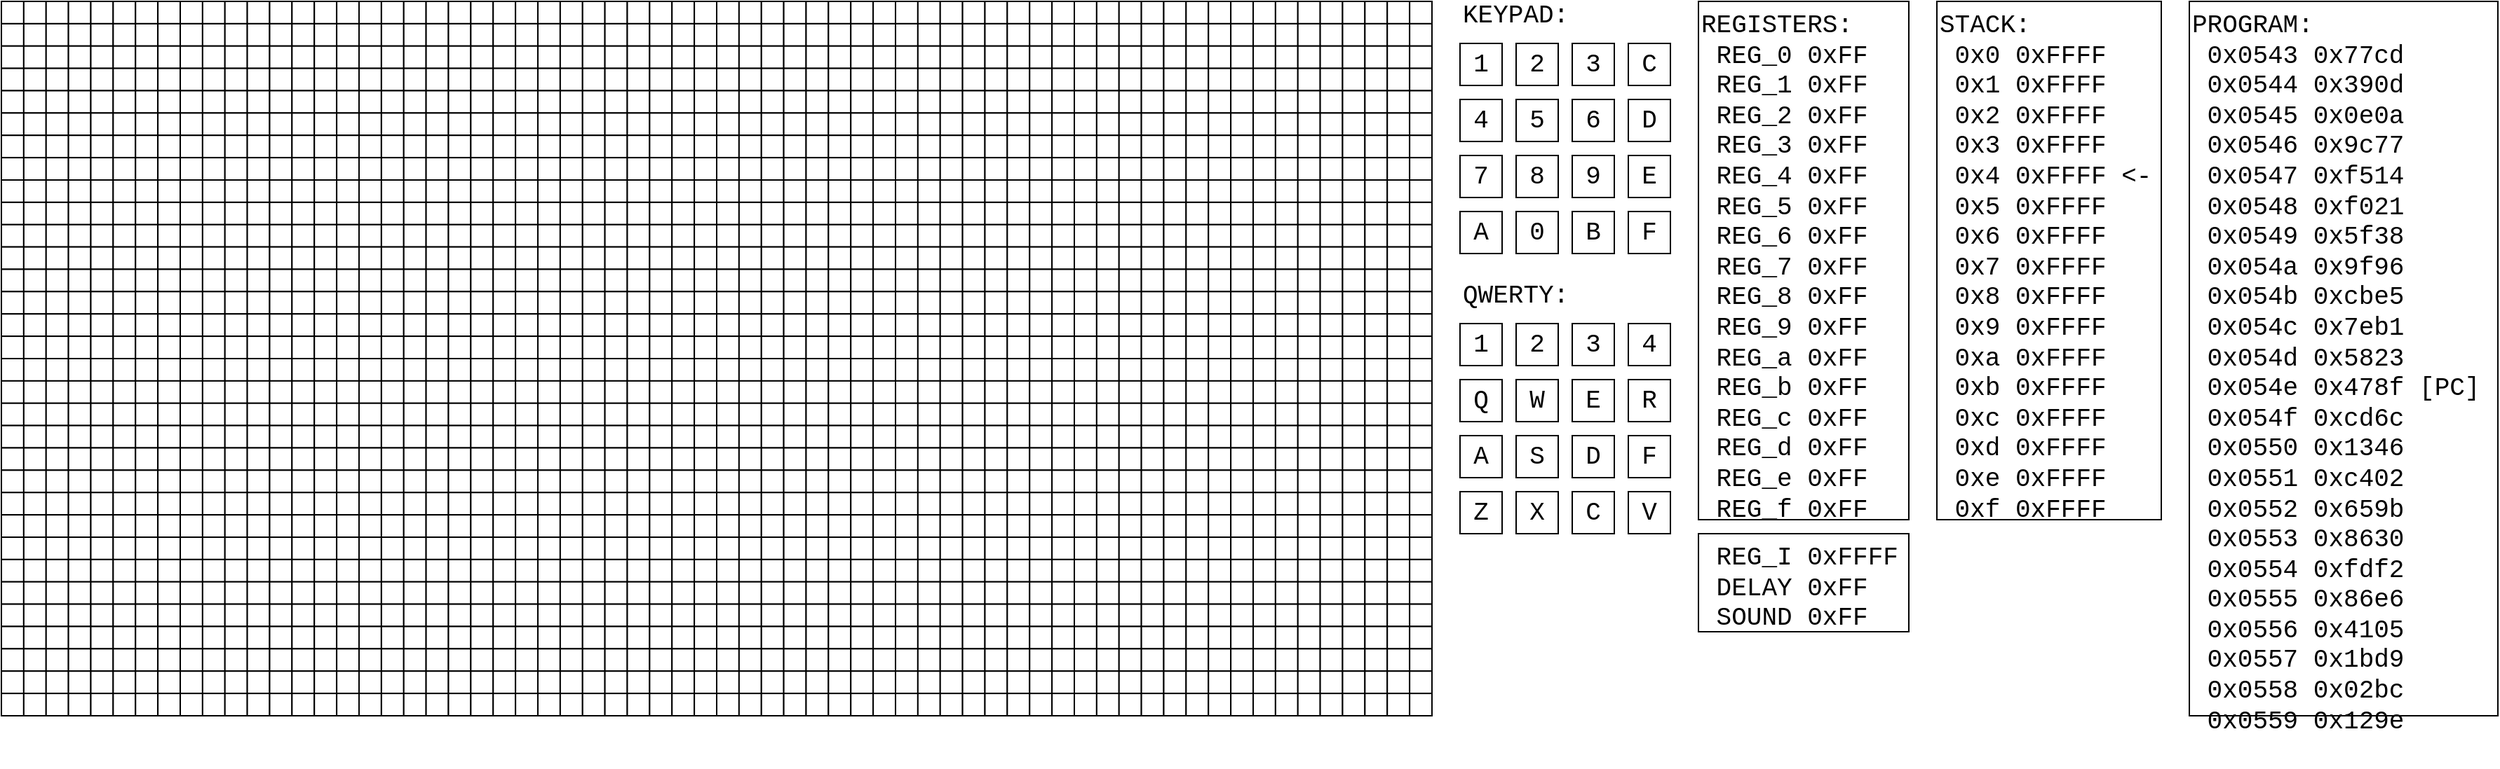 <mxfile version="13.3.5" type="device"><diagram id="7sUgcO3PRhKdwdPoAuam" name="Page-1"><mxGraphModel dx="1548" dy="1133" grid="1" gridSize="10" guides="1" tooltips="1" connect="1" arrows="1" fold="1" page="1" pageScale="1" pageWidth="1920" pageHeight="1200" math="0" shadow="0"><root><mxCell id="0"/><mxCell id="1" parent="0"/><mxCell id="MqWOjuKCtvr4bY7BkJuz-2051" value="REGISTERS:&lt;br style=&quot;font-size: 18px&quot;&gt;&lt;div&gt;&amp;nbsp;REG_0 0xFF&lt;/div&gt;&lt;div&gt;&amp;nbsp;REG_1 0xFF&lt;/div&gt;&lt;div&gt;&amp;nbsp;REG_2 0xFF&lt;/div&gt;&lt;div&gt;&amp;nbsp;REG_3 0xFF&lt;/div&gt;&lt;div&gt;&amp;nbsp;REG_4 0xFF&lt;/div&gt;&lt;div&gt;&amp;nbsp;REG_5 0xFF&lt;/div&gt;&lt;div&gt;&amp;nbsp;REG_6 0xFF&lt;/div&gt;&lt;div&gt;&amp;nbsp;REG_7 0xFF&lt;/div&gt;&lt;div&gt;&amp;nbsp;REG_8 0xFF&lt;/div&gt;&lt;div&gt;&amp;nbsp;REG_9 0xFF&lt;/div&gt;&lt;div&gt;&amp;nbsp;REG_a 0xFF&lt;/div&gt;&lt;div&gt;&amp;nbsp;REG_b 0xFF&lt;/div&gt;&lt;div&gt;&amp;nbsp;REG_c 0xFF&lt;/div&gt;&lt;div&gt;&amp;nbsp;REG_d 0xFF&lt;/div&gt;&lt;div&gt;&amp;nbsp;REG_e 0xFF&lt;/div&gt;&lt;div&gt;&amp;nbsp;REG_f 0xFF&lt;/div&gt;&lt;div&gt;&lt;br&gt;&lt;/div&gt;" style="rounded=0;whiteSpace=wrap;html=1;align=left;verticalAlign=top;fontFamily=Courier New;fontSize=18;" vertex="1" parent="1"><mxGeometry x="1410" y="200" width="150" height="370" as="geometry"/></mxCell><mxCell id="MqWOjuKCtvr4bY7BkJuz-2053" value="STACK:&lt;br&gt;&lt;div&gt;&amp;nbsp;0x0 0xFFFF&lt;/div&gt;&lt;div&gt;&amp;nbsp;0x1 0xFFFF&lt;/div&gt;&lt;div&gt;&amp;nbsp;0x2 0xFFFF&lt;/div&gt;&lt;div&gt;&amp;nbsp;0x3 0xFFFF&lt;/div&gt;&lt;div&gt;&amp;nbsp;0x4 0xFFFF &amp;lt;-&lt;/div&gt;&lt;div&gt;&amp;nbsp;0x5 0xFFFF&lt;/div&gt;&lt;div&gt;&amp;nbsp;0x6 0xFFFF&lt;/div&gt;&lt;div&gt;&amp;nbsp;0x7 0xFFFF&lt;/div&gt;&lt;div&gt;&amp;nbsp;0x8 0xFFFF&lt;/div&gt;&lt;div&gt;&amp;nbsp;0x9 0xFFFF&lt;/div&gt;&lt;div&gt;&amp;nbsp;0xa 0xFFFF&lt;/div&gt;&lt;div&gt;&amp;nbsp;0xb 0xFFFF&lt;/div&gt;&lt;div&gt;&amp;nbsp;0xc 0xFFFF&lt;/div&gt;&lt;div&gt;&amp;nbsp;0xd 0xFFFF&lt;/div&gt;&lt;div&gt;&amp;nbsp;0xe 0xFFFF&lt;/div&gt;&lt;div&gt;&amp;nbsp;0xf 0xFFFF&lt;/div&gt;&lt;div&gt;&lt;br&gt;&lt;/div&gt;" style="rounded=0;whiteSpace=wrap;html=1;align=left;verticalAlign=top;fontFamily=Courier New;fontSize=18;" vertex="1" parent="1"><mxGeometry x="1580" y="200" width="160" height="370" as="geometry"/></mxCell><mxCell id="MqWOjuKCtvr4bY7BkJuz-2054" value="&amp;nbsp;REG_I 0xFFFF&lt;br&gt;&amp;nbsp;DELAY 0xFF&lt;br&gt;&amp;nbsp;SOUND 0xFF" style="rounded=0;whiteSpace=wrap;html=1;align=left;verticalAlign=top;fontFamily=Courier New;fontSize=18;" vertex="1" parent="1"><mxGeometry x="1410" y="580" width="150" height="70" as="geometry"/></mxCell><mxCell id="MqWOjuKCtvr4bY7BkJuz-2055" value="PROGRAM:&lt;br&gt;&lt;div&gt;&amp;nbsp;0x0543 0x77cd&lt;/div&gt;&lt;div&gt;&amp;nbsp;0x0544 0x390d&lt;/div&gt;&lt;div&gt;&amp;nbsp;0x0545 0x0e0a&lt;/div&gt;&lt;div&gt;&amp;nbsp;0x0546 0x9c77&lt;/div&gt;&lt;div&gt;&amp;nbsp;0x0547 0xf514&lt;/div&gt;&lt;div&gt;&amp;nbsp;0x0548 0xf021&lt;/div&gt;&lt;div&gt;&amp;nbsp;0x0549 0x5f38&lt;/div&gt;&lt;div&gt;&amp;nbsp;0x054a 0x9f96&lt;/div&gt;&lt;div&gt;&amp;nbsp;0x054b 0xcbe5&lt;/div&gt;&lt;div&gt;&amp;nbsp;0x054c 0x7eb1&lt;/div&gt;&lt;div&gt;&amp;nbsp;0x054d 0x5823&lt;/div&gt;&lt;div&gt;&amp;nbsp;0x054e 0x478f [PC]&lt;/div&gt;&lt;div&gt;&amp;nbsp;0x054f 0xcd6c&lt;/div&gt;&lt;div&gt;&amp;nbsp;0x0550 0x1346&lt;/div&gt;&lt;div&gt;&amp;nbsp;0x0551 0xc402&lt;/div&gt;&lt;div&gt;&amp;nbsp;0x0552 0x659b&lt;/div&gt;&lt;div&gt;&amp;nbsp;0x0553 0x8630&lt;/div&gt;&lt;div&gt;&amp;nbsp;0x0554 0xfdf2&lt;/div&gt;&lt;div&gt;&amp;nbsp;0x0555 0x86e6&lt;/div&gt;&lt;div&gt;&amp;nbsp;0x0556 0x4105&lt;/div&gt;&lt;div&gt;&amp;nbsp;0x0557 0x1bd9&lt;/div&gt;&lt;div&gt;&amp;nbsp;0x0558 0x02bc&lt;/div&gt;&lt;div&gt;&amp;nbsp;0x0559 0x129e&lt;/div&gt;&lt;div&gt;&lt;br&gt;&lt;/div&gt;" style="rounded=0;whiteSpace=wrap;html=1;align=left;verticalAlign=top;fontFamily=Courier New;fontSize=18;" vertex="1" parent="1"><mxGeometry x="1760" y="200" width="220" height="510" as="geometry"/></mxCell><mxCell id="MqWOjuKCtvr4bY7BkJuz-2095" value="" style="group" vertex="1" connectable="0" parent="1"><mxGeometry x="1240" y="200" width="150" height="380" as="geometry"/></mxCell><mxCell id="MqWOjuKCtvr4bY7BkJuz-2072" value="" style="group" vertex="1" connectable="0" parent="MqWOjuKCtvr4bY7BkJuz-2095"><mxGeometry y="30" width="150" height="150" as="geometry"/></mxCell><mxCell id="MqWOjuKCtvr4bY7BkJuz-2056" value="1" style="rounded=0;whiteSpace=wrap;html=1;fontFamily=Courier New;fontSize=18;" vertex="1" parent="MqWOjuKCtvr4bY7BkJuz-2072"><mxGeometry width="30" height="30" as="geometry"/></mxCell><mxCell id="MqWOjuKCtvr4bY7BkJuz-2057" value="2" style="rounded=0;whiteSpace=wrap;html=1;fontFamily=Courier New;fontSize=18;" vertex="1" parent="MqWOjuKCtvr4bY7BkJuz-2072"><mxGeometry x="40" width="30" height="30" as="geometry"/></mxCell><mxCell id="MqWOjuKCtvr4bY7BkJuz-2058" value="3" style="rounded=0;whiteSpace=wrap;html=1;fontFamily=Courier New;fontSize=18;" vertex="1" parent="MqWOjuKCtvr4bY7BkJuz-2072"><mxGeometry x="80" width="30" height="30" as="geometry"/></mxCell><mxCell id="MqWOjuKCtvr4bY7BkJuz-2059" value="C" style="rounded=0;whiteSpace=wrap;html=1;fontFamily=Courier New;fontSize=18;" vertex="1" parent="MqWOjuKCtvr4bY7BkJuz-2072"><mxGeometry x="120" width="30" height="30" as="geometry"/></mxCell><mxCell id="MqWOjuKCtvr4bY7BkJuz-2060" value="4" style="rounded=0;whiteSpace=wrap;html=1;fontFamily=Courier New;fontSize=18;" vertex="1" parent="MqWOjuKCtvr4bY7BkJuz-2072"><mxGeometry y="40" width="30" height="30" as="geometry"/></mxCell><mxCell id="MqWOjuKCtvr4bY7BkJuz-2061" value="5" style="rounded=0;whiteSpace=wrap;html=1;fontFamily=Courier New;fontSize=18;" vertex="1" parent="MqWOjuKCtvr4bY7BkJuz-2072"><mxGeometry x="40" y="40" width="30" height="30" as="geometry"/></mxCell><mxCell id="MqWOjuKCtvr4bY7BkJuz-2062" value="6" style="rounded=0;whiteSpace=wrap;html=1;fontFamily=Courier New;fontSize=18;" vertex="1" parent="MqWOjuKCtvr4bY7BkJuz-2072"><mxGeometry x="80" y="40" width="30" height="30" as="geometry"/></mxCell><mxCell id="MqWOjuKCtvr4bY7BkJuz-2063" value="D" style="rounded=0;whiteSpace=wrap;html=1;fontFamily=Courier New;fontSize=18;" vertex="1" parent="MqWOjuKCtvr4bY7BkJuz-2072"><mxGeometry x="120" y="40" width="30" height="30" as="geometry"/></mxCell><mxCell id="MqWOjuKCtvr4bY7BkJuz-2064" value="7" style="rounded=0;whiteSpace=wrap;html=1;fontFamily=Courier New;fontSize=18;" vertex="1" parent="MqWOjuKCtvr4bY7BkJuz-2072"><mxGeometry y="80" width="30" height="30" as="geometry"/></mxCell><mxCell id="MqWOjuKCtvr4bY7BkJuz-2065" value="8" style="rounded=0;whiteSpace=wrap;html=1;fontFamily=Courier New;fontSize=18;" vertex="1" parent="MqWOjuKCtvr4bY7BkJuz-2072"><mxGeometry x="40" y="80" width="30" height="30" as="geometry"/></mxCell><mxCell id="MqWOjuKCtvr4bY7BkJuz-2066" value="9" style="rounded=0;whiteSpace=wrap;html=1;fontFamily=Courier New;fontSize=18;" vertex="1" parent="MqWOjuKCtvr4bY7BkJuz-2072"><mxGeometry x="80" y="80" width="30" height="30" as="geometry"/></mxCell><mxCell id="MqWOjuKCtvr4bY7BkJuz-2067" value="E" style="rounded=0;whiteSpace=wrap;html=1;fontFamily=Courier New;fontSize=18;" vertex="1" parent="MqWOjuKCtvr4bY7BkJuz-2072"><mxGeometry x="120" y="80" width="30" height="30" as="geometry"/></mxCell><mxCell id="MqWOjuKCtvr4bY7BkJuz-2068" value="A" style="rounded=0;whiteSpace=wrap;html=1;fontFamily=Courier New;fontSize=18;" vertex="1" parent="MqWOjuKCtvr4bY7BkJuz-2072"><mxGeometry y="120" width="30" height="30" as="geometry"/></mxCell><mxCell id="MqWOjuKCtvr4bY7BkJuz-2069" value="0" style="rounded=0;whiteSpace=wrap;html=1;fontFamily=Courier New;fontSize=18;" vertex="1" parent="MqWOjuKCtvr4bY7BkJuz-2072"><mxGeometry x="40" y="120" width="30" height="30" as="geometry"/></mxCell><mxCell id="MqWOjuKCtvr4bY7BkJuz-2070" value="B" style="rounded=0;whiteSpace=wrap;html=1;fontFamily=Courier New;fontSize=18;" vertex="1" parent="MqWOjuKCtvr4bY7BkJuz-2072"><mxGeometry x="80" y="120" width="30" height="30" as="geometry"/></mxCell><mxCell id="MqWOjuKCtvr4bY7BkJuz-2071" value="F" style="rounded=0;whiteSpace=wrap;html=1;fontFamily=Courier New;fontSize=18;" vertex="1" parent="MqWOjuKCtvr4bY7BkJuz-2072"><mxGeometry x="120" y="120" width="30" height="30" as="geometry"/></mxCell><mxCell id="MqWOjuKCtvr4bY7BkJuz-2074" value="1" style="rounded=0;whiteSpace=wrap;html=1;fontFamily=Courier New;fontSize=18;" vertex="1" parent="MqWOjuKCtvr4bY7BkJuz-2095"><mxGeometry y="230" width="30" height="30" as="geometry"/></mxCell><mxCell id="MqWOjuKCtvr4bY7BkJuz-2075" value="2" style="rounded=0;whiteSpace=wrap;html=1;fontFamily=Courier New;fontSize=18;" vertex="1" parent="MqWOjuKCtvr4bY7BkJuz-2095"><mxGeometry x="40" y="230" width="30" height="30" as="geometry"/></mxCell><mxCell id="MqWOjuKCtvr4bY7BkJuz-2076" value="3" style="rounded=0;whiteSpace=wrap;html=1;fontFamily=Courier New;fontSize=18;" vertex="1" parent="MqWOjuKCtvr4bY7BkJuz-2095"><mxGeometry x="80" y="230" width="30" height="30" as="geometry"/></mxCell><mxCell id="MqWOjuKCtvr4bY7BkJuz-2077" value="4" style="rounded=0;whiteSpace=wrap;html=1;fontFamily=Courier New;fontSize=18;" vertex="1" parent="MqWOjuKCtvr4bY7BkJuz-2095"><mxGeometry x="120" y="230" width="30" height="30" as="geometry"/></mxCell><mxCell id="MqWOjuKCtvr4bY7BkJuz-2078" value="Q" style="rounded=0;whiteSpace=wrap;html=1;fontFamily=Courier New;fontSize=18;" vertex="1" parent="MqWOjuKCtvr4bY7BkJuz-2095"><mxGeometry y="270" width="30" height="30" as="geometry"/></mxCell><mxCell id="MqWOjuKCtvr4bY7BkJuz-2079" value="W" style="rounded=0;whiteSpace=wrap;html=1;fontFamily=Courier New;fontSize=18;" vertex="1" parent="MqWOjuKCtvr4bY7BkJuz-2095"><mxGeometry x="40" y="270" width="30" height="30" as="geometry"/></mxCell><mxCell id="MqWOjuKCtvr4bY7BkJuz-2080" value="E" style="rounded=0;whiteSpace=wrap;html=1;fontFamily=Courier New;fontSize=18;" vertex="1" parent="MqWOjuKCtvr4bY7BkJuz-2095"><mxGeometry x="80" y="270" width="30" height="30" as="geometry"/></mxCell><mxCell id="MqWOjuKCtvr4bY7BkJuz-2081" value="R" style="rounded=0;whiteSpace=wrap;html=1;fontFamily=Courier New;fontSize=18;" vertex="1" parent="MqWOjuKCtvr4bY7BkJuz-2095"><mxGeometry x="120" y="270" width="30" height="30" as="geometry"/></mxCell><mxCell id="MqWOjuKCtvr4bY7BkJuz-2082" value="A" style="rounded=0;whiteSpace=wrap;html=1;fontFamily=Courier New;fontSize=18;" vertex="1" parent="MqWOjuKCtvr4bY7BkJuz-2095"><mxGeometry y="310" width="30" height="30" as="geometry"/></mxCell><mxCell id="MqWOjuKCtvr4bY7BkJuz-2083" value="S" style="rounded=0;whiteSpace=wrap;html=1;fontFamily=Courier New;fontSize=18;" vertex="1" parent="MqWOjuKCtvr4bY7BkJuz-2095"><mxGeometry x="40" y="310" width="30" height="30" as="geometry"/></mxCell><mxCell id="MqWOjuKCtvr4bY7BkJuz-2084" value="D" style="rounded=0;whiteSpace=wrap;html=1;fontFamily=Courier New;fontSize=18;" vertex="1" parent="MqWOjuKCtvr4bY7BkJuz-2095"><mxGeometry x="80" y="310" width="30" height="30" as="geometry"/></mxCell><mxCell id="MqWOjuKCtvr4bY7BkJuz-2085" value="F" style="rounded=0;whiteSpace=wrap;html=1;fontFamily=Courier New;fontSize=18;" vertex="1" parent="MqWOjuKCtvr4bY7BkJuz-2095"><mxGeometry x="120" y="310" width="30" height="30" as="geometry"/></mxCell><mxCell id="MqWOjuKCtvr4bY7BkJuz-2086" value="Z" style="rounded=0;whiteSpace=wrap;html=1;fontFamily=Courier New;fontSize=18;" vertex="1" parent="MqWOjuKCtvr4bY7BkJuz-2095"><mxGeometry y="350" width="30" height="30" as="geometry"/></mxCell><mxCell id="MqWOjuKCtvr4bY7BkJuz-2087" value="X" style="rounded=0;whiteSpace=wrap;html=1;fontFamily=Courier New;fontSize=18;" vertex="1" parent="MqWOjuKCtvr4bY7BkJuz-2095"><mxGeometry x="40" y="350" width="30" height="30" as="geometry"/></mxCell><mxCell id="MqWOjuKCtvr4bY7BkJuz-2088" value="C" style="rounded=0;whiteSpace=wrap;html=1;fontFamily=Courier New;fontSize=18;" vertex="1" parent="MqWOjuKCtvr4bY7BkJuz-2095"><mxGeometry x="80" y="350" width="30" height="30" as="geometry"/></mxCell><mxCell id="MqWOjuKCtvr4bY7BkJuz-2089" value="V" style="rounded=0;whiteSpace=wrap;html=1;fontFamily=Courier New;fontSize=18;" vertex="1" parent="MqWOjuKCtvr4bY7BkJuz-2095"><mxGeometry x="120" y="350" width="30" height="30" as="geometry"/></mxCell><mxCell id="MqWOjuKCtvr4bY7BkJuz-2090" value="KEYPAD:" style="text;html=1;strokeColor=none;fillColor=none;align=left;verticalAlign=middle;whiteSpace=wrap;rounded=0;fontFamily=Courier New;fontSize=18;" vertex="1" parent="MqWOjuKCtvr4bY7BkJuz-2095"><mxGeometry width="90" height="20" as="geometry"/></mxCell><mxCell id="MqWOjuKCtvr4bY7BkJuz-2091" value="QWERTY:" style="text;html=1;strokeColor=none;fillColor=none;align=left;verticalAlign=middle;whiteSpace=wrap;rounded=0;fontFamily=Courier New;fontSize=18;" vertex="1" parent="MqWOjuKCtvr4bY7BkJuz-2095"><mxGeometry y="200" width="90" height="20" as="geometry"/></mxCell><mxCell id="MqWOjuKCtvr4bY7BkJuz-2101" value="" style="group" vertex="1" connectable="0" parent="1"><mxGeometry x="200" y="200" width="1020" height="510" as="geometry"/></mxCell><mxCell id="MqWOjuKCtvr4bY7BkJuz-2099" value="" style="group" vertex="1" connectable="0" parent="MqWOjuKCtvr4bY7BkJuz-2101"><mxGeometry width="1020.0" height="510.0" as="geometry"/></mxCell><mxCell id="MqWOjuKCtvr4bY7BkJuz-2098" value="" style="group" vertex="1" connectable="0" parent="MqWOjuKCtvr4bY7BkJuz-2099"><mxGeometry width="1020.0" height="510.0" as="geometry"/></mxCell><mxCell id="MqWOjuKCtvr4bY7BkJuz-2097" value="" style="group" vertex="1" connectable="0" parent="MqWOjuKCtvr4bY7BkJuz-2098"><mxGeometry width="1020.0" height="510.0" as="geometry"/></mxCell><mxCell id="MqWOjuKCtvr4bY7BkJuz-2049" value="" style="group;aspect=fixed;" vertex="1" connectable="0" parent="MqWOjuKCtvr4bY7BkJuz-2097"><mxGeometry width="1020.0" height="510.0" as="geometry"/></mxCell><mxCell id="MqWOjuKCtvr4bY7BkJuz-1" value="" style="rounded=0;whiteSpace=wrap;html=1;" vertex="1" parent="MqWOjuKCtvr4bY7BkJuz-2049"><mxGeometry width="15.937" height="15.937" as="geometry"/></mxCell><mxCell id="MqWOjuKCtvr4bY7BkJuz-2" value="" style="rounded=0;whiteSpace=wrap;html=1;" vertex="1" parent="MqWOjuKCtvr4bY7BkJuz-2049"><mxGeometry x="15.937" width="15.937" height="15.937" as="geometry"/></mxCell><mxCell id="MqWOjuKCtvr4bY7BkJuz-3" value="" style="rounded=0;whiteSpace=wrap;html=1;" vertex="1" parent="MqWOjuKCtvr4bY7BkJuz-2049"><mxGeometry x="31.875" width="15.937" height="15.937" as="geometry"/></mxCell><mxCell id="MqWOjuKCtvr4bY7BkJuz-4" value="" style="rounded=0;whiteSpace=wrap;html=1;" vertex="1" parent="MqWOjuKCtvr4bY7BkJuz-2049"><mxGeometry x="47.812" width="15.937" height="15.937" as="geometry"/></mxCell><mxCell id="MqWOjuKCtvr4bY7BkJuz-5" value="" style="rounded=0;whiteSpace=wrap;html=1;" vertex="1" parent="MqWOjuKCtvr4bY7BkJuz-2049"><mxGeometry x="63.75" width="15.937" height="15.937" as="geometry"/></mxCell><mxCell id="MqWOjuKCtvr4bY7BkJuz-6" value="" style="rounded=0;whiteSpace=wrap;html=1;" vertex="1" parent="MqWOjuKCtvr4bY7BkJuz-2049"><mxGeometry x="79.687" width="15.937" height="15.937" as="geometry"/></mxCell><mxCell id="MqWOjuKCtvr4bY7BkJuz-7" value="" style="rounded=0;whiteSpace=wrap;html=1;" vertex="1" parent="MqWOjuKCtvr4bY7BkJuz-2049"><mxGeometry x="95.625" width="15.937" height="15.937" as="geometry"/></mxCell><mxCell id="MqWOjuKCtvr4bY7BkJuz-8" value="" style="rounded=0;whiteSpace=wrap;html=1;" vertex="1" parent="MqWOjuKCtvr4bY7BkJuz-2049"><mxGeometry x="111.562" width="15.937" height="15.937" as="geometry"/></mxCell><mxCell id="MqWOjuKCtvr4bY7BkJuz-9" value="" style="rounded=0;whiteSpace=wrap;html=1;" vertex="1" parent="MqWOjuKCtvr4bY7BkJuz-2049"><mxGeometry x="127.5" width="15.937" height="15.937" as="geometry"/></mxCell><mxCell id="MqWOjuKCtvr4bY7BkJuz-10" value="" style="rounded=0;whiteSpace=wrap;html=1;" vertex="1" parent="MqWOjuKCtvr4bY7BkJuz-2049"><mxGeometry x="143.438" width="15.937" height="15.937" as="geometry"/></mxCell><mxCell id="MqWOjuKCtvr4bY7BkJuz-11" value="" style="rounded=0;whiteSpace=wrap;html=1;" vertex="1" parent="MqWOjuKCtvr4bY7BkJuz-2049"><mxGeometry x="159.375" width="15.937" height="15.937" as="geometry"/></mxCell><mxCell id="MqWOjuKCtvr4bY7BkJuz-12" value="" style="rounded=0;whiteSpace=wrap;html=1;" vertex="1" parent="MqWOjuKCtvr4bY7BkJuz-2049"><mxGeometry x="175.312" width="15.937" height="15.937" as="geometry"/></mxCell><mxCell id="MqWOjuKCtvr4bY7BkJuz-13" value="" style="rounded=0;whiteSpace=wrap;html=1;" vertex="1" parent="MqWOjuKCtvr4bY7BkJuz-2049"><mxGeometry x="191.25" width="15.937" height="15.937" as="geometry"/></mxCell><mxCell id="MqWOjuKCtvr4bY7BkJuz-14" value="" style="rounded=0;whiteSpace=wrap;html=1;" vertex="1" parent="MqWOjuKCtvr4bY7BkJuz-2049"><mxGeometry x="207.187" width="15.937" height="15.937" as="geometry"/></mxCell><mxCell id="MqWOjuKCtvr4bY7BkJuz-15" value="" style="rounded=0;whiteSpace=wrap;html=1;" vertex="1" parent="MqWOjuKCtvr4bY7BkJuz-2049"><mxGeometry x="223.125" width="15.937" height="15.937" as="geometry"/></mxCell><mxCell id="MqWOjuKCtvr4bY7BkJuz-16" value="" style="rounded=0;whiteSpace=wrap;html=1;" vertex="1" parent="MqWOjuKCtvr4bY7BkJuz-2049"><mxGeometry x="239.062" width="15.937" height="15.937" as="geometry"/></mxCell><mxCell id="MqWOjuKCtvr4bY7BkJuz-17" value="" style="rounded=0;whiteSpace=wrap;html=1;" vertex="1" parent="MqWOjuKCtvr4bY7BkJuz-2049"><mxGeometry x="255.0" width="15.937" height="15.937" as="geometry"/></mxCell><mxCell id="MqWOjuKCtvr4bY7BkJuz-18" value="" style="rounded=0;whiteSpace=wrap;html=1;" vertex="1" parent="MqWOjuKCtvr4bY7BkJuz-2049"><mxGeometry x="270.938" width="15.937" height="15.937" as="geometry"/></mxCell><mxCell id="MqWOjuKCtvr4bY7BkJuz-19" value="" style="rounded=0;whiteSpace=wrap;html=1;" vertex="1" parent="MqWOjuKCtvr4bY7BkJuz-2049"><mxGeometry x="286.875" width="15.937" height="15.937" as="geometry"/></mxCell><mxCell id="MqWOjuKCtvr4bY7BkJuz-20" value="" style="rounded=0;whiteSpace=wrap;html=1;" vertex="1" parent="MqWOjuKCtvr4bY7BkJuz-2049"><mxGeometry x="302.812" width="15.937" height="15.937" as="geometry"/></mxCell><mxCell id="MqWOjuKCtvr4bY7BkJuz-21" value="" style="rounded=0;whiteSpace=wrap;html=1;" vertex="1" parent="MqWOjuKCtvr4bY7BkJuz-2049"><mxGeometry x="318.75" width="15.937" height="15.937" as="geometry"/></mxCell><mxCell id="MqWOjuKCtvr4bY7BkJuz-22" value="" style="rounded=0;whiteSpace=wrap;html=1;" vertex="1" parent="MqWOjuKCtvr4bY7BkJuz-2049"><mxGeometry x="334.687" width="15.937" height="15.937" as="geometry"/></mxCell><mxCell id="MqWOjuKCtvr4bY7BkJuz-23" value="" style="rounded=0;whiteSpace=wrap;html=1;" vertex="1" parent="MqWOjuKCtvr4bY7BkJuz-2049"><mxGeometry x="350.625" width="15.937" height="15.937" as="geometry"/></mxCell><mxCell id="MqWOjuKCtvr4bY7BkJuz-24" value="" style="rounded=0;whiteSpace=wrap;html=1;" vertex="1" parent="MqWOjuKCtvr4bY7BkJuz-2049"><mxGeometry x="366.562" width="15.937" height="15.937" as="geometry"/></mxCell><mxCell id="MqWOjuKCtvr4bY7BkJuz-25" value="" style="rounded=0;whiteSpace=wrap;html=1;" vertex="1" parent="MqWOjuKCtvr4bY7BkJuz-2049"><mxGeometry x="382.5" width="15.937" height="15.937" as="geometry"/></mxCell><mxCell id="MqWOjuKCtvr4bY7BkJuz-26" value="" style="rounded=0;whiteSpace=wrap;html=1;" vertex="1" parent="MqWOjuKCtvr4bY7BkJuz-2049"><mxGeometry x="398.437" width="15.937" height="15.937" as="geometry"/></mxCell><mxCell id="MqWOjuKCtvr4bY7BkJuz-27" value="" style="rounded=0;whiteSpace=wrap;html=1;" vertex="1" parent="MqWOjuKCtvr4bY7BkJuz-2049"><mxGeometry x="414.375" width="15.937" height="15.937" as="geometry"/></mxCell><mxCell id="MqWOjuKCtvr4bY7BkJuz-28" value="" style="rounded=0;whiteSpace=wrap;html=1;" vertex="1" parent="MqWOjuKCtvr4bY7BkJuz-2049"><mxGeometry x="430.312" width="15.937" height="15.937" as="geometry"/></mxCell><mxCell id="MqWOjuKCtvr4bY7BkJuz-29" value="" style="rounded=0;whiteSpace=wrap;html=1;" vertex="1" parent="MqWOjuKCtvr4bY7BkJuz-2049"><mxGeometry x="446.25" width="15.937" height="15.937" as="geometry"/></mxCell><mxCell id="MqWOjuKCtvr4bY7BkJuz-30" value="" style="rounded=0;whiteSpace=wrap;html=1;" vertex="1" parent="MqWOjuKCtvr4bY7BkJuz-2049"><mxGeometry x="462.187" width="15.937" height="15.937" as="geometry"/></mxCell><mxCell id="MqWOjuKCtvr4bY7BkJuz-31" value="" style="rounded=0;whiteSpace=wrap;html=1;" vertex="1" parent="MqWOjuKCtvr4bY7BkJuz-2049"><mxGeometry x="478.125" width="15.937" height="15.937" as="geometry"/></mxCell><mxCell id="MqWOjuKCtvr4bY7BkJuz-32" value="" style="rounded=0;whiteSpace=wrap;html=1;" vertex="1" parent="MqWOjuKCtvr4bY7BkJuz-2049"><mxGeometry x="494.062" width="15.937" height="15.937" as="geometry"/></mxCell><mxCell id="MqWOjuKCtvr4bY7BkJuz-33" value="" style="rounded=0;whiteSpace=wrap;html=1;" vertex="1" parent="MqWOjuKCtvr4bY7BkJuz-2049"><mxGeometry x="510.0" width="15.937" height="15.937" as="geometry"/></mxCell><mxCell id="MqWOjuKCtvr4bY7BkJuz-34" value="" style="rounded=0;whiteSpace=wrap;html=1;" vertex="1" parent="MqWOjuKCtvr4bY7BkJuz-2049"><mxGeometry x="525.938" width="15.937" height="15.937" as="geometry"/></mxCell><mxCell id="MqWOjuKCtvr4bY7BkJuz-35" value="" style="rounded=0;whiteSpace=wrap;html=1;" vertex="1" parent="MqWOjuKCtvr4bY7BkJuz-2049"><mxGeometry x="541.875" width="15.937" height="15.937" as="geometry"/></mxCell><mxCell id="MqWOjuKCtvr4bY7BkJuz-36" value="" style="rounded=0;whiteSpace=wrap;html=1;" vertex="1" parent="MqWOjuKCtvr4bY7BkJuz-2049"><mxGeometry x="557.812" width="15.937" height="15.937" as="geometry"/></mxCell><mxCell id="MqWOjuKCtvr4bY7BkJuz-37" value="" style="rounded=0;whiteSpace=wrap;html=1;" vertex="1" parent="MqWOjuKCtvr4bY7BkJuz-2049"><mxGeometry x="573.75" width="15.937" height="15.937" as="geometry"/></mxCell><mxCell id="MqWOjuKCtvr4bY7BkJuz-38" value="" style="rounded=0;whiteSpace=wrap;html=1;" vertex="1" parent="MqWOjuKCtvr4bY7BkJuz-2049"><mxGeometry x="589.688" width="15.937" height="15.937" as="geometry"/></mxCell><mxCell id="MqWOjuKCtvr4bY7BkJuz-39" value="" style="rounded=0;whiteSpace=wrap;html=1;" vertex="1" parent="MqWOjuKCtvr4bY7BkJuz-2049"><mxGeometry x="605.625" width="15.937" height="15.937" as="geometry"/></mxCell><mxCell id="MqWOjuKCtvr4bY7BkJuz-40" value="" style="rounded=0;whiteSpace=wrap;html=1;" vertex="1" parent="MqWOjuKCtvr4bY7BkJuz-2049"><mxGeometry x="621.562" width="15.937" height="15.937" as="geometry"/></mxCell><mxCell id="MqWOjuKCtvr4bY7BkJuz-41" value="" style="rounded=0;whiteSpace=wrap;html=1;" vertex="1" parent="MqWOjuKCtvr4bY7BkJuz-2049"><mxGeometry x="637.5" width="15.937" height="15.937" as="geometry"/></mxCell><mxCell id="MqWOjuKCtvr4bY7BkJuz-42" value="" style="rounded=0;whiteSpace=wrap;html=1;" vertex="1" parent="MqWOjuKCtvr4bY7BkJuz-2049"><mxGeometry x="653.437" width="15.937" height="15.937" as="geometry"/></mxCell><mxCell id="MqWOjuKCtvr4bY7BkJuz-43" value="" style="rounded=0;whiteSpace=wrap;html=1;" vertex="1" parent="MqWOjuKCtvr4bY7BkJuz-2049"><mxGeometry x="669.375" width="15.937" height="15.937" as="geometry"/></mxCell><mxCell id="MqWOjuKCtvr4bY7BkJuz-44" value="" style="rounded=0;whiteSpace=wrap;html=1;" vertex="1" parent="MqWOjuKCtvr4bY7BkJuz-2049"><mxGeometry x="685.312" width="15.937" height="15.937" as="geometry"/></mxCell><mxCell id="MqWOjuKCtvr4bY7BkJuz-45" value="" style="rounded=0;whiteSpace=wrap;html=1;" vertex="1" parent="MqWOjuKCtvr4bY7BkJuz-2049"><mxGeometry x="701.25" width="15.937" height="15.937" as="geometry"/></mxCell><mxCell id="MqWOjuKCtvr4bY7BkJuz-46" value="" style="rounded=0;whiteSpace=wrap;html=1;" vertex="1" parent="MqWOjuKCtvr4bY7BkJuz-2049"><mxGeometry x="717.187" width="15.937" height="15.937" as="geometry"/></mxCell><mxCell id="MqWOjuKCtvr4bY7BkJuz-47" value="" style="rounded=0;whiteSpace=wrap;html=1;" vertex="1" parent="MqWOjuKCtvr4bY7BkJuz-2049"><mxGeometry x="733.125" width="15.937" height="15.937" as="geometry"/></mxCell><mxCell id="MqWOjuKCtvr4bY7BkJuz-48" value="" style="rounded=0;whiteSpace=wrap;html=1;" vertex="1" parent="MqWOjuKCtvr4bY7BkJuz-2049"><mxGeometry x="749.062" width="15.937" height="15.937" as="geometry"/></mxCell><mxCell id="MqWOjuKCtvr4bY7BkJuz-49" value="" style="rounded=0;whiteSpace=wrap;html=1;" vertex="1" parent="MqWOjuKCtvr4bY7BkJuz-2049"><mxGeometry x="765.0" width="15.937" height="15.937" as="geometry"/></mxCell><mxCell id="MqWOjuKCtvr4bY7BkJuz-50" value="" style="rounded=0;whiteSpace=wrap;html=1;" vertex="1" parent="MqWOjuKCtvr4bY7BkJuz-2049"><mxGeometry x="780.937" width="15.937" height="15.937" as="geometry"/></mxCell><mxCell id="MqWOjuKCtvr4bY7BkJuz-51" value="" style="rounded=0;whiteSpace=wrap;html=1;" vertex="1" parent="MqWOjuKCtvr4bY7BkJuz-2049"><mxGeometry x="796.875" width="15.937" height="15.937" as="geometry"/></mxCell><mxCell id="MqWOjuKCtvr4bY7BkJuz-52" value="" style="rounded=0;whiteSpace=wrap;html=1;" vertex="1" parent="MqWOjuKCtvr4bY7BkJuz-2049"><mxGeometry x="812.812" width="15.937" height="15.937" as="geometry"/></mxCell><mxCell id="MqWOjuKCtvr4bY7BkJuz-53" value="" style="rounded=0;whiteSpace=wrap;html=1;" vertex="1" parent="MqWOjuKCtvr4bY7BkJuz-2049"><mxGeometry x="828.75" width="15.937" height="15.937" as="geometry"/></mxCell><mxCell id="MqWOjuKCtvr4bY7BkJuz-54" value="" style="rounded=0;whiteSpace=wrap;html=1;" vertex="1" parent="MqWOjuKCtvr4bY7BkJuz-2049"><mxGeometry x="844.687" width="15.937" height="15.937" as="geometry"/></mxCell><mxCell id="MqWOjuKCtvr4bY7BkJuz-55" value="" style="rounded=0;whiteSpace=wrap;html=1;" vertex="1" parent="MqWOjuKCtvr4bY7BkJuz-2049"><mxGeometry x="860.625" width="15.937" height="15.937" as="geometry"/></mxCell><mxCell id="MqWOjuKCtvr4bY7BkJuz-56" value="" style="rounded=0;whiteSpace=wrap;html=1;" vertex="1" parent="MqWOjuKCtvr4bY7BkJuz-2049"><mxGeometry x="876.562" width="15.937" height="15.937" as="geometry"/></mxCell><mxCell id="MqWOjuKCtvr4bY7BkJuz-57" value="" style="rounded=0;whiteSpace=wrap;html=1;" vertex="1" parent="MqWOjuKCtvr4bY7BkJuz-2049"><mxGeometry x="892.5" width="15.937" height="15.937" as="geometry"/></mxCell><mxCell id="MqWOjuKCtvr4bY7BkJuz-58" value="" style="rounded=0;whiteSpace=wrap;html=1;" vertex="1" parent="MqWOjuKCtvr4bY7BkJuz-2049"><mxGeometry x="908.437" width="15.937" height="15.937" as="geometry"/></mxCell><mxCell id="MqWOjuKCtvr4bY7BkJuz-59" value="" style="rounded=0;whiteSpace=wrap;html=1;" vertex="1" parent="MqWOjuKCtvr4bY7BkJuz-2049"><mxGeometry x="924.375" width="15.937" height="15.937" as="geometry"/></mxCell><mxCell id="MqWOjuKCtvr4bY7BkJuz-60" value="" style="rounded=0;whiteSpace=wrap;html=1;" vertex="1" parent="MqWOjuKCtvr4bY7BkJuz-2049"><mxGeometry x="940.312" width="15.937" height="15.937" as="geometry"/></mxCell><mxCell id="MqWOjuKCtvr4bY7BkJuz-61" value="" style="rounded=0;whiteSpace=wrap;html=1;" vertex="1" parent="MqWOjuKCtvr4bY7BkJuz-2049"><mxGeometry x="956.25" width="15.937" height="15.937" as="geometry"/></mxCell><mxCell id="MqWOjuKCtvr4bY7BkJuz-62" value="" style="rounded=0;whiteSpace=wrap;html=1;" vertex="1" parent="MqWOjuKCtvr4bY7BkJuz-2049"><mxGeometry x="972.187" width="15.937" height="15.937" as="geometry"/></mxCell><mxCell id="MqWOjuKCtvr4bY7BkJuz-63" value="" style="rounded=0;whiteSpace=wrap;html=1;" vertex="1" parent="MqWOjuKCtvr4bY7BkJuz-2049"><mxGeometry x="988.125" width="15.937" height="15.937" as="geometry"/></mxCell><mxCell id="MqWOjuKCtvr4bY7BkJuz-64" value="" style="rounded=0;whiteSpace=wrap;html=1;" vertex="1" parent="MqWOjuKCtvr4bY7BkJuz-2049"><mxGeometry x="1004.062" width="15.937" height="15.937" as="geometry"/></mxCell><mxCell id="MqWOjuKCtvr4bY7BkJuz-65" value="" style="rounded=0;whiteSpace=wrap;html=1;" vertex="1" parent="MqWOjuKCtvr4bY7BkJuz-2049"><mxGeometry y="15.937" width="15.937" height="15.937" as="geometry"/></mxCell><mxCell id="MqWOjuKCtvr4bY7BkJuz-66" value="" style="rounded=0;whiteSpace=wrap;html=1;" vertex="1" parent="MqWOjuKCtvr4bY7BkJuz-2049"><mxGeometry x="15.937" y="15.937" width="15.937" height="15.937" as="geometry"/></mxCell><mxCell id="MqWOjuKCtvr4bY7BkJuz-67" value="" style="rounded=0;whiteSpace=wrap;html=1;" vertex="1" parent="MqWOjuKCtvr4bY7BkJuz-2049"><mxGeometry x="31.875" y="15.937" width="15.937" height="15.937" as="geometry"/></mxCell><mxCell id="MqWOjuKCtvr4bY7BkJuz-68" value="" style="rounded=0;whiteSpace=wrap;html=1;" vertex="1" parent="MqWOjuKCtvr4bY7BkJuz-2049"><mxGeometry x="47.812" y="15.937" width="15.937" height="15.937" as="geometry"/></mxCell><mxCell id="MqWOjuKCtvr4bY7BkJuz-69" value="" style="rounded=0;whiteSpace=wrap;html=1;" vertex="1" parent="MqWOjuKCtvr4bY7BkJuz-2049"><mxGeometry x="63.75" y="15.937" width="15.937" height="15.937" as="geometry"/></mxCell><mxCell id="MqWOjuKCtvr4bY7BkJuz-70" value="" style="rounded=0;whiteSpace=wrap;html=1;" vertex="1" parent="MqWOjuKCtvr4bY7BkJuz-2049"><mxGeometry x="79.687" y="15.937" width="15.937" height="15.937" as="geometry"/></mxCell><mxCell id="MqWOjuKCtvr4bY7BkJuz-71" value="" style="rounded=0;whiteSpace=wrap;html=1;" vertex="1" parent="MqWOjuKCtvr4bY7BkJuz-2049"><mxGeometry x="95.625" y="15.937" width="15.937" height="15.937" as="geometry"/></mxCell><mxCell id="MqWOjuKCtvr4bY7BkJuz-72" value="" style="rounded=0;whiteSpace=wrap;html=1;" vertex="1" parent="MqWOjuKCtvr4bY7BkJuz-2049"><mxGeometry x="111.562" y="15.937" width="15.937" height="15.937" as="geometry"/></mxCell><mxCell id="MqWOjuKCtvr4bY7BkJuz-73" value="" style="rounded=0;whiteSpace=wrap;html=1;" vertex="1" parent="MqWOjuKCtvr4bY7BkJuz-2049"><mxGeometry x="127.5" y="15.937" width="15.937" height="15.937" as="geometry"/></mxCell><mxCell id="MqWOjuKCtvr4bY7BkJuz-74" value="" style="rounded=0;whiteSpace=wrap;html=1;" vertex="1" parent="MqWOjuKCtvr4bY7BkJuz-2049"><mxGeometry x="143.438" y="15.937" width="15.937" height="15.937" as="geometry"/></mxCell><mxCell id="MqWOjuKCtvr4bY7BkJuz-75" value="" style="rounded=0;whiteSpace=wrap;html=1;" vertex="1" parent="MqWOjuKCtvr4bY7BkJuz-2049"><mxGeometry x="159.375" y="15.937" width="15.937" height="15.937" as="geometry"/></mxCell><mxCell id="MqWOjuKCtvr4bY7BkJuz-76" value="" style="rounded=0;whiteSpace=wrap;html=1;" vertex="1" parent="MqWOjuKCtvr4bY7BkJuz-2049"><mxGeometry x="175.312" y="15.937" width="15.937" height="15.937" as="geometry"/></mxCell><mxCell id="MqWOjuKCtvr4bY7BkJuz-77" value="" style="rounded=0;whiteSpace=wrap;html=1;" vertex="1" parent="MqWOjuKCtvr4bY7BkJuz-2049"><mxGeometry x="191.25" y="15.937" width="15.937" height="15.937" as="geometry"/></mxCell><mxCell id="MqWOjuKCtvr4bY7BkJuz-78" value="" style="rounded=0;whiteSpace=wrap;html=1;" vertex="1" parent="MqWOjuKCtvr4bY7BkJuz-2049"><mxGeometry x="207.187" y="15.937" width="15.937" height="15.937" as="geometry"/></mxCell><mxCell id="MqWOjuKCtvr4bY7BkJuz-79" value="" style="rounded=0;whiteSpace=wrap;html=1;" vertex="1" parent="MqWOjuKCtvr4bY7BkJuz-2049"><mxGeometry x="223.125" y="15.937" width="15.937" height="15.937" as="geometry"/></mxCell><mxCell id="MqWOjuKCtvr4bY7BkJuz-80" value="" style="rounded=0;whiteSpace=wrap;html=1;" vertex="1" parent="MqWOjuKCtvr4bY7BkJuz-2049"><mxGeometry x="239.062" y="15.937" width="15.937" height="15.937" as="geometry"/></mxCell><mxCell id="MqWOjuKCtvr4bY7BkJuz-81" value="" style="rounded=0;whiteSpace=wrap;html=1;" vertex="1" parent="MqWOjuKCtvr4bY7BkJuz-2049"><mxGeometry x="255.0" y="15.937" width="15.937" height="15.937" as="geometry"/></mxCell><mxCell id="MqWOjuKCtvr4bY7BkJuz-82" value="" style="rounded=0;whiteSpace=wrap;html=1;" vertex="1" parent="MqWOjuKCtvr4bY7BkJuz-2049"><mxGeometry x="270.938" y="15.937" width="15.937" height="15.937" as="geometry"/></mxCell><mxCell id="MqWOjuKCtvr4bY7BkJuz-83" value="" style="rounded=0;whiteSpace=wrap;html=1;" vertex="1" parent="MqWOjuKCtvr4bY7BkJuz-2049"><mxGeometry x="286.875" y="15.937" width="15.937" height="15.937" as="geometry"/></mxCell><mxCell id="MqWOjuKCtvr4bY7BkJuz-84" value="" style="rounded=0;whiteSpace=wrap;html=1;" vertex="1" parent="MqWOjuKCtvr4bY7BkJuz-2049"><mxGeometry x="302.812" y="15.937" width="15.937" height="15.937" as="geometry"/></mxCell><mxCell id="MqWOjuKCtvr4bY7BkJuz-85" value="" style="rounded=0;whiteSpace=wrap;html=1;" vertex="1" parent="MqWOjuKCtvr4bY7BkJuz-2049"><mxGeometry x="318.75" y="15.937" width="15.937" height="15.937" as="geometry"/></mxCell><mxCell id="MqWOjuKCtvr4bY7BkJuz-86" value="" style="rounded=0;whiteSpace=wrap;html=1;" vertex="1" parent="MqWOjuKCtvr4bY7BkJuz-2049"><mxGeometry x="334.687" y="15.937" width="15.937" height="15.937" as="geometry"/></mxCell><mxCell id="MqWOjuKCtvr4bY7BkJuz-87" value="" style="rounded=0;whiteSpace=wrap;html=1;" vertex="1" parent="MqWOjuKCtvr4bY7BkJuz-2049"><mxGeometry x="350.625" y="15.937" width="15.937" height="15.937" as="geometry"/></mxCell><mxCell id="MqWOjuKCtvr4bY7BkJuz-88" value="" style="rounded=0;whiteSpace=wrap;html=1;" vertex="1" parent="MqWOjuKCtvr4bY7BkJuz-2049"><mxGeometry x="366.562" y="15.937" width="15.937" height="15.937" as="geometry"/></mxCell><mxCell id="MqWOjuKCtvr4bY7BkJuz-89" value="" style="rounded=0;whiteSpace=wrap;html=1;" vertex="1" parent="MqWOjuKCtvr4bY7BkJuz-2049"><mxGeometry x="382.5" y="15.937" width="15.937" height="15.937" as="geometry"/></mxCell><mxCell id="MqWOjuKCtvr4bY7BkJuz-90" value="" style="rounded=0;whiteSpace=wrap;html=1;" vertex="1" parent="MqWOjuKCtvr4bY7BkJuz-2049"><mxGeometry x="398.437" y="15.937" width="15.937" height="15.937" as="geometry"/></mxCell><mxCell id="MqWOjuKCtvr4bY7BkJuz-91" value="" style="rounded=0;whiteSpace=wrap;html=1;" vertex="1" parent="MqWOjuKCtvr4bY7BkJuz-2049"><mxGeometry x="414.375" y="15.937" width="15.937" height="15.937" as="geometry"/></mxCell><mxCell id="MqWOjuKCtvr4bY7BkJuz-92" value="" style="rounded=0;whiteSpace=wrap;html=1;" vertex="1" parent="MqWOjuKCtvr4bY7BkJuz-2049"><mxGeometry x="430.312" y="15.937" width="15.937" height="15.937" as="geometry"/></mxCell><mxCell id="MqWOjuKCtvr4bY7BkJuz-93" value="" style="rounded=0;whiteSpace=wrap;html=1;" vertex="1" parent="MqWOjuKCtvr4bY7BkJuz-2049"><mxGeometry x="446.25" y="15.937" width="15.937" height="15.937" as="geometry"/></mxCell><mxCell id="MqWOjuKCtvr4bY7BkJuz-94" value="" style="rounded=0;whiteSpace=wrap;html=1;" vertex="1" parent="MqWOjuKCtvr4bY7BkJuz-2049"><mxGeometry x="462.187" y="15.937" width="15.937" height="15.937" as="geometry"/></mxCell><mxCell id="MqWOjuKCtvr4bY7BkJuz-95" value="" style="rounded=0;whiteSpace=wrap;html=1;" vertex="1" parent="MqWOjuKCtvr4bY7BkJuz-2049"><mxGeometry x="478.125" y="15.937" width="15.937" height="15.937" as="geometry"/></mxCell><mxCell id="MqWOjuKCtvr4bY7BkJuz-96" value="" style="rounded=0;whiteSpace=wrap;html=1;" vertex="1" parent="MqWOjuKCtvr4bY7BkJuz-2049"><mxGeometry x="494.062" y="15.937" width="15.937" height="15.937" as="geometry"/></mxCell><mxCell id="MqWOjuKCtvr4bY7BkJuz-97" value="" style="rounded=0;whiteSpace=wrap;html=1;" vertex="1" parent="MqWOjuKCtvr4bY7BkJuz-2049"><mxGeometry x="510.0" y="15.937" width="15.937" height="15.937" as="geometry"/></mxCell><mxCell id="MqWOjuKCtvr4bY7BkJuz-98" value="" style="rounded=0;whiteSpace=wrap;html=1;" vertex="1" parent="MqWOjuKCtvr4bY7BkJuz-2049"><mxGeometry x="525.938" y="15.937" width="15.937" height="15.937" as="geometry"/></mxCell><mxCell id="MqWOjuKCtvr4bY7BkJuz-99" value="" style="rounded=0;whiteSpace=wrap;html=1;" vertex="1" parent="MqWOjuKCtvr4bY7BkJuz-2049"><mxGeometry x="541.875" y="15.937" width="15.937" height="15.937" as="geometry"/></mxCell><mxCell id="MqWOjuKCtvr4bY7BkJuz-100" value="" style="rounded=0;whiteSpace=wrap;html=1;" vertex="1" parent="MqWOjuKCtvr4bY7BkJuz-2049"><mxGeometry x="557.812" y="15.937" width="15.937" height="15.937" as="geometry"/></mxCell><mxCell id="MqWOjuKCtvr4bY7BkJuz-101" value="" style="rounded=0;whiteSpace=wrap;html=1;" vertex="1" parent="MqWOjuKCtvr4bY7BkJuz-2049"><mxGeometry x="573.75" y="15.937" width="15.937" height="15.937" as="geometry"/></mxCell><mxCell id="MqWOjuKCtvr4bY7BkJuz-102" value="" style="rounded=0;whiteSpace=wrap;html=1;" vertex="1" parent="MqWOjuKCtvr4bY7BkJuz-2049"><mxGeometry x="589.688" y="15.937" width="15.937" height="15.937" as="geometry"/></mxCell><mxCell id="MqWOjuKCtvr4bY7BkJuz-103" value="" style="rounded=0;whiteSpace=wrap;html=1;" vertex="1" parent="MqWOjuKCtvr4bY7BkJuz-2049"><mxGeometry x="605.625" y="15.937" width="15.937" height="15.937" as="geometry"/></mxCell><mxCell id="MqWOjuKCtvr4bY7BkJuz-104" value="" style="rounded=0;whiteSpace=wrap;html=1;" vertex="1" parent="MqWOjuKCtvr4bY7BkJuz-2049"><mxGeometry x="621.562" y="15.937" width="15.937" height="15.937" as="geometry"/></mxCell><mxCell id="MqWOjuKCtvr4bY7BkJuz-105" value="" style="rounded=0;whiteSpace=wrap;html=1;" vertex="1" parent="MqWOjuKCtvr4bY7BkJuz-2049"><mxGeometry x="637.5" y="15.937" width="15.937" height="15.937" as="geometry"/></mxCell><mxCell id="MqWOjuKCtvr4bY7BkJuz-106" value="" style="rounded=0;whiteSpace=wrap;html=1;" vertex="1" parent="MqWOjuKCtvr4bY7BkJuz-2049"><mxGeometry x="653.437" y="15.937" width="15.937" height="15.937" as="geometry"/></mxCell><mxCell id="MqWOjuKCtvr4bY7BkJuz-107" value="" style="rounded=0;whiteSpace=wrap;html=1;" vertex="1" parent="MqWOjuKCtvr4bY7BkJuz-2049"><mxGeometry x="669.375" y="15.937" width="15.937" height="15.937" as="geometry"/></mxCell><mxCell id="MqWOjuKCtvr4bY7BkJuz-108" value="" style="rounded=0;whiteSpace=wrap;html=1;" vertex="1" parent="MqWOjuKCtvr4bY7BkJuz-2049"><mxGeometry x="685.312" y="15.937" width="15.937" height="15.937" as="geometry"/></mxCell><mxCell id="MqWOjuKCtvr4bY7BkJuz-109" value="" style="rounded=0;whiteSpace=wrap;html=1;" vertex="1" parent="MqWOjuKCtvr4bY7BkJuz-2049"><mxGeometry x="701.25" y="15.937" width="15.937" height="15.937" as="geometry"/></mxCell><mxCell id="MqWOjuKCtvr4bY7BkJuz-110" value="" style="rounded=0;whiteSpace=wrap;html=1;" vertex="1" parent="MqWOjuKCtvr4bY7BkJuz-2049"><mxGeometry x="717.187" y="15.937" width="15.937" height="15.937" as="geometry"/></mxCell><mxCell id="MqWOjuKCtvr4bY7BkJuz-111" value="" style="rounded=0;whiteSpace=wrap;html=1;" vertex="1" parent="MqWOjuKCtvr4bY7BkJuz-2049"><mxGeometry x="733.125" y="15.937" width="15.937" height="15.937" as="geometry"/></mxCell><mxCell id="MqWOjuKCtvr4bY7BkJuz-112" value="" style="rounded=0;whiteSpace=wrap;html=1;" vertex="1" parent="MqWOjuKCtvr4bY7BkJuz-2049"><mxGeometry x="749.062" y="15.937" width="15.937" height="15.937" as="geometry"/></mxCell><mxCell id="MqWOjuKCtvr4bY7BkJuz-113" value="" style="rounded=0;whiteSpace=wrap;html=1;" vertex="1" parent="MqWOjuKCtvr4bY7BkJuz-2049"><mxGeometry x="765.0" y="15.937" width="15.937" height="15.937" as="geometry"/></mxCell><mxCell id="MqWOjuKCtvr4bY7BkJuz-114" value="" style="rounded=0;whiteSpace=wrap;html=1;" vertex="1" parent="MqWOjuKCtvr4bY7BkJuz-2049"><mxGeometry x="780.937" y="15.937" width="15.937" height="15.937" as="geometry"/></mxCell><mxCell id="MqWOjuKCtvr4bY7BkJuz-115" value="" style="rounded=0;whiteSpace=wrap;html=1;" vertex="1" parent="MqWOjuKCtvr4bY7BkJuz-2049"><mxGeometry x="796.875" y="15.937" width="15.937" height="15.937" as="geometry"/></mxCell><mxCell id="MqWOjuKCtvr4bY7BkJuz-116" value="" style="rounded=0;whiteSpace=wrap;html=1;" vertex="1" parent="MqWOjuKCtvr4bY7BkJuz-2049"><mxGeometry x="812.812" y="15.937" width="15.937" height="15.937" as="geometry"/></mxCell><mxCell id="MqWOjuKCtvr4bY7BkJuz-117" value="" style="rounded=0;whiteSpace=wrap;html=1;" vertex="1" parent="MqWOjuKCtvr4bY7BkJuz-2049"><mxGeometry x="828.75" y="15.937" width="15.937" height="15.937" as="geometry"/></mxCell><mxCell id="MqWOjuKCtvr4bY7BkJuz-118" value="" style="rounded=0;whiteSpace=wrap;html=1;" vertex="1" parent="MqWOjuKCtvr4bY7BkJuz-2049"><mxGeometry x="844.687" y="15.937" width="15.937" height="15.937" as="geometry"/></mxCell><mxCell id="MqWOjuKCtvr4bY7BkJuz-119" value="" style="rounded=0;whiteSpace=wrap;html=1;" vertex="1" parent="MqWOjuKCtvr4bY7BkJuz-2049"><mxGeometry x="860.625" y="15.937" width="15.937" height="15.937" as="geometry"/></mxCell><mxCell id="MqWOjuKCtvr4bY7BkJuz-120" value="" style="rounded=0;whiteSpace=wrap;html=1;" vertex="1" parent="MqWOjuKCtvr4bY7BkJuz-2049"><mxGeometry x="876.562" y="15.937" width="15.937" height="15.937" as="geometry"/></mxCell><mxCell id="MqWOjuKCtvr4bY7BkJuz-121" value="" style="rounded=0;whiteSpace=wrap;html=1;" vertex="1" parent="MqWOjuKCtvr4bY7BkJuz-2049"><mxGeometry x="892.5" y="15.937" width="15.937" height="15.937" as="geometry"/></mxCell><mxCell id="MqWOjuKCtvr4bY7BkJuz-122" value="" style="rounded=0;whiteSpace=wrap;html=1;" vertex="1" parent="MqWOjuKCtvr4bY7BkJuz-2049"><mxGeometry x="908.437" y="15.937" width="15.937" height="15.937" as="geometry"/></mxCell><mxCell id="MqWOjuKCtvr4bY7BkJuz-123" value="" style="rounded=0;whiteSpace=wrap;html=1;" vertex="1" parent="MqWOjuKCtvr4bY7BkJuz-2049"><mxGeometry x="924.375" y="15.937" width="15.937" height="15.937" as="geometry"/></mxCell><mxCell id="MqWOjuKCtvr4bY7BkJuz-124" value="" style="rounded=0;whiteSpace=wrap;html=1;" vertex="1" parent="MqWOjuKCtvr4bY7BkJuz-2049"><mxGeometry x="940.312" y="15.937" width="15.937" height="15.937" as="geometry"/></mxCell><mxCell id="MqWOjuKCtvr4bY7BkJuz-125" value="" style="rounded=0;whiteSpace=wrap;html=1;" vertex="1" parent="MqWOjuKCtvr4bY7BkJuz-2049"><mxGeometry x="956.25" y="15.937" width="15.937" height="15.937" as="geometry"/></mxCell><mxCell id="MqWOjuKCtvr4bY7BkJuz-126" value="" style="rounded=0;whiteSpace=wrap;html=1;" vertex="1" parent="MqWOjuKCtvr4bY7BkJuz-2049"><mxGeometry x="972.187" y="15.937" width="15.937" height="15.937" as="geometry"/></mxCell><mxCell id="MqWOjuKCtvr4bY7BkJuz-127" value="" style="rounded=0;whiteSpace=wrap;html=1;" vertex="1" parent="MqWOjuKCtvr4bY7BkJuz-2049"><mxGeometry x="988.125" y="15.937" width="15.937" height="15.937" as="geometry"/></mxCell><mxCell id="MqWOjuKCtvr4bY7BkJuz-128" value="" style="rounded=0;whiteSpace=wrap;html=1;" vertex="1" parent="MqWOjuKCtvr4bY7BkJuz-2049"><mxGeometry x="1004.062" y="15.937" width="15.937" height="15.937" as="geometry"/></mxCell><mxCell id="MqWOjuKCtvr4bY7BkJuz-129" value="" style="rounded=0;whiteSpace=wrap;html=1;" vertex="1" parent="MqWOjuKCtvr4bY7BkJuz-2049"><mxGeometry y="31.875" width="15.937" height="15.937" as="geometry"/></mxCell><mxCell id="MqWOjuKCtvr4bY7BkJuz-130" value="" style="rounded=0;whiteSpace=wrap;html=1;" vertex="1" parent="MqWOjuKCtvr4bY7BkJuz-2049"><mxGeometry x="15.937" y="31.875" width="15.937" height="15.937" as="geometry"/></mxCell><mxCell id="MqWOjuKCtvr4bY7BkJuz-131" value="" style="rounded=0;whiteSpace=wrap;html=1;" vertex="1" parent="MqWOjuKCtvr4bY7BkJuz-2049"><mxGeometry x="31.875" y="31.875" width="15.937" height="15.937" as="geometry"/></mxCell><mxCell id="MqWOjuKCtvr4bY7BkJuz-132" value="" style="rounded=0;whiteSpace=wrap;html=1;" vertex="1" parent="MqWOjuKCtvr4bY7BkJuz-2049"><mxGeometry x="47.812" y="31.875" width="15.937" height="15.937" as="geometry"/></mxCell><mxCell id="MqWOjuKCtvr4bY7BkJuz-133" value="" style="rounded=0;whiteSpace=wrap;html=1;" vertex="1" parent="MqWOjuKCtvr4bY7BkJuz-2049"><mxGeometry x="63.75" y="31.875" width="15.937" height="15.937" as="geometry"/></mxCell><mxCell id="MqWOjuKCtvr4bY7BkJuz-134" value="" style="rounded=0;whiteSpace=wrap;html=1;" vertex="1" parent="MqWOjuKCtvr4bY7BkJuz-2049"><mxGeometry x="79.687" y="31.875" width="15.937" height="15.937" as="geometry"/></mxCell><mxCell id="MqWOjuKCtvr4bY7BkJuz-135" value="" style="rounded=0;whiteSpace=wrap;html=1;" vertex="1" parent="MqWOjuKCtvr4bY7BkJuz-2049"><mxGeometry x="95.625" y="31.875" width="15.937" height="15.937" as="geometry"/></mxCell><mxCell id="MqWOjuKCtvr4bY7BkJuz-136" value="" style="rounded=0;whiteSpace=wrap;html=1;" vertex="1" parent="MqWOjuKCtvr4bY7BkJuz-2049"><mxGeometry x="111.562" y="31.875" width="15.937" height="15.937" as="geometry"/></mxCell><mxCell id="MqWOjuKCtvr4bY7BkJuz-137" value="" style="rounded=0;whiteSpace=wrap;html=1;" vertex="1" parent="MqWOjuKCtvr4bY7BkJuz-2049"><mxGeometry x="127.5" y="31.875" width="15.937" height="15.937" as="geometry"/></mxCell><mxCell id="MqWOjuKCtvr4bY7BkJuz-138" value="" style="rounded=0;whiteSpace=wrap;html=1;" vertex="1" parent="MqWOjuKCtvr4bY7BkJuz-2049"><mxGeometry x="143.438" y="31.875" width="15.937" height="15.937" as="geometry"/></mxCell><mxCell id="MqWOjuKCtvr4bY7BkJuz-139" value="" style="rounded=0;whiteSpace=wrap;html=1;" vertex="1" parent="MqWOjuKCtvr4bY7BkJuz-2049"><mxGeometry x="159.375" y="31.875" width="15.937" height="15.937" as="geometry"/></mxCell><mxCell id="MqWOjuKCtvr4bY7BkJuz-140" value="" style="rounded=0;whiteSpace=wrap;html=1;" vertex="1" parent="MqWOjuKCtvr4bY7BkJuz-2049"><mxGeometry x="175.312" y="31.875" width="15.937" height="15.937" as="geometry"/></mxCell><mxCell id="MqWOjuKCtvr4bY7BkJuz-141" value="" style="rounded=0;whiteSpace=wrap;html=1;" vertex="1" parent="MqWOjuKCtvr4bY7BkJuz-2049"><mxGeometry x="191.25" y="31.875" width="15.937" height="15.937" as="geometry"/></mxCell><mxCell id="MqWOjuKCtvr4bY7BkJuz-142" value="" style="rounded=0;whiteSpace=wrap;html=1;" vertex="1" parent="MqWOjuKCtvr4bY7BkJuz-2049"><mxGeometry x="207.187" y="31.875" width="15.937" height="15.937" as="geometry"/></mxCell><mxCell id="MqWOjuKCtvr4bY7BkJuz-143" value="" style="rounded=0;whiteSpace=wrap;html=1;" vertex="1" parent="MqWOjuKCtvr4bY7BkJuz-2049"><mxGeometry x="223.125" y="31.875" width="15.937" height="15.937" as="geometry"/></mxCell><mxCell id="MqWOjuKCtvr4bY7BkJuz-144" value="" style="rounded=0;whiteSpace=wrap;html=1;" vertex="1" parent="MqWOjuKCtvr4bY7BkJuz-2049"><mxGeometry x="239.062" y="31.875" width="15.937" height="15.937" as="geometry"/></mxCell><mxCell id="MqWOjuKCtvr4bY7BkJuz-145" value="" style="rounded=0;whiteSpace=wrap;html=1;" vertex="1" parent="MqWOjuKCtvr4bY7BkJuz-2049"><mxGeometry x="255.0" y="31.875" width="15.937" height="15.937" as="geometry"/></mxCell><mxCell id="MqWOjuKCtvr4bY7BkJuz-146" value="" style="rounded=0;whiteSpace=wrap;html=1;" vertex="1" parent="MqWOjuKCtvr4bY7BkJuz-2049"><mxGeometry x="270.938" y="31.875" width="15.937" height="15.937" as="geometry"/></mxCell><mxCell id="MqWOjuKCtvr4bY7BkJuz-147" value="" style="rounded=0;whiteSpace=wrap;html=1;" vertex="1" parent="MqWOjuKCtvr4bY7BkJuz-2049"><mxGeometry x="286.875" y="31.875" width="15.937" height="15.937" as="geometry"/></mxCell><mxCell id="MqWOjuKCtvr4bY7BkJuz-148" value="" style="rounded=0;whiteSpace=wrap;html=1;" vertex="1" parent="MqWOjuKCtvr4bY7BkJuz-2049"><mxGeometry x="302.812" y="31.875" width="15.937" height="15.937" as="geometry"/></mxCell><mxCell id="MqWOjuKCtvr4bY7BkJuz-149" value="" style="rounded=0;whiteSpace=wrap;html=1;" vertex="1" parent="MqWOjuKCtvr4bY7BkJuz-2049"><mxGeometry x="318.75" y="31.875" width="15.937" height="15.937" as="geometry"/></mxCell><mxCell id="MqWOjuKCtvr4bY7BkJuz-150" value="" style="rounded=0;whiteSpace=wrap;html=1;" vertex="1" parent="MqWOjuKCtvr4bY7BkJuz-2049"><mxGeometry x="334.687" y="31.875" width="15.937" height="15.937" as="geometry"/></mxCell><mxCell id="MqWOjuKCtvr4bY7BkJuz-151" value="" style="rounded=0;whiteSpace=wrap;html=1;" vertex="1" parent="MqWOjuKCtvr4bY7BkJuz-2049"><mxGeometry x="350.625" y="31.875" width="15.937" height="15.937" as="geometry"/></mxCell><mxCell id="MqWOjuKCtvr4bY7BkJuz-152" value="" style="rounded=0;whiteSpace=wrap;html=1;" vertex="1" parent="MqWOjuKCtvr4bY7BkJuz-2049"><mxGeometry x="366.562" y="31.875" width="15.937" height="15.937" as="geometry"/></mxCell><mxCell id="MqWOjuKCtvr4bY7BkJuz-153" value="" style="rounded=0;whiteSpace=wrap;html=1;" vertex="1" parent="MqWOjuKCtvr4bY7BkJuz-2049"><mxGeometry x="382.5" y="31.875" width="15.937" height="15.937" as="geometry"/></mxCell><mxCell id="MqWOjuKCtvr4bY7BkJuz-154" value="" style="rounded=0;whiteSpace=wrap;html=1;" vertex="1" parent="MqWOjuKCtvr4bY7BkJuz-2049"><mxGeometry x="398.437" y="31.875" width="15.937" height="15.937" as="geometry"/></mxCell><mxCell id="MqWOjuKCtvr4bY7BkJuz-155" value="" style="rounded=0;whiteSpace=wrap;html=1;" vertex="1" parent="MqWOjuKCtvr4bY7BkJuz-2049"><mxGeometry x="414.375" y="31.875" width="15.937" height="15.937" as="geometry"/></mxCell><mxCell id="MqWOjuKCtvr4bY7BkJuz-156" value="" style="rounded=0;whiteSpace=wrap;html=1;" vertex="1" parent="MqWOjuKCtvr4bY7BkJuz-2049"><mxGeometry x="430.312" y="31.875" width="15.937" height="15.937" as="geometry"/></mxCell><mxCell id="MqWOjuKCtvr4bY7BkJuz-157" value="" style="rounded=0;whiteSpace=wrap;html=1;" vertex="1" parent="MqWOjuKCtvr4bY7BkJuz-2049"><mxGeometry x="446.25" y="31.875" width="15.937" height="15.937" as="geometry"/></mxCell><mxCell id="MqWOjuKCtvr4bY7BkJuz-158" value="" style="rounded=0;whiteSpace=wrap;html=1;" vertex="1" parent="MqWOjuKCtvr4bY7BkJuz-2049"><mxGeometry x="462.187" y="31.875" width="15.937" height="15.937" as="geometry"/></mxCell><mxCell id="MqWOjuKCtvr4bY7BkJuz-159" value="" style="rounded=0;whiteSpace=wrap;html=1;" vertex="1" parent="MqWOjuKCtvr4bY7BkJuz-2049"><mxGeometry x="478.125" y="31.875" width="15.937" height="15.937" as="geometry"/></mxCell><mxCell id="MqWOjuKCtvr4bY7BkJuz-160" value="" style="rounded=0;whiteSpace=wrap;html=1;" vertex="1" parent="MqWOjuKCtvr4bY7BkJuz-2049"><mxGeometry x="494.062" y="31.875" width="15.937" height="15.937" as="geometry"/></mxCell><mxCell id="MqWOjuKCtvr4bY7BkJuz-161" value="" style="rounded=0;whiteSpace=wrap;html=1;" vertex="1" parent="MqWOjuKCtvr4bY7BkJuz-2049"><mxGeometry x="510.0" y="31.875" width="15.937" height="15.937" as="geometry"/></mxCell><mxCell id="MqWOjuKCtvr4bY7BkJuz-162" value="" style="rounded=0;whiteSpace=wrap;html=1;" vertex="1" parent="MqWOjuKCtvr4bY7BkJuz-2049"><mxGeometry x="525.938" y="31.875" width="15.937" height="15.937" as="geometry"/></mxCell><mxCell id="MqWOjuKCtvr4bY7BkJuz-163" value="" style="rounded=0;whiteSpace=wrap;html=1;" vertex="1" parent="MqWOjuKCtvr4bY7BkJuz-2049"><mxGeometry x="541.875" y="31.875" width="15.937" height="15.937" as="geometry"/></mxCell><mxCell id="MqWOjuKCtvr4bY7BkJuz-164" value="" style="rounded=0;whiteSpace=wrap;html=1;" vertex="1" parent="MqWOjuKCtvr4bY7BkJuz-2049"><mxGeometry x="557.812" y="31.875" width="15.937" height="15.937" as="geometry"/></mxCell><mxCell id="MqWOjuKCtvr4bY7BkJuz-165" value="" style="rounded=0;whiteSpace=wrap;html=1;" vertex="1" parent="MqWOjuKCtvr4bY7BkJuz-2049"><mxGeometry x="573.75" y="31.875" width="15.937" height="15.937" as="geometry"/></mxCell><mxCell id="MqWOjuKCtvr4bY7BkJuz-166" value="" style="rounded=0;whiteSpace=wrap;html=1;" vertex="1" parent="MqWOjuKCtvr4bY7BkJuz-2049"><mxGeometry x="589.688" y="31.875" width="15.937" height="15.937" as="geometry"/></mxCell><mxCell id="MqWOjuKCtvr4bY7BkJuz-167" value="" style="rounded=0;whiteSpace=wrap;html=1;" vertex="1" parent="MqWOjuKCtvr4bY7BkJuz-2049"><mxGeometry x="605.625" y="31.875" width="15.937" height="15.937" as="geometry"/></mxCell><mxCell id="MqWOjuKCtvr4bY7BkJuz-168" value="" style="rounded=0;whiteSpace=wrap;html=1;" vertex="1" parent="MqWOjuKCtvr4bY7BkJuz-2049"><mxGeometry x="621.562" y="31.875" width="15.937" height="15.937" as="geometry"/></mxCell><mxCell id="MqWOjuKCtvr4bY7BkJuz-169" value="" style="rounded=0;whiteSpace=wrap;html=1;" vertex="1" parent="MqWOjuKCtvr4bY7BkJuz-2049"><mxGeometry x="637.5" y="31.875" width="15.937" height="15.937" as="geometry"/></mxCell><mxCell id="MqWOjuKCtvr4bY7BkJuz-170" value="" style="rounded=0;whiteSpace=wrap;html=1;" vertex="1" parent="MqWOjuKCtvr4bY7BkJuz-2049"><mxGeometry x="653.437" y="31.875" width="15.937" height="15.937" as="geometry"/></mxCell><mxCell id="MqWOjuKCtvr4bY7BkJuz-171" value="" style="rounded=0;whiteSpace=wrap;html=1;" vertex="1" parent="MqWOjuKCtvr4bY7BkJuz-2049"><mxGeometry x="669.375" y="31.875" width="15.937" height="15.937" as="geometry"/></mxCell><mxCell id="MqWOjuKCtvr4bY7BkJuz-172" value="" style="rounded=0;whiteSpace=wrap;html=1;" vertex="1" parent="MqWOjuKCtvr4bY7BkJuz-2049"><mxGeometry x="685.312" y="31.875" width="15.937" height="15.937" as="geometry"/></mxCell><mxCell id="MqWOjuKCtvr4bY7BkJuz-173" value="" style="rounded=0;whiteSpace=wrap;html=1;" vertex="1" parent="MqWOjuKCtvr4bY7BkJuz-2049"><mxGeometry x="701.25" y="31.875" width="15.937" height="15.937" as="geometry"/></mxCell><mxCell id="MqWOjuKCtvr4bY7BkJuz-174" value="" style="rounded=0;whiteSpace=wrap;html=1;" vertex="1" parent="MqWOjuKCtvr4bY7BkJuz-2049"><mxGeometry x="717.187" y="31.875" width="15.937" height="15.937" as="geometry"/></mxCell><mxCell id="MqWOjuKCtvr4bY7BkJuz-175" value="" style="rounded=0;whiteSpace=wrap;html=1;" vertex="1" parent="MqWOjuKCtvr4bY7BkJuz-2049"><mxGeometry x="733.125" y="31.875" width="15.937" height="15.937" as="geometry"/></mxCell><mxCell id="MqWOjuKCtvr4bY7BkJuz-176" value="" style="rounded=0;whiteSpace=wrap;html=1;" vertex="1" parent="MqWOjuKCtvr4bY7BkJuz-2049"><mxGeometry x="749.062" y="31.875" width="15.937" height="15.937" as="geometry"/></mxCell><mxCell id="MqWOjuKCtvr4bY7BkJuz-177" value="" style="rounded=0;whiteSpace=wrap;html=1;" vertex="1" parent="MqWOjuKCtvr4bY7BkJuz-2049"><mxGeometry x="765.0" y="31.875" width="15.937" height="15.937" as="geometry"/></mxCell><mxCell id="MqWOjuKCtvr4bY7BkJuz-178" value="" style="rounded=0;whiteSpace=wrap;html=1;" vertex="1" parent="MqWOjuKCtvr4bY7BkJuz-2049"><mxGeometry x="780.937" y="31.875" width="15.937" height="15.937" as="geometry"/></mxCell><mxCell id="MqWOjuKCtvr4bY7BkJuz-179" value="" style="rounded=0;whiteSpace=wrap;html=1;" vertex="1" parent="MqWOjuKCtvr4bY7BkJuz-2049"><mxGeometry x="796.875" y="31.875" width="15.937" height="15.937" as="geometry"/></mxCell><mxCell id="MqWOjuKCtvr4bY7BkJuz-180" value="" style="rounded=0;whiteSpace=wrap;html=1;" vertex="1" parent="MqWOjuKCtvr4bY7BkJuz-2049"><mxGeometry x="812.812" y="31.875" width="15.937" height="15.937" as="geometry"/></mxCell><mxCell id="MqWOjuKCtvr4bY7BkJuz-181" value="" style="rounded=0;whiteSpace=wrap;html=1;" vertex="1" parent="MqWOjuKCtvr4bY7BkJuz-2049"><mxGeometry x="828.75" y="31.875" width="15.937" height="15.937" as="geometry"/></mxCell><mxCell id="MqWOjuKCtvr4bY7BkJuz-182" value="" style="rounded=0;whiteSpace=wrap;html=1;" vertex="1" parent="MqWOjuKCtvr4bY7BkJuz-2049"><mxGeometry x="844.687" y="31.875" width="15.937" height="15.937" as="geometry"/></mxCell><mxCell id="MqWOjuKCtvr4bY7BkJuz-183" value="" style="rounded=0;whiteSpace=wrap;html=1;" vertex="1" parent="MqWOjuKCtvr4bY7BkJuz-2049"><mxGeometry x="860.625" y="31.875" width="15.937" height="15.937" as="geometry"/></mxCell><mxCell id="MqWOjuKCtvr4bY7BkJuz-184" value="" style="rounded=0;whiteSpace=wrap;html=1;" vertex="1" parent="MqWOjuKCtvr4bY7BkJuz-2049"><mxGeometry x="876.562" y="31.875" width="15.937" height="15.937" as="geometry"/></mxCell><mxCell id="MqWOjuKCtvr4bY7BkJuz-185" value="" style="rounded=0;whiteSpace=wrap;html=1;" vertex="1" parent="MqWOjuKCtvr4bY7BkJuz-2049"><mxGeometry x="892.5" y="31.875" width="15.937" height="15.937" as="geometry"/></mxCell><mxCell id="MqWOjuKCtvr4bY7BkJuz-186" value="" style="rounded=0;whiteSpace=wrap;html=1;" vertex="1" parent="MqWOjuKCtvr4bY7BkJuz-2049"><mxGeometry x="908.437" y="31.875" width="15.937" height="15.937" as="geometry"/></mxCell><mxCell id="MqWOjuKCtvr4bY7BkJuz-187" value="" style="rounded=0;whiteSpace=wrap;html=1;" vertex="1" parent="MqWOjuKCtvr4bY7BkJuz-2049"><mxGeometry x="924.375" y="31.875" width="15.937" height="15.937" as="geometry"/></mxCell><mxCell id="MqWOjuKCtvr4bY7BkJuz-188" value="" style="rounded=0;whiteSpace=wrap;html=1;" vertex="1" parent="MqWOjuKCtvr4bY7BkJuz-2049"><mxGeometry x="940.312" y="31.875" width="15.937" height="15.937" as="geometry"/></mxCell><mxCell id="MqWOjuKCtvr4bY7BkJuz-189" value="" style="rounded=0;whiteSpace=wrap;html=1;" vertex="1" parent="MqWOjuKCtvr4bY7BkJuz-2049"><mxGeometry x="956.25" y="31.875" width="15.937" height="15.937" as="geometry"/></mxCell><mxCell id="MqWOjuKCtvr4bY7BkJuz-190" value="" style="rounded=0;whiteSpace=wrap;html=1;" vertex="1" parent="MqWOjuKCtvr4bY7BkJuz-2049"><mxGeometry x="972.187" y="31.875" width="15.937" height="15.937" as="geometry"/></mxCell><mxCell id="MqWOjuKCtvr4bY7BkJuz-191" value="" style="rounded=0;whiteSpace=wrap;html=1;" vertex="1" parent="MqWOjuKCtvr4bY7BkJuz-2049"><mxGeometry x="988.125" y="31.875" width="15.937" height="15.937" as="geometry"/></mxCell><mxCell id="MqWOjuKCtvr4bY7BkJuz-192" value="" style="rounded=0;whiteSpace=wrap;html=1;" vertex="1" parent="MqWOjuKCtvr4bY7BkJuz-2049"><mxGeometry x="1004.062" y="31.875" width="15.937" height="15.937" as="geometry"/></mxCell><mxCell id="MqWOjuKCtvr4bY7BkJuz-193" value="" style="rounded=0;whiteSpace=wrap;html=1;" vertex="1" parent="MqWOjuKCtvr4bY7BkJuz-2049"><mxGeometry y="47.812" width="15.937" height="15.937" as="geometry"/></mxCell><mxCell id="MqWOjuKCtvr4bY7BkJuz-194" value="" style="rounded=0;whiteSpace=wrap;html=1;" vertex="1" parent="MqWOjuKCtvr4bY7BkJuz-2049"><mxGeometry x="15.937" y="47.812" width="15.937" height="15.937" as="geometry"/></mxCell><mxCell id="MqWOjuKCtvr4bY7BkJuz-195" value="" style="rounded=0;whiteSpace=wrap;html=1;" vertex="1" parent="MqWOjuKCtvr4bY7BkJuz-2049"><mxGeometry x="31.875" y="47.812" width="15.937" height="15.937" as="geometry"/></mxCell><mxCell id="MqWOjuKCtvr4bY7BkJuz-196" value="" style="rounded=0;whiteSpace=wrap;html=1;" vertex="1" parent="MqWOjuKCtvr4bY7BkJuz-2049"><mxGeometry x="47.812" y="47.812" width="15.937" height="15.937" as="geometry"/></mxCell><mxCell id="MqWOjuKCtvr4bY7BkJuz-197" value="" style="rounded=0;whiteSpace=wrap;html=1;" vertex="1" parent="MqWOjuKCtvr4bY7BkJuz-2049"><mxGeometry x="63.75" y="47.812" width="15.937" height="15.937" as="geometry"/></mxCell><mxCell id="MqWOjuKCtvr4bY7BkJuz-198" value="" style="rounded=0;whiteSpace=wrap;html=1;" vertex="1" parent="MqWOjuKCtvr4bY7BkJuz-2049"><mxGeometry x="79.687" y="47.812" width="15.937" height="15.937" as="geometry"/></mxCell><mxCell id="MqWOjuKCtvr4bY7BkJuz-199" value="" style="rounded=0;whiteSpace=wrap;html=1;" vertex="1" parent="MqWOjuKCtvr4bY7BkJuz-2049"><mxGeometry x="95.625" y="47.812" width="15.937" height="15.937" as="geometry"/></mxCell><mxCell id="MqWOjuKCtvr4bY7BkJuz-200" value="" style="rounded=0;whiteSpace=wrap;html=1;" vertex="1" parent="MqWOjuKCtvr4bY7BkJuz-2049"><mxGeometry x="111.562" y="47.812" width="15.937" height="15.937" as="geometry"/></mxCell><mxCell id="MqWOjuKCtvr4bY7BkJuz-201" value="" style="rounded=0;whiteSpace=wrap;html=1;" vertex="1" parent="MqWOjuKCtvr4bY7BkJuz-2049"><mxGeometry x="127.5" y="47.812" width="15.937" height="15.937" as="geometry"/></mxCell><mxCell id="MqWOjuKCtvr4bY7BkJuz-202" value="" style="rounded=0;whiteSpace=wrap;html=1;" vertex="1" parent="MqWOjuKCtvr4bY7BkJuz-2049"><mxGeometry x="143.438" y="47.812" width="15.937" height="15.937" as="geometry"/></mxCell><mxCell id="MqWOjuKCtvr4bY7BkJuz-203" value="" style="rounded=0;whiteSpace=wrap;html=1;" vertex="1" parent="MqWOjuKCtvr4bY7BkJuz-2049"><mxGeometry x="159.375" y="47.812" width="15.937" height="15.937" as="geometry"/></mxCell><mxCell id="MqWOjuKCtvr4bY7BkJuz-204" value="" style="rounded=0;whiteSpace=wrap;html=1;" vertex="1" parent="MqWOjuKCtvr4bY7BkJuz-2049"><mxGeometry x="175.312" y="47.812" width="15.937" height="15.937" as="geometry"/></mxCell><mxCell id="MqWOjuKCtvr4bY7BkJuz-205" value="" style="rounded=0;whiteSpace=wrap;html=1;" vertex="1" parent="MqWOjuKCtvr4bY7BkJuz-2049"><mxGeometry x="191.25" y="47.812" width="15.937" height="15.937" as="geometry"/></mxCell><mxCell id="MqWOjuKCtvr4bY7BkJuz-206" value="" style="rounded=0;whiteSpace=wrap;html=1;" vertex="1" parent="MqWOjuKCtvr4bY7BkJuz-2049"><mxGeometry x="207.187" y="47.812" width="15.937" height="15.937" as="geometry"/></mxCell><mxCell id="MqWOjuKCtvr4bY7BkJuz-207" value="" style="rounded=0;whiteSpace=wrap;html=1;" vertex="1" parent="MqWOjuKCtvr4bY7BkJuz-2049"><mxGeometry x="223.125" y="47.812" width="15.937" height="15.937" as="geometry"/></mxCell><mxCell id="MqWOjuKCtvr4bY7BkJuz-208" value="" style="rounded=0;whiteSpace=wrap;html=1;" vertex="1" parent="MqWOjuKCtvr4bY7BkJuz-2049"><mxGeometry x="239.062" y="47.812" width="15.937" height="15.937" as="geometry"/></mxCell><mxCell id="MqWOjuKCtvr4bY7BkJuz-209" value="" style="rounded=0;whiteSpace=wrap;html=1;" vertex="1" parent="MqWOjuKCtvr4bY7BkJuz-2049"><mxGeometry x="255.0" y="47.812" width="15.937" height="15.937" as="geometry"/></mxCell><mxCell id="MqWOjuKCtvr4bY7BkJuz-210" value="" style="rounded=0;whiteSpace=wrap;html=1;" vertex="1" parent="MqWOjuKCtvr4bY7BkJuz-2049"><mxGeometry x="270.938" y="47.812" width="15.937" height="15.937" as="geometry"/></mxCell><mxCell id="MqWOjuKCtvr4bY7BkJuz-211" value="" style="rounded=0;whiteSpace=wrap;html=1;" vertex="1" parent="MqWOjuKCtvr4bY7BkJuz-2049"><mxGeometry x="286.875" y="47.812" width="15.937" height="15.937" as="geometry"/></mxCell><mxCell id="MqWOjuKCtvr4bY7BkJuz-212" value="" style="rounded=0;whiteSpace=wrap;html=1;" vertex="1" parent="MqWOjuKCtvr4bY7BkJuz-2049"><mxGeometry x="302.812" y="47.812" width="15.937" height="15.937" as="geometry"/></mxCell><mxCell id="MqWOjuKCtvr4bY7BkJuz-213" value="" style="rounded=0;whiteSpace=wrap;html=1;" vertex="1" parent="MqWOjuKCtvr4bY7BkJuz-2049"><mxGeometry x="318.75" y="47.812" width="15.937" height="15.937" as="geometry"/></mxCell><mxCell id="MqWOjuKCtvr4bY7BkJuz-214" value="" style="rounded=0;whiteSpace=wrap;html=1;" vertex="1" parent="MqWOjuKCtvr4bY7BkJuz-2049"><mxGeometry x="334.687" y="47.812" width="15.937" height="15.937" as="geometry"/></mxCell><mxCell id="MqWOjuKCtvr4bY7BkJuz-215" value="" style="rounded=0;whiteSpace=wrap;html=1;" vertex="1" parent="MqWOjuKCtvr4bY7BkJuz-2049"><mxGeometry x="350.625" y="47.812" width="15.937" height="15.937" as="geometry"/></mxCell><mxCell id="MqWOjuKCtvr4bY7BkJuz-216" value="" style="rounded=0;whiteSpace=wrap;html=1;" vertex="1" parent="MqWOjuKCtvr4bY7BkJuz-2049"><mxGeometry x="366.562" y="47.812" width="15.937" height="15.937" as="geometry"/></mxCell><mxCell id="MqWOjuKCtvr4bY7BkJuz-217" value="" style="rounded=0;whiteSpace=wrap;html=1;" vertex="1" parent="MqWOjuKCtvr4bY7BkJuz-2049"><mxGeometry x="382.5" y="47.812" width="15.937" height="15.937" as="geometry"/></mxCell><mxCell id="MqWOjuKCtvr4bY7BkJuz-218" value="" style="rounded=0;whiteSpace=wrap;html=1;" vertex="1" parent="MqWOjuKCtvr4bY7BkJuz-2049"><mxGeometry x="398.437" y="47.812" width="15.937" height="15.937" as="geometry"/></mxCell><mxCell id="MqWOjuKCtvr4bY7BkJuz-219" value="" style="rounded=0;whiteSpace=wrap;html=1;" vertex="1" parent="MqWOjuKCtvr4bY7BkJuz-2049"><mxGeometry x="414.375" y="47.812" width="15.937" height="15.937" as="geometry"/></mxCell><mxCell id="MqWOjuKCtvr4bY7BkJuz-220" value="" style="rounded=0;whiteSpace=wrap;html=1;" vertex="1" parent="MqWOjuKCtvr4bY7BkJuz-2049"><mxGeometry x="430.312" y="47.812" width="15.937" height="15.937" as="geometry"/></mxCell><mxCell id="MqWOjuKCtvr4bY7BkJuz-221" value="" style="rounded=0;whiteSpace=wrap;html=1;" vertex="1" parent="MqWOjuKCtvr4bY7BkJuz-2049"><mxGeometry x="446.25" y="47.812" width="15.937" height="15.937" as="geometry"/></mxCell><mxCell id="MqWOjuKCtvr4bY7BkJuz-222" value="" style="rounded=0;whiteSpace=wrap;html=1;" vertex="1" parent="MqWOjuKCtvr4bY7BkJuz-2049"><mxGeometry x="462.187" y="47.812" width="15.937" height="15.937" as="geometry"/></mxCell><mxCell id="MqWOjuKCtvr4bY7BkJuz-223" value="" style="rounded=0;whiteSpace=wrap;html=1;" vertex="1" parent="MqWOjuKCtvr4bY7BkJuz-2049"><mxGeometry x="478.125" y="47.812" width="15.937" height="15.937" as="geometry"/></mxCell><mxCell id="MqWOjuKCtvr4bY7BkJuz-224" value="" style="rounded=0;whiteSpace=wrap;html=1;" vertex="1" parent="MqWOjuKCtvr4bY7BkJuz-2049"><mxGeometry x="494.062" y="47.812" width="15.937" height="15.937" as="geometry"/></mxCell><mxCell id="MqWOjuKCtvr4bY7BkJuz-225" value="" style="rounded=0;whiteSpace=wrap;html=1;" vertex="1" parent="MqWOjuKCtvr4bY7BkJuz-2049"><mxGeometry x="510.0" y="47.812" width="15.937" height="15.937" as="geometry"/></mxCell><mxCell id="MqWOjuKCtvr4bY7BkJuz-226" value="" style="rounded=0;whiteSpace=wrap;html=1;" vertex="1" parent="MqWOjuKCtvr4bY7BkJuz-2049"><mxGeometry x="525.938" y="47.812" width="15.937" height="15.937" as="geometry"/></mxCell><mxCell id="MqWOjuKCtvr4bY7BkJuz-227" value="" style="rounded=0;whiteSpace=wrap;html=1;" vertex="1" parent="MqWOjuKCtvr4bY7BkJuz-2049"><mxGeometry x="541.875" y="47.812" width="15.937" height="15.937" as="geometry"/></mxCell><mxCell id="MqWOjuKCtvr4bY7BkJuz-228" value="" style="rounded=0;whiteSpace=wrap;html=1;" vertex="1" parent="MqWOjuKCtvr4bY7BkJuz-2049"><mxGeometry x="557.812" y="47.812" width="15.937" height="15.937" as="geometry"/></mxCell><mxCell id="MqWOjuKCtvr4bY7BkJuz-229" value="" style="rounded=0;whiteSpace=wrap;html=1;" vertex="1" parent="MqWOjuKCtvr4bY7BkJuz-2049"><mxGeometry x="573.75" y="47.812" width="15.937" height="15.937" as="geometry"/></mxCell><mxCell id="MqWOjuKCtvr4bY7BkJuz-230" value="" style="rounded=0;whiteSpace=wrap;html=1;" vertex="1" parent="MqWOjuKCtvr4bY7BkJuz-2049"><mxGeometry x="589.688" y="47.812" width="15.937" height="15.937" as="geometry"/></mxCell><mxCell id="MqWOjuKCtvr4bY7BkJuz-231" value="" style="rounded=0;whiteSpace=wrap;html=1;" vertex="1" parent="MqWOjuKCtvr4bY7BkJuz-2049"><mxGeometry x="605.625" y="47.812" width="15.937" height="15.937" as="geometry"/></mxCell><mxCell id="MqWOjuKCtvr4bY7BkJuz-232" value="" style="rounded=0;whiteSpace=wrap;html=1;" vertex="1" parent="MqWOjuKCtvr4bY7BkJuz-2049"><mxGeometry x="621.562" y="47.812" width="15.937" height="15.937" as="geometry"/></mxCell><mxCell id="MqWOjuKCtvr4bY7BkJuz-233" value="" style="rounded=0;whiteSpace=wrap;html=1;" vertex="1" parent="MqWOjuKCtvr4bY7BkJuz-2049"><mxGeometry x="637.5" y="47.812" width="15.937" height="15.937" as="geometry"/></mxCell><mxCell id="MqWOjuKCtvr4bY7BkJuz-234" value="" style="rounded=0;whiteSpace=wrap;html=1;" vertex="1" parent="MqWOjuKCtvr4bY7BkJuz-2049"><mxGeometry x="653.437" y="47.812" width="15.937" height="15.937" as="geometry"/></mxCell><mxCell id="MqWOjuKCtvr4bY7BkJuz-235" value="" style="rounded=0;whiteSpace=wrap;html=1;" vertex="1" parent="MqWOjuKCtvr4bY7BkJuz-2049"><mxGeometry x="669.375" y="47.812" width="15.937" height="15.937" as="geometry"/></mxCell><mxCell id="MqWOjuKCtvr4bY7BkJuz-236" value="" style="rounded=0;whiteSpace=wrap;html=1;" vertex="1" parent="MqWOjuKCtvr4bY7BkJuz-2049"><mxGeometry x="685.312" y="47.812" width="15.937" height="15.937" as="geometry"/></mxCell><mxCell id="MqWOjuKCtvr4bY7BkJuz-237" value="" style="rounded=0;whiteSpace=wrap;html=1;" vertex="1" parent="MqWOjuKCtvr4bY7BkJuz-2049"><mxGeometry x="701.25" y="47.812" width="15.937" height="15.937" as="geometry"/></mxCell><mxCell id="MqWOjuKCtvr4bY7BkJuz-238" value="" style="rounded=0;whiteSpace=wrap;html=1;" vertex="1" parent="MqWOjuKCtvr4bY7BkJuz-2049"><mxGeometry x="717.187" y="47.812" width="15.937" height="15.937" as="geometry"/></mxCell><mxCell id="MqWOjuKCtvr4bY7BkJuz-239" value="" style="rounded=0;whiteSpace=wrap;html=1;" vertex="1" parent="MqWOjuKCtvr4bY7BkJuz-2049"><mxGeometry x="733.125" y="47.812" width="15.937" height="15.937" as="geometry"/></mxCell><mxCell id="MqWOjuKCtvr4bY7BkJuz-240" value="" style="rounded=0;whiteSpace=wrap;html=1;" vertex="1" parent="MqWOjuKCtvr4bY7BkJuz-2049"><mxGeometry x="749.062" y="47.812" width="15.937" height="15.937" as="geometry"/></mxCell><mxCell id="MqWOjuKCtvr4bY7BkJuz-241" value="" style="rounded=0;whiteSpace=wrap;html=1;" vertex="1" parent="MqWOjuKCtvr4bY7BkJuz-2049"><mxGeometry x="765.0" y="47.812" width="15.937" height="15.937" as="geometry"/></mxCell><mxCell id="MqWOjuKCtvr4bY7BkJuz-242" value="" style="rounded=0;whiteSpace=wrap;html=1;" vertex="1" parent="MqWOjuKCtvr4bY7BkJuz-2049"><mxGeometry x="780.937" y="47.812" width="15.937" height="15.937" as="geometry"/></mxCell><mxCell id="MqWOjuKCtvr4bY7BkJuz-243" value="" style="rounded=0;whiteSpace=wrap;html=1;" vertex="1" parent="MqWOjuKCtvr4bY7BkJuz-2049"><mxGeometry x="796.875" y="47.812" width="15.937" height="15.937" as="geometry"/></mxCell><mxCell id="MqWOjuKCtvr4bY7BkJuz-244" value="" style="rounded=0;whiteSpace=wrap;html=1;" vertex="1" parent="MqWOjuKCtvr4bY7BkJuz-2049"><mxGeometry x="812.812" y="47.812" width="15.937" height="15.937" as="geometry"/></mxCell><mxCell id="MqWOjuKCtvr4bY7BkJuz-245" value="" style="rounded=0;whiteSpace=wrap;html=1;" vertex="1" parent="MqWOjuKCtvr4bY7BkJuz-2049"><mxGeometry x="828.75" y="47.812" width="15.937" height="15.937" as="geometry"/></mxCell><mxCell id="MqWOjuKCtvr4bY7BkJuz-246" value="" style="rounded=0;whiteSpace=wrap;html=1;" vertex="1" parent="MqWOjuKCtvr4bY7BkJuz-2049"><mxGeometry x="844.687" y="47.812" width="15.937" height="15.937" as="geometry"/></mxCell><mxCell id="MqWOjuKCtvr4bY7BkJuz-247" value="" style="rounded=0;whiteSpace=wrap;html=1;" vertex="1" parent="MqWOjuKCtvr4bY7BkJuz-2049"><mxGeometry x="860.625" y="47.812" width="15.937" height="15.937" as="geometry"/></mxCell><mxCell id="MqWOjuKCtvr4bY7BkJuz-248" value="" style="rounded=0;whiteSpace=wrap;html=1;" vertex="1" parent="MqWOjuKCtvr4bY7BkJuz-2049"><mxGeometry x="876.562" y="47.812" width="15.937" height="15.937" as="geometry"/></mxCell><mxCell id="MqWOjuKCtvr4bY7BkJuz-249" value="" style="rounded=0;whiteSpace=wrap;html=1;" vertex="1" parent="MqWOjuKCtvr4bY7BkJuz-2049"><mxGeometry x="892.5" y="47.812" width="15.937" height="15.937" as="geometry"/></mxCell><mxCell id="MqWOjuKCtvr4bY7BkJuz-250" value="" style="rounded=0;whiteSpace=wrap;html=1;" vertex="1" parent="MqWOjuKCtvr4bY7BkJuz-2049"><mxGeometry x="908.437" y="47.812" width="15.937" height="15.937" as="geometry"/></mxCell><mxCell id="MqWOjuKCtvr4bY7BkJuz-251" value="" style="rounded=0;whiteSpace=wrap;html=1;" vertex="1" parent="MqWOjuKCtvr4bY7BkJuz-2049"><mxGeometry x="924.375" y="47.812" width="15.937" height="15.937" as="geometry"/></mxCell><mxCell id="MqWOjuKCtvr4bY7BkJuz-252" value="" style="rounded=0;whiteSpace=wrap;html=1;" vertex="1" parent="MqWOjuKCtvr4bY7BkJuz-2049"><mxGeometry x="940.312" y="47.812" width="15.937" height="15.937" as="geometry"/></mxCell><mxCell id="MqWOjuKCtvr4bY7BkJuz-253" value="" style="rounded=0;whiteSpace=wrap;html=1;" vertex="1" parent="MqWOjuKCtvr4bY7BkJuz-2049"><mxGeometry x="956.25" y="47.812" width="15.937" height="15.937" as="geometry"/></mxCell><mxCell id="MqWOjuKCtvr4bY7BkJuz-254" value="" style="rounded=0;whiteSpace=wrap;html=1;" vertex="1" parent="MqWOjuKCtvr4bY7BkJuz-2049"><mxGeometry x="972.187" y="47.812" width="15.937" height="15.937" as="geometry"/></mxCell><mxCell id="MqWOjuKCtvr4bY7BkJuz-255" value="" style="rounded=0;whiteSpace=wrap;html=1;" vertex="1" parent="MqWOjuKCtvr4bY7BkJuz-2049"><mxGeometry x="988.125" y="47.812" width="15.937" height="15.937" as="geometry"/></mxCell><mxCell id="MqWOjuKCtvr4bY7BkJuz-256" value="" style="rounded=0;whiteSpace=wrap;html=1;" vertex="1" parent="MqWOjuKCtvr4bY7BkJuz-2049"><mxGeometry x="1004.062" y="47.812" width="15.937" height="15.937" as="geometry"/></mxCell><mxCell id="MqWOjuKCtvr4bY7BkJuz-257" value="" style="rounded=0;whiteSpace=wrap;html=1;" vertex="1" parent="MqWOjuKCtvr4bY7BkJuz-2049"><mxGeometry y="63.75" width="15.937" height="15.937" as="geometry"/></mxCell><mxCell id="MqWOjuKCtvr4bY7BkJuz-258" value="" style="rounded=0;whiteSpace=wrap;html=1;" vertex="1" parent="MqWOjuKCtvr4bY7BkJuz-2049"><mxGeometry x="15.937" y="63.75" width="15.937" height="15.937" as="geometry"/></mxCell><mxCell id="MqWOjuKCtvr4bY7BkJuz-259" value="" style="rounded=0;whiteSpace=wrap;html=1;" vertex="1" parent="MqWOjuKCtvr4bY7BkJuz-2049"><mxGeometry x="31.875" y="63.75" width="15.937" height="15.937" as="geometry"/></mxCell><mxCell id="MqWOjuKCtvr4bY7BkJuz-260" value="" style="rounded=0;whiteSpace=wrap;html=1;" vertex="1" parent="MqWOjuKCtvr4bY7BkJuz-2049"><mxGeometry x="47.812" y="63.75" width="15.937" height="15.937" as="geometry"/></mxCell><mxCell id="MqWOjuKCtvr4bY7BkJuz-261" value="" style="rounded=0;whiteSpace=wrap;html=1;" vertex="1" parent="MqWOjuKCtvr4bY7BkJuz-2049"><mxGeometry x="63.75" y="63.75" width="15.937" height="15.937" as="geometry"/></mxCell><mxCell id="MqWOjuKCtvr4bY7BkJuz-262" value="" style="rounded=0;whiteSpace=wrap;html=1;" vertex="1" parent="MqWOjuKCtvr4bY7BkJuz-2049"><mxGeometry x="79.687" y="63.75" width="15.937" height="15.937" as="geometry"/></mxCell><mxCell id="MqWOjuKCtvr4bY7BkJuz-263" value="" style="rounded=0;whiteSpace=wrap;html=1;" vertex="1" parent="MqWOjuKCtvr4bY7BkJuz-2049"><mxGeometry x="95.625" y="63.75" width="15.937" height="15.937" as="geometry"/></mxCell><mxCell id="MqWOjuKCtvr4bY7BkJuz-264" value="" style="rounded=0;whiteSpace=wrap;html=1;" vertex="1" parent="MqWOjuKCtvr4bY7BkJuz-2049"><mxGeometry x="111.562" y="63.75" width="15.937" height="15.937" as="geometry"/></mxCell><mxCell id="MqWOjuKCtvr4bY7BkJuz-265" value="" style="rounded=0;whiteSpace=wrap;html=1;" vertex="1" parent="MqWOjuKCtvr4bY7BkJuz-2049"><mxGeometry x="127.5" y="63.75" width="15.937" height="15.937" as="geometry"/></mxCell><mxCell id="MqWOjuKCtvr4bY7BkJuz-266" value="" style="rounded=0;whiteSpace=wrap;html=1;" vertex="1" parent="MqWOjuKCtvr4bY7BkJuz-2049"><mxGeometry x="143.438" y="63.75" width="15.937" height="15.937" as="geometry"/></mxCell><mxCell id="MqWOjuKCtvr4bY7BkJuz-267" value="" style="rounded=0;whiteSpace=wrap;html=1;" vertex="1" parent="MqWOjuKCtvr4bY7BkJuz-2049"><mxGeometry x="159.375" y="63.75" width="15.937" height="15.937" as="geometry"/></mxCell><mxCell id="MqWOjuKCtvr4bY7BkJuz-268" value="" style="rounded=0;whiteSpace=wrap;html=1;" vertex="1" parent="MqWOjuKCtvr4bY7BkJuz-2049"><mxGeometry x="175.312" y="63.75" width="15.937" height="15.937" as="geometry"/></mxCell><mxCell id="MqWOjuKCtvr4bY7BkJuz-269" value="" style="rounded=0;whiteSpace=wrap;html=1;" vertex="1" parent="MqWOjuKCtvr4bY7BkJuz-2049"><mxGeometry x="191.25" y="63.75" width="15.937" height="15.937" as="geometry"/></mxCell><mxCell id="MqWOjuKCtvr4bY7BkJuz-270" value="" style="rounded=0;whiteSpace=wrap;html=1;" vertex="1" parent="MqWOjuKCtvr4bY7BkJuz-2049"><mxGeometry x="207.187" y="63.75" width="15.937" height="15.937" as="geometry"/></mxCell><mxCell id="MqWOjuKCtvr4bY7BkJuz-271" value="" style="rounded=0;whiteSpace=wrap;html=1;" vertex="1" parent="MqWOjuKCtvr4bY7BkJuz-2049"><mxGeometry x="223.125" y="63.75" width="15.937" height="15.937" as="geometry"/></mxCell><mxCell id="MqWOjuKCtvr4bY7BkJuz-272" value="" style="rounded=0;whiteSpace=wrap;html=1;" vertex="1" parent="MqWOjuKCtvr4bY7BkJuz-2049"><mxGeometry x="239.062" y="63.75" width="15.937" height="15.937" as="geometry"/></mxCell><mxCell id="MqWOjuKCtvr4bY7BkJuz-273" value="" style="rounded=0;whiteSpace=wrap;html=1;" vertex="1" parent="MqWOjuKCtvr4bY7BkJuz-2049"><mxGeometry x="255.0" y="63.75" width="15.937" height="15.937" as="geometry"/></mxCell><mxCell id="MqWOjuKCtvr4bY7BkJuz-274" value="" style="rounded=0;whiteSpace=wrap;html=1;" vertex="1" parent="MqWOjuKCtvr4bY7BkJuz-2049"><mxGeometry x="270.938" y="63.75" width="15.937" height="15.937" as="geometry"/></mxCell><mxCell id="MqWOjuKCtvr4bY7BkJuz-275" value="" style="rounded=0;whiteSpace=wrap;html=1;" vertex="1" parent="MqWOjuKCtvr4bY7BkJuz-2049"><mxGeometry x="286.875" y="63.75" width="15.937" height="15.937" as="geometry"/></mxCell><mxCell id="MqWOjuKCtvr4bY7BkJuz-276" value="" style="rounded=0;whiteSpace=wrap;html=1;" vertex="1" parent="MqWOjuKCtvr4bY7BkJuz-2049"><mxGeometry x="302.812" y="63.75" width="15.937" height="15.937" as="geometry"/></mxCell><mxCell id="MqWOjuKCtvr4bY7BkJuz-277" value="" style="rounded=0;whiteSpace=wrap;html=1;" vertex="1" parent="MqWOjuKCtvr4bY7BkJuz-2049"><mxGeometry x="318.75" y="63.75" width="15.937" height="15.937" as="geometry"/></mxCell><mxCell id="MqWOjuKCtvr4bY7BkJuz-278" value="" style="rounded=0;whiteSpace=wrap;html=1;" vertex="1" parent="MqWOjuKCtvr4bY7BkJuz-2049"><mxGeometry x="334.687" y="63.75" width="15.937" height="15.937" as="geometry"/></mxCell><mxCell id="MqWOjuKCtvr4bY7BkJuz-279" value="" style="rounded=0;whiteSpace=wrap;html=1;" vertex="1" parent="MqWOjuKCtvr4bY7BkJuz-2049"><mxGeometry x="350.625" y="63.75" width="15.937" height="15.937" as="geometry"/></mxCell><mxCell id="MqWOjuKCtvr4bY7BkJuz-280" value="" style="rounded=0;whiteSpace=wrap;html=1;" vertex="1" parent="MqWOjuKCtvr4bY7BkJuz-2049"><mxGeometry x="366.562" y="63.75" width="15.937" height="15.937" as="geometry"/></mxCell><mxCell id="MqWOjuKCtvr4bY7BkJuz-281" value="" style="rounded=0;whiteSpace=wrap;html=1;" vertex="1" parent="MqWOjuKCtvr4bY7BkJuz-2049"><mxGeometry x="382.5" y="63.75" width="15.937" height="15.937" as="geometry"/></mxCell><mxCell id="MqWOjuKCtvr4bY7BkJuz-282" value="" style="rounded=0;whiteSpace=wrap;html=1;" vertex="1" parent="MqWOjuKCtvr4bY7BkJuz-2049"><mxGeometry x="398.437" y="63.75" width="15.937" height="15.937" as="geometry"/></mxCell><mxCell id="MqWOjuKCtvr4bY7BkJuz-283" value="" style="rounded=0;whiteSpace=wrap;html=1;" vertex="1" parent="MqWOjuKCtvr4bY7BkJuz-2049"><mxGeometry x="414.375" y="63.75" width="15.937" height="15.937" as="geometry"/></mxCell><mxCell id="MqWOjuKCtvr4bY7BkJuz-284" value="" style="rounded=0;whiteSpace=wrap;html=1;" vertex="1" parent="MqWOjuKCtvr4bY7BkJuz-2049"><mxGeometry x="430.312" y="63.75" width="15.937" height="15.937" as="geometry"/></mxCell><mxCell id="MqWOjuKCtvr4bY7BkJuz-285" value="" style="rounded=0;whiteSpace=wrap;html=1;" vertex="1" parent="MqWOjuKCtvr4bY7BkJuz-2049"><mxGeometry x="446.25" y="63.75" width="15.937" height="15.937" as="geometry"/></mxCell><mxCell id="MqWOjuKCtvr4bY7BkJuz-286" value="" style="rounded=0;whiteSpace=wrap;html=1;" vertex="1" parent="MqWOjuKCtvr4bY7BkJuz-2049"><mxGeometry x="462.187" y="63.75" width="15.937" height="15.937" as="geometry"/></mxCell><mxCell id="MqWOjuKCtvr4bY7BkJuz-287" value="" style="rounded=0;whiteSpace=wrap;html=1;" vertex="1" parent="MqWOjuKCtvr4bY7BkJuz-2049"><mxGeometry x="478.125" y="63.75" width="15.937" height="15.937" as="geometry"/></mxCell><mxCell id="MqWOjuKCtvr4bY7BkJuz-288" value="" style="rounded=0;whiteSpace=wrap;html=1;" vertex="1" parent="MqWOjuKCtvr4bY7BkJuz-2049"><mxGeometry x="494.062" y="63.75" width="15.937" height="15.937" as="geometry"/></mxCell><mxCell id="MqWOjuKCtvr4bY7BkJuz-289" value="" style="rounded=0;whiteSpace=wrap;html=1;" vertex="1" parent="MqWOjuKCtvr4bY7BkJuz-2049"><mxGeometry x="510.0" y="63.75" width="15.937" height="15.937" as="geometry"/></mxCell><mxCell id="MqWOjuKCtvr4bY7BkJuz-290" value="" style="rounded=0;whiteSpace=wrap;html=1;" vertex="1" parent="MqWOjuKCtvr4bY7BkJuz-2049"><mxGeometry x="525.938" y="63.75" width="15.937" height="15.937" as="geometry"/></mxCell><mxCell id="MqWOjuKCtvr4bY7BkJuz-291" value="" style="rounded=0;whiteSpace=wrap;html=1;" vertex="1" parent="MqWOjuKCtvr4bY7BkJuz-2049"><mxGeometry x="541.875" y="63.75" width="15.937" height="15.937" as="geometry"/></mxCell><mxCell id="MqWOjuKCtvr4bY7BkJuz-292" value="" style="rounded=0;whiteSpace=wrap;html=1;" vertex="1" parent="MqWOjuKCtvr4bY7BkJuz-2049"><mxGeometry x="557.812" y="63.75" width="15.937" height="15.937" as="geometry"/></mxCell><mxCell id="MqWOjuKCtvr4bY7BkJuz-293" value="" style="rounded=0;whiteSpace=wrap;html=1;" vertex="1" parent="MqWOjuKCtvr4bY7BkJuz-2049"><mxGeometry x="573.75" y="63.75" width="15.937" height="15.937" as="geometry"/></mxCell><mxCell id="MqWOjuKCtvr4bY7BkJuz-294" value="" style="rounded=0;whiteSpace=wrap;html=1;" vertex="1" parent="MqWOjuKCtvr4bY7BkJuz-2049"><mxGeometry x="589.688" y="63.75" width="15.937" height="15.937" as="geometry"/></mxCell><mxCell id="MqWOjuKCtvr4bY7BkJuz-295" value="" style="rounded=0;whiteSpace=wrap;html=1;" vertex="1" parent="MqWOjuKCtvr4bY7BkJuz-2049"><mxGeometry x="605.625" y="63.75" width="15.937" height="15.937" as="geometry"/></mxCell><mxCell id="MqWOjuKCtvr4bY7BkJuz-296" value="" style="rounded=0;whiteSpace=wrap;html=1;" vertex="1" parent="MqWOjuKCtvr4bY7BkJuz-2049"><mxGeometry x="621.562" y="63.75" width="15.937" height="15.937" as="geometry"/></mxCell><mxCell id="MqWOjuKCtvr4bY7BkJuz-297" value="" style="rounded=0;whiteSpace=wrap;html=1;" vertex="1" parent="MqWOjuKCtvr4bY7BkJuz-2049"><mxGeometry x="637.5" y="63.75" width="15.937" height="15.937" as="geometry"/></mxCell><mxCell id="MqWOjuKCtvr4bY7BkJuz-298" value="" style="rounded=0;whiteSpace=wrap;html=1;" vertex="1" parent="MqWOjuKCtvr4bY7BkJuz-2049"><mxGeometry x="653.437" y="63.75" width="15.937" height="15.937" as="geometry"/></mxCell><mxCell id="MqWOjuKCtvr4bY7BkJuz-299" value="" style="rounded=0;whiteSpace=wrap;html=1;" vertex="1" parent="MqWOjuKCtvr4bY7BkJuz-2049"><mxGeometry x="669.375" y="63.75" width="15.937" height="15.937" as="geometry"/></mxCell><mxCell id="MqWOjuKCtvr4bY7BkJuz-300" value="" style="rounded=0;whiteSpace=wrap;html=1;" vertex="1" parent="MqWOjuKCtvr4bY7BkJuz-2049"><mxGeometry x="685.312" y="63.75" width="15.937" height="15.937" as="geometry"/></mxCell><mxCell id="MqWOjuKCtvr4bY7BkJuz-301" value="" style="rounded=0;whiteSpace=wrap;html=1;" vertex="1" parent="MqWOjuKCtvr4bY7BkJuz-2049"><mxGeometry x="701.25" y="63.75" width="15.937" height="15.937" as="geometry"/></mxCell><mxCell id="MqWOjuKCtvr4bY7BkJuz-302" value="" style="rounded=0;whiteSpace=wrap;html=1;" vertex="1" parent="MqWOjuKCtvr4bY7BkJuz-2049"><mxGeometry x="717.187" y="63.75" width="15.937" height="15.937" as="geometry"/></mxCell><mxCell id="MqWOjuKCtvr4bY7BkJuz-303" value="" style="rounded=0;whiteSpace=wrap;html=1;" vertex="1" parent="MqWOjuKCtvr4bY7BkJuz-2049"><mxGeometry x="733.125" y="63.75" width="15.937" height="15.937" as="geometry"/></mxCell><mxCell id="MqWOjuKCtvr4bY7BkJuz-304" value="" style="rounded=0;whiteSpace=wrap;html=1;" vertex="1" parent="MqWOjuKCtvr4bY7BkJuz-2049"><mxGeometry x="749.062" y="63.75" width="15.937" height="15.937" as="geometry"/></mxCell><mxCell id="MqWOjuKCtvr4bY7BkJuz-305" value="" style="rounded=0;whiteSpace=wrap;html=1;" vertex="1" parent="MqWOjuKCtvr4bY7BkJuz-2049"><mxGeometry x="765.0" y="63.75" width="15.937" height="15.937" as="geometry"/></mxCell><mxCell id="MqWOjuKCtvr4bY7BkJuz-306" value="" style="rounded=0;whiteSpace=wrap;html=1;" vertex="1" parent="MqWOjuKCtvr4bY7BkJuz-2049"><mxGeometry x="780.937" y="63.75" width="15.937" height="15.937" as="geometry"/></mxCell><mxCell id="MqWOjuKCtvr4bY7BkJuz-307" value="" style="rounded=0;whiteSpace=wrap;html=1;" vertex="1" parent="MqWOjuKCtvr4bY7BkJuz-2049"><mxGeometry x="796.875" y="63.75" width="15.937" height="15.937" as="geometry"/></mxCell><mxCell id="MqWOjuKCtvr4bY7BkJuz-308" value="" style="rounded=0;whiteSpace=wrap;html=1;" vertex="1" parent="MqWOjuKCtvr4bY7BkJuz-2049"><mxGeometry x="812.812" y="63.75" width="15.937" height="15.937" as="geometry"/></mxCell><mxCell id="MqWOjuKCtvr4bY7BkJuz-309" value="" style="rounded=0;whiteSpace=wrap;html=1;" vertex="1" parent="MqWOjuKCtvr4bY7BkJuz-2049"><mxGeometry x="828.75" y="63.75" width="15.937" height="15.937" as="geometry"/></mxCell><mxCell id="MqWOjuKCtvr4bY7BkJuz-310" value="" style="rounded=0;whiteSpace=wrap;html=1;" vertex="1" parent="MqWOjuKCtvr4bY7BkJuz-2049"><mxGeometry x="844.687" y="63.75" width="15.937" height="15.937" as="geometry"/></mxCell><mxCell id="MqWOjuKCtvr4bY7BkJuz-311" value="" style="rounded=0;whiteSpace=wrap;html=1;" vertex="1" parent="MqWOjuKCtvr4bY7BkJuz-2049"><mxGeometry x="860.625" y="63.75" width="15.937" height="15.937" as="geometry"/></mxCell><mxCell id="MqWOjuKCtvr4bY7BkJuz-312" value="" style="rounded=0;whiteSpace=wrap;html=1;" vertex="1" parent="MqWOjuKCtvr4bY7BkJuz-2049"><mxGeometry x="876.562" y="63.75" width="15.937" height="15.937" as="geometry"/></mxCell><mxCell id="MqWOjuKCtvr4bY7BkJuz-313" value="" style="rounded=0;whiteSpace=wrap;html=1;" vertex="1" parent="MqWOjuKCtvr4bY7BkJuz-2049"><mxGeometry x="892.5" y="63.75" width="15.937" height="15.937" as="geometry"/></mxCell><mxCell id="MqWOjuKCtvr4bY7BkJuz-314" value="" style="rounded=0;whiteSpace=wrap;html=1;" vertex="1" parent="MqWOjuKCtvr4bY7BkJuz-2049"><mxGeometry x="908.437" y="63.75" width="15.937" height="15.937" as="geometry"/></mxCell><mxCell id="MqWOjuKCtvr4bY7BkJuz-315" value="" style="rounded=0;whiteSpace=wrap;html=1;" vertex="1" parent="MqWOjuKCtvr4bY7BkJuz-2049"><mxGeometry x="924.375" y="63.75" width="15.937" height="15.937" as="geometry"/></mxCell><mxCell id="MqWOjuKCtvr4bY7BkJuz-316" value="" style="rounded=0;whiteSpace=wrap;html=1;" vertex="1" parent="MqWOjuKCtvr4bY7BkJuz-2049"><mxGeometry x="940.312" y="63.75" width="15.937" height="15.937" as="geometry"/></mxCell><mxCell id="MqWOjuKCtvr4bY7BkJuz-317" value="" style="rounded=0;whiteSpace=wrap;html=1;" vertex="1" parent="MqWOjuKCtvr4bY7BkJuz-2049"><mxGeometry x="956.25" y="63.75" width="15.937" height="15.937" as="geometry"/></mxCell><mxCell id="MqWOjuKCtvr4bY7BkJuz-318" value="" style="rounded=0;whiteSpace=wrap;html=1;" vertex="1" parent="MqWOjuKCtvr4bY7BkJuz-2049"><mxGeometry x="972.187" y="63.75" width="15.937" height="15.937" as="geometry"/></mxCell><mxCell id="MqWOjuKCtvr4bY7BkJuz-319" value="" style="rounded=0;whiteSpace=wrap;html=1;" vertex="1" parent="MqWOjuKCtvr4bY7BkJuz-2049"><mxGeometry x="988.125" y="63.75" width="15.937" height="15.937" as="geometry"/></mxCell><mxCell id="MqWOjuKCtvr4bY7BkJuz-320" value="" style="rounded=0;whiteSpace=wrap;html=1;" vertex="1" parent="MqWOjuKCtvr4bY7BkJuz-2049"><mxGeometry x="1004.062" y="63.75" width="15.937" height="15.937" as="geometry"/></mxCell><mxCell id="MqWOjuKCtvr4bY7BkJuz-321" value="" style="rounded=0;whiteSpace=wrap;html=1;" vertex="1" parent="MqWOjuKCtvr4bY7BkJuz-2049"><mxGeometry y="79.687" width="15.937" height="15.937" as="geometry"/></mxCell><mxCell id="MqWOjuKCtvr4bY7BkJuz-322" value="" style="rounded=0;whiteSpace=wrap;html=1;" vertex="1" parent="MqWOjuKCtvr4bY7BkJuz-2049"><mxGeometry x="15.937" y="79.687" width="15.937" height="15.937" as="geometry"/></mxCell><mxCell id="MqWOjuKCtvr4bY7BkJuz-323" value="" style="rounded=0;whiteSpace=wrap;html=1;" vertex="1" parent="MqWOjuKCtvr4bY7BkJuz-2049"><mxGeometry x="31.875" y="79.687" width="15.937" height="15.937" as="geometry"/></mxCell><mxCell id="MqWOjuKCtvr4bY7BkJuz-324" value="" style="rounded=0;whiteSpace=wrap;html=1;" vertex="1" parent="MqWOjuKCtvr4bY7BkJuz-2049"><mxGeometry x="47.812" y="79.687" width="15.937" height="15.937" as="geometry"/></mxCell><mxCell id="MqWOjuKCtvr4bY7BkJuz-325" value="" style="rounded=0;whiteSpace=wrap;html=1;" vertex="1" parent="MqWOjuKCtvr4bY7BkJuz-2049"><mxGeometry x="63.75" y="79.687" width="15.937" height="15.937" as="geometry"/></mxCell><mxCell id="MqWOjuKCtvr4bY7BkJuz-326" value="" style="rounded=0;whiteSpace=wrap;html=1;" vertex="1" parent="MqWOjuKCtvr4bY7BkJuz-2049"><mxGeometry x="79.687" y="79.687" width="15.937" height="15.937" as="geometry"/></mxCell><mxCell id="MqWOjuKCtvr4bY7BkJuz-327" value="" style="rounded=0;whiteSpace=wrap;html=1;" vertex="1" parent="MqWOjuKCtvr4bY7BkJuz-2049"><mxGeometry x="95.625" y="79.687" width="15.937" height="15.937" as="geometry"/></mxCell><mxCell id="MqWOjuKCtvr4bY7BkJuz-328" value="" style="rounded=0;whiteSpace=wrap;html=1;" vertex="1" parent="MqWOjuKCtvr4bY7BkJuz-2049"><mxGeometry x="111.562" y="79.687" width="15.937" height="15.937" as="geometry"/></mxCell><mxCell id="MqWOjuKCtvr4bY7BkJuz-329" value="" style="rounded=0;whiteSpace=wrap;html=1;" vertex="1" parent="MqWOjuKCtvr4bY7BkJuz-2049"><mxGeometry x="127.5" y="79.687" width="15.937" height="15.937" as="geometry"/></mxCell><mxCell id="MqWOjuKCtvr4bY7BkJuz-330" value="" style="rounded=0;whiteSpace=wrap;html=1;" vertex="1" parent="MqWOjuKCtvr4bY7BkJuz-2049"><mxGeometry x="143.438" y="79.687" width="15.937" height="15.937" as="geometry"/></mxCell><mxCell id="MqWOjuKCtvr4bY7BkJuz-331" value="" style="rounded=0;whiteSpace=wrap;html=1;" vertex="1" parent="MqWOjuKCtvr4bY7BkJuz-2049"><mxGeometry x="159.375" y="79.687" width="15.937" height="15.937" as="geometry"/></mxCell><mxCell id="MqWOjuKCtvr4bY7BkJuz-332" value="" style="rounded=0;whiteSpace=wrap;html=1;" vertex="1" parent="MqWOjuKCtvr4bY7BkJuz-2049"><mxGeometry x="175.312" y="79.687" width="15.937" height="15.937" as="geometry"/></mxCell><mxCell id="MqWOjuKCtvr4bY7BkJuz-333" value="" style="rounded=0;whiteSpace=wrap;html=1;" vertex="1" parent="MqWOjuKCtvr4bY7BkJuz-2049"><mxGeometry x="191.25" y="79.687" width="15.937" height="15.937" as="geometry"/></mxCell><mxCell id="MqWOjuKCtvr4bY7BkJuz-334" value="" style="rounded=0;whiteSpace=wrap;html=1;" vertex="1" parent="MqWOjuKCtvr4bY7BkJuz-2049"><mxGeometry x="207.187" y="79.687" width="15.937" height="15.937" as="geometry"/></mxCell><mxCell id="MqWOjuKCtvr4bY7BkJuz-335" value="" style="rounded=0;whiteSpace=wrap;html=1;" vertex="1" parent="MqWOjuKCtvr4bY7BkJuz-2049"><mxGeometry x="223.125" y="79.687" width="15.937" height="15.937" as="geometry"/></mxCell><mxCell id="MqWOjuKCtvr4bY7BkJuz-336" value="" style="rounded=0;whiteSpace=wrap;html=1;" vertex="1" parent="MqWOjuKCtvr4bY7BkJuz-2049"><mxGeometry x="239.062" y="79.687" width="15.937" height="15.937" as="geometry"/></mxCell><mxCell id="MqWOjuKCtvr4bY7BkJuz-337" value="" style="rounded=0;whiteSpace=wrap;html=1;" vertex="1" parent="MqWOjuKCtvr4bY7BkJuz-2049"><mxGeometry x="255.0" y="79.687" width="15.937" height="15.937" as="geometry"/></mxCell><mxCell id="MqWOjuKCtvr4bY7BkJuz-338" value="" style="rounded=0;whiteSpace=wrap;html=1;" vertex="1" parent="MqWOjuKCtvr4bY7BkJuz-2049"><mxGeometry x="270.938" y="79.687" width="15.937" height="15.937" as="geometry"/></mxCell><mxCell id="MqWOjuKCtvr4bY7BkJuz-339" value="" style="rounded=0;whiteSpace=wrap;html=1;" vertex="1" parent="MqWOjuKCtvr4bY7BkJuz-2049"><mxGeometry x="286.875" y="79.687" width="15.937" height="15.937" as="geometry"/></mxCell><mxCell id="MqWOjuKCtvr4bY7BkJuz-340" value="" style="rounded=0;whiteSpace=wrap;html=1;" vertex="1" parent="MqWOjuKCtvr4bY7BkJuz-2049"><mxGeometry x="302.812" y="79.687" width="15.937" height="15.937" as="geometry"/></mxCell><mxCell id="MqWOjuKCtvr4bY7BkJuz-341" value="" style="rounded=0;whiteSpace=wrap;html=1;" vertex="1" parent="MqWOjuKCtvr4bY7BkJuz-2049"><mxGeometry x="318.75" y="79.687" width="15.937" height="15.937" as="geometry"/></mxCell><mxCell id="MqWOjuKCtvr4bY7BkJuz-342" value="" style="rounded=0;whiteSpace=wrap;html=1;" vertex="1" parent="MqWOjuKCtvr4bY7BkJuz-2049"><mxGeometry x="334.687" y="79.687" width="15.937" height="15.937" as="geometry"/></mxCell><mxCell id="MqWOjuKCtvr4bY7BkJuz-343" value="" style="rounded=0;whiteSpace=wrap;html=1;" vertex="1" parent="MqWOjuKCtvr4bY7BkJuz-2049"><mxGeometry x="350.625" y="79.687" width="15.937" height="15.937" as="geometry"/></mxCell><mxCell id="MqWOjuKCtvr4bY7BkJuz-344" value="" style="rounded=0;whiteSpace=wrap;html=1;" vertex="1" parent="MqWOjuKCtvr4bY7BkJuz-2049"><mxGeometry x="366.562" y="79.687" width="15.937" height="15.937" as="geometry"/></mxCell><mxCell id="MqWOjuKCtvr4bY7BkJuz-345" value="" style="rounded=0;whiteSpace=wrap;html=1;" vertex="1" parent="MqWOjuKCtvr4bY7BkJuz-2049"><mxGeometry x="382.5" y="79.687" width="15.937" height="15.937" as="geometry"/></mxCell><mxCell id="MqWOjuKCtvr4bY7BkJuz-346" value="" style="rounded=0;whiteSpace=wrap;html=1;" vertex="1" parent="MqWOjuKCtvr4bY7BkJuz-2049"><mxGeometry x="398.437" y="79.687" width="15.937" height="15.937" as="geometry"/></mxCell><mxCell id="MqWOjuKCtvr4bY7BkJuz-347" value="" style="rounded=0;whiteSpace=wrap;html=1;" vertex="1" parent="MqWOjuKCtvr4bY7BkJuz-2049"><mxGeometry x="414.375" y="79.687" width="15.937" height="15.937" as="geometry"/></mxCell><mxCell id="MqWOjuKCtvr4bY7BkJuz-348" value="" style="rounded=0;whiteSpace=wrap;html=1;" vertex="1" parent="MqWOjuKCtvr4bY7BkJuz-2049"><mxGeometry x="430.312" y="79.687" width="15.937" height="15.937" as="geometry"/></mxCell><mxCell id="MqWOjuKCtvr4bY7BkJuz-349" value="" style="rounded=0;whiteSpace=wrap;html=1;" vertex="1" parent="MqWOjuKCtvr4bY7BkJuz-2049"><mxGeometry x="446.25" y="79.687" width="15.937" height="15.937" as="geometry"/></mxCell><mxCell id="MqWOjuKCtvr4bY7BkJuz-350" value="" style="rounded=0;whiteSpace=wrap;html=1;" vertex="1" parent="MqWOjuKCtvr4bY7BkJuz-2049"><mxGeometry x="462.187" y="79.687" width="15.937" height="15.937" as="geometry"/></mxCell><mxCell id="MqWOjuKCtvr4bY7BkJuz-351" value="" style="rounded=0;whiteSpace=wrap;html=1;" vertex="1" parent="MqWOjuKCtvr4bY7BkJuz-2049"><mxGeometry x="478.125" y="79.687" width="15.937" height="15.937" as="geometry"/></mxCell><mxCell id="MqWOjuKCtvr4bY7BkJuz-352" value="" style="rounded=0;whiteSpace=wrap;html=1;" vertex="1" parent="MqWOjuKCtvr4bY7BkJuz-2049"><mxGeometry x="494.062" y="79.687" width="15.937" height="15.937" as="geometry"/></mxCell><mxCell id="MqWOjuKCtvr4bY7BkJuz-353" value="" style="rounded=0;whiteSpace=wrap;html=1;" vertex="1" parent="MqWOjuKCtvr4bY7BkJuz-2049"><mxGeometry x="510.0" y="79.687" width="15.937" height="15.937" as="geometry"/></mxCell><mxCell id="MqWOjuKCtvr4bY7BkJuz-354" value="" style="rounded=0;whiteSpace=wrap;html=1;" vertex="1" parent="MqWOjuKCtvr4bY7BkJuz-2049"><mxGeometry x="525.938" y="79.687" width="15.937" height="15.937" as="geometry"/></mxCell><mxCell id="MqWOjuKCtvr4bY7BkJuz-355" value="" style="rounded=0;whiteSpace=wrap;html=1;" vertex="1" parent="MqWOjuKCtvr4bY7BkJuz-2049"><mxGeometry x="541.875" y="79.687" width="15.937" height="15.937" as="geometry"/></mxCell><mxCell id="MqWOjuKCtvr4bY7BkJuz-356" value="" style="rounded=0;whiteSpace=wrap;html=1;" vertex="1" parent="MqWOjuKCtvr4bY7BkJuz-2049"><mxGeometry x="557.812" y="79.687" width="15.937" height="15.937" as="geometry"/></mxCell><mxCell id="MqWOjuKCtvr4bY7BkJuz-357" value="" style="rounded=0;whiteSpace=wrap;html=1;" vertex="1" parent="MqWOjuKCtvr4bY7BkJuz-2049"><mxGeometry x="573.75" y="79.687" width="15.937" height="15.937" as="geometry"/></mxCell><mxCell id="MqWOjuKCtvr4bY7BkJuz-358" value="" style="rounded=0;whiteSpace=wrap;html=1;" vertex="1" parent="MqWOjuKCtvr4bY7BkJuz-2049"><mxGeometry x="589.688" y="79.687" width="15.937" height="15.937" as="geometry"/></mxCell><mxCell id="MqWOjuKCtvr4bY7BkJuz-359" value="" style="rounded=0;whiteSpace=wrap;html=1;" vertex="1" parent="MqWOjuKCtvr4bY7BkJuz-2049"><mxGeometry x="605.625" y="79.687" width="15.937" height="15.937" as="geometry"/></mxCell><mxCell id="MqWOjuKCtvr4bY7BkJuz-360" value="" style="rounded=0;whiteSpace=wrap;html=1;" vertex="1" parent="MqWOjuKCtvr4bY7BkJuz-2049"><mxGeometry x="621.562" y="79.687" width="15.937" height="15.937" as="geometry"/></mxCell><mxCell id="MqWOjuKCtvr4bY7BkJuz-361" value="" style="rounded=0;whiteSpace=wrap;html=1;" vertex="1" parent="MqWOjuKCtvr4bY7BkJuz-2049"><mxGeometry x="637.5" y="79.687" width="15.937" height="15.937" as="geometry"/></mxCell><mxCell id="MqWOjuKCtvr4bY7BkJuz-362" value="" style="rounded=0;whiteSpace=wrap;html=1;" vertex="1" parent="MqWOjuKCtvr4bY7BkJuz-2049"><mxGeometry x="653.437" y="79.687" width="15.937" height="15.937" as="geometry"/></mxCell><mxCell id="MqWOjuKCtvr4bY7BkJuz-363" value="" style="rounded=0;whiteSpace=wrap;html=1;" vertex="1" parent="MqWOjuKCtvr4bY7BkJuz-2049"><mxGeometry x="669.375" y="79.687" width="15.937" height="15.937" as="geometry"/></mxCell><mxCell id="MqWOjuKCtvr4bY7BkJuz-364" value="" style="rounded=0;whiteSpace=wrap;html=1;" vertex="1" parent="MqWOjuKCtvr4bY7BkJuz-2049"><mxGeometry x="685.312" y="79.687" width="15.937" height="15.937" as="geometry"/></mxCell><mxCell id="MqWOjuKCtvr4bY7BkJuz-365" value="" style="rounded=0;whiteSpace=wrap;html=1;" vertex="1" parent="MqWOjuKCtvr4bY7BkJuz-2049"><mxGeometry x="701.25" y="79.687" width="15.937" height="15.937" as="geometry"/></mxCell><mxCell id="MqWOjuKCtvr4bY7BkJuz-366" value="" style="rounded=0;whiteSpace=wrap;html=1;" vertex="1" parent="MqWOjuKCtvr4bY7BkJuz-2049"><mxGeometry x="717.187" y="79.687" width="15.937" height="15.937" as="geometry"/></mxCell><mxCell id="MqWOjuKCtvr4bY7BkJuz-367" value="" style="rounded=0;whiteSpace=wrap;html=1;" vertex="1" parent="MqWOjuKCtvr4bY7BkJuz-2049"><mxGeometry x="733.125" y="79.687" width="15.937" height="15.937" as="geometry"/></mxCell><mxCell id="MqWOjuKCtvr4bY7BkJuz-368" value="" style="rounded=0;whiteSpace=wrap;html=1;" vertex="1" parent="MqWOjuKCtvr4bY7BkJuz-2049"><mxGeometry x="749.062" y="79.687" width="15.937" height="15.937" as="geometry"/></mxCell><mxCell id="MqWOjuKCtvr4bY7BkJuz-369" value="" style="rounded=0;whiteSpace=wrap;html=1;" vertex="1" parent="MqWOjuKCtvr4bY7BkJuz-2049"><mxGeometry x="765.0" y="79.687" width="15.937" height="15.937" as="geometry"/></mxCell><mxCell id="MqWOjuKCtvr4bY7BkJuz-370" value="" style="rounded=0;whiteSpace=wrap;html=1;" vertex="1" parent="MqWOjuKCtvr4bY7BkJuz-2049"><mxGeometry x="780.937" y="79.687" width="15.937" height="15.937" as="geometry"/></mxCell><mxCell id="MqWOjuKCtvr4bY7BkJuz-371" value="" style="rounded=0;whiteSpace=wrap;html=1;" vertex="1" parent="MqWOjuKCtvr4bY7BkJuz-2049"><mxGeometry x="796.875" y="79.687" width="15.937" height="15.937" as="geometry"/></mxCell><mxCell id="MqWOjuKCtvr4bY7BkJuz-372" value="" style="rounded=0;whiteSpace=wrap;html=1;" vertex="1" parent="MqWOjuKCtvr4bY7BkJuz-2049"><mxGeometry x="812.812" y="79.687" width="15.937" height="15.937" as="geometry"/></mxCell><mxCell id="MqWOjuKCtvr4bY7BkJuz-373" value="" style="rounded=0;whiteSpace=wrap;html=1;" vertex="1" parent="MqWOjuKCtvr4bY7BkJuz-2049"><mxGeometry x="828.75" y="79.687" width="15.937" height="15.937" as="geometry"/></mxCell><mxCell id="MqWOjuKCtvr4bY7BkJuz-374" value="" style="rounded=0;whiteSpace=wrap;html=1;" vertex="1" parent="MqWOjuKCtvr4bY7BkJuz-2049"><mxGeometry x="844.687" y="79.687" width="15.937" height="15.937" as="geometry"/></mxCell><mxCell id="MqWOjuKCtvr4bY7BkJuz-375" value="" style="rounded=0;whiteSpace=wrap;html=1;" vertex="1" parent="MqWOjuKCtvr4bY7BkJuz-2049"><mxGeometry x="860.625" y="79.687" width="15.937" height="15.937" as="geometry"/></mxCell><mxCell id="MqWOjuKCtvr4bY7BkJuz-376" value="" style="rounded=0;whiteSpace=wrap;html=1;" vertex="1" parent="MqWOjuKCtvr4bY7BkJuz-2049"><mxGeometry x="876.562" y="79.687" width="15.937" height="15.937" as="geometry"/></mxCell><mxCell id="MqWOjuKCtvr4bY7BkJuz-377" value="" style="rounded=0;whiteSpace=wrap;html=1;" vertex="1" parent="MqWOjuKCtvr4bY7BkJuz-2049"><mxGeometry x="892.5" y="79.687" width="15.937" height="15.937" as="geometry"/></mxCell><mxCell id="MqWOjuKCtvr4bY7BkJuz-378" value="" style="rounded=0;whiteSpace=wrap;html=1;" vertex="1" parent="MqWOjuKCtvr4bY7BkJuz-2049"><mxGeometry x="908.437" y="79.687" width="15.937" height="15.937" as="geometry"/></mxCell><mxCell id="MqWOjuKCtvr4bY7BkJuz-379" value="" style="rounded=0;whiteSpace=wrap;html=1;" vertex="1" parent="MqWOjuKCtvr4bY7BkJuz-2049"><mxGeometry x="924.375" y="79.687" width="15.937" height="15.937" as="geometry"/></mxCell><mxCell id="MqWOjuKCtvr4bY7BkJuz-380" value="" style="rounded=0;whiteSpace=wrap;html=1;" vertex="1" parent="MqWOjuKCtvr4bY7BkJuz-2049"><mxGeometry x="940.312" y="79.687" width="15.937" height="15.937" as="geometry"/></mxCell><mxCell id="MqWOjuKCtvr4bY7BkJuz-381" value="" style="rounded=0;whiteSpace=wrap;html=1;" vertex="1" parent="MqWOjuKCtvr4bY7BkJuz-2049"><mxGeometry x="956.25" y="79.687" width="15.937" height="15.937" as="geometry"/></mxCell><mxCell id="MqWOjuKCtvr4bY7BkJuz-382" value="" style="rounded=0;whiteSpace=wrap;html=1;" vertex="1" parent="MqWOjuKCtvr4bY7BkJuz-2049"><mxGeometry x="972.187" y="79.687" width="15.937" height="15.937" as="geometry"/></mxCell><mxCell id="MqWOjuKCtvr4bY7BkJuz-383" value="" style="rounded=0;whiteSpace=wrap;html=1;" vertex="1" parent="MqWOjuKCtvr4bY7BkJuz-2049"><mxGeometry x="988.125" y="79.687" width="15.937" height="15.937" as="geometry"/></mxCell><mxCell id="MqWOjuKCtvr4bY7BkJuz-384" value="" style="rounded=0;whiteSpace=wrap;html=1;" vertex="1" parent="MqWOjuKCtvr4bY7BkJuz-2049"><mxGeometry x="1004.062" y="79.687" width="15.937" height="15.937" as="geometry"/></mxCell><mxCell id="MqWOjuKCtvr4bY7BkJuz-385" value="" style="rounded=0;whiteSpace=wrap;html=1;" vertex="1" parent="MqWOjuKCtvr4bY7BkJuz-2049"><mxGeometry y="95.625" width="15.937" height="15.937" as="geometry"/></mxCell><mxCell id="MqWOjuKCtvr4bY7BkJuz-386" value="" style="rounded=0;whiteSpace=wrap;html=1;" vertex="1" parent="MqWOjuKCtvr4bY7BkJuz-2049"><mxGeometry x="15.937" y="95.625" width="15.937" height="15.937" as="geometry"/></mxCell><mxCell id="MqWOjuKCtvr4bY7BkJuz-387" value="" style="rounded=0;whiteSpace=wrap;html=1;" vertex="1" parent="MqWOjuKCtvr4bY7BkJuz-2049"><mxGeometry x="31.875" y="95.625" width="15.937" height="15.937" as="geometry"/></mxCell><mxCell id="MqWOjuKCtvr4bY7BkJuz-388" value="" style="rounded=0;whiteSpace=wrap;html=1;" vertex="1" parent="MqWOjuKCtvr4bY7BkJuz-2049"><mxGeometry x="47.812" y="95.625" width="15.937" height="15.937" as="geometry"/></mxCell><mxCell id="MqWOjuKCtvr4bY7BkJuz-389" value="" style="rounded=0;whiteSpace=wrap;html=1;" vertex="1" parent="MqWOjuKCtvr4bY7BkJuz-2049"><mxGeometry x="63.75" y="95.625" width="15.937" height="15.937" as="geometry"/></mxCell><mxCell id="MqWOjuKCtvr4bY7BkJuz-390" value="" style="rounded=0;whiteSpace=wrap;html=1;" vertex="1" parent="MqWOjuKCtvr4bY7BkJuz-2049"><mxGeometry x="79.687" y="95.625" width="15.937" height="15.937" as="geometry"/></mxCell><mxCell id="MqWOjuKCtvr4bY7BkJuz-391" value="" style="rounded=0;whiteSpace=wrap;html=1;" vertex="1" parent="MqWOjuKCtvr4bY7BkJuz-2049"><mxGeometry x="95.625" y="95.625" width="15.937" height="15.937" as="geometry"/></mxCell><mxCell id="MqWOjuKCtvr4bY7BkJuz-392" value="" style="rounded=0;whiteSpace=wrap;html=1;" vertex="1" parent="MqWOjuKCtvr4bY7BkJuz-2049"><mxGeometry x="111.562" y="95.625" width="15.937" height="15.937" as="geometry"/></mxCell><mxCell id="MqWOjuKCtvr4bY7BkJuz-393" value="" style="rounded=0;whiteSpace=wrap;html=1;" vertex="1" parent="MqWOjuKCtvr4bY7BkJuz-2049"><mxGeometry x="127.5" y="95.625" width="15.937" height="15.937" as="geometry"/></mxCell><mxCell id="MqWOjuKCtvr4bY7BkJuz-394" value="" style="rounded=0;whiteSpace=wrap;html=1;" vertex="1" parent="MqWOjuKCtvr4bY7BkJuz-2049"><mxGeometry x="143.438" y="95.625" width="15.937" height="15.937" as="geometry"/></mxCell><mxCell id="MqWOjuKCtvr4bY7BkJuz-395" value="" style="rounded=0;whiteSpace=wrap;html=1;" vertex="1" parent="MqWOjuKCtvr4bY7BkJuz-2049"><mxGeometry x="159.375" y="95.625" width="15.937" height="15.937" as="geometry"/></mxCell><mxCell id="MqWOjuKCtvr4bY7BkJuz-396" value="" style="rounded=0;whiteSpace=wrap;html=1;" vertex="1" parent="MqWOjuKCtvr4bY7BkJuz-2049"><mxGeometry x="175.312" y="95.625" width="15.937" height="15.937" as="geometry"/></mxCell><mxCell id="MqWOjuKCtvr4bY7BkJuz-397" value="" style="rounded=0;whiteSpace=wrap;html=1;" vertex="1" parent="MqWOjuKCtvr4bY7BkJuz-2049"><mxGeometry x="191.25" y="95.625" width="15.937" height="15.937" as="geometry"/></mxCell><mxCell id="MqWOjuKCtvr4bY7BkJuz-398" value="" style="rounded=0;whiteSpace=wrap;html=1;" vertex="1" parent="MqWOjuKCtvr4bY7BkJuz-2049"><mxGeometry x="207.187" y="95.625" width="15.937" height="15.937" as="geometry"/></mxCell><mxCell id="MqWOjuKCtvr4bY7BkJuz-399" value="" style="rounded=0;whiteSpace=wrap;html=1;" vertex="1" parent="MqWOjuKCtvr4bY7BkJuz-2049"><mxGeometry x="223.125" y="95.625" width="15.937" height="15.937" as="geometry"/></mxCell><mxCell id="MqWOjuKCtvr4bY7BkJuz-400" value="" style="rounded=0;whiteSpace=wrap;html=1;" vertex="1" parent="MqWOjuKCtvr4bY7BkJuz-2049"><mxGeometry x="239.062" y="95.625" width="15.937" height="15.937" as="geometry"/></mxCell><mxCell id="MqWOjuKCtvr4bY7BkJuz-401" value="" style="rounded=0;whiteSpace=wrap;html=1;" vertex="1" parent="MqWOjuKCtvr4bY7BkJuz-2049"><mxGeometry x="255.0" y="95.625" width="15.937" height="15.937" as="geometry"/></mxCell><mxCell id="MqWOjuKCtvr4bY7BkJuz-402" value="" style="rounded=0;whiteSpace=wrap;html=1;" vertex="1" parent="MqWOjuKCtvr4bY7BkJuz-2049"><mxGeometry x="270.938" y="95.625" width="15.937" height="15.937" as="geometry"/></mxCell><mxCell id="MqWOjuKCtvr4bY7BkJuz-403" value="" style="rounded=0;whiteSpace=wrap;html=1;" vertex="1" parent="MqWOjuKCtvr4bY7BkJuz-2049"><mxGeometry x="286.875" y="95.625" width="15.937" height="15.937" as="geometry"/></mxCell><mxCell id="MqWOjuKCtvr4bY7BkJuz-404" value="" style="rounded=0;whiteSpace=wrap;html=1;" vertex="1" parent="MqWOjuKCtvr4bY7BkJuz-2049"><mxGeometry x="302.812" y="95.625" width="15.937" height="15.937" as="geometry"/></mxCell><mxCell id="MqWOjuKCtvr4bY7BkJuz-405" value="" style="rounded=0;whiteSpace=wrap;html=1;" vertex="1" parent="MqWOjuKCtvr4bY7BkJuz-2049"><mxGeometry x="318.75" y="95.625" width="15.937" height="15.937" as="geometry"/></mxCell><mxCell id="MqWOjuKCtvr4bY7BkJuz-406" value="" style="rounded=0;whiteSpace=wrap;html=1;" vertex="1" parent="MqWOjuKCtvr4bY7BkJuz-2049"><mxGeometry x="334.687" y="95.625" width="15.937" height="15.937" as="geometry"/></mxCell><mxCell id="MqWOjuKCtvr4bY7BkJuz-407" value="" style="rounded=0;whiteSpace=wrap;html=1;" vertex="1" parent="MqWOjuKCtvr4bY7BkJuz-2049"><mxGeometry x="350.625" y="95.625" width="15.937" height="15.937" as="geometry"/></mxCell><mxCell id="MqWOjuKCtvr4bY7BkJuz-408" value="" style="rounded=0;whiteSpace=wrap;html=1;" vertex="1" parent="MqWOjuKCtvr4bY7BkJuz-2049"><mxGeometry x="366.562" y="95.625" width="15.937" height="15.937" as="geometry"/></mxCell><mxCell id="MqWOjuKCtvr4bY7BkJuz-409" value="" style="rounded=0;whiteSpace=wrap;html=1;" vertex="1" parent="MqWOjuKCtvr4bY7BkJuz-2049"><mxGeometry x="382.5" y="95.625" width="15.937" height="15.937" as="geometry"/></mxCell><mxCell id="MqWOjuKCtvr4bY7BkJuz-410" value="" style="rounded=0;whiteSpace=wrap;html=1;" vertex="1" parent="MqWOjuKCtvr4bY7BkJuz-2049"><mxGeometry x="398.437" y="95.625" width="15.937" height="15.937" as="geometry"/></mxCell><mxCell id="MqWOjuKCtvr4bY7BkJuz-411" value="" style="rounded=0;whiteSpace=wrap;html=1;" vertex="1" parent="MqWOjuKCtvr4bY7BkJuz-2049"><mxGeometry x="414.375" y="95.625" width="15.937" height="15.937" as="geometry"/></mxCell><mxCell id="MqWOjuKCtvr4bY7BkJuz-412" value="" style="rounded=0;whiteSpace=wrap;html=1;" vertex="1" parent="MqWOjuKCtvr4bY7BkJuz-2049"><mxGeometry x="430.312" y="95.625" width="15.937" height="15.937" as="geometry"/></mxCell><mxCell id="MqWOjuKCtvr4bY7BkJuz-413" value="" style="rounded=0;whiteSpace=wrap;html=1;" vertex="1" parent="MqWOjuKCtvr4bY7BkJuz-2049"><mxGeometry x="446.25" y="95.625" width="15.937" height="15.937" as="geometry"/></mxCell><mxCell id="MqWOjuKCtvr4bY7BkJuz-414" value="" style="rounded=0;whiteSpace=wrap;html=1;" vertex="1" parent="MqWOjuKCtvr4bY7BkJuz-2049"><mxGeometry x="462.187" y="95.625" width="15.937" height="15.937" as="geometry"/></mxCell><mxCell id="MqWOjuKCtvr4bY7BkJuz-415" value="" style="rounded=0;whiteSpace=wrap;html=1;" vertex="1" parent="MqWOjuKCtvr4bY7BkJuz-2049"><mxGeometry x="478.125" y="95.625" width="15.937" height="15.937" as="geometry"/></mxCell><mxCell id="MqWOjuKCtvr4bY7BkJuz-416" value="" style="rounded=0;whiteSpace=wrap;html=1;" vertex="1" parent="MqWOjuKCtvr4bY7BkJuz-2049"><mxGeometry x="494.062" y="95.625" width="15.937" height="15.937" as="geometry"/></mxCell><mxCell id="MqWOjuKCtvr4bY7BkJuz-417" value="" style="rounded=0;whiteSpace=wrap;html=1;" vertex="1" parent="MqWOjuKCtvr4bY7BkJuz-2049"><mxGeometry x="510.0" y="95.625" width="15.937" height="15.937" as="geometry"/></mxCell><mxCell id="MqWOjuKCtvr4bY7BkJuz-418" value="" style="rounded=0;whiteSpace=wrap;html=1;" vertex="1" parent="MqWOjuKCtvr4bY7BkJuz-2049"><mxGeometry x="525.938" y="95.625" width="15.937" height="15.937" as="geometry"/></mxCell><mxCell id="MqWOjuKCtvr4bY7BkJuz-419" value="" style="rounded=0;whiteSpace=wrap;html=1;" vertex="1" parent="MqWOjuKCtvr4bY7BkJuz-2049"><mxGeometry x="541.875" y="95.625" width="15.937" height="15.937" as="geometry"/></mxCell><mxCell id="MqWOjuKCtvr4bY7BkJuz-420" value="" style="rounded=0;whiteSpace=wrap;html=1;" vertex="1" parent="MqWOjuKCtvr4bY7BkJuz-2049"><mxGeometry x="557.812" y="95.625" width="15.937" height="15.937" as="geometry"/></mxCell><mxCell id="MqWOjuKCtvr4bY7BkJuz-421" value="" style="rounded=0;whiteSpace=wrap;html=1;" vertex="1" parent="MqWOjuKCtvr4bY7BkJuz-2049"><mxGeometry x="573.75" y="95.625" width="15.937" height="15.937" as="geometry"/></mxCell><mxCell id="MqWOjuKCtvr4bY7BkJuz-422" value="" style="rounded=0;whiteSpace=wrap;html=1;" vertex="1" parent="MqWOjuKCtvr4bY7BkJuz-2049"><mxGeometry x="589.688" y="95.625" width="15.937" height="15.937" as="geometry"/></mxCell><mxCell id="MqWOjuKCtvr4bY7BkJuz-423" value="" style="rounded=0;whiteSpace=wrap;html=1;" vertex="1" parent="MqWOjuKCtvr4bY7BkJuz-2049"><mxGeometry x="605.625" y="95.625" width="15.937" height="15.937" as="geometry"/></mxCell><mxCell id="MqWOjuKCtvr4bY7BkJuz-424" value="" style="rounded=0;whiteSpace=wrap;html=1;" vertex="1" parent="MqWOjuKCtvr4bY7BkJuz-2049"><mxGeometry x="621.562" y="95.625" width="15.937" height="15.937" as="geometry"/></mxCell><mxCell id="MqWOjuKCtvr4bY7BkJuz-425" value="" style="rounded=0;whiteSpace=wrap;html=1;" vertex="1" parent="MqWOjuKCtvr4bY7BkJuz-2049"><mxGeometry x="637.5" y="95.625" width="15.937" height="15.937" as="geometry"/></mxCell><mxCell id="MqWOjuKCtvr4bY7BkJuz-426" value="" style="rounded=0;whiteSpace=wrap;html=1;" vertex="1" parent="MqWOjuKCtvr4bY7BkJuz-2049"><mxGeometry x="653.437" y="95.625" width="15.937" height="15.937" as="geometry"/></mxCell><mxCell id="MqWOjuKCtvr4bY7BkJuz-427" value="" style="rounded=0;whiteSpace=wrap;html=1;" vertex="1" parent="MqWOjuKCtvr4bY7BkJuz-2049"><mxGeometry x="669.375" y="95.625" width="15.937" height="15.937" as="geometry"/></mxCell><mxCell id="MqWOjuKCtvr4bY7BkJuz-428" value="" style="rounded=0;whiteSpace=wrap;html=1;" vertex="1" parent="MqWOjuKCtvr4bY7BkJuz-2049"><mxGeometry x="685.312" y="95.625" width="15.937" height="15.937" as="geometry"/></mxCell><mxCell id="MqWOjuKCtvr4bY7BkJuz-429" value="" style="rounded=0;whiteSpace=wrap;html=1;" vertex="1" parent="MqWOjuKCtvr4bY7BkJuz-2049"><mxGeometry x="701.25" y="95.625" width="15.937" height="15.937" as="geometry"/></mxCell><mxCell id="MqWOjuKCtvr4bY7BkJuz-430" value="" style="rounded=0;whiteSpace=wrap;html=1;" vertex="1" parent="MqWOjuKCtvr4bY7BkJuz-2049"><mxGeometry x="717.187" y="95.625" width="15.937" height="15.937" as="geometry"/></mxCell><mxCell id="MqWOjuKCtvr4bY7BkJuz-431" value="" style="rounded=0;whiteSpace=wrap;html=1;" vertex="1" parent="MqWOjuKCtvr4bY7BkJuz-2049"><mxGeometry x="733.125" y="95.625" width="15.937" height="15.937" as="geometry"/></mxCell><mxCell id="MqWOjuKCtvr4bY7BkJuz-432" value="" style="rounded=0;whiteSpace=wrap;html=1;" vertex="1" parent="MqWOjuKCtvr4bY7BkJuz-2049"><mxGeometry x="749.062" y="95.625" width="15.937" height="15.937" as="geometry"/></mxCell><mxCell id="MqWOjuKCtvr4bY7BkJuz-433" value="" style="rounded=0;whiteSpace=wrap;html=1;" vertex="1" parent="MqWOjuKCtvr4bY7BkJuz-2049"><mxGeometry x="765.0" y="95.625" width="15.937" height="15.937" as="geometry"/></mxCell><mxCell id="MqWOjuKCtvr4bY7BkJuz-434" value="" style="rounded=0;whiteSpace=wrap;html=1;" vertex="1" parent="MqWOjuKCtvr4bY7BkJuz-2049"><mxGeometry x="780.937" y="95.625" width="15.937" height="15.937" as="geometry"/></mxCell><mxCell id="MqWOjuKCtvr4bY7BkJuz-435" value="" style="rounded=0;whiteSpace=wrap;html=1;" vertex="1" parent="MqWOjuKCtvr4bY7BkJuz-2049"><mxGeometry x="796.875" y="95.625" width="15.937" height="15.937" as="geometry"/></mxCell><mxCell id="MqWOjuKCtvr4bY7BkJuz-436" value="" style="rounded=0;whiteSpace=wrap;html=1;" vertex="1" parent="MqWOjuKCtvr4bY7BkJuz-2049"><mxGeometry x="812.812" y="95.625" width="15.937" height="15.937" as="geometry"/></mxCell><mxCell id="MqWOjuKCtvr4bY7BkJuz-437" value="" style="rounded=0;whiteSpace=wrap;html=1;" vertex="1" parent="MqWOjuKCtvr4bY7BkJuz-2049"><mxGeometry x="828.75" y="95.625" width="15.937" height="15.937" as="geometry"/></mxCell><mxCell id="MqWOjuKCtvr4bY7BkJuz-438" value="" style="rounded=0;whiteSpace=wrap;html=1;" vertex="1" parent="MqWOjuKCtvr4bY7BkJuz-2049"><mxGeometry x="844.687" y="95.625" width="15.937" height="15.937" as="geometry"/></mxCell><mxCell id="MqWOjuKCtvr4bY7BkJuz-439" value="" style="rounded=0;whiteSpace=wrap;html=1;" vertex="1" parent="MqWOjuKCtvr4bY7BkJuz-2049"><mxGeometry x="860.625" y="95.625" width="15.937" height="15.937" as="geometry"/></mxCell><mxCell id="MqWOjuKCtvr4bY7BkJuz-440" value="" style="rounded=0;whiteSpace=wrap;html=1;" vertex="1" parent="MqWOjuKCtvr4bY7BkJuz-2049"><mxGeometry x="876.562" y="95.625" width="15.937" height="15.937" as="geometry"/></mxCell><mxCell id="MqWOjuKCtvr4bY7BkJuz-441" value="" style="rounded=0;whiteSpace=wrap;html=1;" vertex="1" parent="MqWOjuKCtvr4bY7BkJuz-2049"><mxGeometry x="892.5" y="95.625" width="15.937" height="15.937" as="geometry"/></mxCell><mxCell id="MqWOjuKCtvr4bY7BkJuz-442" value="" style="rounded=0;whiteSpace=wrap;html=1;" vertex="1" parent="MqWOjuKCtvr4bY7BkJuz-2049"><mxGeometry x="908.437" y="95.625" width="15.937" height="15.937" as="geometry"/></mxCell><mxCell id="MqWOjuKCtvr4bY7BkJuz-443" value="" style="rounded=0;whiteSpace=wrap;html=1;" vertex="1" parent="MqWOjuKCtvr4bY7BkJuz-2049"><mxGeometry x="924.375" y="95.625" width="15.937" height="15.937" as="geometry"/></mxCell><mxCell id="MqWOjuKCtvr4bY7BkJuz-444" value="" style="rounded=0;whiteSpace=wrap;html=1;" vertex="1" parent="MqWOjuKCtvr4bY7BkJuz-2049"><mxGeometry x="940.312" y="95.625" width="15.937" height="15.937" as="geometry"/></mxCell><mxCell id="MqWOjuKCtvr4bY7BkJuz-445" value="" style="rounded=0;whiteSpace=wrap;html=1;" vertex="1" parent="MqWOjuKCtvr4bY7BkJuz-2049"><mxGeometry x="956.25" y="95.625" width="15.937" height="15.937" as="geometry"/></mxCell><mxCell id="MqWOjuKCtvr4bY7BkJuz-446" value="" style="rounded=0;whiteSpace=wrap;html=1;" vertex="1" parent="MqWOjuKCtvr4bY7BkJuz-2049"><mxGeometry x="972.187" y="95.625" width="15.937" height="15.937" as="geometry"/></mxCell><mxCell id="MqWOjuKCtvr4bY7BkJuz-447" value="" style="rounded=0;whiteSpace=wrap;html=1;" vertex="1" parent="MqWOjuKCtvr4bY7BkJuz-2049"><mxGeometry x="988.125" y="95.625" width="15.937" height="15.937" as="geometry"/></mxCell><mxCell id="MqWOjuKCtvr4bY7BkJuz-448" value="" style="rounded=0;whiteSpace=wrap;html=1;" vertex="1" parent="MqWOjuKCtvr4bY7BkJuz-2049"><mxGeometry x="1004.062" y="95.625" width="15.937" height="15.937" as="geometry"/></mxCell><mxCell id="MqWOjuKCtvr4bY7BkJuz-449" value="" style="rounded=0;whiteSpace=wrap;html=1;" vertex="1" parent="MqWOjuKCtvr4bY7BkJuz-2049"><mxGeometry y="111.562" width="15.937" height="15.937" as="geometry"/></mxCell><mxCell id="MqWOjuKCtvr4bY7BkJuz-450" value="" style="rounded=0;whiteSpace=wrap;html=1;" vertex="1" parent="MqWOjuKCtvr4bY7BkJuz-2049"><mxGeometry x="15.937" y="111.562" width="15.937" height="15.937" as="geometry"/></mxCell><mxCell id="MqWOjuKCtvr4bY7BkJuz-451" value="" style="rounded=0;whiteSpace=wrap;html=1;" vertex="1" parent="MqWOjuKCtvr4bY7BkJuz-2049"><mxGeometry x="31.875" y="111.562" width="15.937" height="15.937" as="geometry"/></mxCell><mxCell id="MqWOjuKCtvr4bY7BkJuz-452" value="" style="rounded=0;whiteSpace=wrap;html=1;" vertex="1" parent="MqWOjuKCtvr4bY7BkJuz-2049"><mxGeometry x="47.812" y="111.562" width="15.937" height="15.937" as="geometry"/></mxCell><mxCell id="MqWOjuKCtvr4bY7BkJuz-453" value="" style="rounded=0;whiteSpace=wrap;html=1;" vertex="1" parent="MqWOjuKCtvr4bY7BkJuz-2049"><mxGeometry x="63.75" y="111.562" width="15.937" height="15.937" as="geometry"/></mxCell><mxCell id="MqWOjuKCtvr4bY7BkJuz-454" value="" style="rounded=0;whiteSpace=wrap;html=1;" vertex="1" parent="MqWOjuKCtvr4bY7BkJuz-2049"><mxGeometry x="79.687" y="111.562" width="15.937" height="15.937" as="geometry"/></mxCell><mxCell id="MqWOjuKCtvr4bY7BkJuz-455" value="" style="rounded=0;whiteSpace=wrap;html=1;" vertex="1" parent="MqWOjuKCtvr4bY7BkJuz-2049"><mxGeometry x="95.625" y="111.562" width="15.937" height="15.937" as="geometry"/></mxCell><mxCell id="MqWOjuKCtvr4bY7BkJuz-456" value="" style="rounded=0;whiteSpace=wrap;html=1;" vertex="1" parent="MqWOjuKCtvr4bY7BkJuz-2049"><mxGeometry x="111.562" y="111.562" width="15.937" height="15.937" as="geometry"/></mxCell><mxCell id="MqWOjuKCtvr4bY7BkJuz-457" value="" style="rounded=0;whiteSpace=wrap;html=1;" vertex="1" parent="MqWOjuKCtvr4bY7BkJuz-2049"><mxGeometry x="127.5" y="111.562" width="15.937" height="15.937" as="geometry"/></mxCell><mxCell id="MqWOjuKCtvr4bY7BkJuz-458" value="" style="rounded=0;whiteSpace=wrap;html=1;" vertex="1" parent="MqWOjuKCtvr4bY7BkJuz-2049"><mxGeometry x="143.438" y="111.562" width="15.937" height="15.937" as="geometry"/></mxCell><mxCell id="MqWOjuKCtvr4bY7BkJuz-459" value="" style="rounded=0;whiteSpace=wrap;html=1;" vertex="1" parent="MqWOjuKCtvr4bY7BkJuz-2049"><mxGeometry x="159.375" y="111.562" width="15.937" height="15.937" as="geometry"/></mxCell><mxCell id="MqWOjuKCtvr4bY7BkJuz-460" value="" style="rounded=0;whiteSpace=wrap;html=1;" vertex="1" parent="MqWOjuKCtvr4bY7BkJuz-2049"><mxGeometry x="175.312" y="111.562" width="15.937" height="15.937" as="geometry"/></mxCell><mxCell id="MqWOjuKCtvr4bY7BkJuz-461" value="" style="rounded=0;whiteSpace=wrap;html=1;" vertex="1" parent="MqWOjuKCtvr4bY7BkJuz-2049"><mxGeometry x="191.25" y="111.562" width="15.937" height="15.937" as="geometry"/></mxCell><mxCell id="MqWOjuKCtvr4bY7BkJuz-462" value="" style="rounded=0;whiteSpace=wrap;html=1;" vertex="1" parent="MqWOjuKCtvr4bY7BkJuz-2049"><mxGeometry x="207.187" y="111.562" width="15.937" height="15.937" as="geometry"/></mxCell><mxCell id="MqWOjuKCtvr4bY7BkJuz-463" value="" style="rounded=0;whiteSpace=wrap;html=1;" vertex="1" parent="MqWOjuKCtvr4bY7BkJuz-2049"><mxGeometry x="223.125" y="111.562" width="15.937" height="15.937" as="geometry"/></mxCell><mxCell id="MqWOjuKCtvr4bY7BkJuz-464" value="" style="rounded=0;whiteSpace=wrap;html=1;" vertex="1" parent="MqWOjuKCtvr4bY7BkJuz-2049"><mxGeometry x="239.062" y="111.562" width="15.937" height="15.937" as="geometry"/></mxCell><mxCell id="MqWOjuKCtvr4bY7BkJuz-465" value="" style="rounded=0;whiteSpace=wrap;html=1;" vertex="1" parent="MqWOjuKCtvr4bY7BkJuz-2049"><mxGeometry x="255.0" y="111.562" width="15.937" height="15.937" as="geometry"/></mxCell><mxCell id="MqWOjuKCtvr4bY7BkJuz-466" value="" style="rounded=0;whiteSpace=wrap;html=1;" vertex="1" parent="MqWOjuKCtvr4bY7BkJuz-2049"><mxGeometry x="270.938" y="111.562" width="15.937" height="15.937" as="geometry"/></mxCell><mxCell id="MqWOjuKCtvr4bY7BkJuz-467" value="" style="rounded=0;whiteSpace=wrap;html=1;" vertex="1" parent="MqWOjuKCtvr4bY7BkJuz-2049"><mxGeometry x="286.875" y="111.562" width="15.937" height="15.937" as="geometry"/></mxCell><mxCell id="MqWOjuKCtvr4bY7BkJuz-468" value="" style="rounded=0;whiteSpace=wrap;html=1;" vertex="1" parent="MqWOjuKCtvr4bY7BkJuz-2049"><mxGeometry x="302.812" y="111.562" width="15.937" height="15.937" as="geometry"/></mxCell><mxCell id="MqWOjuKCtvr4bY7BkJuz-469" value="" style="rounded=0;whiteSpace=wrap;html=1;" vertex="1" parent="MqWOjuKCtvr4bY7BkJuz-2049"><mxGeometry x="318.75" y="111.562" width="15.937" height="15.937" as="geometry"/></mxCell><mxCell id="MqWOjuKCtvr4bY7BkJuz-470" value="" style="rounded=0;whiteSpace=wrap;html=1;" vertex="1" parent="MqWOjuKCtvr4bY7BkJuz-2049"><mxGeometry x="334.687" y="111.562" width="15.937" height="15.937" as="geometry"/></mxCell><mxCell id="MqWOjuKCtvr4bY7BkJuz-471" value="" style="rounded=0;whiteSpace=wrap;html=1;" vertex="1" parent="MqWOjuKCtvr4bY7BkJuz-2049"><mxGeometry x="350.625" y="111.562" width="15.937" height="15.937" as="geometry"/></mxCell><mxCell id="MqWOjuKCtvr4bY7BkJuz-472" value="" style="rounded=0;whiteSpace=wrap;html=1;" vertex="1" parent="MqWOjuKCtvr4bY7BkJuz-2049"><mxGeometry x="366.562" y="111.562" width="15.937" height="15.937" as="geometry"/></mxCell><mxCell id="MqWOjuKCtvr4bY7BkJuz-473" value="" style="rounded=0;whiteSpace=wrap;html=1;" vertex="1" parent="MqWOjuKCtvr4bY7BkJuz-2049"><mxGeometry x="382.5" y="111.562" width="15.937" height="15.937" as="geometry"/></mxCell><mxCell id="MqWOjuKCtvr4bY7BkJuz-474" value="" style="rounded=0;whiteSpace=wrap;html=1;" vertex="1" parent="MqWOjuKCtvr4bY7BkJuz-2049"><mxGeometry x="398.437" y="111.562" width="15.937" height="15.937" as="geometry"/></mxCell><mxCell id="MqWOjuKCtvr4bY7BkJuz-475" value="" style="rounded=0;whiteSpace=wrap;html=1;" vertex="1" parent="MqWOjuKCtvr4bY7BkJuz-2049"><mxGeometry x="414.375" y="111.562" width="15.937" height="15.937" as="geometry"/></mxCell><mxCell id="MqWOjuKCtvr4bY7BkJuz-476" value="" style="rounded=0;whiteSpace=wrap;html=1;" vertex="1" parent="MqWOjuKCtvr4bY7BkJuz-2049"><mxGeometry x="430.312" y="111.562" width="15.937" height="15.937" as="geometry"/></mxCell><mxCell id="MqWOjuKCtvr4bY7BkJuz-477" value="" style="rounded=0;whiteSpace=wrap;html=1;" vertex="1" parent="MqWOjuKCtvr4bY7BkJuz-2049"><mxGeometry x="446.25" y="111.562" width="15.937" height="15.937" as="geometry"/></mxCell><mxCell id="MqWOjuKCtvr4bY7BkJuz-478" value="" style="rounded=0;whiteSpace=wrap;html=1;" vertex="1" parent="MqWOjuKCtvr4bY7BkJuz-2049"><mxGeometry x="462.187" y="111.562" width="15.937" height="15.937" as="geometry"/></mxCell><mxCell id="MqWOjuKCtvr4bY7BkJuz-479" value="" style="rounded=0;whiteSpace=wrap;html=1;" vertex="1" parent="MqWOjuKCtvr4bY7BkJuz-2049"><mxGeometry x="478.125" y="111.562" width="15.937" height="15.937" as="geometry"/></mxCell><mxCell id="MqWOjuKCtvr4bY7BkJuz-480" value="" style="rounded=0;whiteSpace=wrap;html=1;" vertex="1" parent="MqWOjuKCtvr4bY7BkJuz-2049"><mxGeometry x="494.062" y="111.562" width="15.937" height="15.937" as="geometry"/></mxCell><mxCell id="MqWOjuKCtvr4bY7BkJuz-481" value="" style="rounded=0;whiteSpace=wrap;html=1;" vertex="1" parent="MqWOjuKCtvr4bY7BkJuz-2049"><mxGeometry x="510.0" y="111.562" width="15.937" height="15.937" as="geometry"/></mxCell><mxCell id="MqWOjuKCtvr4bY7BkJuz-482" value="" style="rounded=0;whiteSpace=wrap;html=1;" vertex="1" parent="MqWOjuKCtvr4bY7BkJuz-2049"><mxGeometry x="525.938" y="111.562" width="15.937" height="15.937" as="geometry"/></mxCell><mxCell id="MqWOjuKCtvr4bY7BkJuz-483" value="" style="rounded=0;whiteSpace=wrap;html=1;" vertex="1" parent="MqWOjuKCtvr4bY7BkJuz-2049"><mxGeometry x="541.875" y="111.562" width="15.937" height="15.937" as="geometry"/></mxCell><mxCell id="MqWOjuKCtvr4bY7BkJuz-484" value="" style="rounded=0;whiteSpace=wrap;html=1;" vertex="1" parent="MqWOjuKCtvr4bY7BkJuz-2049"><mxGeometry x="557.812" y="111.562" width="15.937" height="15.937" as="geometry"/></mxCell><mxCell id="MqWOjuKCtvr4bY7BkJuz-485" value="" style="rounded=0;whiteSpace=wrap;html=1;" vertex="1" parent="MqWOjuKCtvr4bY7BkJuz-2049"><mxGeometry x="573.75" y="111.562" width="15.937" height="15.937" as="geometry"/></mxCell><mxCell id="MqWOjuKCtvr4bY7BkJuz-486" value="" style="rounded=0;whiteSpace=wrap;html=1;" vertex="1" parent="MqWOjuKCtvr4bY7BkJuz-2049"><mxGeometry x="589.688" y="111.562" width="15.937" height="15.937" as="geometry"/></mxCell><mxCell id="MqWOjuKCtvr4bY7BkJuz-487" value="" style="rounded=0;whiteSpace=wrap;html=1;" vertex="1" parent="MqWOjuKCtvr4bY7BkJuz-2049"><mxGeometry x="605.625" y="111.562" width="15.937" height="15.937" as="geometry"/></mxCell><mxCell id="MqWOjuKCtvr4bY7BkJuz-488" value="" style="rounded=0;whiteSpace=wrap;html=1;" vertex="1" parent="MqWOjuKCtvr4bY7BkJuz-2049"><mxGeometry x="621.562" y="111.562" width="15.937" height="15.937" as="geometry"/></mxCell><mxCell id="MqWOjuKCtvr4bY7BkJuz-489" value="" style="rounded=0;whiteSpace=wrap;html=1;" vertex="1" parent="MqWOjuKCtvr4bY7BkJuz-2049"><mxGeometry x="637.5" y="111.562" width="15.937" height="15.937" as="geometry"/></mxCell><mxCell id="MqWOjuKCtvr4bY7BkJuz-490" value="" style="rounded=0;whiteSpace=wrap;html=1;" vertex="1" parent="MqWOjuKCtvr4bY7BkJuz-2049"><mxGeometry x="653.437" y="111.562" width="15.937" height="15.937" as="geometry"/></mxCell><mxCell id="MqWOjuKCtvr4bY7BkJuz-491" value="" style="rounded=0;whiteSpace=wrap;html=1;" vertex="1" parent="MqWOjuKCtvr4bY7BkJuz-2049"><mxGeometry x="669.375" y="111.562" width="15.937" height="15.937" as="geometry"/></mxCell><mxCell id="MqWOjuKCtvr4bY7BkJuz-492" value="" style="rounded=0;whiteSpace=wrap;html=1;" vertex="1" parent="MqWOjuKCtvr4bY7BkJuz-2049"><mxGeometry x="685.312" y="111.562" width="15.937" height="15.937" as="geometry"/></mxCell><mxCell id="MqWOjuKCtvr4bY7BkJuz-493" value="" style="rounded=0;whiteSpace=wrap;html=1;" vertex="1" parent="MqWOjuKCtvr4bY7BkJuz-2049"><mxGeometry x="701.25" y="111.562" width="15.937" height="15.937" as="geometry"/></mxCell><mxCell id="MqWOjuKCtvr4bY7BkJuz-494" value="" style="rounded=0;whiteSpace=wrap;html=1;" vertex="1" parent="MqWOjuKCtvr4bY7BkJuz-2049"><mxGeometry x="717.187" y="111.562" width="15.937" height="15.937" as="geometry"/></mxCell><mxCell id="MqWOjuKCtvr4bY7BkJuz-495" value="" style="rounded=0;whiteSpace=wrap;html=1;" vertex="1" parent="MqWOjuKCtvr4bY7BkJuz-2049"><mxGeometry x="733.125" y="111.562" width="15.937" height="15.937" as="geometry"/></mxCell><mxCell id="MqWOjuKCtvr4bY7BkJuz-496" value="" style="rounded=0;whiteSpace=wrap;html=1;" vertex="1" parent="MqWOjuKCtvr4bY7BkJuz-2049"><mxGeometry x="749.062" y="111.562" width="15.937" height="15.937" as="geometry"/></mxCell><mxCell id="MqWOjuKCtvr4bY7BkJuz-497" value="" style="rounded=0;whiteSpace=wrap;html=1;" vertex="1" parent="MqWOjuKCtvr4bY7BkJuz-2049"><mxGeometry x="765.0" y="111.562" width="15.937" height="15.937" as="geometry"/></mxCell><mxCell id="MqWOjuKCtvr4bY7BkJuz-498" value="" style="rounded=0;whiteSpace=wrap;html=1;" vertex="1" parent="MqWOjuKCtvr4bY7BkJuz-2049"><mxGeometry x="780.937" y="111.562" width="15.937" height="15.937" as="geometry"/></mxCell><mxCell id="MqWOjuKCtvr4bY7BkJuz-499" value="" style="rounded=0;whiteSpace=wrap;html=1;" vertex="1" parent="MqWOjuKCtvr4bY7BkJuz-2049"><mxGeometry x="796.875" y="111.562" width="15.937" height="15.937" as="geometry"/></mxCell><mxCell id="MqWOjuKCtvr4bY7BkJuz-500" value="" style="rounded=0;whiteSpace=wrap;html=1;" vertex="1" parent="MqWOjuKCtvr4bY7BkJuz-2049"><mxGeometry x="812.812" y="111.562" width="15.937" height="15.937" as="geometry"/></mxCell><mxCell id="MqWOjuKCtvr4bY7BkJuz-501" value="" style="rounded=0;whiteSpace=wrap;html=1;" vertex="1" parent="MqWOjuKCtvr4bY7BkJuz-2049"><mxGeometry x="828.75" y="111.562" width="15.937" height="15.937" as="geometry"/></mxCell><mxCell id="MqWOjuKCtvr4bY7BkJuz-502" value="" style="rounded=0;whiteSpace=wrap;html=1;" vertex="1" parent="MqWOjuKCtvr4bY7BkJuz-2049"><mxGeometry x="844.687" y="111.562" width="15.937" height="15.937" as="geometry"/></mxCell><mxCell id="MqWOjuKCtvr4bY7BkJuz-503" value="" style="rounded=0;whiteSpace=wrap;html=1;" vertex="1" parent="MqWOjuKCtvr4bY7BkJuz-2049"><mxGeometry x="860.625" y="111.562" width="15.937" height="15.937" as="geometry"/></mxCell><mxCell id="MqWOjuKCtvr4bY7BkJuz-504" value="" style="rounded=0;whiteSpace=wrap;html=1;" vertex="1" parent="MqWOjuKCtvr4bY7BkJuz-2049"><mxGeometry x="876.562" y="111.562" width="15.937" height="15.937" as="geometry"/></mxCell><mxCell id="MqWOjuKCtvr4bY7BkJuz-505" value="" style="rounded=0;whiteSpace=wrap;html=1;" vertex="1" parent="MqWOjuKCtvr4bY7BkJuz-2049"><mxGeometry x="892.5" y="111.562" width="15.937" height="15.937" as="geometry"/></mxCell><mxCell id="MqWOjuKCtvr4bY7BkJuz-506" value="" style="rounded=0;whiteSpace=wrap;html=1;" vertex="1" parent="MqWOjuKCtvr4bY7BkJuz-2049"><mxGeometry x="908.437" y="111.562" width="15.937" height="15.937" as="geometry"/></mxCell><mxCell id="MqWOjuKCtvr4bY7BkJuz-507" value="" style="rounded=0;whiteSpace=wrap;html=1;" vertex="1" parent="MqWOjuKCtvr4bY7BkJuz-2049"><mxGeometry x="924.375" y="111.562" width="15.937" height="15.937" as="geometry"/></mxCell><mxCell id="MqWOjuKCtvr4bY7BkJuz-508" value="" style="rounded=0;whiteSpace=wrap;html=1;" vertex="1" parent="MqWOjuKCtvr4bY7BkJuz-2049"><mxGeometry x="940.312" y="111.562" width="15.937" height="15.937" as="geometry"/></mxCell><mxCell id="MqWOjuKCtvr4bY7BkJuz-509" value="" style="rounded=0;whiteSpace=wrap;html=1;" vertex="1" parent="MqWOjuKCtvr4bY7BkJuz-2049"><mxGeometry x="956.25" y="111.562" width="15.937" height="15.937" as="geometry"/></mxCell><mxCell id="MqWOjuKCtvr4bY7BkJuz-510" value="" style="rounded=0;whiteSpace=wrap;html=1;" vertex="1" parent="MqWOjuKCtvr4bY7BkJuz-2049"><mxGeometry x="972.187" y="111.562" width="15.937" height="15.937" as="geometry"/></mxCell><mxCell id="MqWOjuKCtvr4bY7BkJuz-511" value="" style="rounded=0;whiteSpace=wrap;html=1;" vertex="1" parent="MqWOjuKCtvr4bY7BkJuz-2049"><mxGeometry x="988.125" y="111.562" width="15.937" height="15.937" as="geometry"/></mxCell><mxCell id="MqWOjuKCtvr4bY7BkJuz-512" value="" style="rounded=0;whiteSpace=wrap;html=1;" vertex="1" parent="MqWOjuKCtvr4bY7BkJuz-2049"><mxGeometry x="1004.062" y="111.562" width="15.937" height="15.937" as="geometry"/></mxCell><mxCell id="MqWOjuKCtvr4bY7BkJuz-513" value="" style="rounded=0;whiteSpace=wrap;html=1;" vertex="1" parent="MqWOjuKCtvr4bY7BkJuz-2049"><mxGeometry y="127.5" width="15.937" height="15.937" as="geometry"/></mxCell><mxCell id="MqWOjuKCtvr4bY7BkJuz-514" value="" style="rounded=0;whiteSpace=wrap;html=1;" vertex="1" parent="MqWOjuKCtvr4bY7BkJuz-2049"><mxGeometry x="15.937" y="127.5" width="15.937" height="15.937" as="geometry"/></mxCell><mxCell id="MqWOjuKCtvr4bY7BkJuz-515" value="" style="rounded=0;whiteSpace=wrap;html=1;" vertex="1" parent="MqWOjuKCtvr4bY7BkJuz-2049"><mxGeometry x="31.875" y="127.5" width="15.937" height="15.937" as="geometry"/></mxCell><mxCell id="MqWOjuKCtvr4bY7BkJuz-516" value="" style="rounded=0;whiteSpace=wrap;html=1;" vertex="1" parent="MqWOjuKCtvr4bY7BkJuz-2049"><mxGeometry x="47.812" y="127.5" width="15.937" height="15.937" as="geometry"/></mxCell><mxCell id="MqWOjuKCtvr4bY7BkJuz-517" value="" style="rounded=0;whiteSpace=wrap;html=1;" vertex="1" parent="MqWOjuKCtvr4bY7BkJuz-2049"><mxGeometry x="63.75" y="127.5" width="15.937" height="15.937" as="geometry"/></mxCell><mxCell id="MqWOjuKCtvr4bY7BkJuz-518" value="" style="rounded=0;whiteSpace=wrap;html=1;" vertex="1" parent="MqWOjuKCtvr4bY7BkJuz-2049"><mxGeometry x="79.687" y="127.5" width="15.937" height="15.937" as="geometry"/></mxCell><mxCell id="MqWOjuKCtvr4bY7BkJuz-519" value="" style="rounded=0;whiteSpace=wrap;html=1;" vertex="1" parent="MqWOjuKCtvr4bY7BkJuz-2049"><mxGeometry x="95.625" y="127.5" width="15.937" height="15.937" as="geometry"/></mxCell><mxCell id="MqWOjuKCtvr4bY7BkJuz-520" value="" style="rounded=0;whiteSpace=wrap;html=1;" vertex="1" parent="MqWOjuKCtvr4bY7BkJuz-2049"><mxGeometry x="111.562" y="127.5" width="15.937" height="15.937" as="geometry"/></mxCell><mxCell id="MqWOjuKCtvr4bY7BkJuz-521" value="" style="rounded=0;whiteSpace=wrap;html=1;" vertex="1" parent="MqWOjuKCtvr4bY7BkJuz-2049"><mxGeometry x="127.5" y="127.5" width="15.937" height="15.937" as="geometry"/></mxCell><mxCell id="MqWOjuKCtvr4bY7BkJuz-522" value="" style="rounded=0;whiteSpace=wrap;html=1;" vertex="1" parent="MqWOjuKCtvr4bY7BkJuz-2049"><mxGeometry x="143.438" y="127.5" width="15.937" height="15.937" as="geometry"/></mxCell><mxCell id="MqWOjuKCtvr4bY7BkJuz-523" value="" style="rounded=0;whiteSpace=wrap;html=1;" vertex="1" parent="MqWOjuKCtvr4bY7BkJuz-2049"><mxGeometry x="159.375" y="127.5" width="15.937" height="15.937" as="geometry"/></mxCell><mxCell id="MqWOjuKCtvr4bY7BkJuz-524" value="" style="rounded=0;whiteSpace=wrap;html=1;" vertex="1" parent="MqWOjuKCtvr4bY7BkJuz-2049"><mxGeometry x="175.312" y="127.5" width="15.937" height="15.937" as="geometry"/></mxCell><mxCell id="MqWOjuKCtvr4bY7BkJuz-525" value="" style="rounded=0;whiteSpace=wrap;html=1;" vertex="1" parent="MqWOjuKCtvr4bY7BkJuz-2049"><mxGeometry x="191.25" y="127.5" width="15.937" height="15.937" as="geometry"/></mxCell><mxCell id="MqWOjuKCtvr4bY7BkJuz-526" value="" style="rounded=0;whiteSpace=wrap;html=1;" vertex="1" parent="MqWOjuKCtvr4bY7BkJuz-2049"><mxGeometry x="207.187" y="127.5" width="15.937" height="15.937" as="geometry"/></mxCell><mxCell id="MqWOjuKCtvr4bY7BkJuz-527" value="" style="rounded=0;whiteSpace=wrap;html=1;" vertex="1" parent="MqWOjuKCtvr4bY7BkJuz-2049"><mxGeometry x="223.125" y="127.5" width="15.937" height="15.937" as="geometry"/></mxCell><mxCell id="MqWOjuKCtvr4bY7BkJuz-528" value="" style="rounded=0;whiteSpace=wrap;html=1;" vertex="1" parent="MqWOjuKCtvr4bY7BkJuz-2049"><mxGeometry x="239.062" y="127.5" width="15.937" height="15.937" as="geometry"/></mxCell><mxCell id="MqWOjuKCtvr4bY7BkJuz-529" value="" style="rounded=0;whiteSpace=wrap;html=1;" vertex="1" parent="MqWOjuKCtvr4bY7BkJuz-2049"><mxGeometry x="255.0" y="127.5" width="15.937" height="15.937" as="geometry"/></mxCell><mxCell id="MqWOjuKCtvr4bY7BkJuz-530" value="" style="rounded=0;whiteSpace=wrap;html=1;" vertex="1" parent="MqWOjuKCtvr4bY7BkJuz-2049"><mxGeometry x="270.938" y="127.5" width="15.937" height="15.937" as="geometry"/></mxCell><mxCell id="MqWOjuKCtvr4bY7BkJuz-531" value="" style="rounded=0;whiteSpace=wrap;html=1;" vertex="1" parent="MqWOjuKCtvr4bY7BkJuz-2049"><mxGeometry x="286.875" y="127.5" width="15.937" height="15.937" as="geometry"/></mxCell><mxCell id="MqWOjuKCtvr4bY7BkJuz-532" value="" style="rounded=0;whiteSpace=wrap;html=1;" vertex="1" parent="MqWOjuKCtvr4bY7BkJuz-2049"><mxGeometry x="302.812" y="127.5" width="15.937" height="15.937" as="geometry"/></mxCell><mxCell id="MqWOjuKCtvr4bY7BkJuz-533" value="" style="rounded=0;whiteSpace=wrap;html=1;" vertex="1" parent="MqWOjuKCtvr4bY7BkJuz-2049"><mxGeometry x="318.75" y="127.5" width="15.937" height="15.937" as="geometry"/></mxCell><mxCell id="MqWOjuKCtvr4bY7BkJuz-534" value="" style="rounded=0;whiteSpace=wrap;html=1;" vertex="1" parent="MqWOjuKCtvr4bY7BkJuz-2049"><mxGeometry x="334.687" y="127.5" width="15.937" height="15.937" as="geometry"/></mxCell><mxCell id="MqWOjuKCtvr4bY7BkJuz-535" value="" style="rounded=0;whiteSpace=wrap;html=1;" vertex="1" parent="MqWOjuKCtvr4bY7BkJuz-2049"><mxGeometry x="350.625" y="127.5" width="15.937" height="15.937" as="geometry"/></mxCell><mxCell id="MqWOjuKCtvr4bY7BkJuz-536" value="" style="rounded=0;whiteSpace=wrap;html=1;" vertex="1" parent="MqWOjuKCtvr4bY7BkJuz-2049"><mxGeometry x="366.562" y="127.5" width="15.937" height="15.937" as="geometry"/></mxCell><mxCell id="MqWOjuKCtvr4bY7BkJuz-537" value="" style="rounded=0;whiteSpace=wrap;html=1;" vertex="1" parent="MqWOjuKCtvr4bY7BkJuz-2049"><mxGeometry x="382.5" y="127.5" width="15.937" height="15.937" as="geometry"/></mxCell><mxCell id="MqWOjuKCtvr4bY7BkJuz-538" value="" style="rounded=0;whiteSpace=wrap;html=1;" vertex="1" parent="MqWOjuKCtvr4bY7BkJuz-2049"><mxGeometry x="398.437" y="127.5" width="15.937" height="15.937" as="geometry"/></mxCell><mxCell id="MqWOjuKCtvr4bY7BkJuz-539" value="" style="rounded=0;whiteSpace=wrap;html=1;" vertex="1" parent="MqWOjuKCtvr4bY7BkJuz-2049"><mxGeometry x="414.375" y="127.5" width="15.937" height="15.937" as="geometry"/></mxCell><mxCell id="MqWOjuKCtvr4bY7BkJuz-540" value="" style="rounded=0;whiteSpace=wrap;html=1;" vertex="1" parent="MqWOjuKCtvr4bY7BkJuz-2049"><mxGeometry x="430.312" y="127.5" width="15.937" height="15.937" as="geometry"/></mxCell><mxCell id="MqWOjuKCtvr4bY7BkJuz-541" value="" style="rounded=0;whiteSpace=wrap;html=1;" vertex="1" parent="MqWOjuKCtvr4bY7BkJuz-2049"><mxGeometry x="446.25" y="127.5" width="15.937" height="15.937" as="geometry"/></mxCell><mxCell id="MqWOjuKCtvr4bY7BkJuz-542" value="" style="rounded=0;whiteSpace=wrap;html=1;" vertex="1" parent="MqWOjuKCtvr4bY7BkJuz-2049"><mxGeometry x="462.187" y="127.5" width="15.937" height="15.937" as="geometry"/></mxCell><mxCell id="MqWOjuKCtvr4bY7BkJuz-543" value="" style="rounded=0;whiteSpace=wrap;html=1;" vertex="1" parent="MqWOjuKCtvr4bY7BkJuz-2049"><mxGeometry x="478.125" y="127.5" width="15.937" height="15.937" as="geometry"/></mxCell><mxCell id="MqWOjuKCtvr4bY7BkJuz-544" value="" style="rounded=0;whiteSpace=wrap;html=1;" vertex="1" parent="MqWOjuKCtvr4bY7BkJuz-2049"><mxGeometry x="494.062" y="127.5" width="15.937" height="15.937" as="geometry"/></mxCell><mxCell id="MqWOjuKCtvr4bY7BkJuz-545" value="" style="rounded=0;whiteSpace=wrap;html=1;" vertex="1" parent="MqWOjuKCtvr4bY7BkJuz-2049"><mxGeometry x="510.0" y="127.5" width="15.937" height="15.937" as="geometry"/></mxCell><mxCell id="MqWOjuKCtvr4bY7BkJuz-546" value="" style="rounded=0;whiteSpace=wrap;html=1;" vertex="1" parent="MqWOjuKCtvr4bY7BkJuz-2049"><mxGeometry x="525.938" y="127.5" width="15.937" height="15.937" as="geometry"/></mxCell><mxCell id="MqWOjuKCtvr4bY7BkJuz-547" value="" style="rounded=0;whiteSpace=wrap;html=1;" vertex="1" parent="MqWOjuKCtvr4bY7BkJuz-2049"><mxGeometry x="541.875" y="127.5" width="15.937" height="15.937" as="geometry"/></mxCell><mxCell id="MqWOjuKCtvr4bY7BkJuz-548" value="" style="rounded=0;whiteSpace=wrap;html=1;" vertex="1" parent="MqWOjuKCtvr4bY7BkJuz-2049"><mxGeometry x="557.812" y="127.5" width="15.937" height="15.937" as="geometry"/></mxCell><mxCell id="MqWOjuKCtvr4bY7BkJuz-549" value="" style="rounded=0;whiteSpace=wrap;html=1;" vertex="1" parent="MqWOjuKCtvr4bY7BkJuz-2049"><mxGeometry x="573.75" y="127.5" width="15.937" height="15.937" as="geometry"/></mxCell><mxCell id="MqWOjuKCtvr4bY7BkJuz-550" value="" style="rounded=0;whiteSpace=wrap;html=1;" vertex="1" parent="MqWOjuKCtvr4bY7BkJuz-2049"><mxGeometry x="589.688" y="127.5" width="15.937" height="15.937" as="geometry"/></mxCell><mxCell id="MqWOjuKCtvr4bY7BkJuz-551" value="" style="rounded=0;whiteSpace=wrap;html=1;" vertex="1" parent="MqWOjuKCtvr4bY7BkJuz-2049"><mxGeometry x="605.625" y="127.5" width="15.937" height="15.937" as="geometry"/></mxCell><mxCell id="MqWOjuKCtvr4bY7BkJuz-552" value="" style="rounded=0;whiteSpace=wrap;html=1;" vertex="1" parent="MqWOjuKCtvr4bY7BkJuz-2049"><mxGeometry x="621.562" y="127.5" width="15.937" height="15.937" as="geometry"/></mxCell><mxCell id="MqWOjuKCtvr4bY7BkJuz-553" value="" style="rounded=0;whiteSpace=wrap;html=1;" vertex="1" parent="MqWOjuKCtvr4bY7BkJuz-2049"><mxGeometry x="637.5" y="127.5" width="15.937" height="15.937" as="geometry"/></mxCell><mxCell id="MqWOjuKCtvr4bY7BkJuz-554" value="" style="rounded=0;whiteSpace=wrap;html=1;" vertex="1" parent="MqWOjuKCtvr4bY7BkJuz-2049"><mxGeometry x="653.437" y="127.5" width="15.937" height="15.937" as="geometry"/></mxCell><mxCell id="MqWOjuKCtvr4bY7BkJuz-555" value="" style="rounded=0;whiteSpace=wrap;html=1;" vertex="1" parent="MqWOjuKCtvr4bY7BkJuz-2049"><mxGeometry x="669.375" y="127.5" width="15.937" height="15.937" as="geometry"/></mxCell><mxCell id="MqWOjuKCtvr4bY7BkJuz-556" value="" style="rounded=0;whiteSpace=wrap;html=1;" vertex="1" parent="MqWOjuKCtvr4bY7BkJuz-2049"><mxGeometry x="685.312" y="127.5" width="15.937" height="15.937" as="geometry"/></mxCell><mxCell id="MqWOjuKCtvr4bY7BkJuz-557" value="" style="rounded=0;whiteSpace=wrap;html=1;" vertex="1" parent="MqWOjuKCtvr4bY7BkJuz-2049"><mxGeometry x="701.25" y="127.5" width="15.937" height="15.937" as="geometry"/></mxCell><mxCell id="MqWOjuKCtvr4bY7BkJuz-558" value="" style="rounded=0;whiteSpace=wrap;html=1;" vertex="1" parent="MqWOjuKCtvr4bY7BkJuz-2049"><mxGeometry x="717.187" y="127.5" width="15.937" height="15.937" as="geometry"/></mxCell><mxCell id="MqWOjuKCtvr4bY7BkJuz-559" value="" style="rounded=0;whiteSpace=wrap;html=1;" vertex="1" parent="MqWOjuKCtvr4bY7BkJuz-2049"><mxGeometry x="733.125" y="127.5" width="15.937" height="15.937" as="geometry"/></mxCell><mxCell id="MqWOjuKCtvr4bY7BkJuz-560" value="" style="rounded=0;whiteSpace=wrap;html=1;" vertex="1" parent="MqWOjuKCtvr4bY7BkJuz-2049"><mxGeometry x="749.062" y="127.5" width="15.937" height="15.937" as="geometry"/></mxCell><mxCell id="MqWOjuKCtvr4bY7BkJuz-561" value="" style="rounded=0;whiteSpace=wrap;html=1;" vertex="1" parent="MqWOjuKCtvr4bY7BkJuz-2049"><mxGeometry x="765.0" y="127.5" width="15.937" height="15.937" as="geometry"/></mxCell><mxCell id="MqWOjuKCtvr4bY7BkJuz-562" value="" style="rounded=0;whiteSpace=wrap;html=1;" vertex="1" parent="MqWOjuKCtvr4bY7BkJuz-2049"><mxGeometry x="780.937" y="127.5" width="15.937" height="15.937" as="geometry"/></mxCell><mxCell id="MqWOjuKCtvr4bY7BkJuz-563" value="" style="rounded=0;whiteSpace=wrap;html=1;" vertex="1" parent="MqWOjuKCtvr4bY7BkJuz-2049"><mxGeometry x="796.875" y="127.5" width="15.937" height="15.937" as="geometry"/></mxCell><mxCell id="MqWOjuKCtvr4bY7BkJuz-564" value="" style="rounded=0;whiteSpace=wrap;html=1;" vertex="1" parent="MqWOjuKCtvr4bY7BkJuz-2049"><mxGeometry x="812.812" y="127.5" width="15.937" height="15.937" as="geometry"/></mxCell><mxCell id="MqWOjuKCtvr4bY7BkJuz-565" value="" style="rounded=0;whiteSpace=wrap;html=1;" vertex="1" parent="MqWOjuKCtvr4bY7BkJuz-2049"><mxGeometry x="828.75" y="127.5" width="15.937" height="15.937" as="geometry"/></mxCell><mxCell id="MqWOjuKCtvr4bY7BkJuz-566" value="" style="rounded=0;whiteSpace=wrap;html=1;" vertex="1" parent="MqWOjuKCtvr4bY7BkJuz-2049"><mxGeometry x="844.687" y="127.5" width="15.937" height="15.937" as="geometry"/></mxCell><mxCell id="MqWOjuKCtvr4bY7BkJuz-567" value="" style="rounded=0;whiteSpace=wrap;html=1;" vertex="1" parent="MqWOjuKCtvr4bY7BkJuz-2049"><mxGeometry x="860.625" y="127.5" width="15.937" height="15.937" as="geometry"/></mxCell><mxCell id="MqWOjuKCtvr4bY7BkJuz-568" value="" style="rounded=0;whiteSpace=wrap;html=1;" vertex="1" parent="MqWOjuKCtvr4bY7BkJuz-2049"><mxGeometry x="876.562" y="127.5" width="15.937" height="15.937" as="geometry"/></mxCell><mxCell id="MqWOjuKCtvr4bY7BkJuz-569" value="" style="rounded=0;whiteSpace=wrap;html=1;" vertex="1" parent="MqWOjuKCtvr4bY7BkJuz-2049"><mxGeometry x="892.5" y="127.5" width="15.937" height="15.937" as="geometry"/></mxCell><mxCell id="MqWOjuKCtvr4bY7BkJuz-570" value="" style="rounded=0;whiteSpace=wrap;html=1;" vertex="1" parent="MqWOjuKCtvr4bY7BkJuz-2049"><mxGeometry x="908.437" y="127.5" width="15.937" height="15.937" as="geometry"/></mxCell><mxCell id="MqWOjuKCtvr4bY7BkJuz-571" value="" style="rounded=0;whiteSpace=wrap;html=1;" vertex="1" parent="MqWOjuKCtvr4bY7BkJuz-2049"><mxGeometry x="924.375" y="127.5" width="15.937" height="15.937" as="geometry"/></mxCell><mxCell id="MqWOjuKCtvr4bY7BkJuz-572" value="" style="rounded=0;whiteSpace=wrap;html=1;" vertex="1" parent="MqWOjuKCtvr4bY7BkJuz-2049"><mxGeometry x="940.312" y="127.5" width="15.937" height="15.937" as="geometry"/></mxCell><mxCell id="MqWOjuKCtvr4bY7BkJuz-573" value="" style="rounded=0;whiteSpace=wrap;html=1;" vertex="1" parent="MqWOjuKCtvr4bY7BkJuz-2049"><mxGeometry x="956.25" y="127.5" width="15.937" height="15.937" as="geometry"/></mxCell><mxCell id="MqWOjuKCtvr4bY7BkJuz-574" value="" style="rounded=0;whiteSpace=wrap;html=1;" vertex="1" parent="MqWOjuKCtvr4bY7BkJuz-2049"><mxGeometry x="972.187" y="127.5" width="15.937" height="15.937" as="geometry"/></mxCell><mxCell id="MqWOjuKCtvr4bY7BkJuz-575" value="" style="rounded=0;whiteSpace=wrap;html=1;" vertex="1" parent="MqWOjuKCtvr4bY7BkJuz-2049"><mxGeometry x="988.125" y="127.5" width="15.937" height="15.937" as="geometry"/></mxCell><mxCell id="MqWOjuKCtvr4bY7BkJuz-576" value="" style="rounded=0;whiteSpace=wrap;html=1;" vertex="1" parent="MqWOjuKCtvr4bY7BkJuz-2049"><mxGeometry x="1004.062" y="127.5" width="15.937" height="15.937" as="geometry"/></mxCell><mxCell id="MqWOjuKCtvr4bY7BkJuz-577" value="" style="rounded=0;whiteSpace=wrap;html=1;" vertex="1" parent="MqWOjuKCtvr4bY7BkJuz-2049"><mxGeometry y="143.438" width="15.937" height="15.937" as="geometry"/></mxCell><mxCell id="MqWOjuKCtvr4bY7BkJuz-578" value="" style="rounded=0;whiteSpace=wrap;html=1;" vertex="1" parent="MqWOjuKCtvr4bY7BkJuz-2049"><mxGeometry x="15.937" y="143.438" width="15.937" height="15.937" as="geometry"/></mxCell><mxCell id="MqWOjuKCtvr4bY7BkJuz-579" value="" style="rounded=0;whiteSpace=wrap;html=1;" vertex="1" parent="MqWOjuKCtvr4bY7BkJuz-2049"><mxGeometry x="31.875" y="143.438" width="15.937" height="15.937" as="geometry"/></mxCell><mxCell id="MqWOjuKCtvr4bY7BkJuz-580" value="" style="rounded=0;whiteSpace=wrap;html=1;" vertex="1" parent="MqWOjuKCtvr4bY7BkJuz-2049"><mxGeometry x="47.812" y="143.438" width="15.937" height="15.937" as="geometry"/></mxCell><mxCell id="MqWOjuKCtvr4bY7BkJuz-581" value="" style="rounded=0;whiteSpace=wrap;html=1;" vertex="1" parent="MqWOjuKCtvr4bY7BkJuz-2049"><mxGeometry x="63.75" y="143.438" width="15.937" height="15.937" as="geometry"/></mxCell><mxCell id="MqWOjuKCtvr4bY7BkJuz-582" value="" style="rounded=0;whiteSpace=wrap;html=1;" vertex="1" parent="MqWOjuKCtvr4bY7BkJuz-2049"><mxGeometry x="79.687" y="143.438" width="15.937" height="15.937" as="geometry"/></mxCell><mxCell id="MqWOjuKCtvr4bY7BkJuz-583" value="" style="rounded=0;whiteSpace=wrap;html=1;" vertex="1" parent="MqWOjuKCtvr4bY7BkJuz-2049"><mxGeometry x="95.625" y="143.438" width="15.937" height="15.937" as="geometry"/></mxCell><mxCell id="MqWOjuKCtvr4bY7BkJuz-584" value="" style="rounded=0;whiteSpace=wrap;html=1;" vertex="1" parent="MqWOjuKCtvr4bY7BkJuz-2049"><mxGeometry x="111.562" y="143.438" width="15.937" height="15.937" as="geometry"/></mxCell><mxCell id="MqWOjuKCtvr4bY7BkJuz-585" value="" style="rounded=0;whiteSpace=wrap;html=1;" vertex="1" parent="MqWOjuKCtvr4bY7BkJuz-2049"><mxGeometry x="127.5" y="143.438" width="15.937" height="15.937" as="geometry"/></mxCell><mxCell id="MqWOjuKCtvr4bY7BkJuz-586" value="" style="rounded=0;whiteSpace=wrap;html=1;" vertex="1" parent="MqWOjuKCtvr4bY7BkJuz-2049"><mxGeometry x="143.438" y="143.438" width="15.937" height="15.937" as="geometry"/></mxCell><mxCell id="MqWOjuKCtvr4bY7BkJuz-587" value="" style="rounded=0;whiteSpace=wrap;html=1;" vertex="1" parent="MqWOjuKCtvr4bY7BkJuz-2049"><mxGeometry x="159.375" y="143.438" width="15.937" height="15.937" as="geometry"/></mxCell><mxCell id="MqWOjuKCtvr4bY7BkJuz-588" value="" style="rounded=0;whiteSpace=wrap;html=1;" vertex="1" parent="MqWOjuKCtvr4bY7BkJuz-2049"><mxGeometry x="175.312" y="143.438" width="15.937" height="15.937" as="geometry"/></mxCell><mxCell id="MqWOjuKCtvr4bY7BkJuz-589" value="" style="rounded=0;whiteSpace=wrap;html=1;" vertex="1" parent="MqWOjuKCtvr4bY7BkJuz-2049"><mxGeometry x="191.25" y="143.438" width="15.937" height="15.937" as="geometry"/></mxCell><mxCell id="MqWOjuKCtvr4bY7BkJuz-590" value="" style="rounded=0;whiteSpace=wrap;html=1;" vertex="1" parent="MqWOjuKCtvr4bY7BkJuz-2049"><mxGeometry x="207.187" y="143.438" width="15.937" height="15.937" as="geometry"/></mxCell><mxCell id="MqWOjuKCtvr4bY7BkJuz-591" value="" style="rounded=0;whiteSpace=wrap;html=1;" vertex="1" parent="MqWOjuKCtvr4bY7BkJuz-2049"><mxGeometry x="223.125" y="143.438" width="15.937" height="15.937" as="geometry"/></mxCell><mxCell id="MqWOjuKCtvr4bY7BkJuz-592" value="" style="rounded=0;whiteSpace=wrap;html=1;" vertex="1" parent="MqWOjuKCtvr4bY7BkJuz-2049"><mxGeometry x="239.062" y="143.438" width="15.937" height="15.937" as="geometry"/></mxCell><mxCell id="MqWOjuKCtvr4bY7BkJuz-593" value="" style="rounded=0;whiteSpace=wrap;html=1;" vertex="1" parent="MqWOjuKCtvr4bY7BkJuz-2049"><mxGeometry x="255.0" y="143.438" width="15.937" height="15.937" as="geometry"/></mxCell><mxCell id="MqWOjuKCtvr4bY7BkJuz-594" value="" style="rounded=0;whiteSpace=wrap;html=1;" vertex="1" parent="MqWOjuKCtvr4bY7BkJuz-2049"><mxGeometry x="270.938" y="143.438" width="15.937" height="15.937" as="geometry"/></mxCell><mxCell id="MqWOjuKCtvr4bY7BkJuz-595" value="" style="rounded=0;whiteSpace=wrap;html=1;" vertex="1" parent="MqWOjuKCtvr4bY7BkJuz-2049"><mxGeometry x="286.875" y="143.438" width="15.937" height="15.937" as="geometry"/></mxCell><mxCell id="MqWOjuKCtvr4bY7BkJuz-596" value="" style="rounded=0;whiteSpace=wrap;html=1;" vertex="1" parent="MqWOjuKCtvr4bY7BkJuz-2049"><mxGeometry x="302.812" y="143.438" width="15.937" height="15.937" as="geometry"/></mxCell><mxCell id="MqWOjuKCtvr4bY7BkJuz-597" value="" style="rounded=0;whiteSpace=wrap;html=1;" vertex="1" parent="MqWOjuKCtvr4bY7BkJuz-2049"><mxGeometry x="318.75" y="143.438" width="15.937" height="15.937" as="geometry"/></mxCell><mxCell id="MqWOjuKCtvr4bY7BkJuz-598" value="" style="rounded=0;whiteSpace=wrap;html=1;" vertex="1" parent="MqWOjuKCtvr4bY7BkJuz-2049"><mxGeometry x="334.687" y="143.438" width="15.937" height="15.937" as="geometry"/></mxCell><mxCell id="MqWOjuKCtvr4bY7BkJuz-599" value="" style="rounded=0;whiteSpace=wrap;html=1;" vertex="1" parent="MqWOjuKCtvr4bY7BkJuz-2049"><mxGeometry x="350.625" y="143.438" width="15.937" height="15.937" as="geometry"/></mxCell><mxCell id="MqWOjuKCtvr4bY7BkJuz-600" value="" style="rounded=0;whiteSpace=wrap;html=1;" vertex="1" parent="MqWOjuKCtvr4bY7BkJuz-2049"><mxGeometry x="366.562" y="143.438" width="15.937" height="15.937" as="geometry"/></mxCell><mxCell id="MqWOjuKCtvr4bY7BkJuz-601" value="" style="rounded=0;whiteSpace=wrap;html=1;" vertex="1" parent="MqWOjuKCtvr4bY7BkJuz-2049"><mxGeometry x="382.5" y="143.438" width="15.937" height="15.937" as="geometry"/></mxCell><mxCell id="MqWOjuKCtvr4bY7BkJuz-602" value="" style="rounded=0;whiteSpace=wrap;html=1;" vertex="1" parent="MqWOjuKCtvr4bY7BkJuz-2049"><mxGeometry x="398.437" y="143.438" width="15.937" height="15.937" as="geometry"/></mxCell><mxCell id="MqWOjuKCtvr4bY7BkJuz-603" value="" style="rounded=0;whiteSpace=wrap;html=1;" vertex="1" parent="MqWOjuKCtvr4bY7BkJuz-2049"><mxGeometry x="414.375" y="143.438" width="15.937" height="15.937" as="geometry"/></mxCell><mxCell id="MqWOjuKCtvr4bY7BkJuz-604" value="" style="rounded=0;whiteSpace=wrap;html=1;" vertex="1" parent="MqWOjuKCtvr4bY7BkJuz-2049"><mxGeometry x="430.312" y="143.438" width="15.937" height="15.937" as="geometry"/></mxCell><mxCell id="MqWOjuKCtvr4bY7BkJuz-605" value="" style="rounded=0;whiteSpace=wrap;html=1;" vertex="1" parent="MqWOjuKCtvr4bY7BkJuz-2049"><mxGeometry x="446.25" y="143.438" width="15.937" height="15.937" as="geometry"/></mxCell><mxCell id="MqWOjuKCtvr4bY7BkJuz-606" value="" style="rounded=0;whiteSpace=wrap;html=1;" vertex="1" parent="MqWOjuKCtvr4bY7BkJuz-2049"><mxGeometry x="462.187" y="143.438" width="15.937" height="15.937" as="geometry"/></mxCell><mxCell id="MqWOjuKCtvr4bY7BkJuz-607" value="" style="rounded=0;whiteSpace=wrap;html=1;" vertex="1" parent="MqWOjuKCtvr4bY7BkJuz-2049"><mxGeometry x="478.125" y="143.438" width="15.937" height="15.937" as="geometry"/></mxCell><mxCell id="MqWOjuKCtvr4bY7BkJuz-608" value="" style="rounded=0;whiteSpace=wrap;html=1;" vertex="1" parent="MqWOjuKCtvr4bY7BkJuz-2049"><mxGeometry x="494.062" y="143.438" width="15.937" height="15.937" as="geometry"/></mxCell><mxCell id="MqWOjuKCtvr4bY7BkJuz-609" value="" style="rounded=0;whiteSpace=wrap;html=1;" vertex="1" parent="MqWOjuKCtvr4bY7BkJuz-2049"><mxGeometry x="510.0" y="143.438" width="15.937" height="15.937" as="geometry"/></mxCell><mxCell id="MqWOjuKCtvr4bY7BkJuz-610" value="" style="rounded=0;whiteSpace=wrap;html=1;" vertex="1" parent="MqWOjuKCtvr4bY7BkJuz-2049"><mxGeometry x="525.938" y="143.438" width="15.937" height="15.937" as="geometry"/></mxCell><mxCell id="MqWOjuKCtvr4bY7BkJuz-611" value="" style="rounded=0;whiteSpace=wrap;html=1;" vertex="1" parent="MqWOjuKCtvr4bY7BkJuz-2049"><mxGeometry x="541.875" y="143.438" width="15.937" height="15.937" as="geometry"/></mxCell><mxCell id="MqWOjuKCtvr4bY7BkJuz-612" value="" style="rounded=0;whiteSpace=wrap;html=1;" vertex="1" parent="MqWOjuKCtvr4bY7BkJuz-2049"><mxGeometry x="557.812" y="143.438" width="15.937" height="15.937" as="geometry"/></mxCell><mxCell id="MqWOjuKCtvr4bY7BkJuz-613" value="" style="rounded=0;whiteSpace=wrap;html=1;" vertex="1" parent="MqWOjuKCtvr4bY7BkJuz-2049"><mxGeometry x="573.75" y="143.438" width="15.937" height="15.937" as="geometry"/></mxCell><mxCell id="MqWOjuKCtvr4bY7BkJuz-614" value="" style="rounded=0;whiteSpace=wrap;html=1;" vertex="1" parent="MqWOjuKCtvr4bY7BkJuz-2049"><mxGeometry x="589.688" y="143.438" width="15.937" height="15.937" as="geometry"/></mxCell><mxCell id="MqWOjuKCtvr4bY7BkJuz-615" value="" style="rounded=0;whiteSpace=wrap;html=1;" vertex="1" parent="MqWOjuKCtvr4bY7BkJuz-2049"><mxGeometry x="605.625" y="143.438" width="15.937" height="15.937" as="geometry"/></mxCell><mxCell id="MqWOjuKCtvr4bY7BkJuz-616" value="" style="rounded=0;whiteSpace=wrap;html=1;" vertex="1" parent="MqWOjuKCtvr4bY7BkJuz-2049"><mxGeometry x="621.562" y="143.438" width="15.937" height="15.937" as="geometry"/></mxCell><mxCell id="MqWOjuKCtvr4bY7BkJuz-617" value="" style="rounded=0;whiteSpace=wrap;html=1;" vertex="1" parent="MqWOjuKCtvr4bY7BkJuz-2049"><mxGeometry x="637.5" y="143.438" width="15.937" height="15.937" as="geometry"/></mxCell><mxCell id="MqWOjuKCtvr4bY7BkJuz-618" value="" style="rounded=0;whiteSpace=wrap;html=1;" vertex="1" parent="MqWOjuKCtvr4bY7BkJuz-2049"><mxGeometry x="653.437" y="143.438" width="15.937" height="15.937" as="geometry"/></mxCell><mxCell id="MqWOjuKCtvr4bY7BkJuz-619" value="" style="rounded=0;whiteSpace=wrap;html=1;" vertex="1" parent="MqWOjuKCtvr4bY7BkJuz-2049"><mxGeometry x="669.375" y="143.438" width="15.937" height="15.937" as="geometry"/></mxCell><mxCell id="MqWOjuKCtvr4bY7BkJuz-620" value="" style="rounded=0;whiteSpace=wrap;html=1;" vertex="1" parent="MqWOjuKCtvr4bY7BkJuz-2049"><mxGeometry x="685.312" y="143.438" width="15.937" height="15.937" as="geometry"/></mxCell><mxCell id="MqWOjuKCtvr4bY7BkJuz-621" value="" style="rounded=0;whiteSpace=wrap;html=1;" vertex="1" parent="MqWOjuKCtvr4bY7BkJuz-2049"><mxGeometry x="701.25" y="143.438" width="15.937" height="15.937" as="geometry"/></mxCell><mxCell id="MqWOjuKCtvr4bY7BkJuz-622" value="" style="rounded=0;whiteSpace=wrap;html=1;" vertex="1" parent="MqWOjuKCtvr4bY7BkJuz-2049"><mxGeometry x="717.187" y="143.438" width="15.937" height="15.937" as="geometry"/></mxCell><mxCell id="MqWOjuKCtvr4bY7BkJuz-623" value="" style="rounded=0;whiteSpace=wrap;html=1;" vertex="1" parent="MqWOjuKCtvr4bY7BkJuz-2049"><mxGeometry x="733.125" y="143.438" width="15.937" height="15.937" as="geometry"/></mxCell><mxCell id="MqWOjuKCtvr4bY7BkJuz-624" value="" style="rounded=0;whiteSpace=wrap;html=1;" vertex="1" parent="MqWOjuKCtvr4bY7BkJuz-2049"><mxGeometry x="749.062" y="143.438" width="15.937" height="15.937" as="geometry"/></mxCell><mxCell id="MqWOjuKCtvr4bY7BkJuz-625" value="" style="rounded=0;whiteSpace=wrap;html=1;" vertex="1" parent="MqWOjuKCtvr4bY7BkJuz-2049"><mxGeometry x="765.0" y="143.438" width="15.937" height="15.937" as="geometry"/></mxCell><mxCell id="MqWOjuKCtvr4bY7BkJuz-626" value="" style="rounded=0;whiteSpace=wrap;html=1;" vertex="1" parent="MqWOjuKCtvr4bY7BkJuz-2049"><mxGeometry x="780.937" y="143.438" width="15.937" height="15.937" as="geometry"/></mxCell><mxCell id="MqWOjuKCtvr4bY7BkJuz-627" value="" style="rounded=0;whiteSpace=wrap;html=1;" vertex="1" parent="MqWOjuKCtvr4bY7BkJuz-2049"><mxGeometry x="796.875" y="143.438" width="15.937" height="15.937" as="geometry"/></mxCell><mxCell id="MqWOjuKCtvr4bY7BkJuz-628" value="" style="rounded=0;whiteSpace=wrap;html=1;" vertex="1" parent="MqWOjuKCtvr4bY7BkJuz-2049"><mxGeometry x="812.812" y="143.438" width="15.937" height="15.937" as="geometry"/></mxCell><mxCell id="MqWOjuKCtvr4bY7BkJuz-629" value="" style="rounded=0;whiteSpace=wrap;html=1;" vertex="1" parent="MqWOjuKCtvr4bY7BkJuz-2049"><mxGeometry x="828.75" y="143.438" width="15.937" height="15.937" as="geometry"/></mxCell><mxCell id="MqWOjuKCtvr4bY7BkJuz-630" value="" style="rounded=0;whiteSpace=wrap;html=1;" vertex="1" parent="MqWOjuKCtvr4bY7BkJuz-2049"><mxGeometry x="844.687" y="143.438" width="15.937" height="15.937" as="geometry"/></mxCell><mxCell id="MqWOjuKCtvr4bY7BkJuz-631" value="" style="rounded=0;whiteSpace=wrap;html=1;" vertex="1" parent="MqWOjuKCtvr4bY7BkJuz-2049"><mxGeometry x="860.625" y="143.438" width="15.937" height="15.937" as="geometry"/></mxCell><mxCell id="MqWOjuKCtvr4bY7BkJuz-632" value="" style="rounded=0;whiteSpace=wrap;html=1;" vertex="1" parent="MqWOjuKCtvr4bY7BkJuz-2049"><mxGeometry x="876.562" y="143.438" width="15.937" height="15.937" as="geometry"/></mxCell><mxCell id="MqWOjuKCtvr4bY7BkJuz-633" value="" style="rounded=0;whiteSpace=wrap;html=1;" vertex="1" parent="MqWOjuKCtvr4bY7BkJuz-2049"><mxGeometry x="892.5" y="143.438" width="15.937" height="15.937" as="geometry"/></mxCell><mxCell id="MqWOjuKCtvr4bY7BkJuz-634" value="" style="rounded=0;whiteSpace=wrap;html=1;" vertex="1" parent="MqWOjuKCtvr4bY7BkJuz-2049"><mxGeometry x="908.437" y="143.438" width="15.937" height="15.937" as="geometry"/></mxCell><mxCell id="MqWOjuKCtvr4bY7BkJuz-635" value="" style="rounded=0;whiteSpace=wrap;html=1;" vertex="1" parent="MqWOjuKCtvr4bY7BkJuz-2049"><mxGeometry x="924.375" y="143.438" width="15.937" height="15.937" as="geometry"/></mxCell><mxCell id="MqWOjuKCtvr4bY7BkJuz-636" value="" style="rounded=0;whiteSpace=wrap;html=1;" vertex="1" parent="MqWOjuKCtvr4bY7BkJuz-2049"><mxGeometry x="940.312" y="143.438" width="15.937" height="15.937" as="geometry"/></mxCell><mxCell id="MqWOjuKCtvr4bY7BkJuz-637" value="" style="rounded=0;whiteSpace=wrap;html=1;" vertex="1" parent="MqWOjuKCtvr4bY7BkJuz-2049"><mxGeometry x="956.25" y="143.438" width="15.937" height="15.937" as="geometry"/></mxCell><mxCell id="MqWOjuKCtvr4bY7BkJuz-638" value="" style="rounded=0;whiteSpace=wrap;html=1;" vertex="1" parent="MqWOjuKCtvr4bY7BkJuz-2049"><mxGeometry x="972.187" y="143.438" width="15.937" height="15.937" as="geometry"/></mxCell><mxCell id="MqWOjuKCtvr4bY7BkJuz-639" value="" style="rounded=0;whiteSpace=wrap;html=1;" vertex="1" parent="MqWOjuKCtvr4bY7BkJuz-2049"><mxGeometry x="988.125" y="143.438" width="15.937" height="15.937" as="geometry"/></mxCell><mxCell id="MqWOjuKCtvr4bY7BkJuz-640" value="" style="rounded=0;whiteSpace=wrap;html=1;" vertex="1" parent="MqWOjuKCtvr4bY7BkJuz-2049"><mxGeometry x="1004.062" y="143.438" width="15.937" height="15.937" as="geometry"/></mxCell><mxCell id="MqWOjuKCtvr4bY7BkJuz-641" value="" style="rounded=0;whiteSpace=wrap;html=1;" vertex="1" parent="MqWOjuKCtvr4bY7BkJuz-2049"><mxGeometry y="159.375" width="15.937" height="15.937" as="geometry"/></mxCell><mxCell id="MqWOjuKCtvr4bY7BkJuz-642" value="" style="rounded=0;whiteSpace=wrap;html=1;" vertex="1" parent="MqWOjuKCtvr4bY7BkJuz-2049"><mxGeometry x="15.937" y="159.375" width="15.937" height="15.937" as="geometry"/></mxCell><mxCell id="MqWOjuKCtvr4bY7BkJuz-643" value="" style="rounded=0;whiteSpace=wrap;html=1;" vertex="1" parent="MqWOjuKCtvr4bY7BkJuz-2049"><mxGeometry x="31.875" y="159.375" width="15.937" height="15.937" as="geometry"/></mxCell><mxCell id="MqWOjuKCtvr4bY7BkJuz-644" value="" style="rounded=0;whiteSpace=wrap;html=1;" vertex="1" parent="MqWOjuKCtvr4bY7BkJuz-2049"><mxGeometry x="47.812" y="159.375" width="15.937" height="15.937" as="geometry"/></mxCell><mxCell id="MqWOjuKCtvr4bY7BkJuz-645" value="" style="rounded=0;whiteSpace=wrap;html=1;" vertex="1" parent="MqWOjuKCtvr4bY7BkJuz-2049"><mxGeometry x="63.75" y="159.375" width="15.937" height="15.937" as="geometry"/></mxCell><mxCell id="MqWOjuKCtvr4bY7BkJuz-646" value="" style="rounded=0;whiteSpace=wrap;html=1;" vertex="1" parent="MqWOjuKCtvr4bY7BkJuz-2049"><mxGeometry x="79.687" y="159.375" width="15.937" height="15.937" as="geometry"/></mxCell><mxCell id="MqWOjuKCtvr4bY7BkJuz-647" value="" style="rounded=0;whiteSpace=wrap;html=1;" vertex="1" parent="MqWOjuKCtvr4bY7BkJuz-2049"><mxGeometry x="95.625" y="159.375" width="15.937" height="15.937" as="geometry"/></mxCell><mxCell id="MqWOjuKCtvr4bY7BkJuz-648" value="" style="rounded=0;whiteSpace=wrap;html=1;" vertex="1" parent="MqWOjuKCtvr4bY7BkJuz-2049"><mxGeometry x="111.562" y="159.375" width="15.937" height="15.937" as="geometry"/></mxCell><mxCell id="MqWOjuKCtvr4bY7BkJuz-649" value="" style="rounded=0;whiteSpace=wrap;html=1;" vertex="1" parent="MqWOjuKCtvr4bY7BkJuz-2049"><mxGeometry x="127.5" y="159.375" width="15.937" height="15.937" as="geometry"/></mxCell><mxCell id="MqWOjuKCtvr4bY7BkJuz-650" value="" style="rounded=0;whiteSpace=wrap;html=1;" vertex="1" parent="MqWOjuKCtvr4bY7BkJuz-2049"><mxGeometry x="143.438" y="159.375" width="15.937" height="15.937" as="geometry"/></mxCell><mxCell id="MqWOjuKCtvr4bY7BkJuz-651" value="" style="rounded=0;whiteSpace=wrap;html=1;" vertex="1" parent="MqWOjuKCtvr4bY7BkJuz-2049"><mxGeometry x="159.375" y="159.375" width="15.937" height="15.937" as="geometry"/></mxCell><mxCell id="MqWOjuKCtvr4bY7BkJuz-652" value="" style="rounded=0;whiteSpace=wrap;html=1;" vertex="1" parent="MqWOjuKCtvr4bY7BkJuz-2049"><mxGeometry x="175.312" y="159.375" width="15.937" height="15.937" as="geometry"/></mxCell><mxCell id="MqWOjuKCtvr4bY7BkJuz-653" value="" style="rounded=0;whiteSpace=wrap;html=1;" vertex="1" parent="MqWOjuKCtvr4bY7BkJuz-2049"><mxGeometry x="191.25" y="159.375" width="15.937" height="15.937" as="geometry"/></mxCell><mxCell id="MqWOjuKCtvr4bY7BkJuz-654" value="" style="rounded=0;whiteSpace=wrap;html=1;" vertex="1" parent="MqWOjuKCtvr4bY7BkJuz-2049"><mxGeometry x="207.187" y="159.375" width="15.937" height="15.937" as="geometry"/></mxCell><mxCell id="MqWOjuKCtvr4bY7BkJuz-655" value="" style="rounded=0;whiteSpace=wrap;html=1;" vertex="1" parent="MqWOjuKCtvr4bY7BkJuz-2049"><mxGeometry x="223.125" y="159.375" width="15.937" height="15.937" as="geometry"/></mxCell><mxCell id="MqWOjuKCtvr4bY7BkJuz-656" value="" style="rounded=0;whiteSpace=wrap;html=1;" vertex="1" parent="MqWOjuKCtvr4bY7BkJuz-2049"><mxGeometry x="239.062" y="159.375" width="15.937" height="15.937" as="geometry"/></mxCell><mxCell id="MqWOjuKCtvr4bY7BkJuz-657" value="" style="rounded=0;whiteSpace=wrap;html=1;" vertex="1" parent="MqWOjuKCtvr4bY7BkJuz-2049"><mxGeometry x="255.0" y="159.375" width="15.937" height="15.937" as="geometry"/></mxCell><mxCell id="MqWOjuKCtvr4bY7BkJuz-658" value="" style="rounded=0;whiteSpace=wrap;html=1;" vertex="1" parent="MqWOjuKCtvr4bY7BkJuz-2049"><mxGeometry x="270.938" y="159.375" width="15.937" height="15.937" as="geometry"/></mxCell><mxCell id="MqWOjuKCtvr4bY7BkJuz-659" value="" style="rounded=0;whiteSpace=wrap;html=1;" vertex="1" parent="MqWOjuKCtvr4bY7BkJuz-2049"><mxGeometry x="286.875" y="159.375" width="15.937" height="15.937" as="geometry"/></mxCell><mxCell id="MqWOjuKCtvr4bY7BkJuz-660" value="" style="rounded=0;whiteSpace=wrap;html=1;" vertex="1" parent="MqWOjuKCtvr4bY7BkJuz-2049"><mxGeometry x="302.812" y="159.375" width="15.937" height="15.937" as="geometry"/></mxCell><mxCell id="MqWOjuKCtvr4bY7BkJuz-661" value="" style="rounded=0;whiteSpace=wrap;html=1;" vertex="1" parent="MqWOjuKCtvr4bY7BkJuz-2049"><mxGeometry x="318.75" y="159.375" width="15.937" height="15.937" as="geometry"/></mxCell><mxCell id="MqWOjuKCtvr4bY7BkJuz-662" value="" style="rounded=0;whiteSpace=wrap;html=1;" vertex="1" parent="MqWOjuKCtvr4bY7BkJuz-2049"><mxGeometry x="334.687" y="159.375" width="15.937" height="15.937" as="geometry"/></mxCell><mxCell id="MqWOjuKCtvr4bY7BkJuz-663" value="" style="rounded=0;whiteSpace=wrap;html=1;" vertex="1" parent="MqWOjuKCtvr4bY7BkJuz-2049"><mxGeometry x="350.625" y="159.375" width="15.937" height="15.937" as="geometry"/></mxCell><mxCell id="MqWOjuKCtvr4bY7BkJuz-664" value="" style="rounded=0;whiteSpace=wrap;html=1;" vertex="1" parent="MqWOjuKCtvr4bY7BkJuz-2049"><mxGeometry x="366.562" y="159.375" width="15.937" height="15.937" as="geometry"/></mxCell><mxCell id="MqWOjuKCtvr4bY7BkJuz-665" value="" style="rounded=0;whiteSpace=wrap;html=1;" vertex="1" parent="MqWOjuKCtvr4bY7BkJuz-2049"><mxGeometry x="382.5" y="159.375" width="15.937" height="15.937" as="geometry"/></mxCell><mxCell id="MqWOjuKCtvr4bY7BkJuz-666" value="" style="rounded=0;whiteSpace=wrap;html=1;" vertex="1" parent="MqWOjuKCtvr4bY7BkJuz-2049"><mxGeometry x="398.437" y="159.375" width="15.937" height="15.937" as="geometry"/></mxCell><mxCell id="MqWOjuKCtvr4bY7BkJuz-667" value="" style="rounded=0;whiteSpace=wrap;html=1;" vertex="1" parent="MqWOjuKCtvr4bY7BkJuz-2049"><mxGeometry x="414.375" y="159.375" width="15.937" height="15.937" as="geometry"/></mxCell><mxCell id="MqWOjuKCtvr4bY7BkJuz-668" value="" style="rounded=0;whiteSpace=wrap;html=1;" vertex="1" parent="MqWOjuKCtvr4bY7BkJuz-2049"><mxGeometry x="430.312" y="159.375" width="15.937" height="15.937" as="geometry"/></mxCell><mxCell id="MqWOjuKCtvr4bY7BkJuz-669" value="" style="rounded=0;whiteSpace=wrap;html=1;" vertex="1" parent="MqWOjuKCtvr4bY7BkJuz-2049"><mxGeometry x="446.25" y="159.375" width="15.937" height="15.937" as="geometry"/></mxCell><mxCell id="MqWOjuKCtvr4bY7BkJuz-670" value="" style="rounded=0;whiteSpace=wrap;html=1;" vertex="1" parent="MqWOjuKCtvr4bY7BkJuz-2049"><mxGeometry x="462.187" y="159.375" width="15.937" height="15.937" as="geometry"/></mxCell><mxCell id="MqWOjuKCtvr4bY7BkJuz-671" value="" style="rounded=0;whiteSpace=wrap;html=1;" vertex="1" parent="MqWOjuKCtvr4bY7BkJuz-2049"><mxGeometry x="478.125" y="159.375" width="15.937" height="15.937" as="geometry"/></mxCell><mxCell id="MqWOjuKCtvr4bY7BkJuz-672" value="" style="rounded=0;whiteSpace=wrap;html=1;" vertex="1" parent="MqWOjuKCtvr4bY7BkJuz-2049"><mxGeometry x="494.062" y="159.375" width="15.937" height="15.937" as="geometry"/></mxCell><mxCell id="MqWOjuKCtvr4bY7BkJuz-673" value="" style="rounded=0;whiteSpace=wrap;html=1;" vertex="1" parent="MqWOjuKCtvr4bY7BkJuz-2049"><mxGeometry x="510.0" y="159.375" width="15.937" height="15.937" as="geometry"/></mxCell><mxCell id="MqWOjuKCtvr4bY7BkJuz-674" value="" style="rounded=0;whiteSpace=wrap;html=1;" vertex="1" parent="MqWOjuKCtvr4bY7BkJuz-2049"><mxGeometry x="525.938" y="159.375" width="15.937" height="15.937" as="geometry"/></mxCell><mxCell id="MqWOjuKCtvr4bY7BkJuz-675" value="" style="rounded=0;whiteSpace=wrap;html=1;" vertex="1" parent="MqWOjuKCtvr4bY7BkJuz-2049"><mxGeometry x="541.875" y="159.375" width="15.937" height="15.937" as="geometry"/></mxCell><mxCell id="MqWOjuKCtvr4bY7BkJuz-676" value="" style="rounded=0;whiteSpace=wrap;html=1;" vertex="1" parent="MqWOjuKCtvr4bY7BkJuz-2049"><mxGeometry x="557.812" y="159.375" width="15.937" height="15.937" as="geometry"/></mxCell><mxCell id="MqWOjuKCtvr4bY7BkJuz-677" value="" style="rounded=0;whiteSpace=wrap;html=1;" vertex="1" parent="MqWOjuKCtvr4bY7BkJuz-2049"><mxGeometry x="573.75" y="159.375" width="15.937" height="15.937" as="geometry"/></mxCell><mxCell id="MqWOjuKCtvr4bY7BkJuz-678" value="" style="rounded=0;whiteSpace=wrap;html=1;" vertex="1" parent="MqWOjuKCtvr4bY7BkJuz-2049"><mxGeometry x="589.688" y="159.375" width="15.937" height="15.937" as="geometry"/></mxCell><mxCell id="MqWOjuKCtvr4bY7BkJuz-679" value="" style="rounded=0;whiteSpace=wrap;html=1;" vertex="1" parent="MqWOjuKCtvr4bY7BkJuz-2049"><mxGeometry x="605.625" y="159.375" width="15.937" height="15.937" as="geometry"/></mxCell><mxCell id="MqWOjuKCtvr4bY7BkJuz-680" value="" style="rounded=0;whiteSpace=wrap;html=1;" vertex="1" parent="MqWOjuKCtvr4bY7BkJuz-2049"><mxGeometry x="621.562" y="159.375" width="15.937" height="15.937" as="geometry"/></mxCell><mxCell id="MqWOjuKCtvr4bY7BkJuz-681" value="" style="rounded=0;whiteSpace=wrap;html=1;" vertex="1" parent="MqWOjuKCtvr4bY7BkJuz-2049"><mxGeometry x="637.5" y="159.375" width="15.937" height="15.937" as="geometry"/></mxCell><mxCell id="MqWOjuKCtvr4bY7BkJuz-682" value="" style="rounded=0;whiteSpace=wrap;html=1;" vertex="1" parent="MqWOjuKCtvr4bY7BkJuz-2049"><mxGeometry x="653.437" y="159.375" width="15.937" height="15.937" as="geometry"/></mxCell><mxCell id="MqWOjuKCtvr4bY7BkJuz-683" value="" style="rounded=0;whiteSpace=wrap;html=1;" vertex="1" parent="MqWOjuKCtvr4bY7BkJuz-2049"><mxGeometry x="669.375" y="159.375" width="15.937" height="15.937" as="geometry"/></mxCell><mxCell id="MqWOjuKCtvr4bY7BkJuz-684" value="" style="rounded=0;whiteSpace=wrap;html=1;" vertex="1" parent="MqWOjuKCtvr4bY7BkJuz-2049"><mxGeometry x="685.312" y="159.375" width="15.937" height="15.937" as="geometry"/></mxCell><mxCell id="MqWOjuKCtvr4bY7BkJuz-685" value="" style="rounded=0;whiteSpace=wrap;html=1;" vertex="1" parent="MqWOjuKCtvr4bY7BkJuz-2049"><mxGeometry x="701.25" y="159.375" width="15.937" height="15.937" as="geometry"/></mxCell><mxCell id="MqWOjuKCtvr4bY7BkJuz-686" value="" style="rounded=0;whiteSpace=wrap;html=1;" vertex="1" parent="MqWOjuKCtvr4bY7BkJuz-2049"><mxGeometry x="717.187" y="159.375" width="15.937" height="15.937" as="geometry"/></mxCell><mxCell id="MqWOjuKCtvr4bY7BkJuz-687" value="" style="rounded=0;whiteSpace=wrap;html=1;" vertex="1" parent="MqWOjuKCtvr4bY7BkJuz-2049"><mxGeometry x="733.125" y="159.375" width="15.937" height="15.937" as="geometry"/></mxCell><mxCell id="MqWOjuKCtvr4bY7BkJuz-688" value="" style="rounded=0;whiteSpace=wrap;html=1;" vertex="1" parent="MqWOjuKCtvr4bY7BkJuz-2049"><mxGeometry x="749.062" y="159.375" width="15.937" height="15.937" as="geometry"/></mxCell><mxCell id="MqWOjuKCtvr4bY7BkJuz-689" value="" style="rounded=0;whiteSpace=wrap;html=1;" vertex="1" parent="MqWOjuKCtvr4bY7BkJuz-2049"><mxGeometry x="765.0" y="159.375" width="15.937" height="15.937" as="geometry"/></mxCell><mxCell id="MqWOjuKCtvr4bY7BkJuz-690" value="" style="rounded=0;whiteSpace=wrap;html=1;" vertex="1" parent="MqWOjuKCtvr4bY7BkJuz-2049"><mxGeometry x="780.937" y="159.375" width="15.937" height="15.937" as="geometry"/></mxCell><mxCell id="MqWOjuKCtvr4bY7BkJuz-691" value="" style="rounded=0;whiteSpace=wrap;html=1;" vertex="1" parent="MqWOjuKCtvr4bY7BkJuz-2049"><mxGeometry x="796.875" y="159.375" width="15.937" height="15.937" as="geometry"/></mxCell><mxCell id="MqWOjuKCtvr4bY7BkJuz-692" value="" style="rounded=0;whiteSpace=wrap;html=1;" vertex="1" parent="MqWOjuKCtvr4bY7BkJuz-2049"><mxGeometry x="812.812" y="159.375" width="15.937" height="15.937" as="geometry"/></mxCell><mxCell id="MqWOjuKCtvr4bY7BkJuz-693" value="" style="rounded=0;whiteSpace=wrap;html=1;" vertex="1" parent="MqWOjuKCtvr4bY7BkJuz-2049"><mxGeometry x="828.75" y="159.375" width="15.937" height="15.937" as="geometry"/></mxCell><mxCell id="MqWOjuKCtvr4bY7BkJuz-694" value="" style="rounded=0;whiteSpace=wrap;html=1;" vertex="1" parent="MqWOjuKCtvr4bY7BkJuz-2049"><mxGeometry x="844.687" y="159.375" width="15.937" height="15.937" as="geometry"/></mxCell><mxCell id="MqWOjuKCtvr4bY7BkJuz-695" value="" style="rounded=0;whiteSpace=wrap;html=1;" vertex="1" parent="MqWOjuKCtvr4bY7BkJuz-2049"><mxGeometry x="860.625" y="159.375" width="15.937" height="15.937" as="geometry"/></mxCell><mxCell id="MqWOjuKCtvr4bY7BkJuz-696" value="" style="rounded=0;whiteSpace=wrap;html=1;" vertex="1" parent="MqWOjuKCtvr4bY7BkJuz-2049"><mxGeometry x="876.562" y="159.375" width="15.937" height="15.937" as="geometry"/></mxCell><mxCell id="MqWOjuKCtvr4bY7BkJuz-697" value="" style="rounded=0;whiteSpace=wrap;html=1;" vertex="1" parent="MqWOjuKCtvr4bY7BkJuz-2049"><mxGeometry x="892.5" y="159.375" width="15.937" height="15.937" as="geometry"/></mxCell><mxCell id="MqWOjuKCtvr4bY7BkJuz-698" value="" style="rounded=0;whiteSpace=wrap;html=1;" vertex="1" parent="MqWOjuKCtvr4bY7BkJuz-2049"><mxGeometry x="908.437" y="159.375" width="15.937" height="15.937" as="geometry"/></mxCell><mxCell id="MqWOjuKCtvr4bY7BkJuz-699" value="" style="rounded=0;whiteSpace=wrap;html=1;" vertex="1" parent="MqWOjuKCtvr4bY7BkJuz-2049"><mxGeometry x="924.375" y="159.375" width="15.937" height="15.937" as="geometry"/></mxCell><mxCell id="MqWOjuKCtvr4bY7BkJuz-700" value="" style="rounded=0;whiteSpace=wrap;html=1;" vertex="1" parent="MqWOjuKCtvr4bY7BkJuz-2049"><mxGeometry x="940.312" y="159.375" width="15.937" height="15.937" as="geometry"/></mxCell><mxCell id="MqWOjuKCtvr4bY7BkJuz-701" value="" style="rounded=0;whiteSpace=wrap;html=1;" vertex="1" parent="MqWOjuKCtvr4bY7BkJuz-2049"><mxGeometry x="956.25" y="159.375" width="15.937" height="15.937" as="geometry"/></mxCell><mxCell id="MqWOjuKCtvr4bY7BkJuz-702" value="" style="rounded=0;whiteSpace=wrap;html=1;" vertex="1" parent="MqWOjuKCtvr4bY7BkJuz-2049"><mxGeometry x="972.187" y="159.375" width="15.937" height="15.937" as="geometry"/></mxCell><mxCell id="MqWOjuKCtvr4bY7BkJuz-703" value="" style="rounded=0;whiteSpace=wrap;html=1;" vertex="1" parent="MqWOjuKCtvr4bY7BkJuz-2049"><mxGeometry x="988.125" y="159.375" width="15.937" height="15.937" as="geometry"/></mxCell><mxCell id="MqWOjuKCtvr4bY7BkJuz-704" value="" style="rounded=0;whiteSpace=wrap;html=1;" vertex="1" parent="MqWOjuKCtvr4bY7BkJuz-2049"><mxGeometry x="1004.062" y="159.375" width="15.937" height="15.937" as="geometry"/></mxCell><mxCell id="MqWOjuKCtvr4bY7BkJuz-705" value="" style="rounded=0;whiteSpace=wrap;html=1;" vertex="1" parent="MqWOjuKCtvr4bY7BkJuz-2049"><mxGeometry y="175.312" width="15.937" height="15.937" as="geometry"/></mxCell><mxCell id="MqWOjuKCtvr4bY7BkJuz-706" value="" style="rounded=0;whiteSpace=wrap;html=1;" vertex="1" parent="MqWOjuKCtvr4bY7BkJuz-2049"><mxGeometry x="15.937" y="175.312" width="15.937" height="15.937" as="geometry"/></mxCell><mxCell id="MqWOjuKCtvr4bY7BkJuz-707" value="" style="rounded=0;whiteSpace=wrap;html=1;" vertex="1" parent="MqWOjuKCtvr4bY7BkJuz-2049"><mxGeometry x="31.875" y="175.312" width="15.937" height="15.937" as="geometry"/></mxCell><mxCell id="MqWOjuKCtvr4bY7BkJuz-708" value="" style="rounded=0;whiteSpace=wrap;html=1;" vertex="1" parent="MqWOjuKCtvr4bY7BkJuz-2049"><mxGeometry x="47.812" y="175.312" width="15.937" height="15.937" as="geometry"/></mxCell><mxCell id="MqWOjuKCtvr4bY7BkJuz-709" value="" style="rounded=0;whiteSpace=wrap;html=1;" vertex="1" parent="MqWOjuKCtvr4bY7BkJuz-2049"><mxGeometry x="63.75" y="175.312" width="15.937" height="15.937" as="geometry"/></mxCell><mxCell id="MqWOjuKCtvr4bY7BkJuz-710" value="" style="rounded=0;whiteSpace=wrap;html=1;" vertex="1" parent="MqWOjuKCtvr4bY7BkJuz-2049"><mxGeometry x="79.687" y="175.312" width="15.937" height="15.937" as="geometry"/></mxCell><mxCell id="MqWOjuKCtvr4bY7BkJuz-711" value="" style="rounded=0;whiteSpace=wrap;html=1;" vertex="1" parent="MqWOjuKCtvr4bY7BkJuz-2049"><mxGeometry x="95.625" y="175.312" width="15.937" height="15.937" as="geometry"/></mxCell><mxCell id="MqWOjuKCtvr4bY7BkJuz-712" value="" style="rounded=0;whiteSpace=wrap;html=1;" vertex="1" parent="MqWOjuKCtvr4bY7BkJuz-2049"><mxGeometry x="111.562" y="175.312" width="15.937" height="15.937" as="geometry"/></mxCell><mxCell id="MqWOjuKCtvr4bY7BkJuz-713" value="" style="rounded=0;whiteSpace=wrap;html=1;" vertex="1" parent="MqWOjuKCtvr4bY7BkJuz-2049"><mxGeometry x="127.5" y="175.312" width="15.937" height="15.937" as="geometry"/></mxCell><mxCell id="MqWOjuKCtvr4bY7BkJuz-714" value="" style="rounded=0;whiteSpace=wrap;html=1;" vertex="1" parent="MqWOjuKCtvr4bY7BkJuz-2049"><mxGeometry x="143.438" y="175.312" width="15.937" height="15.937" as="geometry"/></mxCell><mxCell id="MqWOjuKCtvr4bY7BkJuz-715" value="" style="rounded=0;whiteSpace=wrap;html=1;" vertex="1" parent="MqWOjuKCtvr4bY7BkJuz-2049"><mxGeometry x="159.375" y="175.312" width="15.937" height="15.937" as="geometry"/></mxCell><mxCell id="MqWOjuKCtvr4bY7BkJuz-716" value="" style="rounded=0;whiteSpace=wrap;html=1;" vertex="1" parent="MqWOjuKCtvr4bY7BkJuz-2049"><mxGeometry x="175.312" y="175.312" width="15.937" height="15.937" as="geometry"/></mxCell><mxCell id="MqWOjuKCtvr4bY7BkJuz-717" value="" style="rounded=0;whiteSpace=wrap;html=1;" vertex="1" parent="MqWOjuKCtvr4bY7BkJuz-2049"><mxGeometry x="191.25" y="175.312" width="15.937" height="15.937" as="geometry"/></mxCell><mxCell id="MqWOjuKCtvr4bY7BkJuz-718" value="" style="rounded=0;whiteSpace=wrap;html=1;" vertex="1" parent="MqWOjuKCtvr4bY7BkJuz-2049"><mxGeometry x="207.187" y="175.312" width="15.937" height="15.937" as="geometry"/></mxCell><mxCell id="MqWOjuKCtvr4bY7BkJuz-719" value="" style="rounded=0;whiteSpace=wrap;html=1;" vertex="1" parent="MqWOjuKCtvr4bY7BkJuz-2049"><mxGeometry x="223.125" y="175.312" width="15.937" height="15.937" as="geometry"/></mxCell><mxCell id="MqWOjuKCtvr4bY7BkJuz-720" value="" style="rounded=0;whiteSpace=wrap;html=1;" vertex="1" parent="MqWOjuKCtvr4bY7BkJuz-2049"><mxGeometry x="239.062" y="175.312" width="15.937" height="15.937" as="geometry"/></mxCell><mxCell id="MqWOjuKCtvr4bY7BkJuz-721" value="" style="rounded=0;whiteSpace=wrap;html=1;" vertex="1" parent="MqWOjuKCtvr4bY7BkJuz-2049"><mxGeometry x="255.0" y="175.312" width="15.937" height="15.937" as="geometry"/></mxCell><mxCell id="MqWOjuKCtvr4bY7BkJuz-722" value="" style="rounded=0;whiteSpace=wrap;html=1;" vertex="1" parent="MqWOjuKCtvr4bY7BkJuz-2049"><mxGeometry x="270.938" y="175.312" width="15.937" height="15.937" as="geometry"/></mxCell><mxCell id="MqWOjuKCtvr4bY7BkJuz-723" value="" style="rounded=0;whiteSpace=wrap;html=1;" vertex="1" parent="MqWOjuKCtvr4bY7BkJuz-2049"><mxGeometry x="286.875" y="175.312" width="15.937" height="15.937" as="geometry"/></mxCell><mxCell id="MqWOjuKCtvr4bY7BkJuz-724" value="" style="rounded=0;whiteSpace=wrap;html=1;" vertex="1" parent="MqWOjuKCtvr4bY7BkJuz-2049"><mxGeometry x="302.812" y="175.312" width="15.937" height="15.937" as="geometry"/></mxCell><mxCell id="MqWOjuKCtvr4bY7BkJuz-725" value="" style="rounded=0;whiteSpace=wrap;html=1;" vertex="1" parent="MqWOjuKCtvr4bY7BkJuz-2049"><mxGeometry x="318.75" y="175.312" width="15.937" height="15.937" as="geometry"/></mxCell><mxCell id="MqWOjuKCtvr4bY7BkJuz-726" value="" style="rounded=0;whiteSpace=wrap;html=1;" vertex="1" parent="MqWOjuKCtvr4bY7BkJuz-2049"><mxGeometry x="334.687" y="175.312" width="15.937" height="15.937" as="geometry"/></mxCell><mxCell id="MqWOjuKCtvr4bY7BkJuz-727" value="" style="rounded=0;whiteSpace=wrap;html=1;" vertex="1" parent="MqWOjuKCtvr4bY7BkJuz-2049"><mxGeometry x="350.625" y="175.312" width="15.937" height="15.937" as="geometry"/></mxCell><mxCell id="MqWOjuKCtvr4bY7BkJuz-728" value="" style="rounded=0;whiteSpace=wrap;html=1;" vertex="1" parent="MqWOjuKCtvr4bY7BkJuz-2049"><mxGeometry x="366.562" y="175.312" width="15.937" height="15.937" as="geometry"/></mxCell><mxCell id="MqWOjuKCtvr4bY7BkJuz-729" value="" style="rounded=0;whiteSpace=wrap;html=1;" vertex="1" parent="MqWOjuKCtvr4bY7BkJuz-2049"><mxGeometry x="382.5" y="175.312" width="15.937" height="15.937" as="geometry"/></mxCell><mxCell id="MqWOjuKCtvr4bY7BkJuz-730" value="" style="rounded=0;whiteSpace=wrap;html=1;" vertex="1" parent="MqWOjuKCtvr4bY7BkJuz-2049"><mxGeometry x="398.437" y="175.312" width="15.937" height="15.937" as="geometry"/></mxCell><mxCell id="MqWOjuKCtvr4bY7BkJuz-731" value="" style="rounded=0;whiteSpace=wrap;html=1;" vertex="1" parent="MqWOjuKCtvr4bY7BkJuz-2049"><mxGeometry x="414.375" y="175.312" width="15.937" height="15.937" as="geometry"/></mxCell><mxCell id="MqWOjuKCtvr4bY7BkJuz-732" value="" style="rounded=0;whiteSpace=wrap;html=1;" vertex="1" parent="MqWOjuKCtvr4bY7BkJuz-2049"><mxGeometry x="430.312" y="175.312" width="15.937" height="15.937" as="geometry"/></mxCell><mxCell id="MqWOjuKCtvr4bY7BkJuz-733" value="" style="rounded=0;whiteSpace=wrap;html=1;" vertex="1" parent="MqWOjuKCtvr4bY7BkJuz-2049"><mxGeometry x="446.25" y="175.312" width="15.937" height="15.937" as="geometry"/></mxCell><mxCell id="MqWOjuKCtvr4bY7BkJuz-734" value="" style="rounded=0;whiteSpace=wrap;html=1;" vertex="1" parent="MqWOjuKCtvr4bY7BkJuz-2049"><mxGeometry x="462.187" y="175.312" width="15.937" height="15.937" as="geometry"/></mxCell><mxCell id="MqWOjuKCtvr4bY7BkJuz-735" value="" style="rounded=0;whiteSpace=wrap;html=1;" vertex="1" parent="MqWOjuKCtvr4bY7BkJuz-2049"><mxGeometry x="478.125" y="175.312" width="15.937" height="15.937" as="geometry"/></mxCell><mxCell id="MqWOjuKCtvr4bY7BkJuz-736" value="" style="rounded=0;whiteSpace=wrap;html=1;" vertex="1" parent="MqWOjuKCtvr4bY7BkJuz-2049"><mxGeometry x="494.062" y="175.312" width="15.937" height="15.937" as="geometry"/></mxCell><mxCell id="MqWOjuKCtvr4bY7BkJuz-737" value="" style="rounded=0;whiteSpace=wrap;html=1;" vertex="1" parent="MqWOjuKCtvr4bY7BkJuz-2049"><mxGeometry x="510.0" y="175.312" width="15.937" height="15.937" as="geometry"/></mxCell><mxCell id="MqWOjuKCtvr4bY7BkJuz-738" value="" style="rounded=0;whiteSpace=wrap;html=1;" vertex="1" parent="MqWOjuKCtvr4bY7BkJuz-2049"><mxGeometry x="525.938" y="175.312" width="15.937" height="15.937" as="geometry"/></mxCell><mxCell id="MqWOjuKCtvr4bY7BkJuz-739" value="" style="rounded=0;whiteSpace=wrap;html=1;" vertex="1" parent="MqWOjuKCtvr4bY7BkJuz-2049"><mxGeometry x="541.875" y="175.312" width="15.937" height="15.937" as="geometry"/></mxCell><mxCell id="MqWOjuKCtvr4bY7BkJuz-740" value="" style="rounded=0;whiteSpace=wrap;html=1;" vertex="1" parent="MqWOjuKCtvr4bY7BkJuz-2049"><mxGeometry x="557.812" y="175.312" width="15.937" height="15.937" as="geometry"/></mxCell><mxCell id="MqWOjuKCtvr4bY7BkJuz-741" value="" style="rounded=0;whiteSpace=wrap;html=1;" vertex="1" parent="MqWOjuKCtvr4bY7BkJuz-2049"><mxGeometry x="573.75" y="175.312" width="15.937" height="15.937" as="geometry"/></mxCell><mxCell id="MqWOjuKCtvr4bY7BkJuz-742" value="" style="rounded=0;whiteSpace=wrap;html=1;" vertex="1" parent="MqWOjuKCtvr4bY7BkJuz-2049"><mxGeometry x="589.688" y="175.312" width="15.937" height="15.937" as="geometry"/></mxCell><mxCell id="MqWOjuKCtvr4bY7BkJuz-743" value="" style="rounded=0;whiteSpace=wrap;html=1;" vertex="1" parent="MqWOjuKCtvr4bY7BkJuz-2049"><mxGeometry x="605.625" y="175.312" width="15.937" height="15.937" as="geometry"/></mxCell><mxCell id="MqWOjuKCtvr4bY7BkJuz-744" value="" style="rounded=0;whiteSpace=wrap;html=1;" vertex="1" parent="MqWOjuKCtvr4bY7BkJuz-2049"><mxGeometry x="621.562" y="175.312" width="15.937" height="15.937" as="geometry"/></mxCell><mxCell id="MqWOjuKCtvr4bY7BkJuz-745" value="" style="rounded=0;whiteSpace=wrap;html=1;" vertex="1" parent="MqWOjuKCtvr4bY7BkJuz-2049"><mxGeometry x="637.5" y="175.312" width="15.937" height="15.937" as="geometry"/></mxCell><mxCell id="MqWOjuKCtvr4bY7BkJuz-746" value="" style="rounded=0;whiteSpace=wrap;html=1;" vertex="1" parent="MqWOjuKCtvr4bY7BkJuz-2049"><mxGeometry x="653.437" y="175.312" width="15.937" height="15.937" as="geometry"/></mxCell><mxCell id="MqWOjuKCtvr4bY7BkJuz-747" value="" style="rounded=0;whiteSpace=wrap;html=1;" vertex="1" parent="MqWOjuKCtvr4bY7BkJuz-2049"><mxGeometry x="669.375" y="175.312" width="15.937" height="15.937" as="geometry"/></mxCell><mxCell id="MqWOjuKCtvr4bY7BkJuz-748" value="" style="rounded=0;whiteSpace=wrap;html=1;" vertex="1" parent="MqWOjuKCtvr4bY7BkJuz-2049"><mxGeometry x="685.312" y="175.312" width="15.937" height="15.937" as="geometry"/></mxCell><mxCell id="MqWOjuKCtvr4bY7BkJuz-749" value="" style="rounded=0;whiteSpace=wrap;html=1;" vertex="1" parent="MqWOjuKCtvr4bY7BkJuz-2049"><mxGeometry x="701.25" y="175.312" width="15.937" height="15.937" as="geometry"/></mxCell><mxCell id="MqWOjuKCtvr4bY7BkJuz-750" value="" style="rounded=0;whiteSpace=wrap;html=1;" vertex="1" parent="MqWOjuKCtvr4bY7BkJuz-2049"><mxGeometry x="717.187" y="175.312" width="15.937" height="15.937" as="geometry"/></mxCell><mxCell id="MqWOjuKCtvr4bY7BkJuz-751" value="" style="rounded=0;whiteSpace=wrap;html=1;" vertex="1" parent="MqWOjuKCtvr4bY7BkJuz-2049"><mxGeometry x="733.125" y="175.312" width="15.937" height="15.937" as="geometry"/></mxCell><mxCell id="MqWOjuKCtvr4bY7BkJuz-752" value="" style="rounded=0;whiteSpace=wrap;html=1;" vertex="1" parent="MqWOjuKCtvr4bY7BkJuz-2049"><mxGeometry x="749.062" y="175.312" width="15.937" height="15.937" as="geometry"/></mxCell><mxCell id="MqWOjuKCtvr4bY7BkJuz-753" value="" style="rounded=0;whiteSpace=wrap;html=1;" vertex="1" parent="MqWOjuKCtvr4bY7BkJuz-2049"><mxGeometry x="765.0" y="175.312" width="15.937" height="15.937" as="geometry"/></mxCell><mxCell id="MqWOjuKCtvr4bY7BkJuz-754" value="" style="rounded=0;whiteSpace=wrap;html=1;" vertex="1" parent="MqWOjuKCtvr4bY7BkJuz-2049"><mxGeometry x="780.937" y="175.312" width="15.937" height="15.937" as="geometry"/></mxCell><mxCell id="MqWOjuKCtvr4bY7BkJuz-755" value="" style="rounded=0;whiteSpace=wrap;html=1;" vertex="1" parent="MqWOjuKCtvr4bY7BkJuz-2049"><mxGeometry x="796.875" y="175.312" width="15.937" height="15.937" as="geometry"/></mxCell><mxCell id="MqWOjuKCtvr4bY7BkJuz-756" value="" style="rounded=0;whiteSpace=wrap;html=1;" vertex="1" parent="MqWOjuKCtvr4bY7BkJuz-2049"><mxGeometry x="812.812" y="175.312" width="15.937" height="15.937" as="geometry"/></mxCell><mxCell id="MqWOjuKCtvr4bY7BkJuz-757" value="" style="rounded=0;whiteSpace=wrap;html=1;" vertex="1" parent="MqWOjuKCtvr4bY7BkJuz-2049"><mxGeometry x="828.75" y="175.312" width="15.937" height="15.937" as="geometry"/></mxCell><mxCell id="MqWOjuKCtvr4bY7BkJuz-758" value="" style="rounded=0;whiteSpace=wrap;html=1;" vertex="1" parent="MqWOjuKCtvr4bY7BkJuz-2049"><mxGeometry x="844.687" y="175.312" width="15.937" height="15.937" as="geometry"/></mxCell><mxCell id="MqWOjuKCtvr4bY7BkJuz-759" value="" style="rounded=0;whiteSpace=wrap;html=1;" vertex="1" parent="MqWOjuKCtvr4bY7BkJuz-2049"><mxGeometry x="860.625" y="175.312" width="15.937" height="15.937" as="geometry"/></mxCell><mxCell id="MqWOjuKCtvr4bY7BkJuz-760" value="" style="rounded=0;whiteSpace=wrap;html=1;" vertex="1" parent="MqWOjuKCtvr4bY7BkJuz-2049"><mxGeometry x="876.562" y="175.312" width="15.937" height="15.937" as="geometry"/></mxCell><mxCell id="MqWOjuKCtvr4bY7BkJuz-761" value="" style="rounded=0;whiteSpace=wrap;html=1;" vertex="1" parent="MqWOjuKCtvr4bY7BkJuz-2049"><mxGeometry x="892.5" y="175.312" width="15.937" height="15.937" as="geometry"/></mxCell><mxCell id="MqWOjuKCtvr4bY7BkJuz-762" value="" style="rounded=0;whiteSpace=wrap;html=1;" vertex="1" parent="MqWOjuKCtvr4bY7BkJuz-2049"><mxGeometry x="908.437" y="175.312" width="15.937" height="15.937" as="geometry"/></mxCell><mxCell id="MqWOjuKCtvr4bY7BkJuz-763" value="" style="rounded=0;whiteSpace=wrap;html=1;" vertex="1" parent="MqWOjuKCtvr4bY7BkJuz-2049"><mxGeometry x="924.375" y="175.312" width="15.937" height="15.937" as="geometry"/></mxCell><mxCell id="MqWOjuKCtvr4bY7BkJuz-764" value="" style="rounded=0;whiteSpace=wrap;html=1;" vertex="1" parent="MqWOjuKCtvr4bY7BkJuz-2049"><mxGeometry x="940.312" y="175.312" width="15.937" height="15.937" as="geometry"/></mxCell><mxCell id="MqWOjuKCtvr4bY7BkJuz-765" value="" style="rounded=0;whiteSpace=wrap;html=1;" vertex="1" parent="MqWOjuKCtvr4bY7BkJuz-2049"><mxGeometry x="956.25" y="175.312" width="15.937" height="15.937" as="geometry"/></mxCell><mxCell id="MqWOjuKCtvr4bY7BkJuz-766" value="" style="rounded=0;whiteSpace=wrap;html=1;" vertex="1" parent="MqWOjuKCtvr4bY7BkJuz-2049"><mxGeometry x="972.187" y="175.312" width="15.937" height="15.937" as="geometry"/></mxCell><mxCell id="MqWOjuKCtvr4bY7BkJuz-767" value="" style="rounded=0;whiteSpace=wrap;html=1;" vertex="1" parent="MqWOjuKCtvr4bY7BkJuz-2049"><mxGeometry x="988.125" y="175.312" width="15.937" height="15.937" as="geometry"/></mxCell><mxCell id="MqWOjuKCtvr4bY7BkJuz-768" value="" style="rounded=0;whiteSpace=wrap;html=1;" vertex="1" parent="MqWOjuKCtvr4bY7BkJuz-2049"><mxGeometry x="1004.062" y="175.312" width="15.937" height="15.937" as="geometry"/></mxCell><mxCell id="MqWOjuKCtvr4bY7BkJuz-769" value="" style="rounded=0;whiteSpace=wrap;html=1;" vertex="1" parent="MqWOjuKCtvr4bY7BkJuz-2049"><mxGeometry y="191.25" width="15.937" height="15.937" as="geometry"/></mxCell><mxCell id="MqWOjuKCtvr4bY7BkJuz-770" value="" style="rounded=0;whiteSpace=wrap;html=1;" vertex="1" parent="MqWOjuKCtvr4bY7BkJuz-2049"><mxGeometry x="15.937" y="191.25" width="15.937" height="15.937" as="geometry"/></mxCell><mxCell id="MqWOjuKCtvr4bY7BkJuz-771" value="" style="rounded=0;whiteSpace=wrap;html=1;" vertex="1" parent="MqWOjuKCtvr4bY7BkJuz-2049"><mxGeometry x="31.875" y="191.25" width="15.937" height="15.937" as="geometry"/></mxCell><mxCell id="MqWOjuKCtvr4bY7BkJuz-772" value="" style="rounded=0;whiteSpace=wrap;html=1;" vertex="1" parent="MqWOjuKCtvr4bY7BkJuz-2049"><mxGeometry x="47.812" y="191.25" width="15.937" height="15.937" as="geometry"/></mxCell><mxCell id="MqWOjuKCtvr4bY7BkJuz-773" value="" style="rounded=0;whiteSpace=wrap;html=1;" vertex="1" parent="MqWOjuKCtvr4bY7BkJuz-2049"><mxGeometry x="63.75" y="191.25" width="15.937" height="15.937" as="geometry"/></mxCell><mxCell id="MqWOjuKCtvr4bY7BkJuz-774" value="" style="rounded=0;whiteSpace=wrap;html=1;" vertex="1" parent="MqWOjuKCtvr4bY7BkJuz-2049"><mxGeometry x="79.687" y="191.25" width="15.937" height="15.937" as="geometry"/></mxCell><mxCell id="MqWOjuKCtvr4bY7BkJuz-775" value="" style="rounded=0;whiteSpace=wrap;html=1;" vertex="1" parent="MqWOjuKCtvr4bY7BkJuz-2049"><mxGeometry x="95.625" y="191.25" width="15.937" height="15.937" as="geometry"/></mxCell><mxCell id="MqWOjuKCtvr4bY7BkJuz-776" value="" style="rounded=0;whiteSpace=wrap;html=1;" vertex="1" parent="MqWOjuKCtvr4bY7BkJuz-2049"><mxGeometry x="111.562" y="191.25" width="15.937" height="15.937" as="geometry"/></mxCell><mxCell id="MqWOjuKCtvr4bY7BkJuz-777" value="" style="rounded=0;whiteSpace=wrap;html=1;" vertex="1" parent="MqWOjuKCtvr4bY7BkJuz-2049"><mxGeometry x="127.5" y="191.25" width="15.937" height="15.937" as="geometry"/></mxCell><mxCell id="MqWOjuKCtvr4bY7BkJuz-778" value="" style="rounded=0;whiteSpace=wrap;html=1;" vertex="1" parent="MqWOjuKCtvr4bY7BkJuz-2049"><mxGeometry x="143.438" y="191.25" width="15.937" height="15.937" as="geometry"/></mxCell><mxCell id="MqWOjuKCtvr4bY7BkJuz-779" value="" style="rounded=0;whiteSpace=wrap;html=1;" vertex="1" parent="MqWOjuKCtvr4bY7BkJuz-2049"><mxGeometry x="159.375" y="191.25" width="15.937" height="15.937" as="geometry"/></mxCell><mxCell id="MqWOjuKCtvr4bY7BkJuz-780" value="" style="rounded=0;whiteSpace=wrap;html=1;" vertex="1" parent="MqWOjuKCtvr4bY7BkJuz-2049"><mxGeometry x="175.312" y="191.25" width="15.937" height="15.937" as="geometry"/></mxCell><mxCell id="MqWOjuKCtvr4bY7BkJuz-781" value="" style="rounded=0;whiteSpace=wrap;html=1;" vertex="1" parent="MqWOjuKCtvr4bY7BkJuz-2049"><mxGeometry x="191.25" y="191.25" width="15.937" height="15.937" as="geometry"/></mxCell><mxCell id="MqWOjuKCtvr4bY7BkJuz-782" value="" style="rounded=0;whiteSpace=wrap;html=1;" vertex="1" parent="MqWOjuKCtvr4bY7BkJuz-2049"><mxGeometry x="207.187" y="191.25" width="15.937" height="15.937" as="geometry"/></mxCell><mxCell id="MqWOjuKCtvr4bY7BkJuz-783" value="" style="rounded=0;whiteSpace=wrap;html=1;" vertex="1" parent="MqWOjuKCtvr4bY7BkJuz-2049"><mxGeometry x="223.125" y="191.25" width="15.937" height="15.937" as="geometry"/></mxCell><mxCell id="MqWOjuKCtvr4bY7BkJuz-784" value="" style="rounded=0;whiteSpace=wrap;html=1;" vertex="1" parent="MqWOjuKCtvr4bY7BkJuz-2049"><mxGeometry x="239.062" y="191.25" width="15.937" height="15.937" as="geometry"/></mxCell><mxCell id="MqWOjuKCtvr4bY7BkJuz-785" value="" style="rounded=0;whiteSpace=wrap;html=1;" vertex="1" parent="MqWOjuKCtvr4bY7BkJuz-2049"><mxGeometry x="255.0" y="191.25" width="15.937" height="15.937" as="geometry"/></mxCell><mxCell id="MqWOjuKCtvr4bY7BkJuz-786" value="" style="rounded=0;whiteSpace=wrap;html=1;" vertex="1" parent="MqWOjuKCtvr4bY7BkJuz-2049"><mxGeometry x="270.938" y="191.25" width="15.937" height="15.937" as="geometry"/></mxCell><mxCell id="MqWOjuKCtvr4bY7BkJuz-787" value="" style="rounded=0;whiteSpace=wrap;html=1;" vertex="1" parent="MqWOjuKCtvr4bY7BkJuz-2049"><mxGeometry x="286.875" y="191.25" width="15.937" height="15.937" as="geometry"/></mxCell><mxCell id="MqWOjuKCtvr4bY7BkJuz-788" value="" style="rounded=0;whiteSpace=wrap;html=1;" vertex="1" parent="MqWOjuKCtvr4bY7BkJuz-2049"><mxGeometry x="302.812" y="191.25" width="15.937" height="15.937" as="geometry"/></mxCell><mxCell id="MqWOjuKCtvr4bY7BkJuz-789" value="" style="rounded=0;whiteSpace=wrap;html=1;" vertex="1" parent="MqWOjuKCtvr4bY7BkJuz-2049"><mxGeometry x="318.75" y="191.25" width="15.937" height="15.937" as="geometry"/></mxCell><mxCell id="MqWOjuKCtvr4bY7BkJuz-790" value="" style="rounded=0;whiteSpace=wrap;html=1;" vertex="1" parent="MqWOjuKCtvr4bY7BkJuz-2049"><mxGeometry x="334.687" y="191.25" width="15.937" height="15.937" as="geometry"/></mxCell><mxCell id="MqWOjuKCtvr4bY7BkJuz-791" value="" style="rounded=0;whiteSpace=wrap;html=1;" vertex="1" parent="MqWOjuKCtvr4bY7BkJuz-2049"><mxGeometry x="350.625" y="191.25" width="15.937" height="15.937" as="geometry"/></mxCell><mxCell id="MqWOjuKCtvr4bY7BkJuz-792" value="" style="rounded=0;whiteSpace=wrap;html=1;" vertex="1" parent="MqWOjuKCtvr4bY7BkJuz-2049"><mxGeometry x="366.562" y="191.25" width="15.937" height="15.937" as="geometry"/></mxCell><mxCell id="MqWOjuKCtvr4bY7BkJuz-793" value="" style="rounded=0;whiteSpace=wrap;html=1;" vertex="1" parent="MqWOjuKCtvr4bY7BkJuz-2049"><mxGeometry x="382.5" y="191.25" width="15.937" height="15.937" as="geometry"/></mxCell><mxCell id="MqWOjuKCtvr4bY7BkJuz-794" value="" style="rounded=0;whiteSpace=wrap;html=1;" vertex="1" parent="MqWOjuKCtvr4bY7BkJuz-2049"><mxGeometry x="398.437" y="191.25" width="15.937" height="15.937" as="geometry"/></mxCell><mxCell id="MqWOjuKCtvr4bY7BkJuz-795" value="" style="rounded=0;whiteSpace=wrap;html=1;" vertex="1" parent="MqWOjuKCtvr4bY7BkJuz-2049"><mxGeometry x="414.375" y="191.25" width="15.937" height="15.937" as="geometry"/></mxCell><mxCell id="MqWOjuKCtvr4bY7BkJuz-796" value="" style="rounded=0;whiteSpace=wrap;html=1;" vertex="1" parent="MqWOjuKCtvr4bY7BkJuz-2049"><mxGeometry x="430.312" y="191.25" width="15.937" height="15.937" as="geometry"/></mxCell><mxCell id="MqWOjuKCtvr4bY7BkJuz-797" value="" style="rounded=0;whiteSpace=wrap;html=1;" vertex="1" parent="MqWOjuKCtvr4bY7BkJuz-2049"><mxGeometry x="446.25" y="191.25" width="15.937" height="15.937" as="geometry"/></mxCell><mxCell id="MqWOjuKCtvr4bY7BkJuz-798" value="" style="rounded=0;whiteSpace=wrap;html=1;" vertex="1" parent="MqWOjuKCtvr4bY7BkJuz-2049"><mxGeometry x="462.187" y="191.25" width="15.937" height="15.937" as="geometry"/></mxCell><mxCell id="MqWOjuKCtvr4bY7BkJuz-799" value="" style="rounded=0;whiteSpace=wrap;html=1;" vertex="1" parent="MqWOjuKCtvr4bY7BkJuz-2049"><mxGeometry x="478.125" y="191.25" width="15.937" height="15.937" as="geometry"/></mxCell><mxCell id="MqWOjuKCtvr4bY7BkJuz-800" value="" style="rounded=0;whiteSpace=wrap;html=1;" vertex="1" parent="MqWOjuKCtvr4bY7BkJuz-2049"><mxGeometry x="494.062" y="191.25" width="15.937" height="15.937" as="geometry"/></mxCell><mxCell id="MqWOjuKCtvr4bY7BkJuz-801" value="" style="rounded=0;whiteSpace=wrap;html=1;" vertex="1" parent="MqWOjuKCtvr4bY7BkJuz-2049"><mxGeometry x="510.0" y="191.25" width="15.937" height="15.937" as="geometry"/></mxCell><mxCell id="MqWOjuKCtvr4bY7BkJuz-802" value="" style="rounded=0;whiteSpace=wrap;html=1;" vertex="1" parent="MqWOjuKCtvr4bY7BkJuz-2049"><mxGeometry x="525.938" y="191.25" width="15.937" height="15.937" as="geometry"/></mxCell><mxCell id="MqWOjuKCtvr4bY7BkJuz-803" value="" style="rounded=0;whiteSpace=wrap;html=1;" vertex="1" parent="MqWOjuKCtvr4bY7BkJuz-2049"><mxGeometry x="541.875" y="191.25" width="15.937" height="15.937" as="geometry"/></mxCell><mxCell id="MqWOjuKCtvr4bY7BkJuz-804" value="" style="rounded=0;whiteSpace=wrap;html=1;" vertex="1" parent="MqWOjuKCtvr4bY7BkJuz-2049"><mxGeometry x="557.812" y="191.25" width="15.937" height="15.937" as="geometry"/></mxCell><mxCell id="MqWOjuKCtvr4bY7BkJuz-805" value="" style="rounded=0;whiteSpace=wrap;html=1;" vertex="1" parent="MqWOjuKCtvr4bY7BkJuz-2049"><mxGeometry x="573.75" y="191.25" width="15.937" height="15.937" as="geometry"/></mxCell><mxCell id="MqWOjuKCtvr4bY7BkJuz-806" value="" style="rounded=0;whiteSpace=wrap;html=1;" vertex="1" parent="MqWOjuKCtvr4bY7BkJuz-2049"><mxGeometry x="589.688" y="191.25" width="15.937" height="15.937" as="geometry"/></mxCell><mxCell id="MqWOjuKCtvr4bY7BkJuz-807" value="" style="rounded=0;whiteSpace=wrap;html=1;" vertex="1" parent="MqWOjuKCtvr4bY7BkJuz-2049"><mxGeometry x="605.625" y="191.25" width="15.937" height="15.937" as="geometry"/></mxCell><mxCell id="MqWOjuKCtvr4bY7BkJuz-808" value="" style="rounded=0;whiteSpace=wrap;html=1;" vertex="1" parent="MqWOjuKCtvr4bY7BkJuz-2049"><mxGeometry x="621.562" y="191.25" width="15.937" height="15.937" as="geometry"/></mxCell><mxCell id="MqWOjuKCtvr4bY7BkJuz-809" value="" style="rounded=0;whiteSpace=wrap;html=1;" vertex="1" parent="MqWOjuKCtvr4bY7BkJuz-2049"><mxGeometry x="637.5" y="191.25" width="15.937" height="15.937" as="geometry"/></mxCell><mxCell id="MqWOjuKCtvr4bY7BkJuz-810" value="" style="rounded=0;whiteSpace=wrap;html=1;" vertex="1" parent="MqWOjuKCtvr4bY7BkJuz-2049"><mxGeometry x="653.437" y="191.25" width="15.937" height="15.937" as="geometry"/></mxCell><mxCell id="MqWOjuKCtvr4bY7BkJuz-811" value="" style="rounded=0;whiteSpace=wrap;html=1;" vertex="1" parent="MqWOjuKCtvr4bY7BkJuz-2049"><mxGeometry x="669.375" y="191.25" width="15.937" height="15.937" as="geometry"/></mxCell><mxCell id="MqWOjuKCtvr4bY7BkJuz-812" value="" style="rounded=0;whiteSpace=wrap;html=1;" vertex="1" parent="MqWOjuKCtvr4bY7BkJuz-2049"><mxGeometry x="685.312" y="191.25" width="15.937" height="15.937" as="geometry"/></mxCell><mxCell id="MqWOjuKCtvr4bY7BkJuz-813" value="" style="rounded=0;whiteSpace=wrap;html=1;" vertex="1" parent="MqWOjuKCtvr4bY7BkJuz-2049"><mxGeometry x="701.25" y="191.25" width="15.937" height="15.937" as="geometry"/></mxCell><mxCell id="MqWOjuKCtvr4bY7BkJuz-814" value="" style="rounded=0;whiteSpace=wrap;html=1;" vertex="1" parent="MqWOjuKCtvr4bY7BkJuz-2049"><mxGeometry x="717.187" y="191.25" width="15.937" height="15.937" as="geometry"/></mxCell><mxCell id="MqWOjuKCtvr4bY7BkJuz-815" value="" style="rounded=0;whiteSpace=wrap;html=1;" vertex="1" parent="MqWOjuKCtvr4bY7BkJuz-2049"><mxGeometry x="733.125" y="191.25" width="15.937" height="15.937" as="geometry"/></mxCell><mxCell id="MqWOjuKCtvr4bY7BkJuz-816" value="" style="rounded=0;whiteSpace=wrap;html=1;" vertex="1" parent="MqWOjuKCtvr4bY7BkJuz-2049"><mxGeometry x="749.062" y="191.25" width="15.937" height="15.937" as="geometry"/></mxCell><mxCell id="MqWOjuKCtvr4bY7BkJuz-817" value="" style="rounded=0;whiteSpace=wrap;html=1;" vertex="1" parent="MqWOjuKCtvr4bY7BkJuz-2049"><mxGeometry x="765.0" y="191.25" width="15.937" height="15.937" as="geometry"/></mxCell><mxCell id="MqWOjuKCtvr4bY7BkJuz-818" value="" style="rounded=0;whiteSpace=wrap;html=1;" vertex="1" parent="MqWOjuKCtvr4bY7BkJuz-2049"><mxGeometry x="780.937" y="191.25" width="15.937" height="15.937" as="geometry"/></mxCell><mxCell id="MqWOjuKCtvr4bY7BkJuz-819" value="" style="rounded=0;whiteSpace=wrap;html=1;" vertex="1" parent="MqWOjuKCtvr4bY7BkJuz-2049"><mxGeometry x="796.875" y="191.25" width="15.937" height="15.937" as="geometry"/></mxCell><mxCell id="MqWOjuKCtvr4bY7BkJuz-820" value="" style="rounded=0;whiteSpace=wrap;html=1;" vertex="1" parent="MqWOjuKCtvr4bY7BkJuz-2049"><mxGeometry x="812.812" y="191.25" width="15.937" height="15.937" as="geometry"/></mxCell><mxCell id="MqWOjuKCtvr4bY7BkJuz-821" value="" style="rounded=0;whiteSpace=wrap;html=1;" vertex="1" parent="MqWOjuKCtvr4bY7BkJuz-2049"><mxGeometry x="828.75" y="191.25" width="15.937" height="15.937" as="geometry"/></mxCell><mxCell id="MqWOjuKCtvr4bY7BkJuz-822" value="" style="rounded=0;whiteSpace=wrap;html=1;" vertex="1" parent="MqWOjuKCtvr4bY7BkJuz-2049"><mxGeometry x="844.687" y="191.25" width="15.937" height="15.937" as="geometry"/></mxCell><mxCell id="MqWOjuKCtvr4bY7BkJuz-823" value="" style="rounded=0;whiteSpace=wrap;html=1;" vertex="1" parent="MqWOjuKCtvr4bY7BkJuz-2049"><mxGeometry x="860.625" y="191.25" width="15.937" height="15.937" as="geometry"/></mxCell><mxCell id="MqWOjuKCtvr4bY7BkJuz-824" value="" style="rounded=0;whiteSpace=wrap;html=1;" vertex="1" parent="MqWOjuKCtvr4bY7BkJuz-2049"><mxGeometry x="876.562" y="191.25" width="15.937" height="15.937" as="geometry"/></mxCell><mxCell id="MqWOjuKCtvr4bY7BkJuz-825" value="" style="rounded=0;whiteSpace=wrap;html=1;" vertex="1" parent="MqWOjuKCtvr4bY7BkJuz-2049"><mxGeometry x="892.5" y="191.25" width="15.937" height="15.937" as="geometry"/></mxCell><mxCell id="MqWOjuKCtvr4bY7BkJuz-826" value="" style="rounded=0;whiteSpace=wrap;html=1;" vertex="1" parent="MqWOjuKCtvr4bY7BkJuz-2049"><mxGeometry x="908.437" y="191.25" width="15.937" height="15.937" as="geometry"/></mxCell><mxCell id="MqWOjuKCtvr4bY7BkJuz-827" value="" style="rounded=0;whiteSpace=wrap;html=1;" vertex="1" parent="MqWOjuKCtvr4bY7BkJuz-2049"><mxGeometry x="924.375" y="191.25" width="15.937" height="15.937" as="geometry"/></mxCell><mxCell id="MqWOjuKCtvr4bY7BkJuz-828" value="" style="rounded=0;whiteSpace=wrap;html=1;" vertex="1" parent="MqWOjuKCtvr4bY7BkJuz-2049"><mxGeometry x="940.312" y="191.25" width="15.937" height="15.937" as="geometry"/></mxCell><mxCell id="MqWOjuKCtvr4bY7BkJuz-829" value="" style="rounded=0;whiteSpace=wrap;html=1;" vertex="1" parent="MqWOjuKCtvr4bY7BkJuz-2049"><mxGeometry x="956.25" y="191.25" width="15.937" height="15.937" as="geometry"/></mxCell><mxCell id="MqWOjuKCtvr4bY7BkJuz-830" value="" style="rounded=0;whiteSpace=wrap;html=1;" vertex="1" parent="MqWOjuKCtvr4bY7BkJuz-2049"><mxGeometry x="972.187" y="191.25" width="15.937" height="15.937" as="geometry"/></mxCell><mxCell id="MqWOjuKCtvr4bY7BkJuz-831" value="" style="rounded=0;whiteSpace=wrap;html=1;" vertex="1" parent="MqWOjuKCtvr4bY7BkJuz-2049"><mxGeometry x="988.125" y="191.25" width="15.937" height="15.937" as="geometry"/></mxCell><mxCell id="MqWOjuKCtvr4bY7BkJuz-832" value="" style="rounded=0;whiteSpace=wrap;html=1;" vertex="1" parent="MqWOjuKCtvr4bY7BkJuz-2049"><mxGeometry x="1004.062" y="191.25" width="15.937" height="15.937" as="geometry"/></mxCell><mxCell id="MqWOjuKCtvr4bY7BkJuz-833" value="" style="rounded=0;whiteSpace=wrap;html=1;" vertex="1" parent="MqWOjuKCtvr4bY7BkJuz-2049"><mxGeometry y="207.187" width="15.937" height="15.937" as="geometry"/></mxCell><mxCell id="MqWOjuKCtvr4bY7BkJuz-834" value="" style="rounded=0;whiteSpace=wrap;html=1;" vertex="1" parent="MqWOjuKCtvr4bY7BkJuz-2049"><mxGeometry x="15.937" y="207.187" width="15.937" height="15.937" as="geometry"/></mxCell><mxCell id="MqWOjuKCtvr4bY7BkJuz-835" value="" style="rounded=0;whiteSpace=wrap;html=1;" vertex="1" parent="MqWOjuKCtvr4bY7BkJuz-2049"><mxGeometry x="31.875" y="207.187" width="15.937" height="15.937" as="geometry"/></mxCell><mxCell id="MqWOjuKCtvr4bY7BkJuz-836" value="" style="rounded=0;whiteSpace=wrap;html=1;" vertex="1" parent="MqWOjuKCtvr4bY7BkJuz-2049"><mxGeometry x="47.812" y="207.187" width="15.937" height="15.937" as="geometry"/></mxCell><mxCell id="MqWOjuKCtvr4bY7BkJuz-837" value="" style="rounded=0;whiteSpace=wrap;html=1;" vertex="1" parent="MqWOjuKCtvr4bY7BkJuz-2049"><mxGeometry x="63.75" y="207.187" width="15.937" height="15.937" as="geometry"/></mxCell><mxCell id="MqWOjuKCtvr4bY7BkJuz-838" value="" style="rounded=0;whiteSpace=wrap;html=1;" vertex="1" parent="MqWOjuKCtvr4bY7BkJuz-2049"><mxGeometry x="79.687" y="207.187" width="15.937" height="15.937" as="geometry"/></mxCell><mxCell id="MqWOjuKCtvr4bY7BkJuz-839" value="" style="rounded=0;whiteSpace=wrap;html=1;" vertex="1" parent="MqWOjuKCtvr4bY7BkJuz-2049"><mxGeometry x="95.625" y="207.187" width="15.937" height="15.937" as="geometry"/></mxCell><mxCell id="MqWOjuKCtvr4bY7BkJuz-840" value="" style="rounded=0;whiteSpace=wrap;html=1;" vertex="1" parent="MqWOjuKCtvr4bY7BkJuz-2049"><mxGeometry x="111.562" y="207.187" width="15.937" height="15.937" as="geometry"/></mxCell><mxCell id="MqWOjuKCtvr4bY7BkJuz-841" value="" style="rounded=0;whiteSpace=wrap;html=1;" vertex="1" parent="MqWOjuKCtvr4bY7BkJuz-2049"><mxGeometry x="127.5" y="207.187" width="15.937" height="15.937" as="geometry"/></mxCell><mxCell id="MqWOjuKCtvr4bY7BkJuz-842" value="" style="rounded=0;whiteSpace=wrap;html=1;" vertex="1" parent="MqWOjuKCtvr4bY7BkJuz-2049"><mxGeometry x="143.438" y="207.187" width="15.937" height="15.937" as="geometry"/></mxCell><mxCell id="MqWOjuKCtvr4bY7BkJuz-843" value="" style="rounded=0;whiteSpace=wrap;html=1;" vertex="1" parent="MqWOjuKCtvr4bY7BkJuz-2049"><mxGeometry x="159.375" y="207.187" width="15.937" height="15.937" as="geometry"/></mxCell><mxCell id="MqWOjuKCtvr4bY7BkJuz-844" value="" style="rounded=0;whiteSpace=wrap;html=1;" vertex="1" parent="MqWOjuKCtvr4bY7BkJuz-2049"><mxGeometry x="175.312" y="207.187" width="15.937" height="15.937" as="geometry"/></mxCell><mxCell id="MqWOjuKCtvr4bY7BkJuz-845" value="" style="rounded=0;whiteSpace=wrap;html=1;" vertex="1" parent="MqWOjuKCtvr4bY7BkJuz-2049"><mxGeometry x="191.25" y="207.187" width="15.937" height="15.937" as="geometry"/></mxCell><mxCell id="MqWOjuKCtvr4bY7BkJuz-846" value="" style="rounded=0;whiteSpace=wrap;html=1;" vertex="1" parent="MqWOjuKCtvr4bY7BkJuz-2049"><mxGeometry x="207.187" y="207.187" width="15.937" height="15.937" as="geometry"/></mxCell><mxCell id="MqWOjuKCtvr4bY7BkJuz-847" value="" style="rounded=0;whiteSpace=wrap;html=1;" vertex="1" parent="MqWOjuKCtvr4bY7BkJuz-2049"><mxGeometry x="223.125" y="207.187" width="15.937" height="15.937" as="geometry"/></mxCell><mxCell id="MqWOjuKCtvr4bY7BkJuz-848" value="" style="rounded=0;whiteSpace=wrap;html=1;" vertex="1" parent="MqWOjuKCtvr4bY7BkJuz-2049"><mxGeometry x="239.062" y="207.187" width="15.937" height="15.937" as="geometry"/></mxCell><mxCell id="MqWOjuKCtvr4bY7BkJuz-849" value="" style="rounded=0;whiteSpace=wrap;html=1;" vertex="1" parent="MqWOjuKCtvr4bY7BkJuz-2049"><mxGeometry x="255.0" y="207.187" width="15.937" height="15.937" as="geometry"/></mxCell><mxCell id="MqWOjuKCtvr4bY7BkJuz-850" value="" style="rounded=0;whiteSpace=wrap;html=1;" vertex="1" parent="MqWOjuKCtvr4bY7BkJuz-2049"><mxGeometry x="270.938" y="207.187" width="15.937" height="15.937" as="geometry"/></mxCell><mxCell id="MqWOjuKCtvr4bY7BkJuz-851" value="" style="rounded=0;whiteSpace=wrap;html=1;" vertex="1" parent="MqWOjuKCtvr4bY7BkJuz-2049"><mxGeometry x="286.875" y="207.187" width="15.937" height="15.937" as="geometry"/></mxCell><mxCell id="MqWOjuKCtvr4bY7BkJuz-852" value="" style="rounded=0;whiteSpace=wrap;html=1;" vertex="1" parent="MqWOjuKCtvr4bY7BkJuz-2049"><mxGeometry x="302.812" y="207.187" width="15.937" height="15.937" as="geometry"/></mxCell><mxCell id="MqWOjuKCtvr4bY7BkJuz-853" value="" style="rounded=0;whiteSpace=wrap;html=1;" vertex="1" parent="MqWOjuKCtvr4bY7BkJuz-2049"><mxGeometry x="318.75" y="207.187" width="15.937" height="15.937" as="geometry"/></mxCell><mxCell id="MqWOjuKCtvr4bY7BkJuz-854" value="" style="rounded=0;whiteSpace=wrap;html=1;" vertex="1" parent="MqWOjuKCtvr4bY7BkJuz-2049"><mxGeometry x="334.687" y="207.187" width="15.937" height="15.937" as="geometry"/></mxCell><mxCell id="MqWOjuKCtvr4bY7BkJuz-855" value="" style="rounded=0;whiteSpace=wrap;html=1;" vertex="1" parent="MqWOjuKCtvr4bY7BkJuz-2049"><mxGeometry x="350.625" y="207.187" width="15.937" height="15.937" as="geometry"/></mxCell><mxCell id="MqWOjuKCtvr4bY7BkJuz-856" value="" style="rounded=0;whiteSpace=wrap;html=1;" vertex="1" parent="MqWOjuKCtvr4bY7BkJuz-2049"><mxGeometry x="366.562" y="207.187" width="15.937" height="15.937" as="geometry"/></mxCell><mxCell id="MqWOjuKCtvr4bY7BkJuz-857" value="" style="rounded=0;whiteSpace=wrap;html=1;" vertex="1" parent="MqWOjuKCtvr4bY7BkJuz-2049"><mxGeometry x="382.5" y="207.187" width="15.937" height="15.937" as="geometry"/></mxCell><mxCell id="MqWOjuKCtvr4bY7BkJuz-858" value="" style="rounded=0;whiteSpace=wrap;html=1;" vertex="1" parent="MqWOjuKCtvr4bY7BkJuz-2049"><mxGeometry x="398.437" y="207.187" width="15.937" height="15.937" as="geometry"/></mxCell><mxCell id="MqWOjuKCtvr4bY7BkJuz-859" value="" style="rounded=0;whiteSpace=wrap;html=1;" vertex="1" parent="MqWOjuKCtvr4bY7BkJuz-2049"><mxGeometry x="414.375" y="207.187" width="15.937" height="15.937" as="geometry"/></mxCell><mxCell id="MqWOjuKCtvr4bY7BkJuz-860" value="" style="rounded=0;whiteSpace=wrap;html=1;" vertex="1" parent="MqWOjuKCtvr4bY7BkJuz-2049"><mxGeometry x="430.312" y="207.187" width="15.937" height="15.937" as="geometry"/></mxCell><mxCell id="MqWOjuKCtvr4bY7BkJuz-861" value="" style="rounded=0;whiteSpace=wrap;html=1;" vertex="1" parent="MqWOjuKCtvr4bY7BkJuz-2049"><mxGeometry x="446.25" y="207.187" width="15.937" height="15.937" as="geometry"/></mxCell><mxCell id="MqWOjuKCtvr4bY7BkJuz-862" value="" style="rounded=0;whiteSpace=wrap;html=1;" vertex="1" parent="MqWOjuKCtvr4bY7BkJuz-2049"><mxGeometry x="462.187" y="207.187" width="15.937" height="15.937" as="geometry"/></mxCell><mxCell id="MqWOjuKCtvr4bY7BkJuz-863" value="" style="rounded=0;whiteSpace=wrap;html=1;" vertex="1" parent="MqWOjuKCtvr4bY7BkJuz-2049"><mxGeometry x="478.125" y="207.187" width="15.937" height="15.937" as="geometry"/></mxCell><mxCell id="MqWOjuKCtvr4bY7BkJuz-864" value="" style="rounded=0;whiteSpace=wrap;html=1;" vertex="1" parent="MqWOjuKCtvr4bY7BkJuz-2049"><mxGeometry x="494.062" y="207.187" width="15.937" height="15.937" as="geometry"/></mxCell><mxCell id="MqWOjuKCtvr4bY7BkJuz-865" value="" style="rounded=0;whiteSpace=wrap;html=1;" vertex="1" parent="MqWOjuKCtvr4bY7BkJuz-2049"><mxGeometry x="510.0" y="207.187" width="15.937" height="15.937" as="geometry"/></mxCell><mxCell id="MqWOjuKCtvr4bY7BkJuz-866" value="" style="rounded=0;whiteSpace=wrap;html=1;" vertex="1" parent="MqWOjuKCtvr4bY7BkJuz-2049"><mxGeometry x="525.938" y="207.187" width="15.937" height="15.937" as="geometry"/></mxCell><mxCell id="MqWOjuKCtvr4bY7BkJuz-867" value="" style="rounded=0;whiteSpace=wrap;html=1;" vertex="1" parent="MqWOjuKCtvr4bY7BkJuz-2049"><mxGeometry x="541.875" y="207.187" width="15.937" height="15.937" as="geometry"/></mxCell><mxCell id="MqWOjuKCtvr4bY7BkJuz-868" value="" style="rounded=0;whiteSpace=wrap;html=1;" vertex="1" parent="MqWOjuKCtvr4bY7BkJuz-2049"><mxGeometry x="557.812" y="207.187" width="15.937" height="15.937" as="geometry"/></mxCell><mxCell id="MqWOjuKCtvr4bY7BkJuz-869" value="" style="rounded=0;whiteSpace=wrap;html=1;" vertex="1" parent="MqWOjuKCtvr4bY7BkJuz-2049"><mxGeometry x="573.75" y="207.187" width="15.937" height="15.937" as="geometry"/></mxCell><mxCell id="MqWOjuKCtvr4bY7BkJuz-870" value="" style="rounded=0;whiteSpace=wrap;html=1;" vertex="1" parent="MqWOjuKCtvr4bY7BkJuz-2049"><mxGeometry x="589.688" y="207.187" width="15.937" height="15.937" as="geometry"/></mxCell><mxCell id="MqWOjuKCtvr4bY7BkJuz-871" value="" style="rounded=0;whiteSpace=wrap;html=1;" vertex="1" parent="MqWOjuKCtvr4bY7BkJuz-2049"><mxGeometry x="605.625" y="207.187" width="15.937" height="15.937" as="geometry"/></mxCell><mxCell id="MqWOjuKCtvr4bY7BkJuz-872" value="" style="rounded=0;whiteSpace=wrap;html=1;" vertex="1" parent="MqWOjuKCtvr4bY7BkJuz-2049"><mxGeometry x="621.562" y="207.187" width="15.937" height="15.937" as="geometry"/></mxCell><mxCell id="MqWOjuKCtvr4bY7BkJuz-873" value="" style="rounded=0;whiteSpace=wrap;html=1;" vertex="1" parent="MqWOjuKCtvr4bY7BkJuz-2049"><mxGeometry x="637.5" y="207.187" width="15.937" height="15.937" as="geometry"/></mxCell><mxCell id="MqWOjuKCtvr4bY7BkJuz-874" value="" style="rounded=0;whiteSpace=wrap;html=1;" vertex="1" parent="MqWOjuKCtvr4bY7BkJuz-2049"><mxGeometry x="653.437" y="207.187" width="15.937" height="15.937" as="geometry"/></mxCell><mxCell id="MqWOjuKCtvr4bY7BkJuz-875" value="" style="rounded=0;whiteSpace=wrap;html=1;" vertex="1" parent="MqWOjuKCtvr4bY7BkJuz-2049"><mxGeometry x="669.375" y="207.187" width="15.937" height="15.937" as="geometry"/></mxCell><mxCell id="MqWOjuKCtvr4bY7BkJuz-876" value="" style="rounded=0;whiteSpace=wrap;html=1;" vertex="1" parent="MqWOjuKCtvr4bY7BkJuz-2049"><mxGeometry x="685.312" y="207.187" width="15.937" height="15.937" as="geometry"/></mxCell><mxCell id="MqWOjuKCtvr4bY7BkJuz-877" value="" style="rounded=0;whiteSpace=wrap;html=1;" vertex="1" parent="MqWOjuKCtvr4bY7BkJuz-2049"><mxGeometry x="701.25" y="207.187" width="15.937" height="15.937" as="geometry"/></mxCell><mxCell id="MqWOjuKCtvr4bY7BkJuz-878" value="" style="rounded=0;whiteSpace=wrap;html=1;" vertex="1" parent="MqWOjuKCtvr4bY7BkJuz-2049"><mxGeometry x="717.187" y="207.187" width="15.937" height="15.937" as="geometry"/></mxCell><mxCell id="MqWOjuKCtvr4bY7BkJuz-879" value="" style="rounded=0;whiteSpace=wrap;html=1;" vertex="1" parent="MqWOjuKCtvr4bY7BkJuz-2049"><mxGeometry x="733.125" y="207.187" width="15.937" height="15.937" as="geometry"/></mxCell><mxCell id="MqWOjuKCtvr4bY7BkJuz-880" value="" style="rounded=0;whiteSpace=wrap;html=1;" vertex="1" parent="MqWOjuKCtvr4bY7BkJuz-2049"><mxGeometry x="749.062" y="207.187" width="15.937" height="15.937" as="geometry"/></mxCell><mxCell id="MqWOjuKCtvr4bY7BkJuz-881" value="" style="rounded=0;whiteSpace=wrap;html=1;" vertex="1" parent="MqWOjuKCtvr4bY7BkJuz-2049"><mxGeometry x="765.0" y="207.187" width="15.937" height="15.937" as="geometry"/></mxCell><mxCell id="MqWOjuKCtvr4bY7BkJuz-882" value="" style="rounded=0;whiteSpace=wrap;html=1;" vertex="1" parent="MqWOjuKCtvr4bY7BkJuz-2049"><mxGeometry x="780.937" y="207.187" width="15.937" height="15.937" as="geometry"/></mxCell><mxCell id="MqWOjuKCtvr4bY7BkJuz-883" value="" style="rounded=0;whiteSpace=wrap;html=1;" vertex="1" parent="MqWOjuKCtvr4bY7BkJuz-2049"><mxGeometry x="796.875" y="207.187" width="15.937" height="15.937" as="geometry"/></mxCell><mxCell id="MqWOjuKCtvr4bY7BkJuz-884" value="" style="rounded=0;whiteSpace=wrap;html=1;" vertex="1" parent="MqWOjuKCtvr4bY7BkJuz-2049"><mxGeometry x="812.812" y="207.187" width="15.937" height="15.937" as="geometry"/></mxCell><mxCell id="MqWOjuKCtvr4bY7BkJuz-885" value="" style="rounded=0;whiteSpace=wrap;html=1;" vertex="1" parent="MqWOjuKCtvr4bY7BkJuz-2049"><mxGeometry x="828.75" y="207.187" width="15.937" height="15.937" as="geometry"/></mxCell><mxCell id="MqWOjuKCtvr4bY7BkJuz-886" value="" style="rounded=0;whiteSpace=wrap;html=1;" vertex="1" parent="MqWOjuKCtvr4bY7BkJuz-2049"><mxGeometry x="844.687" y="207.187" width="15.937" height="15.937" as="geometry"/></mxCell><mxCell id="MqWOjuKCtvr4bY7BkJuz-887" value="" style="rounded=0;whiteSpace=wrap;html=1;" vertex="1" parent="MqWOjuKCtvr4bY7BkJuz-2049"><mxGeometry x="860.625" y="207.187" width="15.937" height="15.937" as="geometry"/></mxCell><mxCell id="MqWOjuKCtvr4bY7BkJuz-888" value="" style="rounded=0;whiteSpace=wrap;html=1;" vertex="1" parent="MqWOjuKCtvr4bY7BkJuz-2049"><mxGeometry x="876.562" y="207.187" width="15.937" height="15.937" as="geometry"/></mxCell><mxCell id="MqWOjuKCtvr4bY7BkJuz-889" value="" style="rounded=0;whiteSpace=wrap;html=1;" vertex="1" parent="MqWOjuKCtvr4bY7BkJuz-2049"><mxGeometry x="892.5" y="207.187" width="15.937" height="15.937" as="geometry"/></mxCell><mxCell id="MqWOjuKCtvr4bY7BkJuz-890" value="" style="rounded=0;whiteSpace=wrap;html=1;" vertex="1" parent="MqWOjuKCtvr4bY7BkJuz-2049"><mxGeometry x="908.437" y="207.187" width="15.937" height="15.937" as="geometry"/></mxCell><mxCell id="MqWOjuKCtvr4bY7BkJuz-891" value="" style="rounded=0;whiteSpace=wrap;html=1;" vertex="1" parent="MqWOjuKCtvr4bY7BkJuz-2049"><mxGeometry x="924.375" y="207.187" width="15.937" height="15.937" as="geometry"/></mxCell><mxCell id="MqWOjuKCtvr4bY7BkJuz-892" value="" style="rounded=0;whiteSpace=wrap;html=1;" vertex="1" parent="MqWOjuKCtvr4bY7BkJuz-2049"><mxGeometry x="940.312" y="207.187" width="15.937" height="15.937" as="geometry"/></mxCell><mxCell id="MqWOjuKCtvr4bY7BkJuz-893" value="" style="rounded=0;whiteSpace=wrap;html=1;" vertex="1" parent="MqWOjuKCtvr4bY7BkJuz-2049"><mxGeometry x="956.25" y="207.187" width="15.937" height="15.937" as="geometry"/></mxCell><mxCell id="MqWOjuKCtvr4bY7BkJuz-894" value="" style="rounded=0;whiteSpace=wrap;html=1;" vertex="1" parent="MqWOjuKCtvr4bY7BkJuz-2049"><mxGeometry x="972.187" y="207.187" width="15.937" height="15.937" as="geometry"/></mxCell><mxCell id="MqWOjuKCtvr4bY7BkJuz-895" value="" style="rounded=0;whiteSpace=wrap;html=1;" vertex="1" parent="MqWOjuKCtvr4bY7BkJuz-2049"><mxGeometry x="988.125" y="207.187" width="15.937" height="15.937" as="geometry"/></mxCell><mxCell id="MqWOjuKCtvr4bY7BkJuz-896" value="" style="rounded=0;whiteSpace=wrap;html=1;" vertex="1" parent="MqWOjuKCtvr4bY7BkJuz-2049"><mxGeometry x="1004.062" y="207.187" width="15.937" height="15.937" as="geometry"/></mxCell><mxCell id="MqWOjuKCtvr4bY7BkJuz-897" value="" style="rounded=0;whiteSpace=wrap;html=1;" vertex="1" parent="MqWOjuKCtvr4bY7BkJuz-2049"><mxGeometry y="223.125" width="15.937" height="15.937" as="geometry"/></mxCell><mxCell id="MqWOjuKCtvr4bY7BkJuz-898" value="" style="rounded=0;whiteSpace=wrap;html=1;" vertex="1" parent="MqWOjuKCtvr4bY7BkJuz-2049"><mxGeometry x="15.937" y="223.125" width="15.937" height="15.937" as="geometry"/></mxCell><mxCell id="MqWOjuKCtvr4bY7BkJuz-899" value="" style="rounded=0;whiteSpace=wrap;html=1;" vertex="1" parent="MqWOjuKCtvr4bY7BkJuz-2049"><mxGeometry x="31.875" y="223.125" width="15.937" height="15.937" as="geometry"/></mxCell><mxCell id="MqWOjuKCtvr4bY7BkJuz-900" value="" style="rounded=0;whiteSpace=wrap;html=1;" vertex="1" parent="MqWOjuKCtvr4bY7BkJuz-2049"><mxGeometry x="47.812" y="223.125" width="15.937" height="15.937" as="geometry"/></mxCell><mxCell id="MqWOjuKCtvr4bY7BkJuz-901" value="" style="rounded=0;whiteSpace=wrap;html=1;" vertex="1" parent="MqWOjuKCtvr4bY7BkJuz-2049"><mxGeometry x="63.75" y="223.125" width="15.937" height="15.937" as="geometry"/></mxCell><mxCell id="MqWOjuKCtvr4bY7BkJuz-902" value="" style="rounded=0;whiteSpace=wrap;html=1;" vertex="1" parent="MqWOjuKCtvr4bY7BkJuz-2049"><mxGeometry x="79.687" y="223.125" width="15.937" height="15.937" as="geometry"/></mxCell><mxCell id="MqWOjuKCtvr4bY7BkJuz-903" value="" style="rounded=0;whiteSpace=wrap;html=1;" vertex="1" parent="MqWOjuKCtvr4bY7BkJuz-2049"><mxGeometry x="95.625" y="223.125" width="15.937" height="15.937" as="geometry"/></mxCell><mxCell id="MqWOjuKCtvr4bY7BkJuz-904" value="" style="rounded=0;whiteSpace=wrap;html=1;" vertex="1" parent="MqWOjuKCtvr4bY7BkJuz-2049"><mxGeometry x="111.562" y="223.125" width="15.937" height="15.937" as="geometry"/></mxCell><mxCell id="MqWOjuKCtvr4bY7BkJuz-905" value="" style="rounded=0;whiteSpace=wrap;html=1;" vertex="1" parent="MqWOjuKCtvr4bY7BkJuz-2049"><mxGeometry x="127.5" y="223.125" width="15.937" height="15.937" as="geometry"/></mxCell><mxCell id="MqWOjuKCtvr4bY7BkJuz-906" value="" style="rounded=0;whiteSpace=wrap;html=1;" vertex="1" parent="MqWOjuKCtvr4bY7BkJuz-2049"><mxGeometry x="143.438" y="223.125" width="15.937" height="15.937" as="geometry"/></mxCell><mxCell id="MqWOjuKCtvr4bY7BkJuz-907" value="" style="rounded=0;whiteSpace=wrap;html=1;" vertex="1" parent="MqWOjuKCtvr4bY7BkJuz-2049"><mxGeometry x="159.375" y="223.125" width="15.937" height="15.937" as="geometry"/></mxCell><mxCell id="MqWOjuKCtvr4bY7BkJuz-908" value="" style="rounded=0;whiteSpace=wrap;html=1;" vertex="1" parent="MqWOjuKCtvr4bY7BkJuz-2049"><mxGeometry x="175.312" y="223.125" width="15.937" height="15.937" as="geometry"/></mxCell><mxCell id="MqWOjuKCtvr4bY7BkJuz-909" value="" style="rounded=0;whiteSpace=wrap;html=1;" vertex="1" parent="MqWOjuKCtvr4bY7BkJuz-2049"><mxGeometry x="191.25" y="223.125" width="15.937" height="15.937" as="geometry"/></mxCell><mxCell id="MqWOjuKCtvr4bY7BkJuz-910" value="" style="rounded=0;whiteSpace=wrap;html=1;" vertex="1" parent="MqWOjuKCtvr4bY7BkJuz-2049"><mxGeometry x="207.187" y="223.125" width="15.937" height="15.937" as="geometry"/></mxCell><mxCell id="MqWOjuKCtvr4bY7BkJuz-911" value="" style="rounded=0;whiteSpace=wrap;html=1;" vertex="1" parent="MqWOjuKCtvr4bY7BkJuz-2049"><mxGeometry x="223.125" y="223.125" width="15.937" height="15.937" as="geometry"/></mxCell><mxCell id="MqWOjuKCtvr4bY7BkJuz-912" value="" style="rounded=0;whiteSpace=wrap;html=1;" vertex="1" parent="MqWOjuKCtvr4bY7BkJuz-2049"><mxGeometry x="239.062" y="223.125" width="15.937" height="15.937" as="geometry"/></mxCell><mxCell id="MqWOjuKCtvr4bY7BkJuz-913" value="" style="rounded=0;whiteSpace=wrap;html=1;" vertex="1" parent="MqWOjuKCtvr4bY7BkJuz-2049"><mxGeometry x="255.0" y="223.125" width="15.937" height="15.937" as="geometry"/></mxCell><mxCell id="MqWOjuKCtvr4bY7BkJuz-914" value="" style="rounded=0;whiteSpace=wrap;html=1;" vertex="1" parent="MqWOjuKCtvr4bY7BkJuz-2049"><mxGeometry x="270.938" y="223.125" width="15.937" height="15.937" as="geometry"/></mxCell><mxCell id="MqWOjuKCtvr4bY7BkJuz-915" value="" style="rounded=0;whiteSpace=wrap;html=1;" vertex="1" parent="MqWOjuKCtvr4bY7BkJuz-2049"><mxGeometry x="286.875" y="223.125" width="15.937" height="15.937" as="geometry"/></mxCell><mxCell id="MqWOjuKCtvr4bY7BkJuz-916" value="" style="rounded=0;whiteSpace=wrap;html=1;" vertex="1" parent="MqWOjuKCtvr4bY7BkJuz-2049"><mxGeometry x="302.812" y="223.125" width="15.937" height="15.937" as="geometry"/></mxCell><mxCell id="MqWOjuKCtvr4bY7BkJuz-917" value="" style="rounded=0;whiteSpace=wrap;html=1;" vertex="1" parent="MqWOjuKCtvr4bY7BkJuz-2049"><mxGeometry x="318.75" y="223.125" width="15.937" height="15.937" as="geometry"/></mxCell><mxCell id="MqWOjuKCtvr4bY7BkJuz-918" value="" style="rounded=0;whiteSpace=wrap;html=1;" vertex="1" parent="MqWOjuKCtvr4bY7BkJuz-2049"><mxGeometry x="334.687" y="223.125" width="15.937" height="15.937" as="geometry"/></mxCell><mxCell id="MqWOjuKCtvr4bY7BkJuz-919" value="" style="rounded=0;whiteSpace=wrap;html=1;" vertex="1" parent="MqWOjuKCtvr4bY7BkJuz-2049"><mxGeometry x="350.625" y="223.125" width="15.937" height="15.937" as="geometry"/></mxCell><mxCell id="MqWOjuKCtvr4bY7BkJuz-920" value="" style="rounded=0;whiteSpace=wrap;html=1;" vertex="1" parent="MqWOjuKCtvr4bY7BkJuz-2049"><mxGeometry x="366.562" y="223.125" width="15.937" height="15.937" as="geometry"/></mxCell><mxCell id="MqWOjuKCtvr4bY7BkJuz-921" value="" style="rounded=0;whiteSpace=wrap;html=1;" vertex="1" parent="MqWOjuKCtvr4bY7BkJuz-2049"><mxGeometry x="382.5" y="223.125" width="15.937" height="15.937" as="geometry"/></mxCell><mxCell id="MqWOjuKCtvr4bY7BkJuz-922" value="" style="rounded=0;whiteSpace=wrap;html=1;" vertex="1" parent="MqWOjuKCtvr4bY7BkJuz-2049"><mxGeometry x="398.437" y="223.125" width="15.937" height="15.937" as="geometry"/></mxCell><mxCell id="MqWOjuKCtvr4bY7BkJuz-923" value="" style="rounded=0;whiteSpace=wrap;html=1;" vertex="1" parent="MqWOjuKCtvr4bY7BkJuz-2049"><mxGeometry x="414.375" y="223.125" width="15.937" height="15.937" as="geometry"/></mxCell><mxCell id="MqWOjuKCtvr4bY7BkJuz-924" value="" style="rounded=0;whiteSpace=wrap;html=1;" vertex="1" parent="MqWOjuKCtvr4bY7BkJuz-2049"><mxGeometry x="430.312" y="223.125" width="15.937" height="15.937" as="geometry"/></mxCell><mxCell id="MqWOjuKCtvr4bY7BkJuz-925" value="" style="rounded=0;whiteSpace=wrap;html=1;" vertex="1" parent="MqWOjuKCtvr4bY7BkJuz-2049"><mxGeometry x="446.25" y="223.125" width="15.937" height="15.937" as="geometry"/></mxCell><mxCell id="MqWOjuKCtvr4bY7BkJuz-926" value="" style="rounded=0;whiteSpace=wrap;html=1;" vertex="1" parent="MqWOjuKCtvr4bY7BkJuz-2049"><mxGeometry x="462.187" y="223.125" width="15.937" height="15.937" as="geometry"/></mxCell><mxCell id="MqWOjuKCtvr4bY7BkJuz-927" value="" style="rounded=0;whiteSpace=wrap;html=1;" vertex="1" parent="MqWOjuKCtvr4bY7BkJuz-2049"><mxGeometry x="478.125" y="223.125" width="15.937" height="15.937" as="geometry"/></mxCell><mxCell id="MqWOjuKCtvr4bY7BkJuz-928" value="" style="rounded=0;whiteSpace=wrap;html=1;" vertex="1" parent="MqWOjuKCtvr4bY7BkJuz-2049"><mxGeometry x="494.062" y="223.125" width="15.937" height="15.937" as="geometry"/></mxCell><mxCell id="MqWOjuKCtvr4bY7BkJuz-929" value="" style="rounded=0;whiteSpace=wrap;html=1;" vertex="1" parent="MqWOjuKCtvr4bY7BkJuz-2049"><mxGeometry x="510.0" y="223.125" width="15.937" height="15.937" as="geometry"/></mxCell><mxCell id="MqWOjuKCtvr4bY7BkJuz-930" value="" style="rounded=0;whiteSpace=wrap;html=1;" vertex="1" parent="MqWOjuKCtvr4bY7BkJuz-2049"><mxGeometry x="525.938" y="223.125" width="15.937" height="15.937" as="geometry"/></mxCell><mxCell id="MqWOjuKCtvr4bY7BkJuz-931" value="" style="rounded=0;whiteSpace=wrap;html=1;" vertex="1" parent="MqWOjuKCtvr4bY7BkJuz-2049"><mxGeometry x="541.875" y="223.125" width="15.937" height="15.937" as="geometry"/></mxCell><mxCell id="MqWOjuKCtvr4bY7BkJuz-932" value="" style="rounded=0;whiteSpace=wrap;html=1;" vertex="1" parent="MqWOjuKCtvr4bY7BkJuz-2049"><mxGeometry x="557.812" y="223.125" width="15.937" height="15.937" as="geometry"/></mxCell><mxCell id="MqWOjuKCtvr4bY7BkJuz-933" value="" style="rounded=0;whiteSpace=wrap;html=1;" vertex="1" parent="MqWOjuKCtvr4bY7BkJuz-2049"><mxGeometry x="573.75" y="223.125" width="15.937" height="15.937" as="geometry"/></mxCell><mxCell id="MqWOjuKCtvr4bY7BkJuz-934" value="" style="rounded=0;whiteSpace=wrap;html=1;" vertex="1" parent="MqWOjuKCtvr4bY7BkJuz-2049"><mxGeometry x="589.688" y="223.125" width="15.937" height="15.937" as="geometry"/></mxCell><mxCell id="MqWOjuKCtvr4bY7BkJuz-935" value="" style="rounded=0;whiteSpace=wrap;html=1;" vertex="1" parent="MqWOjuKCtvr4bY7BkJuz-2049"><mxGeometry x="605.625" y="223.125" width="15.937" height="15.937" as="geometry"/></mxCell><mxCell id="MqWOjuKCtvr4bY7BkJuz-936" value="" style="rounded=0;whiteSpace=wrap;html=1;" vertex="1" parent="MqWOjuKCtvr4bY7BkJuz-2049"><mxGeometry x="621.562" y="223.125" width="15.937" height="15.937" as="geometry"/></mxCell><mxCell id="MqWOjuKCtvr4bY7BkJuz-937" value="" style="rounded=0;whiteSpace=wrap;html=1;" vertex="1" parent="MqWOjuKCtvr4bY7BkJuz-2049"><mxGeometry x="637.5" y="223.125" width="15.937" height="15.937" as="geometry"/></mxCell><mxCell id="MqWOjuKCtvr4bY7BkJuz-938" value="" style="rounded=0;whiteSpace=wrap;html=1;" vertex="1" parent="MqWOjuKCtvr4bY7BkJuz-2049"><mxGeometry x="653.437" y="223.125" width="15.937" height="15.937" as="geometry"/></mxCell><mxCell id="MqWOjuKCtvr4bY7BkJuz-939" value="" style="rounded=0;whiteSpace=wrap;html=1;" vertex="1" parent="MqWOjuKCtvr4bY7BkJuz-2049"><mxGeometry x="669.375" y="223.125" width="15.937" height="15.937" as="geometry"/></mxCell><mxCell id="MqWOjuKCtvr4bY7BkJuz-940" value="" style="rounded=0;whiteSpace=wrap;html=1;" vertex="1" parent="MqWOjuKCtvr4bY7BkJuz-2049"><mxGeometry x="685.312" y="223.125" width="15.937" height="15.937" as="geometry"/></mxCell><mxCell id="MqWOjuKCtvr4bY7BkJuz-941" value="" style="rounded=0;whiteSpace=wrap;html=1;" vertex="1" parent="MqWOjuKCtvr4bY7BkJuz-2049"><mxGeometry x="701.25" y="223.125" width="15.937" height="15.937" as="geometry"/></mxCell><mxCell id="MqWOjuKCtvr4bY7BkJuz-942" value="" style="rounded=0;whiteSpace=wrap;html=1;" vertex="1" parent="MqWOjuKCtvr4bY7BkJuz-2049"><mxGeometry x="717.187" y="223.125" width="15.937" height="15.937" as="geometry"/></mxCell><mxCell id="MqWOjuKCtvr4bY7BkJuz-943" value="" style="rounded=0;whiteSpace=wrap;html=1;" vertex="1" parent="MqWOjuKCtvr4bY7BkJuz-2049"><mxGeometry x="733.125" y="223.125" width="15.937" height="15.937" as="geometry"/></mxCell><mxCell id="MqWOjuKCtvr4bY7BkJuz-944" value="" style="rounded=0;whiteSpace=wrap;html=1;" vertex="1" parent="MqWOjuKCtvr4bY7BkJuz-2049"><mxGeometry x="749.062" y="223.125" width="15.937" height="15.937" as="geometry"/></mxCell><mxCell id="MqWOjuKCtvr4bY7BkJuz-945" value="" style="rounded=0;whiteSpace=wrap;html=1;" vertex="1" parent="MqWOjuKCtvr4bY7BkJuz-2049"><mxGeometry x="765.0" y="223.125" width="15.937" height="15.937" as="geometry"/></mxCell><mxCell id="MqWOjuKCtvr4bY7BkJuz-946" value="" style="rounded=0;whiteSpace=wrap;html=1;" vertex="1" parent="MqWOjuKCtvr4bY7BkJuz-2049"><mxGeometry x="780.937" y="223.125" width="15.937" height="15.937" as="geometry"/></mxCell><mxCell id="MqWOjuKCtvr4bY7BkJuz-947" value="" style="rounded=0;whiteSpace=wrap;html=1;" vertex="1" parent="MqWOjuKCtvr4bY7BkJuz-2049"><mxGeometry x="796.875" y="223.125" width="15.937" height="15.937" as="geometry"/></mxCell><mxCell id="MqWOjuKCtvr4bY7BkJuz-948" value="" style="rounded=0;whiteSpace=wrap;html=1;" vertex="1" parent="MqWOjuKCtvr4bY7BkJuz-2049"><mxGeometry x="812.812" y="223.125" width="15.937" height="15.937" as="geometry"/></mxCell><mxCell id="MqWOjuKCtvr4bY7BkJuz-949" value="" style="rounded=0;whiteSpace=wrap;html=1;" vertex="1" parent="MqWOjuKCtvr4bY7BkJuz-2049"><mxGeometry x="828.75" y="223.125" width="15.937" height="15.937" as="geometry"/></mxCell><mxCell id="MqWOjuKCtvr4bY7BkJuz-950" value="" style="rounded=0;whiteSpace=wrap;html=1;" vertex="1" parent="MqWOjuKCtvr4bY7BkJuz-2049"><mxGeometry x="844.687" y="223.125" width="15.937" height="15.937" as="geometry"/></mxCell><mxCell id="MqWOjuKCtvr4bY7BkJuz-951" value="" style="rounded=0;whiteSpace=wrap;html=1;" vertex="1" parent="MqWOjuKCtvr4bY7BkJuz-2049"><mxGeometry x="860.625" y="223.125" width="15.937" height="15.937" as="geometry"/></mxCell><mxCell id="MqWOjuKCtvr4bY7BkJuz-952" value="" style="rounded=0;whiteSpace=wrap;html=1;" vertex="1" parent="MqWOjuKCtvr4bY7BkJuz-2049"><mxGeometry x="876.562" y="223.125" width="15.937" height="15.937" as="geometry"/></mxCell><mxCell id="MqWOjuKCtvr4bY7BkJuz-953" value="" style="rounded=0;whiteSpace=wrap;html=1;" vertex="1" parent="MqWOjuKCtvr4bY7BkJuz-2049"><mxGeometry x="892.5" y="223.125" width="15.937" height="15.937" as="geometry"/></mxCell><mxCell id="MqWOjuKCtvr4bY7BkJuz-954" value="" style="rounded=0;whiteSpace=wrap;html=1;" vertex="1" parent="MqWOjuKCtvr4bY7BkJuz-2049"><mxGeometry x="908.437" y="223.125" width="15.937" height="15.937" as="geometry"/></mxCell><mxCell id="MqWOjuKCtvr4bY7BkJuz-955" value="" style="rounded=0;whiteSpace=wrap;html=1;" vertex="1" parent="MqWOjuKCtvr4bY7BkJuz-2049"><mxGeometry x="924.375" y="223.125" width="15.937" height="15.937" as="geometry"/></mxCell><mxCell id="MqWOjuKCtvr4bY7BkJuz-956" value="" style="rounded=0;whiteSpace=wrap;html=1;" vertex="1" parent="MqWOjuKCtvr4bY7BkJuz-2049"><mxGeometry x="940.312" y="223.125" width="15.937" height="15.937" as="geometry"/></mxCell><mxCell id="MqWOjuKCtvr4bY7BkJuz-957" value="" style="rounded=0;whiteSpace=wrap;html=1;" vertex="1" parent="MqWOjuKCtvr4bY7BkJuz-2049"><mxGeometry x="956.25" y="223.125" width="15.937" height="15.937" as="geometry"/></mxCell><mxCell id="MqWOjuKCtvr4bY7BkJuz-958" value="" style="rounded=0;whiteSpace=wrap;html=1;" vertex="1" parent="MqWOjuKCtvr4bY7BkJuz-2049"><mxGeometry x="972.187" y="223.125" width="15.937" height="15.937" as="geometry"/></mxCell><mxCell id="MqWOjuKCtvr4bY7BkJuz-959" value="" style="rounded=0;whiteSpace=wrap;html=1;" vertex="1" parent="MqWOjuKCtvr4bY7BkJuz-2049"><mxGeometry x="988.125" y="223.125" width="15.937" height="15.937" as="geometry"/></mxCell><mxCell id="MqWOjuKCtvr4bY7BkJuz-960" value="" style="rounded=0;whiteSpace=wrap;html=1;" vertex="1" parent="MqWOjuKCtvr4bY7BkJuz-2049"><mxGeometry x="1004.062" y="223.125" width="15.937" height="15.937" as="geometry"/></mxCell><mxCell id="MqWOjuKCtvr4bY7BkJuz-961" value="" style="rounded=0;whiteSpace=wrap;html=1;" vertex="1" parent="MqWOjuKCtvr4bY7BkJuz-2049"><mxGeometry y="239.062" width="15.937" height="15.937" as="geometry"/></mxCell><mxCell id="MqWOjuKCtvr4bY7BkJuz-962" value="" style="rounded=0;whiteSpace=wrap;html=1;" vertex="1" parent="MqWOjuKCtvr4bY7BkJuz-2049"><mxGeometry x="15.937" y="239.062" width="15.937" height="15.937" as="geometry"/></mxCell><mxCell id="MqWOjuKCtvr4bY7BkJuz-963" value="" style="rounded=0;whiteSpace=wrap;html=1;" vertex="1" parent="MqWOjuKCtvr4bY7BkJuz-2049"><mxGeometry x="31.875" y="239.062" width="15.937" height="15.937" as="geometry"/></mxCell><mxCell id="MqWOjuKCtvr4bY7BkJuz-964" value="" style="rounded=0;whiteSpace=wrap;html=1;" vertex="1" parent="MqWOjuKCtvr4bY7BkJuz-2049"><mxGeometry x="47.812" y="239.062" width="15.937" height="15.937" as="geometry"/></mxCell><mxCell id="MqWOjuKCtvr4bY7BkJuz-965" value="" style="rounded=0;whiteSpace=wrap;html=1;" vertex="1" parent="MqWOjuKCtvr4bY7BkJuz-2049"><mxGeometry x="63.75" y="239.062" width="15.937" height="15.937" as="geometry"/></mxCell><mxCell id="MqWOjuKCtvr4bY7BkJuz-966" value="" style="rounded=0;whiteSpace=wrap;html=1;" vertex="1" parent="MqWOjuKCtvr4bY7BkJuz-2049"><mxGeometry x="79.687" y="239.062" width="15.937" height="15.937" as="geometry"/></mxCell><mxCell id="MqWOjuKCtvr4bY7BkJuz-967" value="" style="rounded=0;whiteSpace=wrap;html=1;" vertex="1" parent="MqWOjuKCtvr4bY7BkJuz-2049"><mxGeometry x="95.625" y="239.062" width="15.937" height="15.937" as="geometry"/></mxCell><mxCell id="MqWOjuKCtvr4bY7BkJuz-968" value="" style="rounded=0;whiteSpace=wrap;html=1;" vertex="1" parent="MqWOjuKCtvr4bY7BkJuz-2049"><mxGeometry x="111.562" y="239.062" width="15.937" height="15.937" as="geometry"/></mxCell><mxCell id="MqWOjuKCtvr4bY7BkJuz-969" value="" style="rounded=0;whiteSpace=wrap;html=1;" vertex="1" parent="MqWOjuKCtvr4bY7BkJuz-2049"><mxGeometry x="127.5" y="239.062" width="15.937" height="15.937" as="geometry"/></mxCell><mxCell id="MqWOjuKCtvr4bY7BkJuz-970" value="" style="rounded=0;whiteSpace=wrap;html=1;" vertex="1" parent="MqWOjuKCtvr4bY7BkJuz-2049"><mxGeometry x="143.438" y="239.062" width="15.937" height="15.937" as="geometry"/></mxCell><mxCell id="MqWOjuKCtvr4bY7BkJuz-971" value="" style="rounded=0;whiteSpace=wrap;html=1;" vertex="1" parent="MqWOjuKCtvr4bY7BkJuz-2049"><mxGeometry x="159.375" y="239.062" width="15.937" height="15.937" as="geometry"/></mxCell><mxCell id="MqWOjuKCtvr4bY7BkJuz-972" value="" style="rounded=0;whiteSpace=wrap;html=1;" vertex="1" parent="MqWOjuKCtvr4bY7BkJuz-2049"><mxGeometry x="175.312" y="239.062" width="15.937" height="15.937" as="geometry"/></mxCell><mxCell id="MqWOjuKCtvr4bY7BkJuz-973" value="" style="rounded=0;whiteSpace=wrap;html=1;" vertex="1" parent="MqWOjuKCtvr4bY7BkJuz-2049"><mxGeometry x="191.25" y="239.062" width="15.937" height="15.937" as="geometry"/></mxCell><mxCell id="MqWOjuKCtvr4bY7BkJuz-974" value="" style="rounded=0;whiteSpace=wrap;html=1;" vertex="1" parent="MqWOjuKCtvr4bY7BkJuz-2049"><mxGeometry x="207.187" y="239.062" width="15.937" height="15.937" as="geometry"/></mxCell><mxCell id="MqWOjuKCtvr4bY7BkJuz-975" value="" style="rounded=0;whiteSpace=wrap;html=1;" vertex="1" parent="MqWOjuKCtvr4bY7BkJuz-2049"><mxGeometry x="223.125" y="239.062" width="15.937" height="15.937" as="geometry"/></mxCell><mxCell id="MqWOjuKCtvr4bY7BkJuz-976" value="" style="rounded=0;whiteSpace=wrap;html=1;" vertex="1" parent="MqWOjuKCtvr4bY7BkJuz-2049"><mxGeometry x="239.062" y="239.062" width="15.937" height="15.937" as="geometry"/></mxCell><mxCell id="MqWOjuKCtvr4bY7BkJuz-977" value="" style="rounded=0;whiteSpace=wrap;html=1;" vertex="1" parent="MqWOjuKCtvr4bY7BkJuz-2049"><mxGeometry x="255.0" y="239.062" width="15.937" height="15.937" as="geometry"/></mxCell><mxCell id="MqWOjuKCtvr4bY7BkJuz-978" value="" style="rounded=0;whiteSpace=wrap;html=1;" vertex="1" parent="MqWOjuKCtvr4bY7BkJuz-2049"><mxGeometry x="270.938" y="239.062" width="15.937" height="15.937" as="geometry"/></mxCell><mxCell id="MqWOjuKCtvr4bY7BkJuz-979" value="" style="rounded=0;whiteSpace=wrap;html=1;" vertex="1" parent="MqWOjuKCtvr4bY7BkJuz-2049"><mxGeometry x="286.875" y="239.062" width="15.937" height="15.937" as="geometry"/></mxCell><mxCell id="MqWOjuKCtvr4bY7BkJuz-980" value="" style="rounded=0;whiteSpace=wrap;html=1;" vertex="1" parent="MqWOjuKCtvr4bY7BkJuz-2049"><mxGeometry x="302.812" y="239.062" width="15.937" height="15.937" as="geometry"/></mxCell><mxCell id="MqWOjuKCtvr4bY7BkJuz-981" value="" style="rounded=0;whiteSpace=wrap;html=1;" vertex="1" parent="MqWOjuKCtvr4bY7BkJuz-2049"><mxGeometry x="318.75" y="239.062" width="15.937" height="15.937" as="geometry"/></mxCell><mxCell id="MqWOjuKCtvr4bY7BkJuz-982" value="" style="rounded=0;whiteSpace=wrap;html=1;" vertex="1" parent="MqWOjuKCtvr4bY7BkJuz-2049"><mxGeometry x="334.687" y="239.062" width="15.937" height="15.937" as="geometry"/></mxCell><mxCell id="MqWOjuKCtvr4bY7BkJuz-983" value="" style="rounded=0;whiteSpace=wrap;html=1;" vertex="1" parent="MqWOjuKCtvr4bY7BkJuz-2049"><mxGeometry x="350.625" y="239.062" width="15.937" height="15.937" as="geometry"/></mxCell><mxCell id="MqWOjuKCtvr4bY7BkJuz-984" value="" style="rounded=0;whiteSpace=wrap;html=1;" vertex="1" parent="MqWOjuKCtvr4bY7BkJuz-2049"><mxGeometry x="366.562" y="239.062" width="15.937" height="15.937" as="geometry"/></mxCell><mxCell id="MqWOjuKCtvr4bY7BkJuz-985" value="" style="rounded=0;whiteSpace=wrap;html=1;" vertex="1" parent="MqWOjuKCtvr4bY7BkJuz-2049"><mxGeometry x="382.5" y="239.062" width="15.937" height="15.937" as="geometry"/></mxCell><mxCell id="MqWOjuKCtvr4bY7BkJuz-986" value="" style="rounded=0;whiteSpace=wrap;html=1;" vertex="1" parent="MqWOjuKCtvr4bY7BkJuz-2049"><mxGeometry x="398.437" y="239.062" width="15.937" height="15.937" as="geometry"/></mxCell><mxCell id="MqWOjuKCtvr4bY7BkJuz-987" value="" style="rounded=0;whiteSpace=wrap;html=1;" vertex="1" parent="MqWOjuKCtvr4bY7BkJuz-2049"><mxGeometry x="414.375" y="239.062" width="15.937" height="15.937" as="geometry"/></mxCell><mxCell id="MqWOjuKCtvr4bY7BkJuz-988" value="" style="rounded=0;whiteSpace=wrap;html=1;" vertex="1" parent="MqWOjuKCtvr4bY7BkJuz-2049"><mxGeometry x="430.312" y="239.062" width="15.937" height="15.937" as="geometry"/></mxCell><mxCell id="MqWOjuKCtvr4bY7BkJuz-989" value="" style="rounded=0;whiteSpace=wrap;html=1;" vertex="1" parent="MqWOjuKCtvr4bY7BkJuz-2049"><mxGeometry x="446.25" y="239.062" width="15.937" height="15.937" as="geometry"/></mxCell><mxCell id="MqWOjuKCtvr4bY7BkJuz-990" value="" style="rounded=0;whiteSpace=wrap;html=1;" vertex="1" parent="MqWOjuKCtvr4bY7BkJuz-2049"><mxGeometry x="462.187" y="239.062" width="15.937" height="15.937" as="geometry"/></mxCell><mxCell id="MqWOjuKCtvr4bY7BkJuz-991" value="" style="rounded=0;whiteSpace=wrap;html=1;" vertex="1" parent="MqWOjuKCtvr4bY7BkJuz-2049"><mxGeometry x="478.125" y="239.062" width="15.937" height="15.937" as="geometry"/></mxCell><mxCell id="MqWOjuKCtvr4bY7BkJuz-992" value="" style="rounded=0;whiteSpace=wrap;html=1;" vertex="1" parent="MqWOjuKCtvr4bY7BkJuz-2049"><mxGeometry x="494.062" y="239.062" width="15.937" height="15.937" as="geometry"/></mxCell><mxCell id="MqWOjuKCtvr4bY7BkJuz-993" value="" style="rounded=0;whiteSpace=wrap;html=1;" vertex="1" parent="MqWOjuKCtvr4bY7BkJuz-2049"><mxGeometry x="510.0" y="239.062" width="15.937" height="15.937" as="geometry"/></mxCell><mxCell id="MqWOjuKCtvr4bY7BkJuz-994" value="" style="rounded=0;whiteSpace=wrap;html=1;" vertex="1" parent="MqWOjuKCtvr4bY7BkJuz-2049"><mxGeometry x="525.938" y="239.062" width="15.937" height="15.937" as="geometry"/></mxCell><mxCell id="MqWOjuKCtvr4bY7BkJuz-995" value="" style="rounded=0;whiteSpace=wrap;html=1;" vertex="1" parent="MqWOjuKCtvr4bY7BkJuz-2049"><mxGeometry x="541.875" y="239.062" width="15.937" height="15.937" as="geometry"/></mxCell><mxCell id="MqWOjuKCtvr4bY7BkJuz-996" value="" style="rounded=0;whiteSpace=wrap;html=1;" vertex="1" parent="MqWOjuKCtvr4bY7BkJuz-2049"><mxGeometry x="557.812" y="239.062" width="15.937" height="15.937" as="geometry"/></mxCell><mxCell id="MqWOjuKCtvr4bY7BkJuz-997" value="" style="rounded=0;whiteSpace=wrap;html=1;" vertex="1" parent="MqWOjuKCtvr4bY7BkJuz-2049"><mxGeometry x="573.75" y="239.062" width="15.937" height="15.937" as="geometry"/></mxCell><mxCell id="MqWOjuKCtvr4bY7BkJuz-998" value="" style="rounded=0;whiteSpace=wrap;html=1;" vertex="1" parent="MqWOjuKCtvr4bY7BkJuz-2049"><mxGeometry x="589.688" y="239.062" width="15.937" height="15.937" as="geometry"/></mxCell><mxCell id="MqWOjuKCtvr4bY7BkJuz-999" value="" style="rounded=0;whiteSpace=wrap;html=1;" vertex="1" parent="MqWOjuKCtvr4bY7BkJuz-2049"><mxGeometry x="605.625" y="239.062" width="15.937" height="15.937" as="geometry"/></mxCell><mxCell id="MqWOjuKCtvr4bY7BkJuz-1000" value="" style="rounded=0;whiteSpace=wrap;html=1;" vertex="1" parent="MqWOjuKCtvr4bY7BkJuz-2049"><mxGeometry x="621.562" y="239.062" width="15.937" height="15.937" as="geometry"/></mxCell><mxCell id="MqWOjuKCtvr4bY7BkJuz-1001" value="" style="rounded=0;whiteSpace=wrap;html=1;" vertex="1" parent="MqWOjuKCtvr4bY7BkJuz-2049"><mxGeometry x="637.5" y="239.062" width="15.937" height="15.937" as="geometry"/></mxCell><mxCell id="MqWOjuKCtvr4bY7BkJuz-1002" value="" style="rounded=0;whiteSpace=wrap;html=1;" vertex="1" parent="MqWOjuKCtvr4bY7BkJuz-2049"><mxGeometry x="653.437" y="239.062" width="15.937" height="15.937" as="geometry"/></mxCell><mxCell id="MqWOjuKCtvr4bY7BkJuz-1003" value="" style="rounded=0;whiteSpace=wrap;html=1;" vertex="1" parent="MqWOjuKCtvr4bY7BkJuz-2049"><mxGeometry x="669.375" y="239.062" width="15.937" height="15.937" as="geometry"/></mxCell><mxCell id="MqWOjuKCtvr4bY7BkJuz-1004" value="" style="rounded=0;whiteSpace=wrap;html=1;" vertex="1" parent="MqWOjuKCtvr4bY7BkJuz-2049"><mxGeometry x="685.312" y="239.062" width="15.937" height="15.937" as="geometry"/></mxCell><mxCell id="MqWOjuKCtvr4bY7BkJuz-1005" value="" style="rounded=0;whiteSpace=wrap;html=1;" vertex="1" parent="MqWOjuKCtvr4bY7BkJuz-2049"><mxGeometry x="701.25" y="239.062" width="15.937" height="15.937" as="geometry"/></mxCell><mxCell id="MqWOjuKCtvr4bY7BkJuz-1006" value="" style="rounded=0;whiteSpace=wrap;html=1;" vertex="1" parent="MqWOjuKCtvr4bY7BkJuz-2049"><mxGeometry x="717.187" y="239.062" width="15.937" height="15.937" as="geometry"/></mxCell><mxCell id="MqWOjuKCtvr4bY7BkJuz-1007" value="" style="rounded=0;whiteSpace=wrap;html=1;" vertex="1" parent="MqWOjuKCtvr4bY7BkJuz-2049"><mxGeometry x="733.125" y="239.062" width="15.937" height="15.937" as="geometry"/></mxCell><mxCell id="MqWOjuKCtvr4bY7BkJuz-1008" value="" style="rounded=0;whiteSpace=wrap;html=1;" vertex="1" parent="MqWOjuKCtvr4bY7BkJuz-2049"><mxGeometry x="749.062" y="239.062" width="15.937" height="15.937" as="geometry"/></mxCell><mxCell id="MqWOjuKCtvr4bY7BkJuz-1009" value="" style="rounded=0;whiteSpace=wrap;html=1;" vertex="1" parent="MqWOjuKCtvr4bY7BkJuz-2049"><mxGeometry x="765.0" y="239.062" width="15.937" height="15.937" as="geometry"/></mxCell><mxCell id="MqWOjuKCtvr4bY7BkJuz-1010" value="" style="rounded=0;whiteSpace=wrap;html=1;" vertex="1" parent="MqWOjuKCtvr4bY7BkJuz-2049"><mxGeometry x="780.937" y="239.062" width="15.937" height="15.937" as="geometry"/></mxCell><mxCell id="MqWOjuKCtvr4bY7BkJuz-1011" value="" style="rounded=0;whiteSpace=wrap;html=1;" vertex="1" parent="MqWOjuKCtvr4bY7BkJuz-2049"><mxGeometry x="796.875" y="239.062" width="15.937" height="15.937" as="geometry"/></mxCell><mxCell id="MqWOjuKCtvr4bY7BkJuz-1012" value="" style="rounded=0;whiteSpace=wrap;html=1;" vertex="1" parent="MqWOjuKCtvr4bY7BkJuz-2049"><mxGeometry x="812.812" y="239.062" width="15.937" height="15.937" as="geometry"/></mxCell><mxCell id="MqWOjuKCtvr4bY7BkJuz-1013" value="" style="rounded=0;whiteSpace=wrap;html=1;" vertex="1" parent="MqWOjuKCtvr4bY7BkJuz-2049"><mxGeometry x="828.75" y="239.062" width="15.937" height="15.937" as="geometry"/></mxCell><mxCell id="MqWOjuKCtvr4bY7BkJuz-1014" value="" style="rounded=0;whiteSpace=wrap;html=1;" vertex="1" parent="MqWOjuKCtvr4bY7BkJuz-2049"><mxGeometry x="844.687" y="239.062" width="15.937" height="15.937" as="geometry"/></mxCell><mxCell id="MqWOjuKCtvr4bY7BkJuz-1015" value="" style="rounded=0;whiteSpace=wrap;html=1;" vertex="1" parent="MqWOjuKCtvr4bY7BkJuz-2049"><mxGeometry x="860.625" y="239.062" width="15.937" height="15.937" as="geometry"/></mxCell><mxCell id="MqWOjuKCtvr4bY7BkJuz-1016" value="" style="rounded=0;whiteSpace=wrap;html=1;" vertex="1" parent="MqWOjuKCtvr4bY7BkJuz-2049"><mxGeometry x="876.562" y="239.062" width="15.937" height="15.937" as="geometry"/></mxCell><mxCell id="MqWOjuKCtvr4bY7BkJuz-1017" value="" style="rounded=0;whiteSpace=wrap;html=1;" vertex="1" parent="MqWOjuKCtvr4bY7BkJuz-2049"><mxGeometry x="892.5" y="239.062" width="15.937" height="15.937" as="geometry"/></mxCell><mxCell id="MqWOjuKCtvr4bY7BkJuz-1018" value="" style="rounded=0;whiteSpace=wrap;html=1;" vertex="1" parent="MqWOjuKCtvr4bY7BkJuz-2049"><mxGeometry x="908.437" y="239.062" width="15.937" height="15.937" as="geometry"/></mxCell><mxCell id="MqWOjuKCtvr4bY7BkJuz-1019" value="" style="rounded=0;whiteSpace=wrap;html=1;" vertex="1" parent="MqWOjuKCtvr4bY7BkJuz-2049"><mxGeometry x="924.375" y="239.062" width="15.937" height="15.937" as="geometry"/></mxCell><mxCell id="MqWOjuKCtvr4bY7BkJuz-1020" value="" style="rounded=0;whiteSpace=wrap;html=1;" vertex="1" parent="MqWOjuKCtvr4bY7BkJuz-2049"><mxGeometry x="940.312" y="239.062" width="15.937" height="15.937" as="geometry"/></mxCell><mxCell id="MqWOjuKCtvr4bY7BkJuz-1021" value="" style="rounded=0;whiteSpace=wrap;html=1;" vertex="1" parent="MqWOjuKCtvr4bY7BkJuz-2049"><mxGeometry x="956.25" y="239.062" width="15.937" height="15.937" as="geometry"/></mxCell><mxCell id="MqWOjuKCtvr4bY7BkJuz-1022" value="" style="rounded=0;whiteSpace=wrap;html=1;" vertex="1" parent="MqWOjuKCtvr4bY7BkJuz-2049"><mxGeometry x="972.187" y="239.062" width="15.937" height="15.937" as="geometry"/></mxCell><mxCell id="MqWOjuKCtvr4bY7BkJuz-1023" value="" style="rounded=0;whiteSpace=wrap;html=1;" vertex="1" parent="MqWOjuKCtvr4bY7BkJuz-2049"><mxGeometry x="988.125" y="239.062" width="15.937" height="15.937" as="geometry"/></mxCell><mxCell id="MqWOjuKCtvr4bY7BkJuz-1024" value="" style="rounded=0;whiteSpace=wrap;html=1;" vertex="1" parent="MqWOjuKCtvr4bY7BkJuz-2049"><mxGeometry x="1004.062" y="239.062" width="15.937" height="15.937" as="geometry"/></mxCell><mxCell id="MqWOjuKCtvr4bY7BkJuz-1025" value="" style="rounded=0;whiteSpace=wrap;html=1;" vertex="1" parent="MqWOjuKCtvr4bY7BkJuz-2049"><mxGeometry y="255.0" width="15.937" height="15.937" as="geometry"/></mxCell><mxCell id="MqWOjuKCtvr4bY7BkJuz-1026" value="" style="rounded=0;whiteSpace=wrap;html=1;" vertex="1" parent="MqWOjuKCtvr4bY7BkJuz-2049"><mxGeometry x="15.937" y="255.0" width="15.937" height="15.937" as="geometry"/></mxCell><mxCell id="MqWOjuKCtvr4bY7BkJuz-1027" value="" style="rounded=0;whiteSpace=wrap;html=1;" vertex="1" parent="MqWOjuKCtvr4bY7BkJuz-2049"><mxGeometry x="31.875" y="255.0" width="15.937" height="15.937" as="geometry"/></mxCell><mxCell id="MqWOjuKCtvr4bY7BkJuz-1028" value="" style="rounded=0;whiteSpace=wrap;html=1;" vertex="1" parent="MqWOjuKCtvr4bY7BkJuz-2049"><mxGeometry x="47.812" y="255.0" width="15.937" height="15.937" as="geometry"/></mxCell><mxCell id="MqWOjuKCtvr4bY7BkJuz-1029" value="" style="rounded=0;whiteSpace=wrap;html=1;" vertex="1" parent="MqWOjuKCtvr4bY7BkJuz-2049"><mxGeometry x="63.75" y="255.0" width="15.937" height="15.937" as="geometry"/></mxCell><mxCell id="MqWOjuKCtvr4bY7BkJuz-1030" value="" style="rounded=0;whiteSpace=wrap;html=1;" vertex="1" parent="MqWOjuKCtvr4bY7BkJuz-2049"><mxGeometry x="79.687" y="255.0" width="15.937" height="15.937" as="geometry"/></mxCell><mxCell id="MqWOjuKCtvr4bY7BkJuz-1031" value="" style="rounded=0;whiteSpace=wrap;html=1;" vertex="1" parent="MqWOjuKCtvr4bY7BkJuz-2049"><mxGeometry x="95.625" y="255.0" width="15.937" height="15.937" as="geometry"/></mxCell><mxCell id="MqWOjuKCtvr4bY7BkJuz-1032" value="" style="rounded=0;whiteSpace=wrap;html=1;" vertex="1" parent="MqWOjuKCtvr4bY7BkJuz-2049"><mxGeometry x="111.562" y="255.0" width="15.937" height="15.937" as="geometry"/></mxCell><mxCell id="MqWOjuKCtvr4bY7BkJuz-1033" value="" style="rounded=0;whiteSpace=wrap;html=1;" vertex="1" parent="MqWOjuKCtvr4bY7BkJuz-2049"><mxGeometry x="127.5" y="255.0" width="15.937" height="15.937" as="geometry"/></mxCell><mxCell id="MqWOjuKCtvr4bY7BkJuz-1034" value="" style="rounded=0;whiteSpace=wrap;html=1;" vertex="1" parent="MqWOjuKCtvr4bY7BkJuz-2049"><mxGeometry x="143.438" y="255.0" width="15.937" height="15.937" as="geometry"/></mxCell><mxCell id="MqWOjuKCtvr4bY7BkJuz-1035" value="" style="rounded=0;whiteSpace=wrap;html=1;" vertex="1" parent="MqWOjuKCtvr4bY7BkJuz-2049"><mxGeometry x="159.375" y="255.0" width="15.937" height="15.937" as="geometry"/></mxCell><mxCell id="MqWOjuKCtvr4bY7BkJuz-1036" value="" style="rounded=0;whiteSpace=wrap;html=1;" vertex="1" parent="MqWOjuKCtvr4bY7BkJuz-2049"><mxGeometry x="175.312" y="255.0" width="15.937" height="15.937" as="geometry"/></mxCell><mxCell id="MqWOjuKCtvr4bY7BkJuz-1037" value="" style="rounded=0;whiteSpace=wrap;html=1;" vertex="1" parent="MqWOjuKCtvr4bY7BkJuz-2049"><mxGeometry x="191.25" y="255.0" width="15.937" height="15.937" as="geometry"/></mxCell><mxCell id="MqWOjuKCtvr4bY7BkJuz-1038" value="" style="rounded=0;whiteSpace=wrap;html=1;" vertex="1" parent="MqWOjuKCtvr4bY7BkJuz-2049"><mxGeometry x="207.187" y="255.0" width="15.937" height="15.937" as="geometry"/></mxCell><mxCell id="MqWOjuKCtvr4bY7BkJuz-1039" value="" style="rounded=0;whiteSpace=wrap;html=1;" vertex="1" parent="MqWOjuKCtvr4bY7BkJuz-2049"><mxGeometry x="223.125" y="255.0" width="15.937" height="15.937" as="geometry"/></mxCell><mxCell id="MqWOjuKCtvr4bY7BkJuz-1040" value="" style="rounded=0;whiteSpace=wrap;html=1;" vertex="1" parent="MqWOjuKCtvr4bY7BkJuz-2049"><mxGeometry x="239.062" y="255.0" width="15.937" height="15.937" as="geometry"/></mxCell><mxCell id="MqWOjuKCtvr4bY7BkJuz-1041" value="" style="rounded=0;whiteSpace=wrap;html=1;" vertex="1" parent="MqWOjuKCtvr4bY7BkJuz-2049"><mxGeometry x="255.0" y="255.0" width="15.937" height="15.937" as="geometry"/></mxCell><mxCell id="MqWOjuKCtvr4bY7BkJuz-1042" value="" style="rounded=0;whiteSpace=wrap;html=1;" vertex="1" parent="MqWOjuKCtvr4bY7BkJuz-2049"><mxGeometry x="270.938" y="255.0" width="15.937" height="15.937" as="geometry"/></mxCell><mxCell id="MqWOjuKCtvr4bY7BkJuz-1043" value="" style="rounded=0;whiteSpace=wrap;html=1;" vertex="1" parent="MqWOjuKCtvr4bY7BkJuz-2049"><mxGeometry x="286.875" y="255.0" width="15.937" height="15.937" as="geometry"/></mxCell><mxCell id="MqWOjuKCtvr4bY7BkJuz-1044" value="" style="rounded=0;whiteSpace=wrap;html=1;" vertex="1" parent="MqWOjuKCtvr4bY7BkJuz-2049"><mxGeometry x="302.812" y="255.0" width="15.937" height="15.937" as="geometry"/></mxCell><mxCell id="MqWOjuKCtvr4bY7BkJuz-1045" value="" style="rounded=0;whiteSpace=wrap;html=1;" vertex="1" parent="MqWOjuKCtvr4bY7BkJuz-2049"><mxGeometry x="318.75" y="255.0" width="15.937" height="15.937" as="geometry"/></mxCell><mxCell id="MqWOjuKCtvr4bY7BkJuz-1046" value="" style="rounded=0;whiteSpace=wrap;html=1;" vertex="1" parent="MqWOjuKCtvr4bY7BkJuz-2049"><mxGeometry x="334.687" y="255.0" width="15.937" height="15.937" as="geometry"/></mxCell><mxCell id="MqWOjuKCtvr4bY7BkJuz-1047" value="" style="rounded=0;whiteSpace=wrap;html=1;" vertex="1" parent="MqWOjuKCtvr4bY7BkJuz-2049"><mxGeometry x="350.625" y="255.0" width="15.937" height="15.937" as="geometry"/></mxCell><mxCell id="MqWOjuKCtvr4bY7BkJuz-1048" value="" style="rounded=0;whiteSpace=wrap;html=1;" vertex="1" parent="MqWOjuKCtvr4bY7BkJuz-2049"><mxGeometry x="366.562" y="255.0" width="15.937" height="15.937" as="geometry"/></mxCell><mxCell id="MqWOjuKCtvr4bY7BkJuz-1049" value="" style="rounded=0;whiteSpace=wrap;html=1;" vertex="1" parent="MqWOjuKCtvr4bY7BkJuz-2049"><mxGeometry x="382.5" y="255.0" width="15.937" height="15.937" as="geometry"/></mxCell><mxCell id="MqWOjuKCtvr4bY7BkJuz-1050" value="" style="rounded=0;whiteSpace=wrap;html=1;" vertex="1" parent="MqWOjuKCtvr4bY7BkJuz-2049"><mxGeometry x="398.437" y="255.0" width="15.937" height="15.937" as="geometry"/></mxCell><mxCell id="MqWOjuKCtvr4bY7BkJuz-1051" value="" style="rounded=0;whiteSpace=wrap;html=1;" vertex="1" parent="MqWOjuKCtvr4bY7BkJuz-2049"><mxGeometry x="414.375" y="255.0" width="15.937" height="15.937" as="geometry"/></mxCell><mxCell id="MqWOjuKCtvr4bY7BkJuz-1052" value="" style="rounded=0;whiteSpace=wrap;html=1;" vertex="1" parent="MqWOjuKCtvr4bY7BkJuz-2049"><mxGeometry x="430.312" y="255.0" width="15.937" height="15.937" as="geometry"/></mxCell><mxCell id="MqWOjuKCtvr4bY7BkJuz-1053" value="" style="rounded=0;whiteSpace=wrap;html=1;" vertex="1" parent="MqWOjuKCtvr4bY7BkJuz-2049"><mxGeometry x="446.25" y="255.0" width="15.937" height="15.937" as="geometry"/></mxCell><mxCell id="MqWOjuKCtvr4bY7BkJuz-1054" value="" style="rounded=0;whiteSpace=wrap;html=1;" vertex="1" parent="MqWOjuKCtvr4bY7BkJuz-2049"><mxGeometry x="462.187" y="255.0" width="15.937" height="15.937" as="geometry"/></mxCell><mxCell id="MqWOjuKCtvr4bY7BkJuz-1055" value="" style="rounded=0;whiteSpace=wrap;html=1;" vertex="1" parent="MqWOjuKCtvr4bY7BkJuz-2049"><mxGeometry x="478.125" y="255.0" width="15.937" height="15.937" as="geometry"/></mxCell><mxCell id="MqWOjuKCtvr4bY7BkJuz-1056" value="" style="rounded=0;whiteSpace=wrap;html=1;" vertex="1" parent="MqWOjuKCtvr4bY7BkJuz-2049"><mxGeometry x="494.062" y="255.0" width="15.937" height="15.937" as="geometry"/></mxCell><mxCell id="MqWOjuKCtvr4bY7BkJuz-1057" value="" style="rounded=0;whiteSpace=wrap;html=1;" vertex="1" parent="MqWOjuKCtvr4bY7BkJuz-2049"><mxGeometry x="510.0" y="255.0" width="15.937" height="15.937" as="geometry"/></mxCell><mxCell id="MqWOjuKCtvr4bY7BkJuz-1058" value="" style="rounded=0;whiteSpace=wrap;html=1;" vertex="1" parent="MqWOjuKCtvr4bY7BkJuz-2049"><mxGeometry x="525.938" y="255.0" width="15.937" height="15.937" as="geometry"/></mxCell><mxCell id="MqWOjuKCtvr4bY7BkJuz-1059" value="" style="rounded=0;whiteSpace=wrap;html=1;" vertex="1" parent="MqWOjuKCtvr4bY7BkJuz-2049"><mxGeometry x="541.875" y="255.0" width="15.937" height="15.937" as="geometry"/></mxCell><mxCell id="MqWOjuKCtvr4bY7BkJuz-1060" value="" style="rounded=0;whiteSpace=wrap;html=1;" vertex="1" parent="MqWOjuKCtvr4bY7BkJuz-2049"><mxGeometry x="557.812" y="255.0" width="15.937" height="15.937" as="geometry"/></mxCell><mxCell id="MqWOjuKCtvr4bY7BkJuz-1061" value="" style="rounded=0;whiteSpace=wrap;html=1;" vertex="1" parent="MqWOjuKCtvr4bY7BkJuz-2049"><mxGeometry x="573.75" y="255.0" width="15.937" height="15.937" as="geometry"/></mxCell><mxCell id="MqWOjuKCtvr4bY7BkJuz-1062" value="" style="rounded=0;whiteSpace=wrap;html=1;" vertex="1" parent="MqWOjuKCtvr4bY7BkJuz-2049"><mxGeometry x="589.688" y="255.0" width="15.937" height="15.937" as="geometry"/></mxCell><mxCell id="MqWOjuKCtvr4bY7BkJuz-1063" value="" style="rounded=0;whiteSpace=wrap;html=1;" vertex="1" parent="MqWOjuKCtvr4bY7BkJuz-2049"><mxGeometry x="605.625" y="255.0" width="15.937" height="15.937" as="geometry"/></mxCell><mxCell id="MqWOjuKCtvr4bY7BkJuz-1064" value="" style="rounded=0;whiteSpace=wrap;html=1;" vertex="1" parent="MqWOjuKCtvr4bY7BkJuz-2049"><mxGeometry x="621.562" y="255.0" width="15.937" height="15.937" as="geometry"/></mxCell><mxCell id="MqWOjuKCtvr4bY7BkJuz-1065" value="" style="rounded=0;whiteSpace=wrap;html=1;" vertex="1" parent="MqWOjuKCtvr4bY7BkJuz-2049"><mxGeometry x="637.5" y="255.0" width="15.937" height="15.937" as="geometry"/></mxCell><mxCell id="MqWOjuKCtvr4bY7BkJuz-1066" value="" style="rounded=0;whiteSpace=wrap;html=1;" vertex="1" parent="MqWOjuKCtvr4bY7BkJuz-2049"><mxGeometry x="653.437" y="255.0" width="15.937" height="15.937" as="geometry"/></mxCell><mxCell id="MqWOjuKCtvr4bY7BkJuz-1067" value="" style="rounded=0;whiteSpace=wrap;html=1;" vertex="1" parent="MqWOjuKCtvr4bY7BkJuz-2049"><mxGeometry x="669.375" y="255.0" width="15.937" height="15.937" as="geometry"/></mxCell><mxCell id="MqWOjuKCtvr4bY7BkJuz-1068" value="" style="rounded=0;whiteSpace=wrap;html=1;" vertex="1" parent="MqWOjuKCtvr4bY7BkJuz-2049"><mxGeometry x="685.312" y="255.0" width="15.937" height="15.937" as="geometry"/></mxCell><mxCell id="MqWOjuKCtvr4bY7BkJuz-1069" value="" style="rounded=0;whiteSpace=wrap;html=1;" vertex="1" parent="MqWOjuKCtvr4bY7BkJuz-2049"><mxGeometry x="701.25" y="255.0" width="15.937" height="15.937" as="geometry"/></mxCell><mxCell id="MqWOjuKCtvr4bY7BkJuz-1070" value="" style="rounded=0;whiteSpace=wrap;html=1;" vertex="1" parent="MqWOjuKCtvr4bY7BkJuz-2049"><mxGeometry x="717.187" y="255.0" width="15.937" height="15.937" as="geometry"/></mxCell><mxCell id="MqWOjuKCtvr4bY7BkJuz-1071" value="" style="rounded=0;whiteSpace=wrap;html=1;" vertex="1" parent="MqWOjuKCtvr4bY7BkJuz-2049"><mxGeometry x="733.125" y="255.0" width="15.937" height="15.937" as="geometry"/></mxCell><mxCell id="MqWOjuKCtvr4bY7BkJuz-1072" value="" style="rounded=0;whiteSpace=wrap;html=1;" vertex="1" parent="MqWOjuKCtvr4bY7BkJuz-2049"><mxGeometry x="749.062" y="255.0" width="15.937" height="15.937" as="geometry"/></mxCell><mxCell id="MqWOjuKCtvr4bY7BkJuz-1073" value="" style="rounded=0;whiteSpace=wrap;html=1;" vertex="1" parent="MqWOjuKCtvr4bY7BkJuz-2049"><mxGeometry x="765.0" y="255.0" width="15.937" height="15.937" as="geometry"/></mxCell><mxCell id="MqWOjuKCtvr4bY7BkJuz-1074" value="" style="rounded=0;whiteSpace=wrap;html=1;" vertex="1" parent="MqWOjuKCtvr4bY7BkJuz-2049"><mxGeometry x="780.937" y="255.0" width="15.937" height="15.937" as="geometry"/></mxCell><mxCell id="MqWOjuKCtvr4bY7BkJuz-1075" value="" style="rounded=0;whiteSpace=wrap;html=1;" vertex="1" parent="MqWOjuKCtvr4bY7BkJuz-2049"><mxGeometry x="796.875" y="255.0" width="15.937" height="15.937" as="geometry"/></mxCell><mxCell id="MqWOjuKCtvr4bY7BkJuz-1076" value="" style="rounded=0;whiteSpace=wrap;html=1;" vertex="1" parent="MqWOjuKCtvr4bY7BkJuz-2049"><mxGeometry x="812.812" y="255.0" width="15.937" height="15.937" as="geometry"/></mxCell><mxCell id="MqWOjuKCtvr4bY7BkJuz-1077" value="" style="rounded=0;whiteSpace=wrap;html=1;" vertex="1" parent="MqWOjuKCtvr4bY7BkJuz-2049"><mxGeometry x="828.75" y="255.0" width="15.937" height="15.937" as="geometry"/></mxCell><mxCell id="MqWOjuKCtvr4bY7BkJuz-1078" value="" style="rounded=0;whiteSpace=wrap;html=1;" vertex="1" parent="MqWOjuKCtvr4bY7BkJuz-2049"><mxGeometry x="844.687" y="255.0" width="15.937" height="15.937" as="geometry"/></mxCell><mxCell id="MqWOjuKCtvr4bY7BkJuz-1079" value="" style="rounded=0;whiteSpace=wrap;html=1;" vertex="1" parent="MqWOjuKCtvr4bY7BkJuz-2049"><mxGeometry x="860.625" y="255.0" width="15.937" height="15.937" as="geometry"/></mxCell><mxCell id="MqWOjuKCtvr4bY7BkJuz-1080" value="" style="rounded=0;whiteSpace=wrap;html=1;" vertex="1" parent="MqWOjuKCtvr4bY7BkJuz-2049"><mxGeometry x="876.562" y="255.0" width="15.937" height="15.937" as="geometry"/></mxCell><mxCell id="MqWOjuKCtvr4bY7BkJuz-1081" value="" style="rounded=0;whiteSpace=wrap;html=1;" vertex="1" parent="MqWOjuKCtvr4bY7BkJuz-2049"><mxGeometry x="892.5" y="255.0" width="15.937" height="15.937" as="geometry"/></mxCell><mxCell id="MqWOjuKCtvr4bY7BkJuz-1082" value="" style="rounded=0;whiteSpace=wrap;html=1;" vertex="1" parent="MqWOjuKCtvr4bY7BkJuz-2049"><mxGeometry x="908.437" y="255.0" width="15.937" height="15.937" as="geometry"/></mxCell><mxCell id="MqWOjuKCtvr4bY7BkJuz-1083" value="" style="rounded=0;whiteSpace=wrap;html=1;" vertex="1" parent="MqWOjuKCtvr4bY7BkJuz-2049"><mxGeometry x="924.375" y="255.0" width="15.937" height="15.937" as="geometry"/></mxCell><mxCell id="MqWOjuKCtvr4bY7BkJuz-1084" value="" style="rounded=0;whiteSpace=wrap;html=1;" vertex="1" parent="MqWOjuKCtvr4bY7BkJuz-2049"><mxGeometry x="940.312" y="255.0" width="15.937" height="15.937" as="geometry"/></mxCell><mxCell id="MqWOjuKCtvr4bY7BkJuz-1085" value="" style="rounded=0;whiteSpace=wrap;html=1;" vertex="1" parent="MqWOjuKCtvr4bY7BkJuz-2049"><mxGeometry x="956.25" y="255.0" width="15.937" height="15.937" as="geometry"/></mxCell><mxCell id="MqWOjuKCtvr4bY7BkJuz-1086" value="" style="rounded=0;whiteSpace=wrap;html=1;" vertex="1" parent="MqWOjuKCtvr4bY7BkJuz-2049"><mxGeometry x="972.187" y="255.0" width="15.937" height="15.937" as="geometry"/></mxCell><mxCell id="MqWOjuKCtvr4bY7BkJuz-1087" value="" style="rounded=0;whiteSpace=wrap;html=1;" vertex="1" parent="MqWOjuKCtvr4bY7BkJuz-2049"><mxGeometry x="988.125" y="255.0" width="15.937" height="15.937" as="geometry"/></mxCell><mxCell id="MqWOjuKCtvr4bY7BkJuz-1088" value="" style="rounded=0;whiteSpace=wrap;html=1;" vertex="1" parent="MqWOjuKCtvr4bY7BkJuz-2049"><mxGeometry x="1004.062" y="255.0" width="15.937" height="15.937" as="geometry"/></mxCell><mxCell id="MqWOjuKCtvr4bY7BkJuz-1089" value="" style="rounded=0;whiteSpace=wrap;html=1;" vertex="1" parent="MqWOjuKCtvr4bY7BkJuz-2049"><mxGeometry y="270.938" width="15.937" height="15.937" as="geometry"/></mxCell><mxCell id="MqWOjuKCtvr4bY7BkJuz-1090" value="" style="rounded=0;whiteSpace=wrap;html=1;" vertex="1" parent="MqWOjuKCtvr4bY7BkJuz-2049"><mxGeometry x="15.937" y="270.938" width="15.937" height="15.937" as="geometry"/></mxCell><mxCell id="MqWOjuKCtvr4bY7BkJuz-1091" value="" style="rounded=0;whiteSpace=wrap;html=1;" vertex="1" parent="MqWOjuKCtvr4bY7BkJuz-2049"><mxGeometry x="31.875" y="270.938" width="15.937" height="15.937" as="geometry"/></mxCell><mxCell id="MqWOjuKCtvr4bY7BkJuz-1092" value="" style="rounded=0;whiteSpace=wrap;html=1;" vertex="1" parent="MqWOjuKCtvr4bY7BkJuz-2049"><mxGeometry x="47.812" y="270.938" width="15.937" height="15.937" as="geometry"/></mxCell><mxCell id="MqWOjuKCtvr4bY7BkJuz-1093" value="" style="rounded=0;whiteSpace=wrap;html=1;" vertex="1" parent="MqWOjuKCtvr4bY7BkJuz-2049"><mxGeometry x="63.75" y="270.938" width="15.937" height="15.937" as="geometry"/></mxCell><mxCell id="MqWOjuKCtvr4bY7BkJuz-1094" value="" style="rounded=0;whiteSpace=wrap;html=1;" vertex="1" parent="MqWOjuKCtvr4bY7BkJuz-2049"><mxGeometry x="79.687" y="270.938" width="15.937" height="15.937" as="geometry"/></mxCell><mxCell id="MqWOjuKCtvr4bY7BkJuz-1095" value="" style="rounded=0;whiteSpace=wrap;html=1;" vertex="1" parent="MqWOjuKCtvr4bY7BkJuz-2049"><mxGeometry x="95.625" y="270.938" width="15.937" height="15.937" as="geometry"/></mxCell><mxCell id="MqWOjuKCtvr4bY7BkJuz-1096" value="" style="rounded=0;whiteSpace=wrap;html=1;" vertex="1" parent="MqWOjuKCtvr4bY7BkJuz-2049"><mxGeometry x="111.562" y="270.938" width="15.937" height="15.937" as="geometry"/></mxCell><mxCell id="MqWOjuKCtvr4bY7BkJuz-1097" value="" style="rounded=0;whiteSpace=wrap;html=1;" vertex="1" parent="MqWOjuKCtvr4bY7BkJuz-2049"><mxGeometry x="127.5" y="270.938" width="15.937" height="15.937" as="geometry"/></mxCell><mxCell id="MqWOjuKCtvr4bY7BkJuz-1098" value="" style="rounded=0;whiteSpace=wrap;html=1;" vertex="1" parent="MqWOjuKCtvr4bY7BkJuz-2049"><mxGeometry x="143.438" y="270.938" width="15.937" height="15.937" as="geometry"/></mxCell><mxCell id="MqWOjuKCtvr4bY7BkJuz-1099" value="" style="rounded=0;whiteSpace=wrap;html=1;" vertex="1" parent="MqWOjuKCtvr4bY7BkJuz-2049"><mxGeometry x="159.375" y="270.938" width="15.937" height="15.937" as="geometry"/></mxCell><mxCell id="MqWOjuKCtvr4bY7BkJuz-1100" value="" style="rounded=0;whiteSpace=wrap;html=1;" vertex="1" parent="MqWOjuKCtvr4bY7BkJuz-2049"><mxGeometry x="175.312" y="270.938" width="15.937" height="15.937" as="geometry"/></mxCell><mxCell id="MqWOjuKCtvr4bY7BkJuz-1101" value="" style="rounded=0;whiteSpace=wrap;html=1;" vertex="1" parent="MqWOjuKCtvr4bY7BkJuz-2049"><mxGeometry x="191.25" y="270.938" width="15.937" height="15.937" as="geometry"/></mxCell><mxCell id="MqWOjuKCtvr4bY7BkJuz-1102" value="" style="rounded=0;whiteSpace=wrap;html=1;" vertex="1" parent="MqWOjuKCtvr4bY7BkJuz-2049"><mxGeometry x="207.187" y="270.938" width="15.937" height="15.937" as="geometry"/></mxCell><mxCell id="MqWOjuKCtvr4bY7BkJuz-1103" value="" style="rounded=0;whiteSpace=wrap;html=1;" vertex="1" parent="MqWOjuKCtvr4bY7BkJuz-2049"><mxGeometry x="223.125" y="270.938" width="15.937" height="15.937" as="geometry"/></mxCell><mxCell id="MqWOjuKCtvr4bY7BkJuz-1104" value="" style="rounded=0;whiteSpace=wrap;html=1;" vertex="1" parent="MqWOjuKCtvr4bY7BkJuz-2049"><mxGeometry x="239.062" y="270.938" width="15.937" height="15.937" as="geometry"/></mxCell><mxCell id="MqWOjuKCtvr4bY7BkJuz-1105" value="" style="rounded=0;whiteSpace=wrap;html=1;" vertex="1" parent="MqWOjuKCtvr4bY7BkJuz-2049"><mxGeometry x="255.0" y="270.938" width="15.937" height="15.937" as="geometry"/></mxCell><mxCell id="MqWOjuKCtvr4bY7BkJuz-1106" value="" style="rounded=0;whiteSpace=wrap;html=1;" vertex="1" parent="MqWOjuKCtvr4bY7BkJuz-2049"><mxGeometry x="270.938" y="270.938" width="15.937" height="15.937" as="geometry"/></mxCell><mxCell id="MqWOjuKCtvr4bY7BkJuz-1107" value="" style="rounded=0;whiteSpace=wrap;html=1;" vertex="1" parent="MqWOjuKCtvr4bY7BkJuz-2049"><mxGeometry x="286.875" y="270.938" width="15.937" height="15.937" as="geometry"/></mxCell><mxCell id="MqWOjuKCtvr4bY7BkJuz-1108" value="" style="rounded=0;whiteSpace=wrap;html=1;" vertex="1" parent="MqWOjuKCtvr4bY7BkJuz-2049"><mxGeometry x="302.812" y="270.938" width="15.937" height="15.937" as="geometry"/></mxCell><mxCell id="MqWOjuKCtvr4bY7BkJuz-1109" value="" style="rounded=0;whiteSpace=wrap;html=1;" vertex="1" parent="MqWOjuKCtvr4bY7BkJuz-2049"><mxGeometry x="318.75" y="270.938" width="15.937" height="15.937" as="geometry"/></mxCell><mxCell id="MqWOjuKCtvr4bY7BkJuz-1110" value="" style="rounded=0;whiteSpace=wrap;html=1;" vertex="1" parent="MqWOjuKCtvr4bY7BkJuz-2049"><mxGeometry x="334.687" y="270.938" width="15.937" height="15.937" as="geometry"/></mxCell><mxCell id="MqWOjuKCtvr4bY7BkJuz-1111" value="" style="rounded=0;whiteSpace=wrap;html=1;" vertex="1" parent="MqWOjuKCtvr4bY7BkJuz-2049"><mxGeometry x="350.625" y="270.938" width="15.937" height="15.937" as="geometry"/></mxCell><mxCell id="MqWOjuKCtvr4bY7BkJuz-1112" value="" style="rounded=0;whiteSpace=wrap;html=1;" vertex="1" parent="MqWOjuKCtvr4bY7BkJuz-2049"><mxGeometry x="366.562" y="270.938" width="15.937" height="15.937" as="geometry"/></mxCell><mxCell id="MqWOjuKCtvr4bY7BkJuz-1113" value="" style="rounded=0;whiteSpace=wrap;html=1;" vertex="1" parent="MqWOjuKCtvr4bY7BkJuz-2049"><mxGeometry x="382.5" y="270.938" width="15.937" height="15.937" as="geometry"/></mxCell><mxCell id="MqWOjuKCtvr4bY7BkJuz-1114" value="" style="rounded=0;whiteSpace=wrap;html=1;" vertex="1" parent="MqWOjuKCtvr4bY7BkJuz-2049"><mxGeometry x="398.437" y="270.938" width="15.937" height="15.937" as="geometry"/></mxCell><mxCell id="MqWOjuKCtvr4bY7BkJuz-1115" value="" style="rounded=0;whiteSpace=wrap;html=1;" vertex="1" parent="MqWOjuKCtvr4bY7BkJuz-2049"><mxGeometry x="414.375" y="270.938" width="15.937" height="15.937" as="geometry"/></mxCell><mxCell id="MqWOjuKCtvr4bY7BkJuz-1116" value="" style="rounded=0;whiteSpace=wrap;html=1;" vertex="1" parent="MqWOjuKCtvr4bY7BkJuz-2049"><mxGeometry x="430.312" y="270.938" width="15.937" height="15.937" as="geometry"/></mxCell><mxCell id="MqWOjuKCtvr4bY7BkJuz-1117" value="" style="rounded=0;whiteSpace=wrap;html=1;" vertex="1" parent="MqWOjuKCtvr4bY7BkJuz-2049"><mxGeometry x="446.25" y="270.938" width="15.937" height="15.937" as="geometry"/></mxCell><mxCell id="MqWOjuKCtvr4bY7BkJuz-1118" value="" style="rounded=0;whiteSpace=wrap;html=1;" vertex="1" parent="MqWOjuKCtvr4bY7BkJuz-2049"><mxGeometry x="462.187" y="270.938" width="15.937" height="15.937" as="geometry"/></mxCell><mxCell id="MqWOjuKCtvr4bY7BkJuz-1119" value="" style="rounded=0;whiteSpace=wrap;html=1;" vertex="1" parent="MqWOjuKCtvr4bY7BkJuz-2049"><mxGeometry x="478.125" y="270.938" width="15.937" height="15.937" as="geometry"/></mxCell><mxCell id="MqWOjuKCtvr4bY7BkJuz-1120" value="" style="rounded=0;whiteSpace=wrap;html=1;" vertex="1" parent="MqWOjuKCtvr4bY7BkJuz-2049"><mxGeometry x="494.062" y="270.938" width="15.937" height="15.937" as="geometry"/></mxCell><mxCell id="MqWOjuKCtvr4bY7BkJuz-1121" value="" style="rounded=0;whiteSpace=wrap;html=1;" vertex="1" parent="MqWOjuKCtvr4bY7BkJuz-2049"><mxGeometry x="510.0" y="270.938" width="15.937" height="15.937" as="geometry"/></mxCell><mxCell id="MqWOjuKCtvr4bY7BkJuz-1122" value="" style="rounded=0;whiteSpace=wrap;html=1;" vertex="1" parent="MqWOjuKCtvr4bY7BkJuz-2049"><mxGeometry x="525.938" y="270.938" width="15.937" height="15.937" as="geometry"/></mxCell><mxCell id="MqWOjuKCtvr4bY7BkJuz-1123" value="" style="rounded=0;whiteSpace=wrap;html=1;" vertex="1" parent="MqWOjuKCtvr4bY7BkJuz-2049"><mxGeometry x="541.875" y="270.938" width="15.937" height="15.937" as="geometry"/></mxCell><mxCell id="MqWOjuKCtvr4bY7BkJuz-1124" value="" style="rounded=0;whiteSpace=wrap;html=1;" vertex="1" parent="MqWOjuKCtvr4bY7BkJuz-2049"><mxGeometry x="557.812" y="270.938" width="15.937" height="15.937" as="geometry"/></mxCell><mxCell id="MqWOjuKCtvr4bY7BkJuz-1125" value="" style="rounded=0;whiteSpace=wrap;html=1;" vertex="1" parent="MqWOjuKCtvr4bY7BkJuz-2049"><mxGeometry x="573.75" y="270.938" width="15.937" height="15.937" as="geometry"/></mxCell><mxCell id="MqWOjuKCtvr4bY7BkJuz-1126" value="" style="rounded=0;whiteSpace=wrap;html=1;" vertex="1" parent="MqWOjuKCtvr4bY7BkJuz-2049"><mxGeometry x="589.688" y="270.938" width="15.937" height="15.937" as="geometry"/></mxCell><mxCell id="MqWOjuKCtvr4bY7BkJuz-1127" value="" style="rounded=0;whiteSpace=wrap;html=1;" vertex="1" parent="MqWOjuKCtvr4bY7BkJuz-2049"><mxGeometry x="605.625" y="270.938" width="15.937" height="15.937" as="geometry"/></mxCell><mxCell id="MqWOjuKCtvr4bY7BkJuz-1128" value="" style="rounded=0;whiteSpace=wrap;html=1;" vertex="1" parent="MqWOjuKCtvr4bY7BkJuz-2049"><mxGeometry x="621.562" y="270.938" width="15.937" height="15.937" as="geometry"/></mxCell><mxCell id="MqWOjuKCtvr4bY7BkJuz-1129" value="" style="rounded=0;whiteSpace=wrap;html=1;" vertex="1" parent="MqWOjuKCtvr4bY7BkJuz-2049"><mxGeometry x="637.5" y="270.938" width="15.937" height="15.937" as="geometry"/></mxCell><mxCell id="MqWOjuKCtvr4bY7BkJuz-1130" value="" style="rounded=0;whiteSpace=wrap;html=1;" vertex="1" parent="MqWOjuKCtvr4bY7BkJuz-2049"><mxGeometry x="653.437" y="270.938" width="15.937" height="15.937" as="geometry"/></mxCell><mxCell id="MqWOjuKCtvr4bY7BkJuz-1131" value="" style="rounded=0;whiteSpace=wrap;html=1;" vertex="1" parent="MqWOjuKCtvr4bY7BkJuz-2049"><mxGeometry x="669.375" y="270.938" width="15.937" height="15.937" as="geometry"/></mxCell><mxCell id="MqWOjuKCtvr4bY7BkJuz-1132" value="" style="rounded=0;whiteSpace=wrap;html=1;" vertex="1" parent="MqWOjuKCtvr4bY7BkJuz-2049"><mxGeometry x="685.312" y="270.938" width="15.937" height="15.937" as="geometry"/></mxCell><mxCell id="MqWOjuKCtvr4bY7BkJuz-1133" value="" style="rounded=0;whiteSpace=wrap;html=1;" vertex="1" parent="MqWOjuKCtvr4bY7BkJuz-2049"><mxGeometry x="701.25" y="270.938" width="15.937" height="15.937" as="geometry"/></mxCell><mxCell id="MqWOjuKCtvr4bY7BkJuz-1134" value="" style="rounded=0;whiteSpace=wrap;html=1;" vertex="1" parent="MqWOjuKCtvr4bY7BkJuz-2049"><mxGeometry x="717.187" y="270.938" width="15.937" height="15.937" as="geometry"/></mxCell><mxCell id="MqWOjuKCtvr4bY7BkJuz-1135" value="" style="rounded=0;whiteSpace=wrap;html=1;" vertex="1" parent="MqWOjuKCtvr4bY7BkJuz-2049"><mxGeometry x="733.125" y="270.938" width="15.937" height="15.937" as="geometry"/></mxCell><mxCell id="MqWOjuKCtvr4bY7BkJuz-1136" value="" style="rounded=0;whiteSpace=wrap;html=1;" vertex="1" parent="MqWOjuKCtvr4bY7BkJuz-2049"><mxGeometry x="749.062" y="270.938" width="15.937" height="15.937" as="geometry"/></mxCell><mxCell id="MqWOjuKCtvr4bY7BkJuz-1137" value="" style="rounded=0;whiteSpace=wrap;html=1;" vertex="1" parent="MqWOjuKCtvr4bY7BkJuz-2049"><mxGeometry x="765.0" y="270.938" width="15.937" height="15.937" as="geometry"/></mxCell><mxCell id="MqWOjuKCtvr4bY7BkJuz-1138" value="" style="rounded=0;whiteSpace=wrap;html=1;" vertex="1" parent="MqWOjuKCtvr4bY7BkJuz-2049"><mxGeometry x="780.937" y="270.938" width="15.937" height="15.937" as="geometry"/></mxCell><mxCell id="MqWOjuKCtvr4bY7BkJuz-1139" value="" style="rounded=0;whiteSpace=wrap;html=1;" vertex="1" parent="MqWOjuKCtvr4bY7BkJuz-2049"><mxGeometry x="796.875" y="270.938" width="15.937" height="15.937" as="geometry"/></mxCell><mxCell id="MqWOjuKCtvr4bY7BkJuz-1140" value="" style="rounded=0;whiteSpace=wrap;html=1;" vertex="1" parent="MqWOjuKCtvr4bY7BkJuz-2049"><mxGeometry x="812.812" y="270.938" width="15.937" height="15.937" as="geometry"/></mxCell><mxCell id="MqWOjuKCtvr4bY7BkJuz-1141" value="" style="rounded=0;whiteSpace=wrap;html=1;" vertex="1" parent="MqWOjuKCtvr4bY7BkJuz-2049"><mxGeometry x="828.75" y="270.938" width="15.937" height="15.937" as="geometry"/></mxCell><mxCell id="MqWOjuKCtvr4bY7BkJuz-1142" value="" style="rounded=0;whiteSpace=wrap;html=1;" vertex="1" parent="MqWOjuKCtvr4bY7BkJuz-2049"><mxGeometry x="844.687" y="270.938" width="15.937" height="15.937" as="geometry"/></mxCell><mxCell id="MqWOjuKCtvr4bY7BkJuz-1143" value="" style="rounded=0;whiteSpace=wrap;html=1;" vertex="1" parent="MqWOjuKCtvr4bY7BkJuz-2049"><mxGeometry x="860.625" y="270.938" width="15.937" height="15.937" as="geometry"/></mxCell><mxCell id="MqWOjuKCtvr4bY7BkJuz-1144" value="" style="rounded=0;whiteSpace=wrap;html=1;" vertex="1" parent="MqWOjuKCtvr4bY7BkJuz-2049"><mxGeometry x="876.562" y="270.938" width="15.937" height="15.937" as="geometry"/></mxCell><mxCell id="MqWOjuKCtvr4bY7BkJuz-1145" value="" style="rounded=0;whiteSpace=wrap;html=1;" vertex="1" parent="MqWOjuKCtvr4bY7BkJuz-2049"><mxGeometry x="892.5" y="270.938" width="15.937" height="15.937" as="geometry"/></mxCell><mxCell id="MqWOjuKCtvr4bY7BkJuz-1146" value="" style="rounded=0;whiteSpace=wrap;html=1;" vertex="1" parent="MqWOjuKCtvr4bY7BkJuz-2049"><mxGeometry x="908.437" y="270.938" width="15.937" height="15.937" as="geometry"/></mxCell><mxCell id="MqWOjuKCtvr4bY7BkJuz-1147" value="" style="rounded=0;whiteSpace=wrap;html=1;" vertex="1" parent="MqWOjuKCtvr4bY7BkJuz-2049"><mxGeometry x="924.375" y="270.938" width="15.937" height="15.937" as="geometry"/></mxCell><mxCell id="MqWOjuKCtvr4bY7BkJuz-1148" value="" style="rounded=0;whiteSpace=wrap;html=1;" vertex="1" parent="MqWOjuKCtvr4bY7BkJuz-2049"><mxGeometry x="940.312" y="270.938" width="15.937" height="15.937" as="geometry"/></mxCell><mxCell id="MqWOjuKCtvr4bY7BkJuz-1149" value="" style="rounded=0;whiteSpace=wrap;html=1;" vertex="1" parent="MqWOjuKCtvr4bY7BkJuz-2049"><mxGeometry x="956.25" y="270.938" width="15.937" height="15.937" as="geometry"/></mxCell><mxCell id="MqWOjuKCtvr4bY7BkJuz-1150" value="" style="rounded=0;whiteSpace=wrap;html=1;" vertex="1" parent="MqWOjuKCtvr4bY7BkJuz-2049"><mxGeometry x="972.187" y="270.938" width="15.937" height="15.937" as="geometry"/></mxCell><mxCell id="MqWOjuKCtvr4bY7BkJuz-1151" value="" style="rounded=0;whiteSpace=wrap;html=1;" vertex="1" parent="MqWOjuKCtvr4bY7BkJuz-2049"><mxGeometry x="988.125" y="270.938" width="15.937" height="15.937" as="geometry"/></mxCell><mxCell id="MqWOjuKCtvr4bY7BkJuz-1152" value="" style="rounded=0;whiteSpace=wrap;html=1;" vertex="1" parent="MqWOjuKCtvr4bY7BkJuz-2049"><mxGeometry x="1004.062" y="270.938" width="15.937" height="15.937" as="geometry"/></mxCell><mxCell id="MqWOjuKCtvr4bY7BkJuz-1153" value="" style="rounded=0;whiteSpace=wrap;html=1;" vertex="1" parent="MqWOjuKCtvr4bY7BkJuz-2049"><mxGeometry y="286.875" width="15.937" height="15.937" as="geometry"/></mxCell><mxCell id="MqWOjuKCtvr4bY7BkJuz-1154" value="" style="rounded=0;whiteSpace=wrap;html=1;" vertex="1" parent="MqWOjuKCtvr4bY7BkJuz-2049"><mxGeometry x="15.937" y="286.875" width="15.937" height="15.937" as="geometry"/></mxCell><mxCell id="MqWOjuKCtvr4bY7BkJuz-1155" value="" style="rounded=0;whiteSpace=wrap;html=1;" vertex="1" parent="MqWOjuKCtvr4bY7BkJuz-2049"><mxGeometry x="31.875" y="286.875" width="15.937" height="15.937" as="geometry"/></mxCell><mxCell id="MqWOjuKCtvr4bY7BkJuz-1156" value="" style="rounded=0;whiteSpace=wrap;html=1;" vertex="1" parent="MqWOjuKCtvr4bY7BkJuz-2049"><mxGeometry x="47.812" y="286.875" width="15.937" height="15.937" as="geometry"/></mxCell><mxCell id="MqWOjuKCtvr4bY7BkJuz-1157" value="" style="rounded=0;whiteSpace=wrap;html=1;" vertex="1" parent="MqWOjuKCtvr4bY7BkJuz-2049"><mxGeometry x="63.75" y="286.875" width="15.937" height="15.937" as="geometry"/></mxCell><mxCell id="MqWOjuKCtvr4bY7BkJuz-1158" value="" style="rounded=0;whiteSpace=wrap;html=1;" vertex="1" parent="MqWOjuKCtvr4bY7BkJuz-2049"><mxGeometry x="79.687" y="286.875" width="15.937" height="15.937" as="geometry"/></mxCell><mxCell id="MqWOjuKCtvr4bY7BkJuz-1159" value="" style="rounded=0;whiteSpace=wrap;html=1;" vertex="1" parent="MqWOjuKCtvr4bY7BkJuz-2049"><mxGeometry x="95.625" y="286.875" width="15.937" height="15.937" as="geometry"/></mxCell><mxCell id="MqWOjuKCtvr4bY7BkJuz-1160" value="" style="rounded=0;whiteSpace=wrap;html=1;" vertex="1" parent="MqWOjuKCtvr4bY7BkJuz-2049"><mxGeometry x="111.562" y="286.875" width="15.937" height="15.937" as="geometry"/></mxCell><mxCell id="MqWOjuKCtvr4bY7BkJuz-1161" value="" style="rounded=0;whiteSpace=wrap;html=1;" vertex="1" parent="MqWOjuKCtvr4bY7BkJuz-2049"><mxGeometry x="127.5" y="286.875" width="15.937" height="15.937" as="geometry"/></mxCell><mxCell id="MqWOjuKCtvr4bY7BkJuz-1162" value="" style="rounded=0;whiteSpace=wrap;html=1;" vertex="1" parent="MqWOjuKCtvr4bY7BkJuz-2049"><mxGeometry x="143.438" y="286.875" width="15.937" height="15.937" as="geometry"/></mxCell><mxCell id="MqWOjuKCtvr4bY7BkJuz-1163" value="" style="rounded=0;whiteSpace=wrap;html=1;" vertex="1" parent="MqWOjuKCtvr4bY7BkJuz-2049"><mxGeometry x="159.375" y="286.875" width="15.937" height="15.937" as="geometry"/></mxCell><mxCell id="MqWOjuKCtvr4bY7BkJuz-1164" value="" style="rounded=0;whiteSpace=wrap;html=1;" vertex="1" parent="MqWOjuKCtvr4bY7BkJuz-2049"><mxGeometry x="175.312" y="286.875" width="15.937" height="15.937" as="geometry"/></mxCell><mxCell id="MqWOjuKCtvr4bY7BkJuz-1165" value="" style="rounded=0;whiteSpace=wrap;html=1;" vertex="1" parent="MqWOjuKCtvr4bY7BkJuz-2049"><mxGeometry x="191.25" y="286.875" width="15.937" height="15.937" as="geometry"/></mxCell><mxCell id="MqWOjuKCtvr4bY7BkJuz-1166" value="" style="rounded=0;whiteSpace=wrap;html=1;" vertex="1" parent="MqWOjuKCtvr4bY7BkJuz-2049"><mxGeometry x="207.187" y="286.875" width="15.937" height="15.937" as="geometry"/></mxCell><mxCell id="MqWOjuKCtvr4bY7BkJuz-1167" value="" style="rounded=0;whiteSpace=wrap;html=1;" vertex="1" parent="MqWOjuKCtvr4bY7BkJuz-2049"><mxGeometry x="223.125" y="286.875" width="15.937" height="15.937" as="geometry"/></mxCell><mxCell id="MqWOjuKCtvr4bY7BkJuz-1168" value="" style="rounded=0;whiteSpace=wrap;html=1;" vertex="1" parent="MqWOjuKCtvr4bY7BkJuz-2049"><mxGeometry x="239.062" y="286.875" width="15.937" height="15.937" as="geometry"/></mxCell><mxCell id="MqWOjuKCtvr4bY7BkJuz-1169" value="" style="rounded=0;whiteSpace=wrap;html=1;" vertex="1" parent="MqWOjuKCtvr4bY7BkJuz-2049"><mxGeometry x="255.0" y="286.875" width="15.937" height="15.937" as="geometry"/></mxCell><mxCell id="MqWOjuKCtvr4bY7BkJuz-1170" value="" style="rounded=0;whiteSpace=wrap;html=1;" vertex="1" parent="MqWOjuKCtvr4bY7BkJuz-2049"><mxGeometry x="270.938" y="286.875" width="15.937" height="15.937" as="geometry"/></mxCell><mxCell id="MqWOjuKCtvr4bY7BkJuz-1171" value="" style="rounded=0;whiteSpace=wrap;html=1;" vertex="1" parent="MqWOjuKCtvr4bY7BkJuz-2049"><mxGeometry x="286.875" y="286.875" width="15.937" height="15.937" as="geometry"/></mxCell><mxCell id="MqWOjuKCtvr4bY7BkJuz-1172" value="" style="rounded=0;whiteSpace=wrap;html=1;" vertex="1" parent="MqWOjuKCtvr4bY7BkJuz-2049"><mxGeometry x="302.812" y="286.875" width="15.937" height="15.937" as="geometry"/></mxCell><mxCell id="MqWOjuKCtvr4bY7BkJuz-1173" value="" style="rounded=0;whiteSpace=wrap;html=1;" vertex="1" parent="MqWOjuKCtvr4bY7BkJuz-2049"><mxGeometry x="318.75" y="286.875" width="15.937" height="15.937" as="geometry"/></mxCell><mxCell id="MqWOjuKCtvr4bY7BkJuz-1174" value="" style="rounded=0;whiteSpace=wrap;html=1;" vertex="1" parent="MqWOjuKCtvr4bY7BkJuz-2049"><mxGeometry x="334.687" y="286.875" width="15.937" height="15.937" as="geometry"/></mxCell><mxCell id="MqWOjuKCtvr4bY7BkJuz-1175" value="" style="rounded=0;whiteSpace=wrap;html=1;" vertex="1" parent="MqWOjuKCtvr4bY7BkJuz-2049"><mxGeometry x="350.625" y="286.875" width="15.937" height="15.937" as="geometry"/></mxCell><mxCell id="MqWOjuKCtvr4bY7BkJuz-1176" value="" style="rounded=0;whiteSpace=wrap;html=1;" vertex="1" parent="MqWOjuKCtvr4bY7BkJuz-2049"><mxGeometry x="366.562" y="286.875" width="15.937" height="15.937" as="geometry"/></mxCell><mxCell id="MqWOjuKCtvr4bY7BkJuz-1177" value="" style="rounded=0;whiteSpace=wrap;html=1;" vertex="1" parent="MqWOjuKCtvr4bY7BkJuz-2049"><mxGeometry x="382.5" y="286.875" width="15.937" height="15.937" as="geometry"/></mxCell><mxCell id="MqWOjuKCtvr4bY7BkJuz-1178" value="" style="rounded=0;whiteSpace=wrap;html=1;" vertex="1" parent="MqWOjuKCtvr4bY7BkJuz-2049"><mxGeometry x="398.437" y="286.875" width="15.937" height="15.937" as="geometry"/></mxCell><mxCell id="MqWOjuKCtvr4bY7BkJuz-1179" value="" style="rounded=0;whiteSpace=wrap;html=1;" vertex="1" parent="MqWOjuKCtvr4bY7BkJuz-2049"><mxGeometry x="414.375" y="286.875" width="15.937" height="15.937" as="geometry"/></mxCell><mxCell id="MqWOjuKCtvr4bY7BkJuz-1180" value="" style="rounded=0;whiteSpace=wrap;html=1;" vertex="1" parent="MqWOjuKCtvr4bY7BkJuz-2049"><mxGeometry x="430.312" y="286.875" width="15.937" height="15.937" as="geometry"/></mxCell><mxCell id="MqWOjuKCtvr4bY7BkJuz-1181" value="" style="rounded=0;whiteSpace=wrap;html=1;" vertex="1" parent="MqWOjuKCtvr4bY7BkJuz-2049"><mxGeometry x="446.25" y="286.875" width="15.937" height="15.937" as="geometry"/></mxCell><mxCell id="MqWOjuKCtvr4bY7BkJuz-1182" value="" style="rounded=0;whiteSpace=wrap;html=1;" vertex="1" parent="MqWOjuKCtvr4bY7BkJuz-2049"><mxGeometry x="462.187" y="286.875" width="15.937" height="15.937" as="geometry"/></mxCell><mxCell id="MqWOjuKCtvr4bY7BkJuz-1183" value="" style="rounded=0;whiteSpace=wrap;html=1;" vertex="1" parent="MqWOjuKCtvr4bY7BkJuz-2049"><mxGeometry x="478.125" y="286.875" width="15.937" height="15.937" as="geometry"/></mxCell><mxCell id="MqWOjuKCtvr4bY7BkJuz-1184" value="" style="rounded=0;whiteSpace=wrap;html=1;" vertex="1" parent="MqWOjuKCtvr4bY7BkJuz-2049"><mxGeometry x="494.062" y="286.875" width="15.937" height="15.937" as="geometry"/></mxCell><mxCell id="MqWOjuKCtvr4bY7BkJuz-1185" value="" style="rounded=0;whiteSpace=wrap;html=1;" vertex="1" parent="MqWOjuKCtvr4bY7BkJuz-2049"><mxGeometry x="510.0" y="286.875" width="15.937" height="15.937" as="geometry"/></mxCell><mxCell id="MqWOjuKCtvr4bY7BkJuz-1186" value="" style="rounded=0;whiteSpace=wrap;html=1;" vertex="1" parent="MqWOjuKCtvr4bY7BkJuz-2049"><mxGeometry x="525.938" y="286.875" width="15.937" height="15.937" as="geometry"/></mxCell><mxCell id="MqWOjuKCtvr4bY7BkJuz-1187" value="" style="rounded=0;whiteSpace=wrap;html=1;" vertex="1" parent="MqWOjuKCtvr4bY7BkJuz-2049"><mxGeometry x="541.875" y="286.875" width="15.937" height="15.937" as="geometry"/></mxCell><mxCell id="MqWOjuKCtvr4bY7BkJuz-1188" value="" style="rounded=0;whiteSpace=wrap;html=1;" vertex="1" parent="MqWOjuKCtvr4bY7BkJuz-2049"><mxGeometry x="557.812" y="286.875" width="15.937" height="15.937" as="geometry"/></mxCell><mxCell id="MqWOjuKCtvr4bY7BkJuz-1189" value="" style="rounded=0;whiteSpace=wrap;html=1;" vertex="1" parent="MqWOjuKCtvr4bY7BkJuz-2049"><mxGeometry x="573.75" y="286.875" width="15.937" height="15.937" as="geometry"/></mxCell><mxCell id="MqWOjuKCtvr4bY7BkJuz-1190" value="" style="rounded=0;whiteSpace=wrap;html=1;" vertex="1" parent="MqWOjuKCtvr4bY7BkJuz-2049"><mxGeometry x="589.688" y="286.875" width="15.937" height="15.937" as="geometry"/></mxCell><mxCell id="MqWOjuKCtvr4bY7BkJuz-1191" value="" style="rounded=0;whiteSpace=wrap;html=1;" vertex="1" parent="MqWOjuKCtvr4bY7BkJuz-2049"><mxGeometry x="605.625" y="286.875" width="15.937" height="15.937" as="geometry"/></mxCell><mxCell id="MqWOjuKCtvr4bY7BkJuz-1192" value="" style="rounded=0;whiteSpace=wrap;html=1;" vertex="1" parent="MqWOjuKCtvr4bY7BkJuz-2049"><mxGeometry x="621.562" y="286.875" width="15.937" height="15.937" as="geometry"/></mxCell><mxCell id="MqWOjuKCtvr4bY7BkJuz-1193" value="" style="rounded=0;whiteSpace=wrap;html=1;" vertex="1" parent="MqWOjuKCtvr4bY7BkJuz-2049"><mxGeometry x="637.5" y="286.875" width="15.937" height="15.937" as="geometry"/></mxCell><mxCell id="MqWOjuKCtvr4bY7BkJuz-1194" value="" style="rounded=0;whiteSpace=wrap;html=1;" vertex="1" parent="MqWOjuKCtvr4bY7BkJuz-2049"><mxGeometry x="653.437" y="286.875" width="15.937" height="15.937" as="geometry"/></mxCell><mxCell id="MqWOjuKCtvr4bY7BkJuz-1195" value="" style="rounded=0;whiteSpace=wrap;html=1;" vertex="1" parent="MqWOjuKCtvr4bY7BkJuz-2049"><mxGeometry x="669.375" y="286.875" width="15.937" height="15.937" as="geometry"/></mxCell><mxCell id="MqWOjuKCtvr4bY7BkJuz-1196" value="" style="rounded=0;whiteSpace=wrap;html=1;" vertex="1" parent="MqWOjuKCtvr4bY7BkJuz-2049"><mxGeometry x="685.312" y="286.875" width="15.937" height="15.937" as="geometry"/></mxCell><mxCell id="MqWOjuKCtvr4bY7BkJuz-1197" value="" style="rounded=0;whiteSpace=wrap;html=1;" vertex="1" parent="MqWOjuKCtvr4bY7BkJuz-2049"><mxGeometry x="701.25" y="286.875" width="15.937" height="15.937" as="geometry"/></mxCell><mxCell id="MqWOjuKCtvr4bY7BkJuz-1198" value="" style="rounded=0;whiteSpace=wrap;html=1;" vertex="1" parent="MqWOjuKCtvr4bY7BkJuz-2049"><mxGeometry x="717.187" y="286.875" width="15.937" height="15.937" as="geometry"/></mxCell><mxCell id="MqWOjuKCtvr4bY7BkJuz-1199" value="" style="rounded=0;whiteSpace=wrap;html=1;" vertex="1" parent="MqWOjuKCtvr4bY7BkJuz-2049"><mxGeometry x="733.125" y="286.875" width="15.937" height="15.937" as="geometry"/></mxCell><mxCell id="MqWOjuKCtvr4bY7BkJuz-1200" value="" style="rounded=0;whiteSpace=wrap;html=1;" vertex="1" parent="MqWOjuKCtvr4bY7BkJuz-2049"><mxGeometry x="749.062" y="286.875" width="15.937" height="15.937" as="geometry"/></mxCell><mxCell id="MqWOjuKCtvr4bY7BkJuz-1201" value="" style="rounded=0;whiteSpace=wrap;html=1;" vertex="1" parent="MqWOjuKCtvr4bY7BkJuz-2049"><mxGeometry x="765.0" y="286.875" width="15.937" height="15.937" as="geometry"/></mxCell><mxCell id="MqWOjuKCtvr4bY7BkJuz-1202" value="" style="rounded=0;whiteSpace=wrap;html=1;" vertex="1" parent="MqWOjuKCtvr4bY7BkJuz-2049"><mxGeometry x="780.937" y="286.875" width="15.937" height="15.937" as="geometry"/></mxCell><mxCell id="MqWOjuKCtvr4bY7BkJuz-1203" value="" style="rounded=0;whiteSpace=wrap;html=1;" vertex="1" parent="MqWOjuKCtvr4bY7BkJuz-2049"><mxGeometry x="796.875" y="286.875" width="15.937" height="15.937" as="geometry"/></mxCell><mxCell id="MqWOjuKCtvr4bY7BkJuz-1204" value="" style="rounded=0;whiteSpace=wrap;html=1;" vertex="1" parent="MqWOjuKCtvr4bY7BkJuz-2049"><mxGeometry x="812.812" y="286.875" width="15.937" height="15.937" as="geometry"/></mxCell><mxCell id="MqWOjuKCtvr4bY7BkJuz-1205" value="" style="rounded=0;whiteSpace=wrap;html=1;" vertex="1" parent="MqWOjuKCtvr4bY7BkJuz-2049"><mxGeometry x="828.75" y="286.875" width="15.937" height="15.937" as="geometry"/></mxCell><mxCell id="MqWOjuKCtvr4bY7BkJuz-1206" value="" style="rounded=0;whiteSpace=wrap;html=1;" vertex="1" parent="MqWOjuKCtvr4bY7BkJuz-2049"><mxGeometry x="844.687" y="286.875" width="15.937" height="15.937" as="geometry"/></mxCell><mxCell id="MqWOjuKCtvr4bY7BkJuz-1207" value="" style="rounded=0;whiteSpace=wrap;html=1;" vertex="1" parent="MqWOjuKCtvr4bY7BkJuz-2049"><mxGeometry x="860.625" y="286.875" width="15.937" height="15.937" as="geometry"/></mxCell><mxCell id="MqWOjuKCtvr4bY7BkJuz-1208" value="" style="rounded=0;whiteSpace=wrap;html=1;" vertex="1" parent="MqWOjuKCtvr4bY7BkJuz-2049"><mxGeometry x="876.562" y="286.875" width="15.937" height="15.937" as="geometry"/></mxCell><mxCell id="MqWOjuKCtvr4bY7BkJuz-1209" value="" style="rounded=0;whiteSpace=wrap;html=1;" vertex="1" parent="MqWOjuKCtvr4bY7BkJuz-2049"><mxGeometry x="892.5" y="286.875" width="15.937" height="15.937" as="geometry"/></mxCell><mxCell id="MqWOjuKCtvr4bY7BkJuz-1210" value="" style="rounded=0;whiteSpace=wrap;html=1;" vertex="1" parent="MqWOjuKCtvr4bY7BkJuz-2049"><mxGeometry x="908.437" y="286.875" width="15.937" height="15.937" as="geometry"/></mxCell><mxCell id="MqWOjuKCtvr4bY7BkJuz-1211" value="" style="rounded=0;whiteSpace=wrap;html=1;" vertex="1" parent="MqWOjuKCtvr4bY7BkJuz-2049"><mxGeometry x="924.375" y="286.875" width="15.937" height="15.937" as="geometry"/></mxCell><mxCell id="MqWOjuKCtvr4bY7BkJuz-1212" value="" style="rounded=0;whiteSpace=wrap;html=1;" vertex="1" parent="MqWOjuKCtvr4bY7BkJuz-2049"><mxGeometry x="940.312" y="286.875" width="15.937" height="15.937" as="geometry"/></mxCell><mxCell id="MqWOjuKCtvr4bY7BkJuz-1213" value="" style="rounded=0;whiteSpace=wrap;html=1;" vertex="1" parent="MqWOjuKCtvr4bY7BkJuz-2049"><mxGeometry x="956.25" y="286.875" width="15.937" height="15.937" as="geometry"/></mxCell><mxCell id="MqWOjuKCtvr4bY7BkJuz-1214" value="" style="rounded=0;whiteSpace=wrap;html=1;" vertex="1" parent="MqWOjuKCtvr4bY7BkJuz-2049"><mxGeometry x="972.187" y="286.875" width="15.937" height="15.937" as="geometry"/></mxCell><mxCell id="MqWOjuKCtvr4bY7BkJuz-1215" value="" style="rounded=0;whiteSpace=wrap;html=1;" vertex="1" parent="MqWOjuKCtvr4bY7BkJuz-2049"><mxGeometry x="988.125" y="286.875" width="15.937" height="15.937" as="geometry"/></mxCell><mxCell id="MqWOjuKCtvr4bY7BkJuz-1216" value="" style="rounded=0;whiteSpace=wrap;html=1;" vertex="1" parent="MqWOjuKCtvr4bY7BkJuz-2049"><mxGeometry x="1004.062" y="286.875" width="15.937" height="15.937" as="geometry"/></mxCell><mxCell id="MqWOjuKCtvr4bY7BkJuz-1217" value="" style="rounded=0;whiteSpace=wrap;html=1;" vertex="1" parent="MqWOjuKCtvr4bY7BkJuz-2049"><mxGeometry y="302.812" width="15.937" height="15.937" as="geometry"/></mxCell><mxCell id="MqWOjuKCtvr4bY7BkJuz-1218" value="" style="rounded=0;whiteSpace=wrap;html=1;" vertex="1" parent="MqWOjuKCtvr4bY7BkJuz-2049"><mxGeometry x="15.937" y="302.812" width="15.937" height="15.937" as="geometry"/></mxCell><mxCell id="MqWOjuKCtvr4bY7BkJuz-1219" value="" style="rounded=0;whiteSpace=wrap;html=1;" vertex="1" parent="MqWOjuKCtvr4bY7BkJuz-2049"><mxGeometry x="31.875" y="302.812" width="15.937" height="15.937" as="geometry"/></mxCell><mxCell id="MqWOjuKCtvr4bY7BkJuz-1220" value="" style="rounded=0;whiteSpace=wrap;html=1;" vertex="1" parent="MqWOjuKCtvr4bY7BkJuz-2049"><mxGeometry x="47.812" y="302.812" width="15.937" height="15.937" as="geometry"/></mxCell><mxCell id="MqWOjuKCtvr4bY7BkJuz-1221" value="" style="rounded=0;whiteSpace=wrap;html=1;" vertex="1" parent="MqWOjuKCtvr4bY7BkJuz-2049"><mxGeometry x="63.75" y="302.812" width="15.937" height="15.937" as="geometry"/></mxCell><mxCell id="MqWOjuKCtvr4bY7BkJuz-1222" value="" style="rounded=0;whiteSpace=wrap;html=1;" vertex="1" parent="MqWOjuKCtvr4bY7BkJuz-2049"><mxGeometry x="79.687" y="302.812" width="15.937" height="15.937" as="geometry"/></mxCell><mxCell id="MqWOjuKCtvr4bY7BkJuz-1223" value="" style="rounded=0;whiteSpace=wrap;html=1;" vertex="1" parent="MqWOjuKCtvr4bY7BkJuz-2049"><mxGeometry x="95.625" y="302.812" width="15.937" height="15.937" as="geometry"/></mxCell><mxCell id="MqWOjuKCtvr4bY7BkJuz-1224" value="" style="rounded=0;whiteSpace=wrap;html=1;" vertex="1" parent="MqWOjuKCtvr4bY7BkJuz-2049"><mxGeometry x="111.562" y="302.812" width="15.937" height="15.937" as="geometry"/></mxCell><mxCell id="MqWOjuKCtvr4bY7BkJuz-1225" value="" style="rounded=0;whiteSpace=wrap;html=1;" vertex="1" parent="MqWOjuKCtvr4bY7BkJuz-2049"><mxGeometry x="127.5" y="302.812" width="15.937" height="15.937" as="geometry"/></mxCell><mxCell id="MqWOjuKCtvr4bY7BkJuz-1226" value="" style="rounded=0;whiteSpace=wrap;html=1;" vertex="1" parent="MqWOjuKCtvr4bY7BkJuz-2049"><mxGeometry x="143.438" y="302.812" width="15.937" height="15.937" as="geometry"/></mxCell><mxCell id="MqWOjuKCtvr4bY7BkJuz-1227" value="" style="rounded=0;whiteSpace=wrap;html=1;" vertex="1" parent="MqWOjuKCtvr4bY7BkJuz-2049"><mxGeometry x="159.375" y="302.812" width="15.937" height="15.937" as="geometry"/></mxCell><mxCell id="MqWOjuKCtvr4bY7BkJuz-1228" value="" style="rounded=0;whiteSpace=wrap;html=1;" vertex="1" parent="MqWOjuKCtvr4bY7BkJuz-2049"><mxGeometry x="175.312" y="302.812" width="15.937" height="15.937" as="geometry"/></mxCell><mxCell id="MqWOjuKCtvr4bY7BkJuz-1229" value="" style="rounded=0;whiteSpace=wrap;html=1;" vertex="1" parent="MqWOjuKCtvr4bY7BkJuz-2049"><mxGeometry x="191.25" y="302.812" width="15.937" height="15.937" as="geometry"/></mxCell><mxCell id="MqWOjuKCtvr4bY7BkJuz-1230" value="" style="rounded=0;whiteSpace=wrap;html=1;" vertex="1" parent="MqWOjuKCtvr4bY7BkJuz-2049"><mxGeometry x="207.187" y="302.812" width="15.937" height="15.937" as="geometry"/></mxCell><mxCell id="MqWOjuKCtvr4bY7BkJuz-1231" value="" style="rounded=0;whiteSpace=wrap;html=1;" vertex="1" parent="MqWOjuKCtvr4bY7BkJuz-2049"><mxGeometry x="223.125" y="302.812" width="15.937" height="15.937" as="geometry"/></mxCell><mxCell id="MqWOjuKCtvr4bY7BkJuz-1232" value="" style="rounded=0;whiteSpace=wrap;html=1;" vertex="1" parent="MqWOjuKCtvr4bY7BkJuz-2049"><mxGeometry x="239.062" y="302.812" width="15.937" height="15.937" as="geometry"/></mxCell><mxCell id="MqWOjuKCtvr4bY7BkJuz-1233" value="" style="rounded=0;whiteSpace=wrap;html=1;" vertex="1" parent="MqWOjuKCtvr4bY7BkJuz-2049"><mxGeometry x="255.0" y="302.812" width="15.937" height="15.937" as="geometry"/></mxCell><mxCell id="MqWOjuKCtvr4bY7BkJuz-1234" value="" style="rounded=0;whiteSpace=wrap;html=1;" vertex="1" parent="MqWOjuKCtvr4bY7BkJuz-2049"><mxGeometry x="270.938" y="302.812" width="15.937" height="15.937" as="geometry"/></mxCell><mxCell id="MqWOjuKCtvr4bY7BkJuz-1235" value="" style="rounded=0;whiteSpace=wrap;html=1;" vertex="1" parent="MqWOjuKCtvr4bY7BkJuz-2049"><mxGeometry x="286.875" y="302.812" width="15.937" height="15.937" as="geometry"/></mxCell><mxCell id="MqWOjuKCtvr4bY7BkJuz-1236" value="" style="rounded=0;whiteSpace=wrap;html=1;" vertex="1" parent="MqWOjuKCtvr4bY7BkJuz-2049"><mxGeometry x="302.812" y="302.812" width="15.937" height="15.937" as="geometry"/></mxCell><mxCell id="MqWOjuKCtvr4bY7BkJuz-1237" value="" style="rounded=0;whiteSpace=wrap;html=1;" vertex="1" parent="MqWOjuKCtvr4bY7BkJuz-2049"><mxGeometry x="318.75" y="302.812" width="15.937" height="15.937" as="geometry"/></mxCell><mxCell id="MqWOjuKCtvr4bY7BkJuz-1238" value="" style="rounded=0;whiteSpace=wrap;html=1;" vertex="1" parent="MqWOjuKCtvr4bY7BkJuz-2049"><mxGeometry x="334.687" y="302.812" width="15.937" height="15.937" as="geometry"/></mxCell><mxCell id="MqWOjuKCtvr4bY7BkJuz-1239" value="" style="rounded=0;whiteSpace=wrap;html=1;" vertex="1" parent="MqWOjuKCtvr4bY7BkJuz-2049"><mxGeometry x="350.625" y="302.812" width="15.937" height="15.937" as="geometry"/></mxCell><mxCell id="MqWOjuKCtvr4bY7BkJuz-1240" value="" style="rounded=0;whiteSpace=wrap;html=1;" vertex="1" parent="MqWOjuKCtvr4bY7BkJuz-2049"><mxGeometry x="366.562" y="302.812" width="15.937" height="15.937" as="geometry"/></mxCell><mxCell id="MqWOjuKCtvr4bY7BkJuz-1241" value="" style="rounded=0;whiteSpace=wrap;html=1;" vertex="1" parent="MqWOjuKCtvr4bY7BkJuz-2049"><mxGeometry x="382.5" y="302.812" width="15.937" height="15.937" as="geometry"/></mxCell><mxCell id="MqWOjuKCtvr4bY7BkJuz-1242" value="" style="rounded=0;whiteSpace=wrap;html=1;" vertex="1" parent="MqWOjuKCtvr4bY7BkJuz-2049"><mxGeometry x="398.437" y="302.812" width="15.937" height="15.937" as="geometry"/></mxCell><mxCell id="MqWOjuKCtvr4bY7BkJuz-1243" value="" style="rounded=0;whiteSpace=wrap;html=1;" vertex="1" parent="MqWOjuKCtvr4bY7BkJuz-2049"><mxGeometry x="414.375" y="302.812" width="15.937" height="15.937" as="geometry"/></mxCell><mxCell id="MqWOjuKCtvr4bY7BkJuz-1244" value="" style="rounded=0;whiteSpace=wrap;html=1;" vertex="1" parent="MqWOjuKCtvr4bY7BkJuz-2049"><mxGeometry x="430.312" y="302.812" width="15.937" height="15.937" as="geometry"/></mxCell><mxCell id="MqWOjuKCtvr4bY7BkJuz-1245" value="" style="rounded=0;whiteSpace=wrap;html=1;" vertex="1" parent="MqWOjuKCtvr4bY7BkJuz-2049"><mxGeometry x="446.25" y="302.812" width="15.937" height="15.937" as="geometry"/></mxCell><mxCell id="MqWOjuKCtvr4bY7BkJuz-1246" value="" style="rounded=0;whiteSpace=wrap;html=1;" vertex="1" parent="MqWOjuKCtvr4bY7BkJuz-2049"><mxGeometry x="462.187" y="302.812" width="15.937" height="15.937" as="geometry"/></mxCell><mxCell id="MqWOjuKCtvr4bY7BkJuz-1247" value="" style="rounded=0;whiteSpace=wrap;html=1;" vertex="1" parent="MqWOjuKCtvr4bY7BkJuz-2049"><mxGeometry x="478.125" y="302.812" width="15.937" height="15.937" as="geometry"/></mxCell><mxCell id="MqWOjuKCtvr4bY7BkJuz-1248" value="" style="rounded=0;whiteSpace=wrap;html=1;" vertex="1" parent="MqWOjuKCtvr4bY7BkJuz-2049"><mxGeometry x="494.062" y="302.812" width="15.937" height="15.937" as="geometry"/></mxCell><mxCell id="MqWOjuKCtvr4bY7BkJuz-1249" value="" style="rounded=0;whiteSpace=wrap;html=1;" vertex="1" parent="MqWOjuKCtvr4bY7BkJuz-2049"><mxGeometry x="510.0" y="302.812" width="15.937" height="15.937" as="geometry"/></mxCell><mxCell id="MqWOjuKCtvr4bY7BkJuz-1250" value="" style="rounded=0;whiteSpace=wrap;html=1;" vertex="1" parent="MqWOjuKCtvr4bY7BkJuz-2049"><mxGeometry x="525.938" y="302.812" width="15.937" height="15.937" as="geometry"/></mxCell><mxCell id="MqWOjuKCtvr4bY7BkJuz-1251" value="" style="rounded=0;whiteSpace=wrap;html=1;" vertex="1" parent="MqWOjuKCtvr4bY7BkJuz-2049"><mxGeometry x="541.875" y="302.812" width="15.937" height="15.937" as="geometry"/></mxCell><mxCell id="MqWOjuKCtvr4bY7BkJuz-1252" value="" style="rounded=0;whiteSpace=wrap;html=1;" vertex="1" parent="MqWOjuKCtvr4bY7BkJuz-2049"><mxGeometry x="557.812" y="302.812" width="15.937" height="15.937" as="geometry"/></mxCell><mxCell id="MqWOjuKCtvr4bY7BkJuz-1253" value="" style="rounded=0;whiteSpace=wrap;html=1;" vertex="1" parent="MqWOjuKCtvr4bY7BkJuz-2049"><mxGeometry x="573.75" y="302.812" width="15.937" height="15.937" as="geometry"/></mxCell><mxCell id="MqWOjuKCtvr4bY7BkJuz-1254" value="" style="rounded=0;whiteSpace=wrap;html=1;" vertex="1" parent="MqWOjuKCtvr4bY7BkJuz-2049"><mxGeometry x="589.688" y="302.812" width="15.937" height="15.937" as="geometry"/></mxCell><mxCell id="MqWOjuKCtvr4bY7BkJuz-1255" value="" style="rounded=0;whiteSpace=wrap;html=1;" vertex="1" parent="MqWOjuKCtvr4bY7BkJuz-2049"><mxGeometry x="605.625" y="302.812" width="15.937" height="15.937" as="geometry"/></mxCell><mxCell id="MqWOjuKCtvr4bY7BkJuz-1256" value="" style="rounded=0;whiteSpace=wrap;html=1;" vertex="1" parent="MqWOjuKCtvr4bY7BkJuz-2049"><mxGeometry x="621.562" y="302.812" width="15.937" height="15.937" as="geometry"/></mxCell><mxCell id="MqWOjuKCtvr4bY7BkJuz-1257" value="" style="rounded=0;whiteSpace=wrap;html=1;" vertex="1" parent="MqWOjuKCtvr4bY7BkJuz-2049"><mxGeometry x="637.5" y="302.812" width="15.937" height="15.937" as="geometry"/></mxCell><mxCell id="MqWOjuKCtvr4bY7BkJuz-1258" value="" style="rounded=0;whiteSpace=wrap;html=1;" vertex="1" parent="MqWOjuKCtvr4bY7BkJuz-2049"><mxGeometry x="653.437" y="302.812" width="15.937" height="15.937" as="geometry"/></mxCell><mxCell id="MqWOjuKCtvr4bY7BkJuz-1259" value="" style="rounded=0;whiteSpace=wrap;html=1;" vertex="1" parent="MqWOjuKCtvr4bY7BkJuz-2049"><mxGeometry x="669.375" y="302.812" width="15.937" height="15.937" as="geometry"/></mxCell><mxCell id="MqWOjuKCtvr4bY7BkJuz-1260" value="" style="rounded=0;whiteSpace=wrap;html=1;" vertex="1" parent="MqWOjuKCtvr4bY7BkJuz-2049"><mxGeometry x="685.312" y="302.812" width="15.937" height="15.937" as="geometry"/></mxCell><mxCell id="MqWOjuKCtvr4bY7BkJuz-1261" value="" style="rounded=0;whiteSpace=wrap;html=1;" vertex="1" parent="MqWOjuKCtvr4bY7BkJuz-2049"><mxGeometry x="701.25" y="302.812" width="15.937" height="15.937" as="geometry"/></mxCell><mxCell id="MqWOjuKCtvr4bY7BkJuz-1262" value="" style="rounded=0;whiteSpace=wrap;html=1;" vertex="1" parent="MqWOjuKCtvr4bY7BkJuz-2049"><mxGeometry x="717.187" y="302.812" width="15.937" height="15.937" as="geometry"/></mxCell><mxCell id="MqWOjuKCtvr4bY7BkJuz-1263" value="" style="rounded=0;whiteSpace=wrap;html=1;" vertex="1" parent="MqWOjuKCtvr4bY7BkJuz-2049"><mxGeometry x="733.125" y="302.812" width="15.937" height="15.937" as="geometry"/></mxCell><mxCell id="MqWOjuKCtvr4bY7BkJuz-1264" value="" style="rounded=0;whiteSpace=wrap;html=1;" vertex="1" parent="MqWOjuKCtvr4bY7BkJuz-2049"><mxGeometry x="749.062" y="302.812" width="15.937" height="15.937" as="geometry"/></mxCell><mxCell id="MqWOjuKCtvr4bY7BkJuz-1265" value="" style="rounded=0;whiteSpace=wrap;html=1;" vertex="1" parent="MqWOjuKCtvr4bY7BkJuz-2049"><mxGeometry x="765.0" y="302.812" width="15.937" height="15.937" as="geometry"/></mxCell><mxCell id="MqWOjuKCtvr4bY7BkJuz-1266" value="" style="rounded=0;whiteSpace=wrap;html=1;" vertex="1" parent="MqWOjuKCtvr4bY7BkJuz-2049"><mxGeometry x="780.937" y="302.812" width="15.937" height="15.937" as="geometry"/></mxCell><mxCell id="MqWOjuKCtvr4bY7BkJuz-1267" value="" style="rounded=0;whiteSpace=wrap;html=1;" vertex="1" parent="MqWOjuKCtvr4bY7BkJuz-2049"><mxGeometry x="796.875" y="302.812" width="15.937" height="15.937" as="geometry"/></mxCell><mxCell id="MqWOjuKCtvr4bY7BkJuz-1268" value="" style="rounded=0;whiteSpace=wrap;html=1;" vertex="1" parent="MqWOjuKCtvr4bY7BkJuz-2049"><mxGeometry x="812.812" y="302.812" width="15.937" height="15.937" as="geometry"/></mxCell><mxCell id="MqWOjuKCtvr4bY7BkJuz-1269" value="" style="rounded=0;whiteSpace=wrap;html=1;" vertex="1" parent="MqWOjuKCtvr4bY7BkJuz-2049"><mxGeometry x="828.75" y="302.812" width="15.937" height="15.937" as="geometry"/></mxCell><mxCell id="MqWOjuKCtvr4bY7BkJuz-1270" value="" style="rounded=0;whiteSpace=wrap;html=1;" vertex="1" parent="MqWOjuKCtvr4bY7BkJuz-2049"><mxGeometry x="844.687" y="302.812" width="15.937" height="15.937" as="geometry"/></mxCell><mxCell id="MqWOjuKCtvr4bY7BkJuz-1271" value="" style="rounded=0;whiteSpace=wrap;html=1;" vertex="1" parent="MqWOjuKCtvr4bY7BkJuz-2049"><mxGeometry x="860.625" y="302.812" width="15.937" height="15.937" as="geometry"/></mxCell><mxCell id="MqWOjuKCtvr4bY7BkJuz-1272" value="" style="rounded=0;whiteSpace=wrap;html=1;" vertex="1" parent="MqWOjuKCtvr4bY7BkJuz-2049"><mxGeometry x="876.562" y="302.812" width="15.937" height="15.937" as="geometry"/></mxCell><mxCell id="MqWOjuKCtvr4bY7BkJuz-1273" value="" style="rounded=0;whiteSpace=wrap;html=1;" vertex="1" parent="MqWOjuKCtvr4bY7BkJuz-2049"><mxGeometry x="892.5" y="302.812" width="15.937" height="15.937" as="geometry"/></mxCell><mxCell id="MqWOjuKCtvr4bY7BkJuz-1274" value="" style="rounded=0;whiteSpace=wrap;html=1;" vertex="1" parent="MqWOjuKCtvr4bY7BkJuz-2049"><mxGeometry x="908.437" y="302.812" width="15.937" height="15.937" as="geometry"/></mxCell><mxCell id="MqWOjuKCtvr4bY7BkJuz-1275" value="" style="rounded=0;whiteSpace=wrap;html=1;" vertex="1" parent="MqWOjuKCtvr4bY7BkJuz-2049"><mxGeometry x="924.375" y="302.812" width="15.937" height="15.937" as="geometry"/></mxCell><mxCell id="MqWOjuKCtvr4bY7BkJuz-1276" value="" style="rounded=0;whiteSpace=wrap;html=1;" vertex="1" parent="MqWOjuKCtvr4bY7BkJuz-2049"><mxGeometry x="940.312" y="302.812" width="15.937" height="15.937" as="geometry"/></mxCell><mxCell id="MqWOjuKCtvr4bY7BkJuz-1277" value="" style="rounded=0;whiteSpace=wrap;html=1;" vertex="1" parent="MqWOjuKCtvr4bY7BkJuz-2049"><mxGeometry x="956.25" y="302.812" width="15.937" height="15.937" as="geometry"/></mxCell><mxCell id="MqWOjuKCtvr4bY7BkJuz-1278" value="" style="rounded=0;whiteSpace=wrap;html=1;" vertex="1" parent="MqWOjuKCtvr4bY7BkJuz-2049"><mxGeometry x="972.187" y="302.812" width="15.937" height="15.937" as="geometry"/></mxCell><mxCell id="MqWOjuKCtvr4bY7BkJuz-1279" value="" style="rounded=0;whiteSpace=wrap;html=1;" vertex="1" parent="MqWOjuKCtvr4bY7BkJuz-2049"><mxGeometry x="988.125" y="302.812" width="15.937" height="15.937" as="geometry"/></mxCell><mxCell id="MqWOjuKCtvr4bY7BkJuz-1280" value="" style="rounded=0;whiteSpace=wrap;html=1;" vertex="1" parent="MqWOjuKCtvr4bY7BkJuz-2049"><mxGeometry x="1004.062" y="302.812" width="15.937" height="15.937" as="geometry"/></mxCell><mxCell id="MqWOjuKCtvr4bY7BkJuz-1281" value="" style="rounded=0;whiteSpace=wrap;html=1;" vertex="1" parent="MqWOjuKCtvr4bY7BkJuz-2049"><mxGeometry y="318.75" width="15.937" height="15.937" as="geometry"/></mxCell><mxCell id="MqWOjuKCtvr4bY7BkJuz-1282" value="" style="rounded=0;whiteSpace=wrap;html=1;" vertex="1" parent="MqWOjuKCtvr4bY7BkJuz-2049"><mxGeometry x="15.937" y="318.75" width="15.937" height="15.937" as="geometry"/></mxCell><mxCell id="MqWOjuKCtvr4bY7BkJuz-1283" value="" style="rounded=0;whiteSpace=wrap;html=1;" vertex="1" parent="MqWOjuKCtvr4bY7BkJuz-2049"><mxGeometry x="31.875" y="318.75" width="15.937" height="15.937" as="geometry"/></mxCell><mxCell id="MqWOjuKCtvr4bY7BkJuz-1284" value="" style="rounded=0;whiteSpace=wrap;html=1;" vertex="1" parent="MqWOjuKCtvr4bY7BkJuz-2049"><mxGeometry x="47.812" y="318.75" width="15.937" height="15.937" as="geometry"/></mxCell><mxCell id="MqWOjuKCtvr4bY7BkJuz-1285" value="" style="rounded=0;whiteSpace=wrap;html=1;" vertex="1" parent="MqWOjuKCtvr4bY7BkJuz-2049"><mxGeometry x="63.75" y="318.75" width="15.937" height="15.937" as="geometry"/></mxCell><mxCell id="MqWOjuKCtvr4bY7BkJuz-1286" value="" style="rounded=0;whiteSpace=wrap;html=1;" vertex="1" parent="MqWOjuKCtvr4bY7BkJuz-2049"><mxGeometry x="79.687" y="318.75" width="15.937" height="15.937" as="geometry"/></mxCell><mxCell id="MqWOjuKCtvr4bY7BkJuz-1287" value="" style="rounded=0;whiteSpace=wrap;html=1;" vertex="1" parent="MqWOjuKCtvr4bY7BkJuz-2049"><mxGeometry x="95.625" y="318.75" width="15.937" height="15.937" as="geometry"/></mxCell><mxCell id="MqWOjuKCtvr4bY7BkJuz-1288" value="" style="rounded=0;whiteSpace=wrap;html=1;" vertex="1" parent="MqWOjuKCtvr4bY7BkJuz-2049"><mxGeometry x="111.562" y="318.75" width="15.937" height="15.937" as="geometry"/></mxCell><mxCell id="MqWOjuKCtvr4bY7BkJuz-1289" value="" style="rounded=0;whiteSpace=wrap;html=1;" vertex="1" parent="MqWOjuKCtvr4bY7BkJuz-2049"><mxGeometry x="127.5" y="318.75" width="15.937" height="15.937" as="geometry"/></mxCell><mxCell id="MqWOjuKCtvr4bY7BkJuz-1290" value="" style="rounded=0;whiteSpace=wrap;html=1;" vertex="1" parent="MqWOjuKCtvr4bY7BkJuz-2049"><mxGeometry x="143.438" y="318.75" width="15.937" height="15.937" as="geometry"/></mxCell><mxCell id="MqWOjuKCtvr4bY7BkJuz-1291" value="" style="rounded=0;whiteSpace=wrap;html=1;" vertex="1" parent="MqWOjuKCtvr4bY7BkJuz-2049"><mxGeometry x="159.375" y="318.75" width="15.937" height="15.937" as="geometry"/></mxCell><mxCell id="MqWOjuKCtvr4bY7BkJuz-1292" value="" style="rounded=0;whiteSpace=wrap;html=1;" vertex="1" parent="MqWOjuKCtvr4bY7BkJuz-2049"><mxGeometry x="175.312" y="318.75" width="15.937" height="15.937" as="geometry"/></mxCell><mxCell id="MqWOjuKCtvr4bY7BkJuz-1293" value="" style="rounded=0;whiteSpace=wrap;html=1;" vertex="1" parent="MqWOjuKCtvr4bY7BkJuz-2049"><mxGeometry x="191.25" y="318.75" width="15.937" height="15.937" as="geometry"/></mxCell><mxCell id="MqWOjuKCtvr4bY7BkJuz-1294" value="" style="rounded=0;whiteSpace=wrap;html=1;" vertex="1" parent="MqWOjuKCtvr4bY7BkJuz-2049"><mxGeometry x="207.187" y="318.75" width="15.937" height="15.937" as="geometry"/></mxCell><mxCell id="MqWOjuKCtvr4bY7BkJuz-1295" value="" style="rounded=0;whiteSpace=wrap;html=1;" vertex="1" parent="MqWOjuKCtvr4bY7BkJuz-2049"><mxGeometry x="223.125" y="318.75" width="15.937" height="15.937" as="geometry"/></mxCell><mxCell id="MqWOjuKCtvr4bY7BkJuz-1296" value="" style="rounded=0;whiteSpace=wrap;html=1;" vertex="1" parent="MqWOjuKCtvr4bY7BkJuz-2049"><mxGeometry x="239.062" y="318.75" width="15.937" height="15.937" as="geometry"/></mxCell><mxCell id="MqWOjuKCtvr4bY7BkJuz-1297" value="" style="rounded=0;whiteSpace=wrap;html=1;" vertex="1" parent="MqWOjuKCtvr4bY7BkJuz-2049"><mxGeometry x="255.0" y="318.75" width="15.937" height="15.937" as="geometry"/></mxCell><mxCell id="MqWOjuKCtvr4bY7BkJuz-1298" value="" style="rounded=0;whiteSpace=wrap;html=1;" vertex="1" parent="MqWOjuKCtvr4bY7BkJuz-2049"><mxGeometry x="270.938" y="318.75" width="15.937" height="15.937" as="geometry"/></mxCell><mxCell id="MqWOjuKCtvr4bY7BkJuz-1299" value="" style="rounded=0;whiteSpace=wrap;html=1;" vertex="1" parent="MqWOjuKCtvr4bY7BkJuz-2049"><mxGeometry x="286.875" y="318.75" width="15.937" height="15.937" as="geometry"/></mxCell><mxCell id="MqWOjuKCtvr4bY7BkJuz-1300" value="" style="rounded=0;whiteSpace=wrap;html=1;" vertex="1" parent="MqWOjuKCtvr4bY7BkJuz-2049"><mxGeometry x="302.812" y="318.75" width="15.937" height="15.937" as="geometry"/></mxCell><mxCell id="MqWOjuKCtvr4bY7BkJuz-1301" value="" style="rounded=0;whiteSpace=wrap;html=1;" vertex="1" parent="MqWOjuKCtvr4bY7BkJuz-2049"><mxGeometry x="318.75" y="318.75" width="15.937" height="15.937" as="geometry"/></mxCell><mxCell id="MqWOjuKCtvr4bY7BkJuz-1302" value="" style="rounded=0;whiteSpace=wrap;html=1;" vertex="1" parent="MqWOjuKCtvr4bY7BkJuz-2049"><mxGeometry x="334.687" y="318.75" width="15.937" height="15.937" as="geometry"/></mxCell><mxCell id="MqWOjuKCtvr4bY7BkJuz-1303" value="" style="rounded=0;whiteSpace=wrap;html=1;" vertex="1" parent="MqWOjuKCtvr4bY7BkJuz-2049"><mxGeometry x="350.625" y="318.75" width="15.937" height="15.937" as="geometry"/></mxCell><mxCell id="MqWOjuKCtvr4bY7BkJuz-1304" value="" style="rounded=0;whiteSpace=wrap;html=1;" vertex="1" parent="MqWOjuKCtvr4bY7BkJuz-2049"><mxGeometry x="366.562" y="318.75" width="15.937" height="15.937" as="geometry"/></mxCell><mxCell id="MqWOjuKCtvr4bY7BkJuz-1305" value="" style="rounded=0;whiteSpace=wrap;html=1;" vertex="1" parent="MqWOjuKCtvr4bY7BkJuz-2049"><mxGeometry x="382.5" y="318.75" width="15.937" height="15.937" as="geometry"/></mxCell><mxCell id="MqWOjuKCtvr4bY7BkJuz-1306" value="" style="rounded=0;whiteSpace=wrap;html=1;" vertex="1" parent="MqWOjuKCtvr4bY7BkJuz-2049"><mxGeometry x="398.437" y="318.75" width="15.937" height="15.937" as="geometry"/></mxCell><mxCell id="MqWOjuKCtvr4bY7BkJuz-1307" value="" style="rounded=0;whiteSpace=wrap;html=1;" vertex="1" parent="MqWOjuKCtvr4bY7BkJuz-2049"><mxGeometry x="414.375" y="318.75" width="15.937" height="15.937" as="geometry"/></mxCell><mxCell id="MqWOjuKCtvr4bY7BkJuz-1308" value="" style="rounded=0;whiteSpace=wrap;html=1;" vertex="1" parent="MqWOjuKCtvr4bY7BkJuz-2049"><mxGeometry x="430.312" y="318.75" width="15.937" height="15.937" as="geometry"/></mxCell><mxCell id="MqWOjuKCtvr4bY7BkJuz-1309" value="" style="rounded=0;whiteSpace=wrap;html=1;" vertex="1" parent="MqWOjuKCtvr4bY7BkJuz-2049"><mxGeometry x="446.25" y="318.75" width="15.937" height="15.937" as="geometry"/></mxCell><mxCell id="MqWOjuKCtvr4bY7BkJuz-1310" value="" style="rounded=0;whiteSpace=wrap;html=1;" vertex="1" parent="MqWOjuKCtvr4bY7BkJuz-2049"><mxGeometry x="462.187" y="318.75" width="15.937" height="15.937" as="geometry"/></mxCell><mxCell id="MqWOjuKCtvr4bY7BkJuz-1311" value="" style="rounded=0;whiteSpace=wrap;html=1;" vertex="1" parent="MqWOjuKCtvr4bY7BkJuz-2049"><mxGeometry x="478.125" y="318.75" width="15.937" height="15.937" as="geometry"/></mxCell><mxCell id="MqWOjuKCtvr4bY7BkJuz-1312" value="" style="rounded=0;whiteSpace=wrap;html=1;" vertex="1" parent="MqWOjuKCtvr4bY7BkJuz-2049"><mxGeometry x="494.062" y="318.75" width="15.937" height="15.937" as="geometry"/></mxCell><mxCell id="MqWOjuKCtvr4bY7BkJuz-1313" value="" style="rounded=0;whiteSpace=wrap;html=1;" vertex="1" parent="MqWOjuKCtvr4bY7BkJuz-2049"><mxGeometry x="510.0" y="318.75" width="15.937" height="15.937" as="geometry"/></mxCell><mxCell id="MqWOjuKCtvr4bY7BkJuz-1314" value="" style="rounded=0;whiteSpace=wrap;html=1;" vertex="1" parent="MqWOjuKCtvr4bY7BkJuz-2049"><mxGeometry x="525.938" y="318.75" width="15.937" height="15.937" as="geometry"/></mxCell><mxCell id="MqWOjuKCtvr4bY7BkJuz-1315" value="" style="rounded=0;whiteSpace=wrap;html=1;" vertex="1" parent="MqWOjuKCtvr4bY7BkJuz-2049"><mxGeometry x="541.875" y="318.75" width="15.937" height="15.937" as="geometry"/></mxCell><mxCell id="MqWOjuKCtvr4bY7BkJuz-1316" value="" style="rounded=0;whiteSpace=wrap;html=1;" vertex="1" parent="MqWOjuKCtvr4bY7BkJuz-2049"><mxGeometry x="557.812" y="318.75" width="15.937" height="15.937" as="geometry"/></mxCell><mxCell id="MqWOjuKCtvr4bY7BkJuz-1317" value="" style="rounded=0;whiteSpace=wrap;html=1;" vertex="1" parent="MqWOjuKCtvr4bY7BkJuz-2049"><mxGeometry x="573.75" y="318.75" width="15.937" height="15.937" as="geometry"/></mxCell><mxCell id="MqWOjuKCtvr4bY7BkJuz-1318" value="" style="rounded=0;whiteSpace=wrap;html=1;" vertex="1" parent="MqWOjuKCtvr4bY7BkJuz-2049"><mxGeometry x="589.688" y="318.75" width="15.937" height="15.937" as="geometry"/></mxCell><mxCell id="MqWOjuKCtvr4bY7BkJuz-1319" value="" style="rounded=0;whiteSpace=wrap;html=1;" vertex="1" parent="MqWOjuKCtvr4bY7BkJuz-2049"><mxGeometry x="605.625" y="318.75" width="15.937" height="15.937" as="geometry"/></mxCell><mxCell id="MqWOjuKCtvr4bY7BkJuz-1320" value="" style="rounded=0;whiteSpace=wrap;html=1;" vertex="1" parent="MqWOjuKCtvr4bY7BkJuz-2049"><mxGeometry x="621.562" y="318.75" width="15.937" height="15.937" as="geometry"/></mxCell><mxCell id="MqWOjuKCtvr4bY7BkJuz-1321" value="" style="rounded=0;whiteSpace=wrap;html=1;" vertex="1" parent="MqWOjuKCtvr4bY7BkJuz-2049"><mxGeometry x="637.5" y="318.75" width="15.937" height="15.937" as="geometry"/></mxCell><mxCell id="MqWOjuKCtvr4bY7BkJuz-1322" value="" style="rounded=0;whiteSpace=wrap;html=1;" vertex="1" parent="MqWOjuKCtvr4bY7BkJuz-2049"><mxGeometry x="653.437" y="318.75" width="15.937" height="15.937" as="geometry"/></mxCell><mxCell id="MqWOjuKCtvr4bY7BkJuz-1323" value="" style="rounded=0;whiteSpace=wrap;html=1;" vertex="1" parent="MqWOjuKCtvr4bY7BkJuz-2049"><mxGeometry x="669.375" y="318.75" width="15.937" height="15.937" as="geometry"/></mxCell><mxCell id="MqWOjuKCtvr4bY7BkJuz-1324" value="" style="rounded=0;whiteSpace=wrap;html=1;" vertex="1" parent="MqWOjuKCtvr4bY7BkJuz-2049"><mxGeometry x="685.312" y="318.75" width="15.937" height="15.937" as="geometry"/></mxCell><mxCell id="MqWOjuKCtvr4bY7BkJuz-1325" value="" style="rounded=0;whiteSpace=wrap;html=1;" vertex="1" parent="MqWOjuKCtvr4bY7BkJuz-2049"><mxGeometry x="701.25" y="318.75" width="15.937" height="15.937" as="geometry"/></mxCell><mxCell id="MqWOjuKCtvr4bY7BkJuz-1326" value="" style="rounded=0;whiteSpace=wrap;html=1;" vertex="1" parent="MqWOjuKCtvr4bY7BkJuz-2049"><mxGeometry x="717.187" y="318.75" width="15.937" height="15.937" as="geometry"/></mxCell><mxCell id="MqWOjuKCtvr4bY7BkJuz-1327" value="" style="rounded=0;whiteSpace=wrap;html=1;" vertex="1" parent="MqWOjuKCtvr4bY7BkJuz-2049"><mxGeometry x="733.125" y="318.75" width="15.937" height="15.937" as="geometry"/></mxCell><mxCell id="MqWOjuKCtvr4bY7BkJuz-1328" value="" style="rounded=0;whiteSpace=wrap;html=1;" vertex="1" parent="MqWOjuKCtvr4bY7BkJuz-2049"><mxGeometry x="749.062" y="318.75" width="15.937" height="15.937" as="geometry"/></mxCell><mxCell id="MqWOjuKCtvr4bY7BkJuz-1329" value="" style="rounded=0;whiteSpace=wrap;html=1;" vertex="1" parent="MqWOjuKCtvr4bY7BkJuz-2049"><mxGeometry x="765.0" y="318.75" width="15.937" height="15.937" as="geometry"/></mxCell><mxCell id="MqWOjuKCtvr4bY7BkJuz-1330" value="" style="rounded=0;whiteSpace=wrap;html=1;" vertex="1" parent="MqWOjuKCtvr4bY7BkJuz-2049"><mxGeometry x="780.937" y="318.75" width="15.937" height="15.937" as="geometry"/></mxCell><mxCell id="MqWOjuKCtvr4bY7BkJuz-1331" value="" style="rounded=0;whiteSpace=wrap;html=1;" vertex="1" parent="MqWOjuKCtvr4bY7BkJuz-2049"><mxGeometry x="796.875" y="318.75" width="15.937" height="15.937" as="geometry"/></mxCell><mxCell id="MqWOjuKCtvr4bY7BkJuz-1332" value="" style="rounded=0;whiteSpace=wrap;html=1;" vertex="1" parent="MqWOjuKCtvr4bY7BkJuz-2049"><mxGeometry x="812.812" y="318.75" width="15.937" height="15.937" as="geometry"/></mxCell><mxCell id="MqWOjuKCtvr4bY7BkJuz-1333" value="" style="rounded=0;whiteSpace=wrap;html=1;" vertex="1" parent="MqWOjuKCtvr4bY7BkJuz-2049"><mxGeometry x="828.75" y="318.75" width="15.937" height="15.937" as="geometry"/></mxCell><mxCell id="MqWOjuKCtvr4bY7BkJuz-1334" value="" style="rounded=0;whiteSpace=wrap;html=1;" vertex="1" parent="MqWOjuKCtvr4bY7BkJuz-2049"><mxGeometry x="844.687" y="318.75" width="15.937" height="15.937" as="geometry"/></mxCell><mxCell id="MqWOjuKCtvr4bY7BkJuz-1335" value="" style="rounded=0;whiteSpace=wrap;html=1;" vertex="1" parent="MqWOjuKCtvr4bY7BkJuz-2049"><mxGeometry x="860.625" y="318.75" width="15.937" height="15.937" as="geometry"/></mxCell><mxCell id="MqWOjuKCtvr4bY7BkJuz-1336" value="" style="rounded=0;whiteSpace=wrap;html=1;" vertex="1" parent="MqWOjuKCtvr4bY7BkJuz-2049"><mxGeometry x="876.562" y="318.75" width="15.937" height="15.937" as="geometry"/></mxCell><mxCell id="MqWOjuKCtvr4bY7BkJuz-1337" value="" style="rounded=0;whiteSpace=wrap;html=1;" vertex="1" parent="MqWOjuKCtvr4bY7BkJuz-2049"><mxGeometry x="892.5" y="318.75" width="15.937" height="15.937" as="geometry"/></mxCell><mxCell id="MqWOjuKCtvr4bY7BkJuz-1338" value="" style="rounded=0;whiteSpace=wrap;html=1;" vertex="1" parent="MqWOjuKCtvr4bY7BkJuz-2049"><mxGeometry x="908.437" y="318.75" width="15.937" height="15.937" as="geometry"/></mxCell><mxCell id="MqWOjuKCtvr4bY7BkJuz-1339" value="" style="rounded=0;whiteSpace=wrap;html=1;" vertex="1" parent="MqWOjuKCtvr4bY7BkJuz-2049"><mxGeometry x="924.375" y="318.75" width="15.937" height="15.937" as="geometry"/></mxCell><mxCell id="MqWOjuKCtvr4bY7BkJuz-1340" value="" style="rounded=0;whiteSpace=wrap;html=1;" vertex="1" parent="MqWOjuKCtvr4bY7BkJuz-2049"><mxGeometry x="940.312" y="318.75" width="15.937" height="15.937" as="geometry"/></mxCell><mxCell id="MqWOjuKCtvr4bY7BkJuz-1341" value="" style="rounded=0;whiteSpace=wrap;html=1;" vertex="1" parent="MqWOjuKCtvr4bY7BkJuz-2049"><mxGeometry x="956.25" y="318.75" width="15.937" height="15.937" as="geometry"/></mxCell><mxCell id="MqWOjuKCtvr4bY7BkJuz-1342" value="" style="rounded=0;whiteSpace=wrap;html=1;" vertex="1" parent="MqWOjuKCtvr4bY7BkJuz-2049"><mxGeometry x="972.187" y="318.75" width="15.937" height="15.937" as="geometry"/></mxCell><mxCell id="MqWOjuKCtvr4bY7BkJuz-1343" value="" style="rounded=0;whiteSpace=wrap;html=1;" vertex="1" parent="MqWOjuKCtvr4bY7BkJuz-2049"><mxGeometry x="988.125" y="318.75" width="15.937" height="15.937" as="geometry"/></mxCell><mxCell id="MqWOjuKCtvr4bY7BkJuz-1344" value="" style="rounded=0;whiteSpace=wrap;html=1;" vertex="1" parent="MqWOjuKCtvr4bY7BkJuz-2049"><mxGeometry x="1004.062" y="318.75" width="15.937" height="15.937" as="geometry"/></mxCell><mxCell id="MqWOjuKCtvr4bY7BkJuz-1345" value="" style="rounded=0;whiteSpace=wrap;html=1;" vertex="1" parent="MqWOjuKCtvr4bY7BkJuz-2049"><mxGeometry y="334.687" width="15.937" height="15.937" as="geometry"/></mxCell><mxCell id="MqWOjuKCtvr4bY7BkJuz-1346" value="" style="rounded=0;whiteSpace=wrap;html=1;" vertex="1" parent="MqWOjuKCtvr4bY7BkJuz-2049"><mxGeometry x="15.937" y="334.687" width="15.937" height="15.937" as="geometry"/></mxCell><mxCell id="MqWOjuKCtvr4bY7BkJuz-1347" value="" style="rounded=0;whiteSpace=wrap;html=1;" vertex="1" parent="MqWOjuKCtvr4bY7BkJuz-2049"><mxGeometry x="31.875" y="334.687" width="15.937" height="15.937" as="geometry"/></mxCell><mxCell id="MqWOjuKCtvr4bY7BkJuz-1348" value="" style="rounded=0;whiteSpace=wrap;html=1;" vertex="1" parent="MqWOjuKCtvr4bY7BkJuz-2049"><mxGeometry x="47.812" y="334.687" width="15.937" height="15.937" as="geometry"/></mxCell><mxCell id="MqWOjuKCtvr4bY7BkJuz-1349" value="" style="rounded=0;whiteSpace=wrap;html=1;" vertex="1" parent="MqWOjuKCtvr4bY7BkJuz-2049"><mxGeometry x="63.75" y="334.687" width="15.937" height="15.937" as="geometry"/></mxCell><mxCell id="MqWOjuKCtvr4bY7BkJuz-1350" value="" style="rounded=0;whiteSpace=wrap;html=1;" vertex="1" parent="MqWOjuKCtvr4bY7BkJuz-2049"><mxGeometry x="79.687" y="334.687" width="15.937" height="15.937" as="geometry"/></mxCell><mxCell id="MqWOjuKCtvr4bY7BkJuz-1351" value="" style="rounded=0;whiteSpace=wrap;html=1;" vertex="1" parent="MqWOjuKCtvr4bY7BkJuz-2049"><mxGeometry x="95.625" y="334.687" width="15.937" height="15.937" as="geometry"/></mxCell><mxCell id="MqWOjuKCtvr4bY7BkJuz-1352" value="" style="rounded=0;whiteSpace=wrap;html=1;" vertex="1" parent="MqWOjuKCtvr4bY7BkJuz-2049"><mxGeometry x="111.562" y="334.687" width="15.937" height="15.937" as="geometry"/></mxCell><mxCell id="MqWOjuKCtvr4bY7BkJuz-1353" value="" style="rounded=0;whiteSpace=wrap;html=1;" vertex="1" parent="MqWOjuKCtvr4bY7BkJuz-2049"><mxGeometry x="127.5" y="334.687" width="15.937" height="15.937" as="geometry"/></mxCell><mxCell id="MqWOjuKCtvr4bY7BkJuz-1354" value="" style="rounded=0;whiteSpace=wrap;html=1;" vertex="1" parent="MqWOjuKCtvr4bY7BkJuz-2049"><mxGeometry x="143.438" y="334.687" width="15.937" height="15.937" as="geometry"/></mxCell><mxCell id="MqWOjuKCtvr4bY7BkJuz-1355" value="" style="rounded=0;whiteSpace=wrap;html=1;" vertex="1" parent="MqWOjuKCtvr4bY7BkJuz-2049"><mxGeometry x="159.375" y="334.687" width="15.937" height="15.937" as="geometry"/></mxCell><mxCell id="MqWOjuKCtvr4bY7BkJuz-1356" value="" style="rounded=0;whiteSpace=wrap;html=1;" vertex="1" parent="MqWOjuKCtvr4bY7BkJuz-2049"><mxGeometry x="175.312" y="334.687" width="15.937" height="15.937" as="geometry"/></mxCell><mxCell id="MqWOjuKCtvr4bY7BkJuz-1357" value="" style="rounded=0;whiteSpace=wrap;html=1;" vertex="1" parent="MqWOjuKCtvr4bY7BkJuz-2049"><mxGeometry x="191.25" y="334.687" width="15.937" height="15.937" as="geometry"/></mxCell><mxCell id="MqWOjuKCtvr4bY7BkJuz-1358" value="" style="rounded=0;whiteSpace=wrap;html=1;" vertex="1" parent="MqWOjuKCtvr4bY7BkJuz-2049"><mxGeometry x="207.187" y="334.687" width="15.937" height="15.937" as="geometry"/></mxCell><mxCell id="MqWOjuKCtvr4bY7BkJuz-1359" value="" style="rounded=0;whiteSpace=wrap;html=1;" vertex="1" parent="MqWOjuKCtvr4bY7BkJuz-2049"><mxGeometry x="223.125" y="334.687" width="15.937" height="15.937" as="geometry"/></mxCell><mxCell id="MqWOjuKCtvr4bY7BkJuz-1360" value="" style="rounded=0;whiteSpace=wrap;html=1;" vertex="1" parent="MqWOjuKCtvr4bY7BkJuz-2049"><mxGeometry x="239.062" y="334.687" width="15.937" height="15.937" as="geometry"/></mxCell><mxCell id="MqWOjuKCtvr4bY7BkJuz-1361" value="" style="rounded=0;whiteSpace=wrap;html=1;" vertex="1" parent="MqWOjuKCtvr4bY7BkJuz-2049"><mxGeometry x="255.0" y="334.687" width="15.937" height="15.937" as="geometry"/></mxCell><mxCell id="MqWOjuKCtvr4bY7BkJuz-1362" value="" style="rounded=0;whiteSpace=wrap;html=1;" vertex="1" parent="MqWOjuKCtvr4bY7BkJuz-2049"><mxGeometry x="270.938" y="334.687" width="15.937" height="15.937" as="geometry"/></mxCell><mxCell id="MqWOjuKCtvr4bY7BkJuz-1363" value="" style="rounded=0;whiteSpace=wrap;html=1;" vertex="1" parent="MqWOjuKCtvr4bY7BkJuz-2049"><mxGeometry x="286.875" y="334.687" width="15.937" height="15.937" as="geometry"/></mxCell><mxCell id="MqWOjuKCtvr4bY7BkJuz-1364" value="" style="rounded=0;whiteSpace=wrap;html=1;" vertex="1" parent="MqWOjuKCtvr4bY7BkJuz-2049"><mxGeometry x="302.812" y="334.687" width="15.937" height="15.937" as="geometry"/></mxCell><mxCell id="MqWOjuKCtvr4bY7BkJuz-1365" value="" style="rounded=0;whiteSpace=wrap;html=1;" vertex="1" parent="MqWOjuKCtvr4bY7BkJuz-2049"><mxGeometry x="318.75" y="334.687" width="15.937" height="15.937" as="geometry"/></mxCell><mxCell id="MqWOjuKCtvr4bY7BkJuz-1366" value="" style="rounded=0;whiteSpace=wrap;html=1;" vertex="1" parent="MqWOjuKCtvr4bY7BkJuz-2049"><mxGeometry x="334.687" y="334.687" width="15.937" height="15.937" as="geometry"/></mxCell><mxCell id="MqWOjuKCtvr4bY7BkJuz-1367" value="" style="rounded=0;whiteSpace=wrap;html=1;" vertex="1" parent="MqWOjuKCtvr4bY7BkJuz-2049"><mxGeometry x="350.625" y="334.687" width="15.937" height="15.937" as="geometry"/></mxCell><mxCell id="MqWOjuKCtvr4bY7BkJuz-1368" value="" style="rounded=0;whiteSpace=wrap;html=1;" vertex="1" parent="MqWOjuKCtvr4bY7BkJuz-2049"><mxGeometry x="366.562" y="334.687" width="15.937" height="15.937" as="geometry"/></mxCell><mxCell id="MqWOjuKCtvr4bY7BkJuz-1369" value="" style="rounded=0;whiteSpace=wrap;html=1;" vertex="1" parent="MqWOjuKCtvr4bY7BkJuz-2049"><mxGeometry x="382.5" y="334.687" width="15.937" height="15.937" as="geometry"/></mxCell><mxCell id="MqWOjuKCtvr4bY7BkJuz-1370" value="" style="rounded=0;whiteSpace=wrap;html=1;" vertex="1" parent="MqWOjuKCtvr4bY7BkJuz-2049"><mxGeometry x="398.437" y="334.687" width="15.937" height="15.937" as="geometry"/></mxCell><mxCell id="MqWOjuKCtvr4bY7BkJuz-1371" value="" style="rounded=0;whiteSpace=wrap;html=1;" vertex="1" parent="MqWOjuKCtvr4bY7BkJuz-2049"><mxGeometry x="414.375" y="334.687" width="15.937" height="15.937" as="geometry"/></mxCell><mxCell id="MqWOjuKCtvr4bY7BkJuz-1372" value="" style="rounded=0;whiteSpace=wrap;html=1;" vertex="1" parent="MqWOjuKCtvr4bY7BkJuz-2049"><mxGeometry x="430.312" y="334.687" width="15.937" height="15.937" as="geometry"/></mxCell><mxCell id="MqWOjuKCtvr4bY7BkJuz-1373" value="" style="rounded=0;whiteSpace=wrap;html=1;" vertex="1" parent="MqWOjuKCtvr4bY7BkJuz-2049"><mxGeometry x="446.25" y="334.687" width="15.937" height="15.937" as="geometry"/></mxCell><mxCell id="MqWOjuKCtvr4bY7BkJuz-1374" value="" style="rounded=0;whiteSpace=wrap;html=1;" vertex="1" parent="MqWOjuKCtvr4bY7BkJuz-2049"><mxGeometry x="462.187" y="334.687" width="15.937" height="15.937" as="geometry"/></mxCell><mxCell id="MqWOjuKCtvr4bY7BkJuz-1375" value="" style="rounded=0;whiteSpace=wrap;html=1;" vertex="1" parent="MqWOjuKCtvr4bY7BkJuz-2049"><mxGeometry x="478.125" y="334.687" width="15.937" height="15.937" as="geometry"/></mxCell><mxCell id="MqWOjuKCtvr4bY7BkJuz-1376" value="" style="rounded=0;whiteSpace=wrap;html=1;" vertex="1" parent="MqWOjuKCtvr4bY7BkJuz-2049"><mxGeometry x="494.062" y="334.687" width="15.937" height="15.937" as="geometry"/></mxCell><mxCell id="MqWOjuKCtvr4bY7BkJuz-1377" value="" style="rounded=0;whiteSpace=wrap;html=1;" vertex="1" parent="MqWOjuKCtvr4bY7BkJuz-2049"><mxGeometry x="510.0" y="334.687" width="15.937" height="15.937" as="geometry"/></mxCell><mxCell id="MqWOjuKCtvr4bY7BkJuz-1378" value="" style="rounded=0;whiteSpace=wrap;html=1;" vertex="1" parent="MqWOjuKCtvr4bY7BkJuz-2049"><mxGeometry x="525.938" y="334.687" width="15.937" height="15.937" as="geometry"/></mxCell><mxCell id="MqWOjuKCtvr4bY7BkJuz-1379" value="" style="rounded=0;whiteSpace=wrap;html=1;" vertex="1" parent="MqWOjuKCtvr4bY7BkJuz-2049"><mxGeometry x="541.875" y="334.687" width="15.937" height="15.937" as="geometry"/></mxCell><mxCell id="MqWOjuKCtvr4bY7BkJuz-1380" value="" style="rounded=0;whiteSpace=wrap;html=1;" vertex="1" parent="MqWOjuKCtvr4bY7BkJuz-2049"><mxGeometry x="557.812" y="334.687" width="15.937" height="15.937" as="geometry"/></mxCell><mxCell id="MqWOjuKCtvr4bY7BkJuz-1381" value="" style="rounded=0;whiteSpace=wrap;html=1;" vertex="1" parent="MqWOjuKCtvr4bY7BkJuz-2049"><mxGeometry x="573.75" y="334.687" width="15.937" height="15.937" as="geometry"/></mxCell><mxCell id="MqWOjuKCtvr4bY7BkJuz-1382" value="" style="rounded=0;whiteSpace=wrap;html=1;" vertex="1" parent="MqWOjuKCtvr4bY7BkJuz-2049"><mxGeometry x="589.688" y="334.687" width="15.937" height="15.937" as="geometry"/></mxCell><mxCell id="MqWOjuKCtvr4bY7BkJuz-1383" value="" style="rounded=0;whiteSpace=wrap;html=1;" vertex="1" parent="MqWOjuKCtvr4bY7BkJuz-2049"><mxGeometry x="605.625" y="334.687" width="15.937" height="15.937" as="geometry"/></mxCell><mxCell id="MqWOjuKCtvr4bY7BkJuz-1384" value="" style="rounded=0;whiteSpace=wrap;html=1;" vertex="1" parent="MqWOjuKCtvr4bY7BkJuz-2049"><mxGeometry x="621.562" y="334.687" width="15.937" height="15.937" as="geometry"/></mxCell><mxCell id="MqWOjuKCtvr4bY7BkJuz-1385" value="" style="rounded=0;whiteSpace=wrap;html=1;" vertex="1" parent="MqWOjuKCtvr4bY7BkJuz-2049"><mxGeometry x="637.5" y="334.687" width="15.937" height="15.937" as="geometry"/></mxCell><mxCell id="MqWOjuKCtvr4bY7BkJuz-1386" value="" style="rounded=0;whiteSpace=wrap;html=1;" vertex="1" parent="MqWOjuKCtvr4bY7BkJuz-2049"><mxGeometry x="653.437" y="334.687" width="15.937" height="15.937" as="geometry"/></mxCell><mxCell id="MqWOjuKCtvr4bY7BkJuz-1387" value="" style="rounded=0;whiteSpace=wrap;html=1;" vertex="1" parent="MqWOjuKCtvr4bY7BkJuz-2049"><mxGeometry x="669.375" y="334.687" width="15.937" height="15.937" as="geometry"/></mxCell><mxCell id="MqWOjuKCtvr4bY7BkJuz-1388" value="" style="rounded=0;whiteSpace=wrap;html=1;" vertex="1" parent="MqWOjuKCtvr4bY7BkJuz-2049"><mxGeometry x="685.312" y="334.687" width="15.937" height="15.937" as="geometry"/></mxCell><mxCell id="MqWOjuKCtvr4bY7BkJuz-1389" value="" style="rounded=0;whiteSpace=wrap;html=1;" vertex="1" parent="MqWOjuKCtvr4bY7BkJuz-2049"><mxGeometry x="701.25" y="334.687" width="15.937" height="15.937" as="geometry"/></mxCell><mxCell id="MqWOjuKCtvr4bY7BkJuz-1390" value="" style="rounded=0;whiteSpace=wrap;html=1;" vertex="1" parent="MqWOjuKCtvr4bY7BkJuz-2049"><mxGeometry x="717.187" y="334.687" width="15.937" height="15.937" as="geometry"/></mxCell><mxCell id="MqWOjuKCtvr4bY7BkJuz-1391" value="" style="rounded=0;whiteSpace=wrap;html=1;" vertex="1" parent="MqWOjuKCtvr4bY7BkJuz-2049"><mxGeometry x="733.125" y="334.687" width="15.937" height="15.937" as="geometry"/></mxCell><mxCell id="MqWOjuKCtvr4bY7BkJuz-1392" value="" style="rounded=0;whiteSpace=wrap;html=1;" vertex="1" parent="MqWOjuKCtvr4bY7BkJuz-2049"><mxGeometry x="749.062" y="334.687" width="15.937" height="15.937" as="geometry"/></mxCell><mxCell id="MqWOjuKCtvr4bY7BkJuz-1393" value="" style="rounded=0;whiteSpace=wrap;html=1;" vertex="1" parent="MqWOjuKCtvr4bY7BkJuz-2049"><mxGeometry x="765.0" y="334.687" width="15.937" height="15.937" as="geometry"/></mxCell><mxCell id="MqWOjuKCtvr4bY7BkJuz-1394" value="" style="rounded=0;whiteSpace=wrap;html=1;" vertex="1" parent="MqWOjuKCtvr4bY7BkJuz-2049"><mxGeometry x="780.937" y="334.687" width="15.937" height="15.937" as="geometry"/></mxCell><mxCell id="MqWOjuKCtvr4bY7BkJuz-1395" value="" style="rounded=0;whiteSpace=wrap;html=1;" vertex="1" parent="MqWOjuKCtvr4bY7BkJuz-2049"><mxGeometry x="796.875" y="334.687" width="15.937" height="15.937" as="geometry"/></mxCell><mxCell id="MqWOjuKCtvr4bY7BkJuz-1396" value="" style="rounded=0;whiteSpace=wrap;html=1;" vertex="1" parent="MqWOjuKCtvr4bY7BkJuz-2049"><mxGeometry x="812.812" y="334.687" width="15.937" height="15.937" as="geometry"/></mxCell><mxCell id="MqWOjuKCtvr4bY7BkJuz-1397" value="" style="rounded=0;whiteSpace=wrap;html=1;" vertex="1" parent="MqWOjuKCtvr4bY7BkJuz-2049"><mxGeometry x="828.75" y="334.687" width="15.937" height="15.937" as="geometry"/></mxCell><mxCell id="MqWOjuKCtvr4bY7BkJuz-1398" value="" style="rounded=0;whiteSpace=wrap;html=1;" vertex="1" parent="MqWOjuKCtvr4bY7BkJuz-2049"><mxGeometry x="844.687" y="334.687" width="15.937" height="15.937" as="geometry"/></mxCell><mxCell id="MqWOjuKCtvr4bY7BkJuz-1399" value="" style="rounded=0;whiteSpace=wrap;html=1;" vertex="1" parent="MqWOjuKCtvr4bY7BkJuz-2049"><mxGeometry x="860.625" y="334.687" width="15.937" height="15.937" as="geometry"/></mxCell><mxCell id="MqWOjuKCtvr4bY7BkJuz-1400" value="" style="rounded=0;whiteSpace=wrap;html=1;" vertex="1" parent="MqWOjuKCtvr4bY7BkJuz-2049"><mxGeometry x="876.562" y="334.687" width="15.937" height="15.937" as="geometry"/></mxCell><mxCell id="MqWOjuKCtvr4bY7BkJuz-1401" value="" style="rounded=0;whiteSpace=wrap;html=1;" vertex="1" parent="MqWOjuKCtvr4bY7BkJuz-2049"><mxGeometry x="892.5" y="334.687" width="15.937" height="15.937" as="geometry"/></mxCell><mxCell id="MqWOjuKCtvr4bY7BkJuz-1402" value="" style="rounded=0;whiteSpace=wrap;html=1;" vertex="1" parent="MqWOjuKCtvr4bY7BkJuz-2049"><mxGeometry x="908.437" y="334.687" width="15.937" height="15.937" as="geometry"/></mxCell><mxCell id="MqWOjuKCtvr4bY7BkJuz-1403" value="" style="rounded=0;whiteSpace=wrap;html=1;" vertex="1" parent="MqWOjuKCtvr4bY7BkJuz-2049"><mxGeometry x="924.375" y="334.687" width="15.937" height="15.937" as="geometry"/></mxCell><mxCell id="MqWOjuKCtvr4bY7BkJuz-1404" value="" style="rounded=0;whiteSpace=wrap;html=1;" vertex="1" parent="MqWOjuKCtvr4bY7BkJuz-2049"><mxGeometry x="940.312" y="334.687" width="15.937" height="15.937" as="geometry"/></mxCell><mxCell id="MqWOjuKCtvr4bY7BkJuz-1405" value="" style="rounded=0;whiteSpace=wrap;html=1;" vertex="1" parent="MqWOjuKCtvr4bY7BkJuz-2049"><mxGeometry x="956.25" y="334.687" width="15.937" height="15.937" as="geometry"/></mxCell><mxCell id="MqWOjuKCtvr4bY7BkJuz-1406" value="" style="rounded=0;whiteSpace=wrap;html=1;" vertex="1" parent="MqWOjuKCtvr4bY7BkJuz-2049"><mxGeometry x="972.187" y="334.687" width="15.937" height="15.937" as="geometry"/></mxCell><mxCell id="MqWOjuKCtvr4bY7BkJuz-1407" value="" style="rounded=0;whiteSpace=wrap;html=1;" vertex="1" parent="MqWOjuKCtvr4bY7BkJuz-2049"><mxGeometry x="988.125" y="334.687" width="15.937" height="15.937" as="geometry"/></mxCell><mxCell id="MqWOjuKCtvr4bY7BkJuz-1408" value="" style="rounded=0;whiteSpace=wrap;html=1;" vertex="1" parent="MqWOjuKCtvr4bY7BkJuz-2049"><mxGeometry x="1004.062" y="334.687" width="15.937" height="15.937" as="geometry"/></mxCell><mxCell id="MqWOjuKCtvr4bY7BkJuz-1409" value="" style="rounded=0;whiteSpace=wrap;html=1;" vertex="1" parent="MqWOjuKCtvr4bY7BkJuz-2049"><mxGeometry y="350.625" width="15.937" height="15.937" as="geometry"/></mxCell><mxCell id="MqWOjuKCtvr4bY7BkJuz-1410" value="" style="rounded=0;whiteSpace=wrap;html=1;" vertex="1" parent="MqWOjuKCtvr4bY7BkJuz-2049"><mxGeometry x="15.937" y="350.625" width="15.937" height="15.937" as="geometry"/></mxCell><mxCell id="MqWOjuKCtvr4bY7BkJuz-1411" value="" style="rounded=0;whiteSpace=wrap;html=1;" vertex="1" parent="MqWOjuKCtvr4bY7BkJuz-2049"><mxGeometry x="31.875" y="350.625" width="15.937" height="15.937" as="geometry"/></mxCell><mxCell id="MqWOjuKCtvr4bY7BkJuz-1412" value="" style="rounded=0;whiteSpace=wrap;html=1;" vertex="1" parent="MqWOjuKCtvr4bY7BkJuz-2049"><mxGeometry x="47.812" y="350.625" width="15.937" height="15.937" as="geometry"/></mxCell><mxCell id="MqWOjuKCtvr4bY7BkJuz-1413" value="" style="rounded=0;whiteSpace=wrap;html=1;" vertex="1" parent="MqWOjuKCtvr4bY7BkJuz-2049"><mxGeometry x="63.75" y="350.625" width="15.937" height="15.937" as="geometry"/></mxCell><mxCell id="MqWOjuKCtvr4bY7BkJuz-1414" value="" style="rounded=0;whiteSpace=wrap;html=1;" vertex="1" parent="MqWOjuKCtvr4bY7BkJuz-2049"><mxGeometry x="79.687" y="350.625" width="15.937" height="15.937" as="geometry"/></mxCell><mxCell id="MqWOjuKCtvr4bY7BkJuz-1415" value="" style="rounded=0;whiteSpace=wrap;html=1;" vertex="1" parent="MqWOjuKCtvr4bY7BkJuz-2049"><mxGeometry x="95.625" y="350.625" width="15.937" height="15.937" as="geometry"/></mxCell><mxCell id="MqWOjuKCtvr4bY7BkJuz-1416" value="" style="rounded=0;whiteSpace=wrap;html=1;" vertex="1" parent="MqWOjuKCtvr4bY7BkJuz-2049"><mxGeometry x="111.562" y="350.625" width="15.937" height="15.937" as="geometry"/></mxCell><mxCell id="MqWOjuKCtvr4bY7BkJuz-1417" value="" style="rounded=0;whiteSpace=wrap;html=1;" vertex="1" parent="MqWOjuKCtvr4bY7BkJuz-2049"><mxGeometry x="127.5" y="350.625" width="15.937" height="15.937" as="geometry"/></mxCell><mxCell id="MqWOjuKCtvr4bY7BkJuz-1418" value="" style="rounded=0;whiteSpace=wrap;html=1;" vertex="1" parent="MqWOjuKCtvr4bY7BkJuz-2049"><mxGeometry x="143.438" y="350.625" width="15.937" height="15.937" as="geometry"/></mxCell><mxCell id="MqWOjuKCtvr4bY7BkJuz-1419" value="" style="rounded=0;whiteSpace=wrap;html=1;" vertex="1" parent="MqWOjuKCtvr4bY7BkJuz-2049"><mxGeometry x="159.375" y="350.625" width="15.937" height="15.937" as="geometry"/></mxCell><mxCell id="MqWOjuKCtvr4bY7BkJuz-1420" value="" style="rounded=0;whiteSpace=wrap;html=1;" vertex="1" parent="MqWOjuKCtvr4bY7BkJuz-2049"><mxGeometry x="175.312" y="350.625" width="15.937" height="15.937" as="geometry"/></mxCell><mxCell id="MqWOjuKCtvr4bY7BkJuz-1421" value="" style="rounded=0;whiteSpace=wrap;html=1;" vertex="1" parent="MqWOjuKCtvr4bY7BkJuz-2049"><mxGeometry x="191.25" y="350.625" width="15.937" height="15.937" as="geometry"/></mxCell><mxCell id="MqWOjuKCtvr4bY7BkJuz-1422" value="" style="rounded=0;whiteSpace=wrap;html=1;" vertex="1" parent="MqWOjuKCtvr4bY7BkJuz-2049"><mxGeometry x="207.187" y="350.625" width="15.937" height="15.937" as="geometry"/></mxCell><mxCell id="MqWOjuKCtvr4bY7BkJuz-1423" value="" style="rounded=0;whiteSpace=wrap;html=1;" vertex="1" parent="MqWOjuKCtvr4bY7BkJuz-2049"><mxGeometry x="223.125" y="350.625" width="15.937" height="15.937" as="geometry"/></mxCell><mxCell id="MqWOjuKCtvr4bY7BkJuz-1424" value="" style="rounded=0;whiteSpace=wrap;html=1;" vertex="1" parent="MqWOjuKCtvr4bY7BkJuz-2049"><mxGeometry x="239.062" y="350.625" width="15.937" height="15.937" as="geometry"/></mxCell><mxCell id="MqWOjuKCtvr4bY7BkJuz-1425" value="" style="rounded=0;whiteSpace=wrap;html=1;" vertex="1" parent="MqWOjuKCtvr4bY7BkJuz-2049"><mxGeometry x="255.0" y="350.625" width="15.937" height="15.937" as="geometry"/></mxCell><mxCell id="MqWOjuKCtvr4bY7BkJuz-1426" value="" style="rounded=0;whiteSpace=wrap;html=1;" vertex="1" parent="MqWOjuKCtvr4bY7BkJuz-2049"><mxGeometry x="270.938" y="350.625" width="15.937" height="15.937" as="geometry"/></mxCell><mxCell id="MqWOjuKCtvr4bY7BkJuz-1427" value="" style="rounded=0;whiteSpace=wrap;html=1;" vertex="1" parent="MqWOjuKCtvr4bY7BkJuz-2049"><mxGeometry x="286.875" y="350.625" width="15.937" height="15.937" as="geometry"/></mxCell><mxCell id="MqWOjuKCtvr4bY7BkJuz-1428" value="" style="rounded=0;whiteSpace=wrap;html=1;" vertex="1" parent="MqWOjuKCtvr4bY7BkJuz-2049"><mxGeometry x="302.812" y="350.625" width="15.937" height="15.937" as="geometry"/></mxCell><mxCell id="MqWOjuKCtvr4bY7BkJuz-1429" value="" style="rounded=0;whiteSpace=wrap;html=1;" vertex="1" parent="MqWOjuKCtvr4bY7BkJuz-2049"><mxGeometry x="318.75" y="350.625" width="15.937" height="15.937" as="geometry"/></mxCell><mxCell id="MqWOjuKCtvr4bY7BkJuz-1430" value="" style="rounded=0;whiteSpace=wrap;html=1;" vertex="1" parent="MqWOjuKCtvr4bY7BkJuz-2049"><mxGeometry x="334.687" y="350.625" width="15.937" height="15.937" as="geometry"/></mxCell><mxCell id="MqWOjuKCtvr4bY7BkJuz-1431" value="" style="rounded=0;whiteSpace=wrap;html=1;" vertex="1" parent="MqWOjuKCtvr4bY7BkJuz-2049"><mxGeometry x="350.625" y="350.625" width="15.937" height="15.937" as="geometry"/></mxCell><mxCell id="MqWOjuKCtvr4bY7BkJuz-1432" value="" style="rounded=0;whiteSpace=wrap;html=1;" vertex="1" parent="MqWOjuKCtvr4bY7BkJuz-2049"><mxGeometry x="366.562" y="350.625" width="15.937" height="15.937" as="geometry"/></mxCell><mxCell id="MqWOjuKCtvr4bY7BkJuz-1433" value="" style="rounded=0;whiteSpace=wrap;html=1;" vertex="1" parent="MqWOjuKCtvr4bY7BkJuz-2049"><mxGeometry x="382.5" y="350.625" width="15.937" height="15.937" as="geometry"/></mxCell><mxCell id="MqWOjuKCtvr4bY7BkJuz-1434" value="" style="rounded=0;whiteSpace=wrap;html=1;" vertex="1" parent="MqWOjuKCtvr4bY7BkJuz-2049"><mxGeometry x="398.437" y="350.625" width="15.937" height="15.937" as="geometry"/></mxCell><mxCell id="MqWOjuKCtvr4bY7BkJuz-1435" value="" style="rounded=0;whiteSpace=wrap;html=1;" vertex="1" parent="MqWOjuKCtvr4bY7BkJuz-2049"><mxGeometry x="414.375" y="350.625" width="15.937" height="15.937" as="geometry"/></mxCell><mxCell id="MqWOjuKCtvr4bY7BkJuz-1436" value="" style="rounded=0;whiteSpace=wrap;html=1;" vertex="1" parent="MqWOjuKCtvr4bY7BkJuz-2049"><mxGeometry x="430.312" y="350.625" width="15.937" height="15.937" as="geometry"/></mxCell><mxCell id="MqWOjuKCtvr4bY7BkJuz-1437" value="" style="rounded=0;whiteSpace=wrap;html=1;" vertex="1" parent="MqWOjuKCtvr4bY7BkJuz-2049"><mxGeometry x="446.25" y="350.625" width="15.937" height="15.937" as="geometry"/></mxCell><mxCell id="MqWOjuKCtvr4bY7BkJuz-1438" value="" style="rounded=0;whiteSpace=wrap;html=1;" vertex="1" parent="MqWOjuKCtvr4bY7BkJuz-2049"><mxGeometry x="462.187" y="350.625" width="15.937" height="15.937" as="geometry"/></mxCell><mxCell id="MqWOjuKCtvr4bY7BkJuz-1439" value="" style="rounded=0;whiteSpace=wrap;html=1;" vertex="1" parent="MqWOjuKCtvr4bY7BkJuz-2049"><mxGeometry x="478.125" y="350.625" width="15.937" height="15.937" as="geometry"/></mxCell><mxCell id="MqWOjuKCtvr4bY7BkJuz-1440" value="" style="rounded=0;whiteSpace=wrap;html=1;" vertex="1" parent="MqWOjuKCtvr4bY7BkJuz-2049"><mxGeometry x="494.062" y="350.625" width="15.937" height="15.937" as="geometry"/></mxCell><mxCell id="MqWOjuKCtvr4bY7BkJuz-1441" value="" style="rounded=0;whiteSpace=wrap;html=1;" vertex="1" parent="MqWOjuKCtvr4bY7BkJuz-2049"><mxGeometry x="510.0" y="350.625" width="15.937" height="15.937" as="geometry"/></mxCell><mxCell id="MqWOjuKCtvr4bY7BkJuz-1442" value="" style="rounded=0;whiteSpace=wrap;html=1;" vertex="1" parent="MqWOjuKCtvr4bY7BkJuz-2049"><mxGeometry x="525.938" y="350.625" width="15.937" height="15.937" as="geometry"/></mxCell><mxCell id="MqWOjuKCtvr4bY7BkJuz-1443" value="" style="rounded=0;whiteSpace=wrap;html=1;" vertex="1" parent="MqWOjuKCtvr4bY7BkJuz-2049"><mxGeometry x="541.875" y="350.625" width="15.937" height="15.937" as="geometry"/></mxCell><mxCell id="MqWOjuKCtvr4bY7BkJuz-1444" value="" style="rounded=0;whiteSpace=wrap;html=1;" vertex="1" parent="MqWOjuKCtvr4bY7BkJuz-2049"><mxGeometry x="557.812" y="350.625" width="15.937" height="15.937" as="geometry"/></mxCell><mxCell id="MqWOjuKCtvr4bY7BkJuz-1445" value="" style="rounded=0;whiteSpace=wrap;html=1;" vertex="1" parent="MqWOjuKCtvr4bY7BkJuz-2049"><mxGeometry x="573.75" y="350.625" width="15.937" height="15.937" as="geometry"/></mxCell><mxCell id="MqWOjuKCtvr4bY7BkJuz-1446" value="" style="rounded=0;whiteSpace=wrap;html=1;" vertex="1" parent="MqWOjuKCtvr4bY7BkJuz-2049"><mxGeometry x="589.688" y="350.625" width="15.937" height="15.937" as="geometry"/></mxCell><mxCell id="MqWOjuKCtvr4bY7BkJuz-1447" value="" style="rounded=0;whiteSpace=wrap;html=1;" vertex="1" parent="MqWOjuKCtvr4bY7BkJuz-2049"><mxGeometry x="605.625" y="350.625" width="15.937" height="15.937" as="geometry"/></mxCell><mxCell id="MqWOjuKCtvr4bY7BkJuz-1448" value="" style="rounded=0;whiteSpace=wrap;html=1;" vertex="1" parent="MqWOjuKCtvr4bY7BkJuz-2049"><mxGeometry x="621.562" y="350.625" width="15.937" height="15.937" as="geometry"/></mxCell><mxCell id="MqWOjuKCtvr4bY7BkJuz-1449" value="" style="rounded=0;whiteSpace=wrap;html=1;" vertex="1" parent="MqWOjuKCtvr4bY7BkJuz-2049"><mxGeometry x="637.5" y="350.625" width="15.937" height="15.937" as="geometry"/></mxCell><mxCell id="MqWOjuKCtvr4bY7BkJuz-1450" value="" style="rounded=0;whiteSpace=wrap;html=1;" vertex="1" parent="MqWOjuKCtvr4bY7BkJuz-2049"><mxGeometry x="653.437" y="350.625" width="15.937" height="15.937" as="geometry"/></mxCell><mxCell id="MqWOjuKCtvr4bY7BkJuz-1451" value="" style="rounded=0;whiteSpace=wrap;html=1;" vertex="1" parent="MqWOjuKCtvr4bY7BkJuz-2049"><mxGeometry x="669.375" y="350.625" width="15.937" height="15.937" as="geometry"/></mxCell><mxCell id="MqWOjuKCtvr4bY7BkJuz-1452" value="" style="rounded=0;whiteSpace=wrap;html=1;" vertex="1" parent="MqWOjuKCtvr4bY7BkJuz-2049"><mxGeometry x="685.312" y="350.625" width="15.937" height="15.937" as="geometry"/></mxCell><mxCell id="MqWOjuKCtvr4bY7BkJuz-1453" value="" style="rounded=0;whiteSpace=wrap;html=1;" vertex="1" parent="MqWOjuKCtvr4bY7BkJuz-2049"><mxGeometry x="701.25" y="350.625" width="15.937" height="15.937" as="geometry"/></mxCell><mxCell id="MqWOjuKCtvr4bY7BkJuz-1454" value="" style="rounded=0;whiteSpace=wrap;html=1;" vertex="1" parent="MqWOjuKCtvr4bY7BkJuz-2049"><mxGeometry x="717.187" y="350.625" width="15.937" height="15.937" as="geometry"/></mxCell><mxCell id="MqWOjuKCtvr4bY7BkJuz-1455" value="" style="rounded=0;whiteSpace=wrap;html=1;" vertex="1" parent="MqWOjuKCtvr4bY7BkJuz-2049"><mxGeometry x="733.125" y="350.625" width="15.937" height="15.937" as="geometry"/></mxCell><mxCell id="MqWOjuKCtvr4bY7BkJuz-1456" value="" style="rounded=0;whiteSpace=wrap;html=1;" vertex="1" parent="MqWOjuKCtvr4bY7BkJuz-2049"><mxGeometry x="749.062" y="350.625" width="15.937" height="15.937" as="geometry"/></mxCell><mxCell id="MqWOjuKCtvr4bY7BkJuz-1457" value="" style="rounded=0;whiteSpace=wrap;html=1;" vertex="1" parent="MqWOjuKCtvr4bY7BkJuz-2049"><mxGeometry x="765.0" y="350.625" width="15.937" height="15.937" as="geometry"/></mxCell><mxCell id="MqWOjuKCtvr4bY7BkJuz-1458" value="" style="rounded=0;whiteSpace=wrap;html=1;" vertex="1" parent="MqWOjuKCtvr4bY7BkJuz-2049"><mxGeometry x="780.937" y="350.625" width="15.937" height="15.937" as="geometry"/></mxCell><mxCell id="MqWOjuKCtvr4bY7BkJuz-1459" value="" style="rounded=0;whiteSpace=wrap;html=1;" vertex="1" parent="MqWOjuKCtvr4bY7BkJuz-2049"><mxGeometry x="796.875" y="350.625" width="15.937" height="15.937" as="geometry"/></mxCell><mxCell id="MqWOjuKCtvr4bY7BkJuz-1460" value="" style="rounded=0;whiteSpace=wrap;html=1;" vertex="1" parent="MqWOjuKCtvr4bY7BkJuz-2049"><mxGeometry x="812.812" y="350.625" width="15.937" height="15.937" as="geometry"/></mxCell><mxCell id="MqWOjuKCtvr4bY7BkJuz-1461" value="" style="rounded=0;whiteSpace=wrap;html=1;" vertex="1" parent="MqWOjuKCtvr4bY7BkJuz-2049"><mxGeometry x="828.75" y="350.625" width="15.937" height="15.937" as="geometry"/></mxCell><mxCell id="MqWOjuKCtvr4bY7BkJuz-1462" value="" style="rounded=0;whiteSpace=wrap;html=1;" vertex="1" parent="MqWOjuKCtvr4bY7BkJuz-2049"><mxGeometry x="844.687" y="350.625" width="15.937" height="15.937" as="geometry"/></mxCell><mxCell id="MqWOjuKCtvr4bY7BkJuz-1463" value="" style="rounded=0;whiteSpace=wrap;html=1;" vertex="1" parent="MqWOjuKCtvr4bY7BkJuz-2049"><mxGeometry x="860.625" y="350.625" width="15.937" height="15.937" as="geometry"/></mxCell><mxCell id="MqWOjuKCtvr4bY7BkJuz-1464" value="" style="rounded=0;whiteSpace=wrap;html=1;" vertex="1" parent="MqWOjuKCtvr4bY7BkJuz-2049"><mxGeometry x="876.562" y="350.625" width="15.937" height="15.937" as="geometry"/></mxCell><mxCell id="MqWOjuKCtvr4bY7BkJuz-1465" value="" style="rounded=0;whiteSpace=wrap;html=1;" vertex="1" parent="MqWOjuKCtvr4bY7BkJuz-2049"><mxGeometry x="892.5" y="350.625" width="15.937" height="15.937" as="geometry"/></mxCell><mxCell id="MqWOjuKCtvr4bY7BkJuz-1466" value="" style="rounded=0;whiteSpace=wrap;html=1;" vertex="1" parent="MqWOjuKCtvr4bY7BkJuz-2049"><mxGeometry x="908.437" y="350.625" width="15.937" height="15.937" as="geometry"/></mxCell><mxCell id="MqWOjuKCtvr4bY7BkJuz-1467" value="" style="rounded=0;whiteSpace=wrap;html=1;" vertex="1" parent="MqWOjuKCtvr4bY7BkJuz-2049"><mxGeometry x="924.375" y="350.625" width="15.937" height="15.937" as="geometry"/></mxCell><mxCell id="MqWOjuKCtvr4bY7BkJuz-1468" value="" style="rounded=0;whiteSpace=wrap;html=1;" vertex="1" parent="MqWOjuKCtvr4bY7BkJuz-2049"><mxGeometry x="940.312" y="350.625" width="15.937" height="15.937" as="geometry"/></mxCell><mxCell id="MqWOjuKCtvr4bY7BkJuz-1469" value="" style="rounded=0;whiteSpace=wrap;html=1;" vertex="1" parent="MqWOjuKCtvr4bY7BkJuz-2049"><mxGeometry x="956.25" y="350.625" width="15.937" height="15.937" as="geometry"/></mxCell><mxCell id="MqWOjuKCtvr4bY7BkJuz-1470" value="" style="rounded=0;whiteSpace=wrap;html=1;" vertex="1" parent="MqWOjuKCtvr4bY7BkJuz-2049"><mxGeometry x="972.187" y="350.625" width="15.937" height="15.937" as="geometry"/></mxCell><mxCell id="MqWOjuKCtvr4bY7BkJuz-1471" value="" style="rounded=0;whiteSpace=wrap;html=1;" vertex="1" parent="MqWOjuKCtvr4bY7BkJuz-2049"><mxGeometry x="988.125" y="350.625" width="15.937" height="15.937" as="geometry"/></mxCell><mxCell id="MqWOjuKCtvr4bY7BkJuz-1472" value="" style="rounded=0;whiteSpace=wrap;html=1;" vertex="1" parent="MqWOjuKCtvr4bY7BkJuz-2049"><mxGeometry x="1004.062" y="350.625" width="15.937" height="15.937" as="geometry"/></mxCell><mxCell id="MqWOjuKCtvr4bY7BkJuz-1473" value="" style="rounded=0;whiteSpace=wrap;html=1;" vertex="1" parent="MqWOjuKCtvr4bY7BkJuz-2049"><mxGeometry y="366.562" width="15.937" height="15.937" as="geometry"/></mxCell><mxCell id="MqWOjuKCtvr4bY7BkJuz-1474" value="" style="rounded=0;whiteSpace=wrap;html=1;" vertex="1" parent="MqWOjuKCtvr4bY7BkJuz-2049"><mxGeometry x="15.937" y="366.562" width="15.937" height="15.937" as="geometry"/></mxCell><mxCell id="MqWOjuKCtvr4bY7BkJuz-1475" value="" style="rounded=0;whiteSpace=wrap;html=1;" vertex="1" parent="MqWOjuKCtvr4bY7BkJuz-2049"><mxGeometry x="31.875" y="366.562" width="15.937" height="15.937" as="geometry"/></mxCell><mxCell id="MqWOjuKCtvr4bY7BkJuz-1476" value="" style="rounded=0;whiteSpace=wrap;html=1;" vertex="1" parent="MqWOjuKCtvr4bY7BkJuz-2049"><mxGeometry x="47.812" y="366.562" width="15.937" height="15.937" as="geometry"/></mxCell><mxCell id="MqWOjuKCtvr4bY7BkJuz-1477" value="" style="rounded=0;whiteSpace=wrap;html=1;" vertex="1" parent="MqWOjuKCtvr4bY7BkJuz-2049"><mxGeometry x="63.75" y="366.562" width="15.937" height="15.937" as="geometry"/></mxCell><mxCell id="MqWOjuKCtvr4bY7BkJuz-1478" value="" style="rounded=0;whiteSpace=wrap;html=1;" vertex="1" parent="MqWOjuKCtvr4bY7BkJuz-2049"><mxGeometry x="79.687" y="366.562" width="15.937" height="15.937" as="geometry"/></mxCell><mxCell id="MqWOjuKCtvr4bY7BkJuz-1479" value="" style="rounded=0;whiteSpace=wrap;html=1;" vertex="1" parent="MqWOjuKCtvr4bY7BkJuz-2049"><mxGeometry x="95.625" y="366.562" width="15.937" height="15.937" as="geometry"/></mxCell><mxCell id="MqWOjuKCtvr4bY7BkJuz-1480" value="" style="rounded=0;whiteSpace=wrap;html=1;" vertex="1" parent="MqWOjuKCtvr4bY7BkJuz-2049"><mxGeometry x="111.562" y="366.562" width="15.937" height="15.937" as="geometry"/></mxCell><mxCell id="MqWOjuKCtvr4bY7BkJuz-1481" value="" style="rounded=0;whiteSpace=wrap;html=1;" vertex="1" parent="MqWOjuKCtvr4bY7BkJuz-2049"><mxGeometry x="127.5" y="366.562" width="15.937" height="15.937" as="geometry"/></mxCell><mxCell id="MqWOjuKCtvr4bY7BkJuz-1482" value="" style="rounded=0;whiteSpace=wrap;html=1;" vertex="1" parent="MqWOjuKCtvr4bY7BkJuz-2049"><mxGeometry x="143.438" y="366.562" width="15.937" height="15.937" as="geometry"/></mxCell><mxCell id="MqWOjuKCtvr4bY7BkJuz-1483" value="" style="rounded=0;whiteSpace=wrap;html=1;" vertex="1" parent="MqWOjuKCtvr4bY7BkJuz-2049"><mxGeometry x="159.375" y="366.562" width="15.937" height="15.937" as="geometry"/></mxCell><mxCell id="MqWOjuKCtvr4bY7BkJuz-1484" value="" style="rounded=0;whiteSpace=wrap;html=1;" vertex="1" parent="MqWOjuKCtvr4bY7BkJuz-2049"><mxGeometry x="175.312" y="366.562" width="15.937" height="15.937" as="geometry"/></mxCell><mxCell id="MqWOjuKCtvr4bY7BkJuz-1485" value="" style="rounded=0;whiteSpace=wrap;html=1;" vertex="1" parent="MqWOjuKCtvr4bY7BkJuz-2049"><mxGeometry x="191.25" y="366.562" width="15.937" height="15.937" as="geometry"/></mxCell><mxCell id="MqWOjuKCtvr4bY7BkJuz-1486" value="" style="rounded=0;whiteSpace=wrap;html=1;" vertex="1" parent="MqWOjuKCtvr4bY7BkJuz-2049"><mxGeometry x="207.187" y="366.562" width="15.937" height="15.937" as="geometry"/></mxCell><mxCell id="MqWOjuKCtvr4bY7BkJuz-1487" value="" style="rounded=0;whiteSpace=wrap;html=1;" vertex="1" parent="MqWOjuKCtvr4bY7BkJuz-2049"><mxGeometry x="223.125" y="366.562" width="15.937" height="15.937" as="geometry"/></mxCell><mxCell id="MqWOjuKCtvr4bY7BkJuz-1488" value="" style="rounded=0;whiteSpace=wrap;html=1;" vertex="1" parent="MqWOjuKCtvr4bY7BkJuz-2049"><mxGeometry x="239.062" y="366.562" width="15.937" height="15.937" as="geometry"/></mxCell><mxCell id="MqWOjuKCtvr4bY7BkJuz-1489" value="" style="rounded=0;whiteSpace=wrap;html=1;" vertex="1" parent="MqWOjuKCtvr4bY7BkJuz-2049"><mxGeometry x="255.0" y="366.562" width="15.937" height="15.937" as="geometry"/></mxCell><mxCell id="MqWOjuKCtvr4bY7BkJuz-1490" value="" style="rounded=0;whiteSpace=wrap;html=1;" vertex="1" parent="MqWOjuKCtvr4bY7BkJuz-2049"><mxGeometry x="270.938" y="366.562" width="15.937" height="15.937" as="geometry"/></mxCell><mxCell id="MqWOjuKCtvr4bY7BkJuz-1491" value="" style="rounded=0;whiteSpace=wrap;html=1;" vertex="1" parent="MqWOjuKCtvr4bY7BkJuz-2049"><mxGeometry x="286.875" y="366.562" width="15.937" height="15.937" as="geometry"/></mxCell><mxCell id="MqWOjuKCtvr4bY7BkJuz-1492" value="" style="rounded=0;whiteSpace=wrap;html=1;" vertex="1" parent="MqWOjuKCtvr4bY7BkJuz-2049"><mxGeometry x="302.812" y="366.562" width="15.937" height="15.937" as="geometry"/></mxCell><mxCell id="MqWOjuKCtvr4bY7BkJuz-1493" value="" style="rounded=0;whiteSpace=wrap;html=1;" vertex="1" parent="MqWOjuKCtvr4bY7BkJuz-2049"><mxGeometry x="318.75" y="366.562" width="15.937" height="15.937" as="geometry"/></mxCell><mxCell id="MqWOjuKCtvr4bY7BkJuz-1494" value="" style="rounded=0;whiteSpace=wrap;html=1;" vertex="1" parent="MqWOjuKCtvr4bY7BkJuz-2049"><mxGeometry x="334.687" y="366.562" width="15.937" height="15.937" as="geometry"/></mxCell><mxCell id="MqWOjuKCtvr4bY7BkJuz-1495" value="" style="rounded=0;whiteSpace=wrap;html=1;" vertex="1" parent="MqWOjuKCtvr4bY7BkJuz-2049"><mxGeometry x="350.625" y="366.562" width="15.937" height="15.937" as="geometry"/></mxCell><mxCell id="MqWOjuKCtvr4bY7BkJuz-1496" value="" style="rounded=0;whiteSpace=wrap;html=1;" vertex="1" parent="MqWOjuKCtvr4bY7BkJuz-2049"><mxGeometry x="366.562" y="366.562" width="15.937" height="15.937" as="geometry"/></mxCell><mxCell id="MqWOjuKCtvr4bY7BkJuz-1497" value="" style="rounded=0;whiteSpace=wrap;html=1;" vertex="1" parent="MqWOjuKCtvr4bY7BkJuz-2049"><mxGeometry x="382.5" y="366.562" width="15.937" height="15.937" as="geometry"/></mxCell><mxCell id="MqWOjuKCtvr4bY7BkJuz-1498" value="" style="rounded=0;whiteSpace=wrap;html=1;" vertex="1" parent="MqWOjuKCtvr4bY7BkJuz-2049"><mxGeometry x="398.437" y="366.562" width="15.937" height="15.937" as="geometry"/></mxCell><mxCell id="MqWOjuKCtvr4bY7BkJuz-1499" value="" style="rounded=0;whiteSpace=wrap;html=1;" vertex="1" parent="MqWOjuKCtvr4bY7BkJuz-2049"><mxGeometry x="414.375" y="366.562" width="15.937" height="15.937" as="geometry"/></mxCell><mxCell id="MqWOjuKCtvr4bY7BkJuz-1500" value="" style="rounded=0;whiteSpace=wrap;html=1;" vertex="1" parent="MqWOjuKCtvr4bY7BkJuz-2049"><mxGeometry x="430.312" y="366.562" width="15.937" height="15.937" as="geometry"/></mxCell><mxCell id="MqWOjuKCtvr4bY7BkJuz-1501" value="" style="rounded=0;whiteSpace=wrap;html=1;" vertex="1" parent="MqWOjuKCtvr4bY7BkJuz-2049"><mxGeometry x="446.25" y="366.562" width="15.937" height="15.937" as="geometry"/></mxCell><mxCell id="MqWOjuKCtvr4bY7BkJuz-1502" value="" style="rounded=0;whiteSpace=wrap;html=1;" vertex="1" parent="MqWOjuKCtvr4bY7BkJuz-2049"><mxGeometry x="462.187" y="366.562" width="15.937" height="15.937" as="geometry"/></mxCell><mxCell id="MqWOjuKCtvr4bY7BkJuz-1503" value="" style="rounded=0;whiteSpace=wrap;html=1;" vertex="1" parent="MqWOjuKCtvr4bY7BkJuz-2049"><mxGeometry x="478.125" y="366.562" width="15.937" height="15.937" as="geometry"/></mxCell><mxCell id="MqWOjuKCtvr4bY7BkJuz-1504" value="" style="rounded=0;whiteSpace=wrap;html=1;" vertex="1" parent="MqWOjuKCtvr4bY7BkJuz-2049"><mxGeometry x="494.062" y="366.562" width="15.937" height="15.937" as="geometry"/></mxCell><mxCell id="MqWOjuKCtvr4bY7BkJuz-1505" value="" style="rounded=0;whiteSpace=wrap;html=1;" vertex="1" parent="MqWOjuKCtvr4bY7BkJuz-2049"><mxGeometry x="510.0" y="366.562" width="15.937" height="15.937" as="geometry"/></mxCell><mxCell id="MqWOjuKCtvr4bY7BkJuz-1506" value="" style="rounded=0;whiteSpace=wrap;html=1;" vertex="1" parent="MqWOjuKCtvr4bY7BkJuz-2049"><mxGeometry x="525.938" y="366.562" width="15.937" height="15.937" as="geometry"/></mxCell><mxCell id="MqWOjuKCtvr4bY7BkJuz-1507" value="" style="rounded=0;whiteSpace=wrap;html=1;" vertex="1" parent="MqWOjuKCtvr4bY7BkJuz-2049"><mxGeometry x="541.875" y="366.562" width="15.937" height="15.937" as="geometry"/></mxCell><mxCell id="MqWOjuKCtvr4bY7BkJuz-1508" value="" style="rounded=0;whiteSpace=wrap;html=1;" vertex="1" parent="MqWOjuKCtvr4bY7BkJuz-2049"><mxGeometry x="557.812" y="366.562" width="15.937" height="15.937" as="geometry"/></mxCell><mxCell id="MqWOjuKCtvr4bY7BkJuz-1509" value="" style="rounded=0;whiteSpace=wrap;html=1;" vertex="1" parent="MqWOjuKCtvr4bY7BkJuz-2049"><mxGeometry x="573.75" y="366.562" width="15.937" height="15.937" as="geometry"/></mxCell><mxCell id="MqWOjuKCtvr4bY7BkJuz-1510" value="" style="rounded=0;whiteSpace=wrap;html=1;" vertex="1" parent="MqWOjuKCtvr4bY7BkJuz-2049"><mxGeometry x="589.688" y="366.562" width="15.937" height="15.937" as="geometry"/></mxCell><mxCell id="MqWOjuKCtvr4bY7BkJuz-1511" value="" style="rounded=0;whiteSpace=wrap;html=1;" vertex="1" parent="MqWOjuKCtvr4bY7BkJuz-2049"><mxGeometry x="605.625" y="366.562" width="15.937" height="15.937" as="geometry"/></mxCell><mxCell id="MqWOjuKCtvr4bY7BkJuz-1512" value="" style="rounded=0;whiteSpace=wrap;html=1;" vertex="1" parent="MqWOjuKCtvr4bY7BkJuz-2049"><mxGeometry x="621.562" y="366.562" width="15.937" height="15.937" as="geometry"/></mxCell><mxCell id="MqWOjuKCtvr4bY7BkJuz-1513" value="" style="rounded=0;whiteSpace=wrap;html=1;" vertex="1" parent="MqWOjuKCtvr4bY7BkJuz-2049"><mxGeometry x="637.5" y="366.562" width="15.937" height="15.937" as="geometry"/></mxCell><mxCell id="MqWOjuKCtvr4bY7BkJuz-1514" value="" style="rounded=0;whiteSpace=wrap;html=1;" vertex="1" parent="MqWOjuKCtvr4bY7BkJuz-2049"><mxGeometry x="653.437" y="366.562" width="15.937" height="15.937" as="geometry"/></mxCell><mxCell id="MqWOjuKCtvr4bY7BkJuz-1515" value="" style="rounded=0;whiteSpace=wrap;html=1;" vertex="1" parent="MqWOjuKCtvr4bY7BkJuz-2049"><mxGeometry x="669.375" y="366.562" width="15.937" height="15.937" as="geometry"/></mxCell><mxCell id="MqWOjuKCtvr4bY7BkJuz-1516" value="" style="rounded=0;whiteSpace=wrap;html=1;" vertex="1" parent="MqWOjuKCtvr4bY7BkJuz-2049"><mxGeometry x="685.312" y="366.562" width="15.937" height="15.937" as="geometry"/></mxCell><mxCell id="MqWOjuKCtvr4bY7BkJuz-1517" value="" style="rounded=0;whiteSpace=wrap;html=1;" vertex="1" parent="MqWOjuKCtvr4bY7BkJuz-2049"><mxGeometry x="701.25" y="366.562" width="15.937" height="15.937" as="geometry"/></mxCell><mxCell id="MqWOjuKCtvr4bY7BkJuz-1518" value="" style="rounded=0;whiteSpace=wrap;html=1;" vertex="1" parent="MqWOjuKCtvr4bY7BkJuz-2049"><mxGeometry x="717.187" y="366.562" width="15.937" height="15.937" as="geometry"/></mxCell><mxCell id="MqWOjuKCtvr4bY7BkJuz-1519" value="" style="rounded=0;whiteSpace=wrap;html=1;" vertex="1" parent="MqWOjuKCtvr4bY7BkJuz-2049"><mxGeometry x="733.125" y="366.562" width="15.937" height="15.937" as="geometry"/></mxCell><mxCell id="MqWOjuKCtvr4bY7BkJuz-1520" value="" style="rounded=0;whiteSpace=wrap;html=1;" vertex="1" parent="MqWOjuKCtvr4bY7BkJuz-2049"><mxGeometry x="749.062" y="366.562" width="15.937" height="15.937" as="geometry"/></mxCell><mxCell id="MqWOjuKCtvr4bY7BkJuz-1521" value="" style="rounded=0;whiteSpace=wrap;html=1;" vertex="1" parent="MqWOjuKCtvr4bY7BkJuz-2049"><mxGeometry x="765.0" y="366.562" width="15.937" height="15.937" as="geometry"/></mxCell><mxCell id="MqWOjuKCtvr4bY7BkJuz-1522" value="" style="rounded=0;whiteSpace=wrap;html=1;" vertex="1" parent="MqWOjuKCtvr4bY7BkJuz-2049"><mxGeometry x="780.937" y="366.562" width="15.937" height="15.937" as="geometry"/></mxCell><mxCell id="MqWOjuKCtvr4bY7BkJuz-1523" value="" style="rounded=0;whiteSpace=wrap;html=1;" vertex="1" parent="MqWOjuKCtvr4bY7BkJuz-2049"><mxGeometry x="796.875" y="366.562" width="15.937" height="15.937" as="geometry"/></mxCell><mxCell id="MqWOjuKCtvr4bY7BkJuz-1524" value="" style="rounded=0;whiteSpace=wrap;html=1;" vertex="1" parent="MqWOjuKCtvr4bY7BkJuz-2049"><mxGeometry x="812.812" y="366.562" width="15.937" height="15.937" as="geometry"/></mxCell><mxCell id="MqWOjuKCtvr4bY7BkJuz-1525" value="" style="rounded=0;whiteSpace=wrap;html=1;" vertex="1" parent="MqWOjuKCtvr4bY7BkJuz-2049"><mxGeometry x="828.75" y="366.562" width="15.937" height="15.937" as="geometry"/></mxCell><mxCell id="MqWOjuKCtvr4bY7BkJuz-1526" value="" style="rounded=0;whiteSpace=wrap;html=1;" vertex="1" parent="MqWOjuKCtvr4bY7BkJuz-2049"><mxGeometry x="844.687" y="366.562" width="15.937" height="15.937" as="geometry"/></mxCell><mxCell id="MqWOjuKCtvr4bY7BkJuz-1527" value="" style="rounded=0;whiteSpace=wrap;html=1;" vertex="1" parent="MqWOjuKCtvr4bY7BkJuz-2049"><mxGeometry x="860.625" y="366.562" width="15.937" height="15.937" as="geometry"/></mxCell><mxCell id="MqWOjuKCtvr4bY7BkJuz-1528" value="" style="rounded=0;whiteSpace=wrap;html=1;" vertex="1" parent="MqWOjuKCtvr4bY7BkJuz-2049"><mxGeometry x="876.562" y="366.562" width="15.937" height="15.937" as="geometry"/></mxCell><mxCell id="MqWOjuKCtvr4bY7BkJuz-1529" value="" style="rounded=0;whiteSpace=wrap;html=1;" vertex="1" parent="MqWOjuKCtvr4bY7BkJuz-2049"><mxGeometry x="892.5" y="366.562" width="15.937" height="15.937" as="geometry"/></mxCell><mxCell id="MqWOjuKCtvr4bY7BkJuz-1530" value="" style="rounded=0;whiteSpace=wrap;html=1;" vertex="1" parent="MqWOjuKCtvr4bY7BkJuz-2049"><mxGeometry x="908.437" y="366.562" width="15.937" height="15.937" as="geometry"/></mxCell><mxCell id="MqWOjuKCtvr4bY7BkJuz-1531" value="" style="rounded=0;whiteSpace=wrap;html=1;" vertex="1" parent="MqWOjuKCtvr4bY7BkJuz-2049"><mxGeometry x="924.375" y="366.562" width="15.937" height="15.937" as="geometry"/></mxCell><mxCell id="MqWOjuKCtvr4bY7BkJuz-1532" value="" style="rounded=0;whiteSpace=wrap;html=1;" vertex="1" parent="MqWOjuKCtvr4bY7BkJuz-2049"><mxGeometry x="940.312" y="366.562" width="15.937" height="15.937" as="geometry"/></mxCell><mxCell id="MqWOjuKCtvr4bY7BkJuz-1533" value="" style="rounded=0;whiteSpace=wrap;html=1;" vertex="1" parent="MqWOjuKCtvr4bY7BkJuz-2049"><mxGeometry x="956.25" y="366.562" width="15.937" height="15.937" as="geometry"/></mxCell><mxCell id="MqWOjuKCtvr4bY7BkJuz-1534" value="" style="rounded=0;whiteSpace=wrap;html=1;" vertex="1" parent="MqWOjuKCtvr4bY7BkJuz-2049"><mxGeometry x="972.187" y="366.562" width="15.937" height="15.937" as="geometry"/></mxCell><mxCell id="MqWOjuKCtvr4bY7BkJuz-1535" value="" style="rounded=0;whiteSpace=wrap;html=1;" vertex="1" parent="MqWOjuKCtvr4bY7BkJuz-2049"><mxGeometry x="988.125" y="366.562" width="15.937" height="15.937" as="geometry"/></mxCell><mxCell id="MqWOjuKCtvr4bY7BkJuz-1536" value="" style="rounded=0;whiteSpace=wrap;html=1;" vertex="1" parent="MqWOjuKCtvr4bY7BkJuz-2049"><mxGeometry x="1004.062" y="366.562" width="15.937" height="15.937" as="geometry"/></mxCell><mxCell id="MqWOjuKCtvr4bY7BkJuz-1537" value="" style="rounded=0;whiteSpace=wrap;html=1;" vertex="1" parent="MqWOjuKCtvr4bY7BkJuz-2049"><mxGeometry y="382.5" width="15.937" height="15.937" as="geometry"/></mxCell><mxCell id="MqWOjuKCtvr4bY7BkJuz-1538" value="" style="rounded=0;whiteSpace=wrap;html=1;" vertex="1" parent="MqWOjuKCtvr4bY7BkJuz-2049"><mxGeometry x="15.937" y="382.5" width="15.937" height="15.937" as="geometry"/></mxCell><mxCell id="MqWOjuKCtvr4bY7BkJuz-1539" value="" style="rounded=0;whiteSpace=wrap;html=1;" vertex="1" parent="MqWOjuKCtvr4bY7BkJuz-2049"><mxGeometry x="31.875" y="382.5" width="15.937" height="15.937" as="geometry"/></mxCell><mxCell id="MqWOjuKCtvr4bY7BkJuz-1540" value="" style="rounded=0;whiteSpace=wrap;html=1;" vertex="1" parent="MqWOjuKCtvr4bY7BkJuz-2049"><mxGeometry x="47.812" y="382.5" width="15.937" height="15.937" as="geometry"/></mxCell><mxCell id="MqWOjuKCtvr4bY7BkJuz-1541" value="" style="rounded=0;whiteSpace=wrap;html=1;" vertex="1" parent="MqWOjuKCtvr4bY7BkJuz-2049"><mxGeometry x="63.75" y="382.5" width="15.937" height="15.937" as="geometry"/></mxCell><mxCell id="MqWOjuKCtvr4bY7BkJuz-1542" value="" style="rounded=0;whiteSpace=wrap;html=1;" vertex="1" parent="MqWOjuKCtvr4bY7BkJuz-2049"><mxGeometry x="79.687" y="382.5" width="15.937" height="15.937" as="geometry"/></mxCell><mxCell id="MqWOjuKCtvr4bY7BkJuz-1543" value="" style="rounded=0;whiteSpace=wrap;html=1;" vertex="1" parent="MqWOjuKCtvr4bY7BkJuz-2049"><mxGeometry x="95.625" y="382.5" width="15.937" height="15.937" as="geometry"/></mxCell><mxCell id="MqWOjuKCtvr4bY7BkJuz-1544" value="" style="rounded=0;whiteSpace=wrap;html=1;" vertex="1" parent="MqWOjuKCtvr4bY7BkJuz-2049"><mxGeometry x="111.562" y="382.5" width="15.937" height="15.937" as="geometry"/></mxCell><mxCell id="MqWOjuKCtvr4bY7BkJuz-1545" value="" style="rounded=0;whiteSpace=wrap;html=1;" vertex="1" parent="MqWOjuKCtvr4bY7BkJuz-2049"><mxGeometry x="127.5" y="382.5" width="15.937" height="15.937" as="geometry"/></mxCell><mxCell id="MqWOjuKCtvr4bY7BkJuz-1546" value="" style="rounded=0;whiteSpace=wrap;html=1;" vertex="1" parent="MqWOjuKCtvr4bY7BkJuz-2049"><mxGeometry x="143.438" y="382.5" width="15.937" height="15.937" as="geometry"/></mxCell><mxCell id="MqWOjuKCtvr4bY7BkJuz-1547" value="" style="rounded=0;whiteSpace=wrap;html=1;" vertex="1" parent="MqWOjuKCtvr4bY7BkJuz-2049"><mxGeometry x="159.375" y="382.5" width="15.937" height="15.937" as="geometry"/></mxCell><mxCell id="MqWOjuKCtvr4bY7BkJuz-1548" value="" style="rounded=0;whiteSpace=wrap;html=1;" vertex="1" parent="MqWOjuKCtvr4bY7BkJuz-2049"><mxGeometry x="175.312" y="382.5" width="15.937" height="15.937" as="geometry"/></mxCell><mxCell id="MqWOjuKCtvr4bY7BkJuz-1549" value="" style="rounded=0;whiteSpace=wrap;html=1;" vertex="1" parent="MqWOjuKCtvr4bY7BkJuz-2049"><mxGeometry x="191.25" y="382.5" width="15.937" height="15.937" as="geometry"/></mxCell><mxCell id="MqWOjuKCtvr4bY7BkJuz-1550" value="" style="rounded=0;whiteSpace=wrap;html=1;" vertex="1" parent="MqWOjuKCtvr4bY7BkJuz-2049"><mxGeometry x="207.187" y="382.5" width="15.937" height="15.937" as="geometry"/></mxCell><mxCell id="MqWOjuKCtvr4bY7BkJuz-1551" value="" style="rounded=0;whiteSpace=wrap;html=1;" vertex="1" parent="MqWOjuKCtvr4bY7BkJuz-2049"><mxGeometry x="223.125" y="382.5" width="15.937" height="15.937" as="geometry"/></mxCell><mxCell id="MqWOjuKCtvr4bY7BkJuz-1552" value="" style="rounded=0;whiteSpace=wrap;html=1;" vertex="1" parent="MqWOjuKCtvr4bY7BkJuz-2049"><mxGeometry x="239.062" y="382.5" width="15.937" height="15.937" as="geometry"/></mxCell><mxCell id="MqWOjuKCtvr4bY7BkJuz-1553" value="" style="rounded=0;whiteSpace=wrap;html=1;" vertex="1" parent="MqWOjuKCtvr4bY7BkJuz-2049"><mxGeometry x="255.0" y="382.5" width="15.937" height="15.937" as="geometry"/></mxCell><mxCell id="MqWOjuKCtvr4bY7BkJuz-1554" value="" style="rounded=0;whiteSpace=wrap;html=1;" vertex="1" parent="MqWOjuKCtvr4bY7BkJuz-2049"><mxGeometry x="270.938" y="382.5" width="15.937" height="15.937" as="geometry"/></mxCell><mxCell id="MqWOjuKCtvr4bY7BkJuz-1555" value="" style="rounded=0;whiteSpace=wrap;html=1;" vertex="1" parent="MqWOjuKCtvr4bY7BkJuz-2049"><mxGeometry x="286.875" y="382.5" width="15.937" height="15.937" as="geometry"/></mxCell><mxCell id="MqWOjuKCtvr4bY7BkJuz-1556" value="" style="rounded=0;whiteSpace=wrap;html=1;" vertex="1" parent="MqWOjuKCtvr4bY7BkJuz-2049"><mxGeometry x="302.812" y="382.5" width="15.937" height="15.937" as="geometry"/></mxCell><mxCell id="MqWOjuKCtvr4bY7BkJuz-1557" value="" style="rounded=0;whiteSpace=wrap;html=1;" vertex="1" parent="MqWOjuKCtvr4bY7BkJuz-2049"><mxGeometry x="318.75" y="382.5" width="15.937" height="15.937" as="geometry"/></mxCell><mxCell id="MqWOjuKCtvr4bY7BkJuz-1558" value="" style="rounded=0;whiteSpace=wrap;html=1;" vertex="1" parent="MqWOjuKCtvr4bY7BkJuz-2049"><mxGeometry x="334.687" y="382.5" width="15.937" height="15.937" as="geometry"/></mxCell><mxCell id="MqWOjuKCtvr4bY7BkJuz-1559" value="" style="rounded=0;whiteSpace=wrap;html=1;" vertex="1" parent="MqWOjuKCtvr4bY7BkJuz-2049"><mxGeometry x="350.625" y="382.5" width="15.937" height="15.937" as="geometry"/></mxCell><mxCell id="MqWOjuKCtvr4bY7BkJuz-1560" value="" style="rounded=0;whiteSpace=wrap;html=1;" vertex="1" parent="MqWOjuKCtvr4bY7BkJuz-2049"><mxGeometry x="366.562" y="382.5" width="15.937" height="15.937" as="geometry"/></mxCell><mxCell id="MqWOjuKCtvr4bY7BkJuz-1561" value="" style="rounded=0;whiteSpace=wrap;html=1;" vertex="1" parent="MqWOjuKCtvr4bY7BkJuz-2049"><mxGeometry x="382.5" y="382.5" width="15.937" height="15.937" as="geometry"/></mxCell><mxCell id="MqWOjuKCtvr4bY7BkJuz-1562" value="" style="rounded=0;whiteSpace=wrap;html=1;" vertex="1" parent="MqWOjuKCtvr4bY7BkJuz-2049"><mxGeometry x="398.437" y="382.5" width="15.937" height="15.937" as="geometry"/></mxCell><mxCell id="MqWOjuKCtvr4bY7BkJuz-1563" value="" style="rounded=0;whiteSpace=wrap;html=1;" vertex="1" parent="MqWOjuKCtvr4bY7BkJuz-2049"><mxGeometry x="414.375" y="382.5" width="15.937" height="15.937" as="geometry"/></mxCell><mxCell id="MqWOjuKCtvr4bY7BkJuz-1564" value="" style="rounded=0;whiteSpace=wrap;html=1;" vertex="1" parent="MqWOjuKCtvr4bY7BkJuz-2049"><mxGeometry x="430.312" y="382.5" width="15.937" height="15.937" as="geometry"/></mxCell><mxCell id="MqWOjuKCtvr4bY7BkJuz-1565" value="" style="rounded=0;whiteSpace=wrap;html=1;" vertex="1" parent="MqWOjuKCtvr4bY7BkJuz-2049"><mxGeometry x="446.25" y="382.5" width="15.937" height="15.937" as="geometry"/></mxCell><mxCell id="MqWOjuKCtvr4bY7BkJuz-1566" value="" style="rounded=0;whiteSpace=wrap;html=1;" vertex="1" parent="MqWOjuKCtvr4bY7BkJuz-2049"><mxGeometry x="462.187" y="382.5" width="15.937" height="15.937" as="geometry"/></mxCell><mxCell id="MqWOjuKCtvr4bY7BkJuz-1567" value="" style="rounded=0;whiteSpace=wrap;html=1;" vertex="1" parent="MqWOjuKCtvr4bY7BkJuz-2049"><mxGeometry x="478.125" y="382.5" width="15.937" height="15.937" as="geometry"/></mxCell><mxCell id="MqWOjuKCtvr4bY7BkJuz-1568" value="" style="rounded=0;whiteSpace=wrap;html=1;" vertex="1" parent="MqWOjuKCtvr4bY7BkJuz-2049"><mxGeometry x="494.062" y="382.5" width="15.937" height="15.937" as="geometry"/></mxCell><mxCell id="MqWOjuKCtvr4bY7BkJuz-1569" value="" style="rounded=0;whiteSpace=wrap;html=1;" vertex="1" parent="MqWOjuKCtvr4bY7BkJuz-2049"><mxGeometry x="510.0" y="382.5" width="15.937" height="15.937" as="geometry"/></mxCell><mxCell id="MqWOjuKCtvr4bY7BkJuz-1570" value="" style="rounded=0;whiteSpace=wrap;html=1;" vertex="1" parent="MqWOjuKCtvr4bY7BkJuz-2049"><mxGeometry x="525.938" y="382.5" width="15.937" height="15.937" as="geometry"/></mxCell><mxCell id="MqWOjuKCtvr4bY7BkJuz-1571" value="" style="rounded=0;whiteSpace=wrap;html=1;" vertex="1" parent="MqWOjuKCtvr4bY7BkJuz-2049"><mxGeometry x="541.875" y="382.5" width="15.937" height="15.937" as="geometry"/></mxCell><mxCell id="MqWOjuKCtvr4bY7BkJuz-1572" value="" style="rounded=0;whiteSpace=wrap;html=1;" vertex="1" parent="MqWOjuKCtvr4bY7BkJuz-2049"><mxGeometry x="557.812" y="382.5" width="15.937" height="15.937" as="geometry"/></mxCell><mxCell id="MqWOjuKCtvr4bY7BkJuz-1573" value="" style="rounded=0;whiteSpace=wrap;html=1;" vertex="1" parent="MqWOjuKCtvr4bY7BkJuz-2049"><mxGeometry x="573.75" y="382.5" width="15.937" height="15.937" as="geometry"/></mxCell><mxCell id="MqWOjuKCtvr4bY7BkJuz-1574" value="" style="rounded=0;whiteSpace=wrap;html=1;" vertex="1" parent="MqWOjuKCtvr4bY7BkJuz-2049"><mxGeometry x="589.688" y="382.5" width="15.937" height="15.937" as="geometry"/></mxCell><mxCell id="MqWOjuKCtvr4bY7BkJuz-1575" value="" style="rounded=0;whiteSpace=wrap;html=1;" vertex="1" parent="MqWOjuKCtvr4bY7BkJuz-2049"><mxGeometry x="605.625" y="382.5" width="15.937" height="15.937" as="geometry"/></mxCell><mxCell id="MqWOjuKCtvr4bY7BkJuz-1576" value="" style="rounded=0;whiteSpace=wrap;html=1;" vertex="1" parent="MqWOjuKCtvr4bY7BkJuz-2049"><mxGeometry x="621.562" y="382.5" width="15.937" height="15.937" as="geometry"/></mxCell><mxCell id="MqWOjuKCtvr4bY7BkJuz-1577" value="" style="rounded=0;whiteSpace=wrap;html=1;" vertex="1" parent="MqWOjuKCtvr4bY7BkJuz-2049"><mxGeometry x="637.5" y="382.5" width="15.937" height="15.937" as="geometry"/></mxCell><mxCell id="MqWOjuKCtvr4bY7BkJuz-1578" value="" style="rounded=0;whiteSpace=wrap;html=1;" vertex="1" parent="MqWOjuKCtvr4bY7BkJuz-2049"><mxGeometry x="653.437" y="382.5" width="15.937" height="15.937" as="geometry"/></mxCell><mxCell id="MqWOjuKCtvr4bY7BkJuz-1579" value="" style="rounded=0;whiteSpace=wrap;html=1;" vertex="1" parent="MqWOjuKCtvr4bY7BkJuz-2049"><mxGeometry x="669.375" y="382.5" width="15.937" height="15.937" as="geometry"/></mxCell><mxCell id="MqWOjuKCtvr4bY7BkJuz-1580" value="" style="rounded=0;whiteSpace=wrap;html=1;" vertex="1" parent="MqWOjuKCtvr4bY7BkJuz-2049"><mxGeometry x="685.312" y="382.5" width="15.937" height="15.937" as="geometry"/></mxCell><mxCell id="MqWOjuKCtvr4bY7BkJuz-1581" value="" style="rounded=0;whiteSpace=wrap;html=1;" vertex="1" parent="MqWOjuKCtvr4bY7BkJuz-2049"><mxGeometry x="701.25" y="382.5" width="15.937" height="15.937" as="geometry"/></mxCell><mxCell id="MqWOjuKCtvr4bY7BkJuz-1582" value="" style="rounded=0;whiteSpace=wrap;html=1;" vertex="1" parent="MqWOjuKCtvr4bY7BkJuz-2049"><mxGeometry x="717.187" y="382.5" width="15.937" height="15.937" as="geometry"/></mxCell><mxCell id="MqWOjuKCtvr4bY7BkJuz-1583" value="" style="rounded=0;whiteSpace=wrap;html=1;" vertex="1" parent="MqWOjuKCtvr4bY7BkJuz-2049"><mxGeometry x="733.125" y="382.5" width="15.937" height="15.937" as="geometry"/></mxCell><mxCell id="MqWOjuKCtvr4bY7BkJuz-1584" value="" style="rounded=0;whiteSpace=wrap;html=1;" vertex="1" parent="MqWOjuKCtvr4bY7BkJuz-2049"><mxGeometry x="749.062" y="382.5" width="15.937" height="15.937" as="geometry"/></mxCell><mxCell id="MqWOjuKCtvr4bY7BkJuz-1585" value="" style="rounded=0;whiteSpace=wrap;html=1;" vertex="1" parent="MqWOjuKCtvr4bY7BkJuz-2049"><mxGeometry x="765.0" y="382.5" width="15.937" height="15.937" as="geometry"/></mxCell><mxCell id="MqWOjuKCtvr4bY7BkJuz-1586" value="" style="rounded=0;whiteSpace=wrap;html=1;" vertex="1" parent="MqWOjuKCtvr4bY7BkJuz-2049"><mxGeometry x="780.937" y="382.5" width="15.937" height="15.937" as="geometry"/></mxCell><mxCell id="MqWOjuKCtvr4bY7BkJuz-1587" value="" style="rounded=0;whiteSpace=wrap;html=1;" vertex="1" parent="MqWOjuKCtvr4bY7BkJuz-2049"><mxGeometry x="796.875" y="382.5" width="15.937" height="15.937" as="geometry"/></mxCell><mxCell id="MqWOjuKCtvr4bY7BkJuz-1588" value="" style="rounded=0;whiteSpace=wrap;html=1;" vertex="1" parent="MqWOjuKCtvr4bY7BkJuz-2049"><mxGeometry x="812.812" y="382.5" width="15.937" height="15.937" as="geometry"/></mxCell><mxCell id="MqWOjuKCtvr4bY7BkJuz-1589" value="" style="rounded=0;whiteSpace=wrap;html=1;" vertex="1" parent="MqWOjuKCtvr4bY7BkJuz-2049"><mxGeometry x="828.75" y="382.5" width="15.937" height="15.937" as="geometry"/></mxCell><mxCell id="MqWOjuKCtvr4bY7BkJuz-1590" value="" style="rounded=0;whiteSpace=wrap;html=1;" vertex="1" parent="MqWOjuKCtvr4bY7BkJuz-2049"><mxGeometry x="844.687" y="382.5" width="15.937" height="15.937" as="geometry"/></mxCell><mxCell id="MqWOjuKCtvr4bY7BkJuz-1591" value="" style="rounded=0;whiteSpace=wrap;html=1;" vertex="1" parent="MqWOjuKCtvr4bY7BkJuz-2049"><mxGeometry x="860.625" y="382.5" width="15.937" height="15.937" as="geometry"/></mxCell><mxCell id="MqWOjuKCtvr4bY7BkJuz-1592" value="" style="rounded=0;whiteSpace=wrap;html=1;" vertex="1" parent="MqWOjuKCtvr4bY7BkJuz-2049"><mxGeometry x="876.562" y="382.5" width="15.937" height="15.937" as="geometry"/></mxCell><mxCell id="MqWOjuKCtvr4bY7BkJuz-1593" value="" style="rounded=0;whiteSpace=wrap;html=1;" vertex="1" parent="MqWOjuKCtvr4bY7BkJuz-2049"><mxGeometry x="892.5" y="382.5" width="15.937" height="15.937" as="geometry"/></mxCell><mxCell id="MqWOjuKCtvr4bY7BkJuz-1594" value="" style="rounded=0;whiteSpace=wrap;html=1;" vertex="1" parent="MqWOjuKCtvr4bY7BkJuz-2049"><mxGeometry x="908.437" y="382.5" width="15.937" height="15.937" as="geometry"/></mxCell><mxCell id="MqWOjuKCtvr4bY7BkJuz-1595" value="" style="rounded=0;whiteSpace=wrap;html=1;" vertex="1" parent="MqWOjuKCtvr4bY7BkJuz-2049"><mxGeometry x="924.375" y="382.5" width="15.937" height="15.937" as="geometry"/></mxCell><mxCell id="MqWOjuKCtvr4bY7BkJuz-1596" value="" style="rounded=0;whiteSpace=wrap;html=1;" vertex="1" parent="MqWOjuKCtvr4bY7BkJuz-2049"><mxGeometry x="940.312" y="382.5" width="15.937" height="15.937" as="geometry"/></mxCell><mxCell id="MqWOjuKCtvr4bY7BkJuz-1597" value="" style="rounded=0;whiteSpace=wrap;html=1;" vertex="1" parent="MqWOjuKCtvr4bY7BkJuz-2049"><mxGeometry x="956.25" y="382.5" width="15.937" height="15.937" as="geometry"/></mxCell><mxCell id="MqWOjuKCtvr4bY7BkJuz-1598" value="" style="rounded=0;whiteSpace=wrap;html=1;" vertex="1" parent="MqWOjuKCtvr4bY7BkJuz-2049"><mxGeometry x="972.187" y="382.5" width="15.937" height="15.937" as="geometry"/></mxCell><mxCell id="MqWOjuKCtvr4bY7BkJuz-1599" value="" style="rounded=0;whiteSpace=wrap;html=1;" vertex="1" parent="MqWOjuKCtvr4bY7BkJuz-2049"><mxGeometry x="988.125" y="382.5" width="15.937" height="15.937" as="geometry"/></mxCell><mxCell id="MqWOjuKCtvr4bY7BkJuz-1600" value="" style="rounded=0;whiteSpace=wrap;html=1;" vertex="1" parent="MqWOjuKCtvr4bY7BkJuz-2049"><mxGeometry x="1004.062" y="382.5" width="15.937" height="15.937" as="geometry"/></mxCell><mxCell id="MqWOjuKCtvr4bY7BkJuz-1601" value="" style="rounded=0;whiteSpace=wrap;html=1;" vertex="1" parent="MqWOjuKCtvr4bY7BkJuz-2049"><mxGeometry y="398.437" width="15.937" height="15.937" as="geometry"/></mxCell><mxCell id="MqWOjuKCtvr4bY7BkJuz-1602" value="" style="rounded=0;whiteSpace=wrap;html=1;" vertex="1" parent="MqWOjuKCtvr4bY7BkJuz-2049"><mxGeometry x="15.937" y="398.437" width="15.937" height="15.937" as="geometry"/></mxCell><mxCell id="MqWOjuKCtvr4bY7BkJuz-1603" value="" style="rounded=0;whiteSpace=wrap;html=1;" vertex="1" parent="MqWOjuKCtvr4bY7BkJuz-2049"><mxGeometry x="31.875" y="398.437" width="15.937" height="15.937" as="geometry"/></mxCell><mxCell id="MqWOjuKCtvr4bY7BkJuz-1604" value="" style="rounded=0;whiteSpace=wrap;html=1;" vertex="1" parent="MqWOjuKCtvr4bY7BkJuz-2049"><mxGeometry x="47.812" y="398.437" width="15.937" height="15.937" as="geometry"/></mxCell><mxCell id="MqWOjuKCtvr4bY7BkJuz-1605" value="" style="rounded=0;whiteSpace=wrap;html=1;" vertex="1" parent="MqWOjuKCtvr4bY7BkJuz-2049"><mxGeometry x="63.75" y="398.437" width="15.937" height="15.937" as="geometry"/></mxCell><mxCell id="MqWOjuKCtvr4bY7BkJuz-1606" value="" style="rounded=0;whiteSpace=wrap;html=1;" vertex="1" parent="MqWOjuKCtvr4bY7BkJuz-2049"><mxGeometry x="79.687" y="398.437" width="15.937" height="15.937" as="geometry"/></mxCell><mxCell id="MqWOjuKCtvr4bY7BkJuz-1607" value="" style="rounded=0;whiteSpace=wrap;html=1;" vertex="1" parent="MqWOjuKCtvr4bY7BkJuz-2049"><mxGeometry x="95.625" y="398.437" width="15.937" height="15.937" as="geometry"/></mxCell><mxCell id="MqWOjuKCtvr4bY7BkJuz-1608" value="" style="rounded=0;whiteSpace=wrap;html=1;" vertex="1" parent="MqWOjuKCtvr4bY7BkJuz-2049"><mxGeometry x="111.562" y="398.437" width="15.937" height="15.937" as="geometry"/></mxCell><mxCell id="MqWOjuKCtvr4bY7BkJuz-1609" value="" style="rounded=0;whiteSpace=wrap;html=1;" vertex="1" parent="MqWOjuKCtvr4bY7BkJuz-2049"><mxGeometry x="127.5" y="398.437" width="15.937" height="15.937" as="geometry"/></mxCell><mxCell id="MqWOjuKCtvr4bY7BkJuz-1610" value="" style="rounded=0;whiteSpace=wrap;html=1;" vertex="1" parent="MqWOjuKCtvr4bY7BkJuz-2049"><mxGeometry x="143.438" y="398.437" width="15.937" height="15.937" as="geometry"/></mxCell><mxCell id="MqWOjuKCtvr4bY7BkJuz-1611" value="" style="rounded=0;whiteSpace=wrap;html=1;" vertex="1" parent="MqWOjuKCtvr4bY7BkJuz-2049"><mxGeometry x="159.375" y="398.437" width="15.937" height="15.937" as="geometry"/></mxCell><mxCell id="MqWOjuKCtvr4bY7BkJuz-1612" value="" style="rounded=0;whiteSpace=wrap;html=1;" vertex="1" parent="MqWOjuKCtvr4bY7BkJuz-2049"><mxGeometry x="175.312" y="398.437" width="15.937" height="15.937" as="geometry"/></mxCell><mxCell id="MqWOjuKCtvr4bY7BkJuz-1613" value="" style="rounded=0;whiteSpace=wrap;html=1;" vertex="1" parent="MqWOjuKCtvr4bY7BkJuz-2049"><mxGeometry x="191.25" y="398.437" width="15.937" height="15.937" as="geometry"/></mxCell><mxCell id="MqWOjuKCtvr4bY7BkJuz-1614" value="" style="rounded=0;whiteSpace=wrap;html=1;" vertex="1" parent="MqWOjuKCtvr4bY7BkJuz-2049"><mxGeometry x="207.187" y="398.437" width="15.937" height="15.937" as="geometry"/></mxCell><mxCell id="MqWOjuKCtvr4bY7BkJuz-1615" value="" style="rounded=0;whiteSpace=wrap;html=1;" vertex="1" parent="MqWOjuKCtvr4bY7BkJuz-2049"><mxGeometry x="223.125" y="398.437" width="15.937" height="15.937" as="geometry"/></mxCell><mxCell id="MqWOjuKCtvr4bY7BkJuz-1616" value="" style="rounded=0;whiteSpace=wrap;html=1;" vertex="1" parent="MqWOjuKCtvr4bY7BkJuz-2049"><mxGeometry x="239.062" y="398.437" width="15.937" height="15.937" as="geometry"/></mxCell><mxCell id="MqWOjuKCtvr4bY7BkJuz-1617" value="" style="rounded=0;whiteSpace=wrap;html=1;" vertex="1" parent="MqWOjuKCtvr4bY7BkJuz-2049"><mxGeometry x="255.0" y="398.437" width="15.937" height="15.937" as="geometry"/></mxCell><mxCell id="MqWOjuKCtvr4bY7BkJuz-1618" value="" style="rounded=0;whiteSpace=wrap;html=1;" vertex="1" parent="MqWOjuKCtvr4bY7BkJuz-2049"><mxGeometry x="270.938" y="398.437" width="15.937" height="15.937" as="geometry"/></mxCell><mxCell id="MqWOjuKCtvr4bY7BkJuz-1619" value="" style="rounded=0;whiteSpace=wrap;html=1;" vertex="1" parent="MqWOjuKCtvr4bY7BkJuz-2049"><mxGeometry x="286.875" y="398.437" width="15.937" height="15.937" as="geometry"/></mxCell><mxCell id="MqWOjuKCtvr4bY7BkJuz-1620" value="" style="rounded=0;whiteSpace=wrap;html=1;" vertex="1" parent="MqWOjuKCtvr4bY7BkJuz-2049"><mxGeometry x="302.812" y="398.437" width="15.937" height="15.937" as="geometry"/></mxCell><mxCell id="MqWOjuKCtvr4bY7BkJuz-1621" value="" style="rounded=0;whiteSpace=wrap;html=1;" vertex="1" parent="MqWOjuKCtvr4bY7BkJuz-2049"><mxGeometry x="318.75" y="398.437" width="15.937" height="15.937" as="geometry"/></mxCell><mxCell id="MqWOjuKCtvr4bY7BkJuz-1622" value="" style="rounded=0;whiteSpace=wrap;html=1;" vertex="1" parent="MqWOjuKCtvr4bY7BkJuz-2049"><mxGeometry x="334.687" y="398.437" width="15.937" height="15.937" as="geometry"/></mxCell><mxCell id="MqWOjuKCtvr4bY7BkJuz-1623" value="" style="rounded=0;whiteSpace=wrap;html=1;" vertex="1" parent="MqWOjuKCtvr4bY7BkJuz-2049"><mxGeometry x="350.625" y="398.437" width="15.937" height="15.937" as="geometry"/></mxCell><mxCell id="MqWOjuKCtvr4bY7BkJuz-1624" value="" style="rounded=0;whiteSpace=wrap;html=1;" vertex="1" parent="MqWOjuKCtvr4bY7BkJuz-2049"><mxGeometry x="366.562" y="398.437" width="15.937" height="15.937" as="geometry"/></mxCell><mxCell id="MqWOjuKCtvr4bY7BkJuz-1625" value="" style="rounded=0;whiteSpace=wrap;html=1;" vertex="1" parent="MqWOjuKCtvr4bY7BkJuz-2049"><mxGeometry x="382.5" y="398.437" width="15.937" height="15.937" as="geometry"/></mxCell><mxCell id="MqWOjuKCtvr4bY7BkJuz-1626" value="" style="rounded=0;whiteSpace=wrap;html=1;" vertex="1" parent="MqWOjuKCtvr4bY7BkJuz-2049"><mxGeometry x="398.437" y="398.437" width="15.937" height="15.937" as="geometry"/></mxCell><mxCell id="MqWOjuKCtvr4bY7BkJuz-1627" value="" style="rounded=0;whiteSpace=wrap;html=1;" vertex="1" parent="MqWOjuKCtvr4bY7BkJuz-2049"><mxGeometry x="414.375" y="398.437" width="15.937" height="15.937" as="geometry"/></mxCell><mxCell id="MqWOjuKCtvr4bY7BkJuz-1628" value="" style="rounded=0;whiteSpace=wrap;html=1;" vertex="1" parent="MqWOjuKCtvr4bY7BkJuz-2049"><mxGeometry x="430.312" y="398.437" width="15.937" height="15.937" as="geometry"/></mxCell><mxCell id="MqWOjuKCtvr4bY7BkJuz-1629" value="" style="rounded=0;whiteSpace=wrap;html=1;" vertex="1" parent="MqWOjuKCtvr4bY7BkJuz-2049"><mxGeometry x="446.25" y="398.437" width="15.937" height="15.937" as="geometry"/></mxCell><mxCell id="MqWOjuKCtvr4bY7BkJuz-1630" value="" style="rounded=0;whiteSpace=wrap;html=1;" vertex="1" parent="MqWOjuKCtvr4bY7BkJuz-2049"><mxGeometry x="462.187" y="398.437" width="15.937" height="15.937" as="geometry"/></mxCell><mxCell id="MqWOjuKCtvr4bY7BkJuz-1631" value="" style="rounded=0;whiteSpace=wrap;html=1;" vertex="1" parent="MqWOjuKCtvr4bY7BkJuz-2049"><mxGeometry x="478.125" y="398.437" width="15.937" height="15.937" as="geometry"/></mxCell><mxCell id="MqWOjuKCtvr4bY7BkJuz-1632" value="" style="rounded=0;whiteSpace=wrap;html=1;" vertex="1" parent="MqWOjuKCtvr4bY7BkJuz-2049"><mxGeometry x="494.062" y="398.437" width="15.937" height="15.937" as="geometry"/></mxCell><mxCell id="MqWOjuKCtvr4bY7BkJuz-1633" value="" style="rounded=0;whiteSpace=wrap;html=1;" vertex="1" parent="MqWOjuKCtvr4bY7BkJuz-2049"><mxGeometry x="510.0" y="398.437" width="15.937" height="15.937" as="geometry"/></mxCell><mxCell id="MqWOjuKCtvr4bY7BkJuz-1634" value="" style="rounded=0;whiteSpace=wrap;html=1;" vertex="1" parent="MqWOjuKCtvr4bY7BkJuz-2049"><mxGeometry x="525.938" y="398.437" width="15.937" height="15.937" as="geometry"/></mxCell><mxCell id="MqWOjuKCtvr4bY7BkJuz-1635" value="" style="rounded=0;whiteSpace=wrap;html=1;" vertex="1" parent="MqWOjuKCtvr4bY7BkJuz-2049"><mxGeometry x="541.875" y="398.437" width="15.937" height="15.937" as="geometry"/></mxCell><mxCell id="MqWOjuKCtvr4bY7BkJuz-1636" value="" style="rounded=0;whiteSpace=wrap;html=1;" vertex="1" parent="MqWOjuKCtvr4bY7BkJuz-2049"><mxGeometry x="557.812" y="398.437" width="15.937" height="15.937" as="geometry"/></mxCell><mxCell id="MqWOjuKCtvr4bY7BkJuz-1637" value="" style="rounded=0;whiteSpace=wrap;html=1;" vertex="1" parent="MqWOjuKCtvr4bY7BkJuz-2049"><mxGeometry x="573.75" y="398.437" width="15.937" height="15.937" as="geometry"/></mxCell><mxCell id="MqWOjuKCtvr4bY7BkJuz-1638" value="" style="rounded=0;whiteSpace=wrap;html=1;" vertex="1" parent="MqWOjuKCtvr4bY7BkJuz-2049"><mxGeometry x="589.688" y="398.437" width="15.937" height="15.937" as="geometry"/></mxCell><mxCell id="MqWOjuKCtvr4bY7BkJuz-1639" value="" style="rounded=0;whiteSpace=wrap;html=1;" vertex="1" parent="MqWOjuKCtvr4bY7BkJuz-2049"><mxGeometry x="605.625" y="398.437" width="15.937" height="15.937" as="geometry"/></mxCell><mxCell id="MqWOjuKCtvr4bY7BkJuz-1640" value="" style="rounded=0;whiteSpace=wrap;html=1;" vertex="1" parent="MqWOjuKCtvr4bY7BkJuz-2049"><mxGeometry x="621.562" y="398.437" width="15.937" height="15.937" as="geometry"/></mxCell><mxCell id="MqWOjuKCtvr4bY7BkJuz-1641" value="" style="rounded=0;whiteSpace=wrap;html=1;" vertex="1" parent="MqWOjuKCtvr4bY7BkJuz-2049"><mxGeometry x="637.5" y="398.437" width="15.937" height="15.937" as="geometry"/></mxCell><mxCell id="MqWOjuKCtvr4bY7BkJuz-1642" value="" style="rounded=0;whiteSpace=wrap;html=1;" vertex="1" parent="MqWOjuKCtvr4bY7BkJuz-2049"><mxGeometry x="653.437" y="398.437" width="15.937" height="15.937" as="geometry"/></mxCell><mxCell id="MqWOjuKCtvr4bY7BkJuz-1643" value="" style="rounded=0;whiteSpace=wrap;html=1;" vertex="1" parent="MqWOjuKCtvr4bY7BkJuz-2049"><mxGeometry x="669.375" y="398.437" width="15.937" height="15.937" as="geometry"/></mxCell><mxCell id="MqWOjuKCtvr4bY7BkJuz-1644" value="" style="rounded=0;whiteSpace=wrap;html=1;" vertex="1" parent="MqWOjuKCtvr4bY7BkJuz-2049"><mxGeometry x="685.312" y="398.437" width="15.937" height="15.937" as="geometry"/></mxCell><mxCell id="MqWOjuKCtvr4bY7BkJuz-1645" value="" style="rounded=0;whiteSpace=wrap;html=1;" vertex="1" parent="MqWOjuKCtvr4bY7BkJuz-2049"><mxGeometry x="701.25" y="398.437" width="15.937" height="15.937" as="geometry"/></mxCell><mxCell id="MqWOjuKCtvr4bY7BkJuz-1646" value="" style="rounded=0;whiteSpace=wrap;html=1;" vertex="1" parent="MqWOjuKCtvr4bY7BkJuz-2049"><mxGeometry x="717.187" y="398.437" width="15.937" height="15.937" as="geometry"/></mxCell><mxCell id="MqWOjuKCtvr4bY7BkJuz-1647" value="" style="rounded=0;whiteSpace=wrap;html=1;" vertex="1" parent="MqWOjuKCtvr4bY7BkJuz-2049"><mxGeometry x="733.125" y="398.437" width="15.937" height="15.937" as="geometry"/></mxCell><mxCell id="MqWOjuKCtvr4bY7BkJuz-1648" value="" style="rounded=0;whiteSpace=wrap;html=1;" vertex="1" parent="MqWOjuKCtvr4bY7BkJuz-2049"><mxGeometry x="749.062" y="398.437" width="15.937" height="15.937" as="geometry"/></mxCell><mxCell id="MqWOjuKCtvr4bY7BkJuz-1649" value="" style="rounded=0;whiteSpace=wrap;html=1;" vertex="1" parent="MqWOjuKCtvr4bY7BkJuz-2049"><mxGeometry x="765.0" y="398.437" width="15.937" height="15.937" as="geometry"/></mxCell><mxCell id="MqWOjuKCtvr4bY7BkJuz-1650" value="" style="rounded=0;whiteSpace=wrap;html=1;" vertex="1" parent="MqWOjuKCtvr4bY7BkJuz-2049"><mxGeometry x="780.937" y="398.437" width="15.937" height="15.937" as="geometry"/></mxCell><mxCell id="MqWOjuKCtvr4bY7BkJuz-1651" value="" style="rounded=0;whiteSpace=wrap;html=1;" vertex="1" parent="MqWOjuKCtvr4bY7BkJuz-2049"><mxGeometry x="796.875" y="398.437" width="15.937" height="15.937" as="geometry"/></mxCell><mxCell id="MqWOjuKCtvr4bY7BkJuz-1652" value="" style="rounded=0;whiteSpace=wrap;html=1;" vertex="1" parent="MqWOjuKCtvr4bY7BkJuz-2049"><mxGeometry x="812.812" y="398.437" width="15.937" height="15.937" as="geometry"/></mxCell><mxCell id="MqWOjuKCtvr4bY7BkJuz-1653" value="" style="rounded=0;whiteSpace=wrap;html=1;" vertex="1" parent="MqWOjuKCtvr4bY7BkJuz-2049"><mxGeometry x="828.75" y="398.437" width="15.937" height="15.937" as="geometry"/></mxCell><mxCell id="MqWOjuKCtvr4bY7BkJuz-1654" value="" style="rounded=0;whiteSpace=wrap;html=1;" vertex="1" parent="MqWOjuKCtvr4bY7BkJuz-2049"><mxGeometry x="844.687" y="398.437" width="15.937" height="15.937" as="geometry"/></mxCell><mxCell id="MqWOjuKCtvr4bY7BkJuz-1655" value="" style="rounded=0;whiteSpace=wrap;html=1;" vertex="1" parent="MqWOjuKCtvr4bY7BkJuz-2049"><mxGeometry x="860.625" y="398.437" width="15.937" height="15.937" as="geometry"/></mxCell><mxCell id="MqWOjuKCtvr4bY7BkJuz-1656" value="" style="rounded=0;whiteSpace=wrap;html=1;" vertex="1" parent="MqWOjuKCtvr4bY7BkJuz-2049"><mxGeometry x="876.562" y="398.437" width="15.937" height="15.937" as="geometry"/></mxCell><mxCell id="MqWOjuKCtvr4bY7BkJuz-1657" value="" style="rounded=0;whiteSpace=wrap;html=1;" vertex="1" parent="MqWOjuKCtvr4bY7BkJuz-2049"><mxGeometry x="892.5" y="398.437" width="15.937" height="15.937" as="geometry"/></mxCell><mxCell id="MqWOjuKCtvr4bY7BkJuz-1658" value="" style="rounded=0;whiteSpace=wrap;html=1;" vertex="1" parent="MqWOjuKCtvr4bY7BkJuz-2049"><mxGeometry x="908.437" y="398.437" width="15.937" height="15.937" as="geometry"/></mxCell><mxCell id="MqWOjuKCtvr4bY7BkJuz-1659" value="" style="rounded=0;whiteSpace=wrap;html=1;" vertex="1" parent="MqWOjuKCtvr4bY7BkJuz-2049"><mxGeometry x="924.375" y="398.437" width="15.937" height="15.937" as="geometry"/></mxCell><mxCell id="MqWOjuKCtvr4bY7BkJuz-1660" value="" style="rounded=0;whiteSpace=wrap;html=1;" vertex="1" parent="MqWOjuKCtvr4bY7BkJuz-2049"><mxGeometry x="940.312" y="398.437" width="15.937" height="15.937" as="geometry"/></mxCell><mxCell id="MqWOjuKCtvr4bY7BkJuz-1661" value="" style="rounded=0;whiteSpace=wrap;html=1;" vertex="1" parent="MqWOjuKCtvr4bY7BkJuz-2049"><mxGeometry x="956.25" y="398.437" width="15.937" height="15.937" as="geometry"/></mxCell><mxCell id="MqWOjuKCtvr4bY7BkJuz-1662" value="" style="rounded=0;whiteSpace=wrap;html=1;" vertex="1" parent="MqWOjuKCtvr4bY7BkJuz-2049"><mxGeometry x="972.187" y="398.437" width="15.937" height="15.937" as="geometry"/></mxCell><mxCell id="MqWOjuKCtvr4bY7BkJuz-1663" value="" style="rounded=0;whiteSpace=wrap;html=1;" vertex="1" parent="MqWOjuKCtvr4bY7BkJuz-2049"><mxGeometry x="988.125" y="398.437" width="15.937" height="15.937" as="geometry"/></mxCell><mxCell id="MqWOjuKCtvr4bY7BkJuz-1664" value="" style="rounded=0;whiteSpace=wrap;html=1;" vertex="1" parent="MqWOjuKCtvr4bY7BkJuz-2049"><mxGeometry x="1004.062" y="398.437" width="15.937" height="15.937" as="geometry"/></mxCell><mxCell id="MqWOjuKCtvr4bY7BkJuz-1665" value="" style="rounded=0;whiteSpace=wrap;html=1;" vertex="1" parent="MqWOjuKCtvr4bY7BkJuz-2049"><mxGeometry y="414.375" width="15.937" height="15.937" as="geometry"/></mxCell><mxCell id="MqWOjuKCtvr4bY7BkJuz-1666" value="" style="rounded=0;whiteSpace=wrap;html=1;" vertex="1" parent="MqWOjuKCtvr4bY7BkJuz-2049"><mxGeometry x="15.937" y="414.375" width="15.937" height="15.937" as="geometry"/></mxCell><mxCell id="MqWOjuKCtvr4bY7BkJuz-1667" value="" style="rounded=0;whiteSpace=wrap;html=1;" vertex="1" parent="MqWOjuKCtvr4bY7BkJuz-2049"><mxGeometry x="31.875" y="414.375" width="15.937" height="15.937" as="geometry"/></mxCell><mxCell id="MqWOjuKCtvr4bY7BkJuz-1668" value="" style="rounded=0;whiteSpace=wrap;html=1;" vertex="1" parent="MqWOjuKCtvr4bY7BkJuz-2049"><mxGeometry x="47.812" y="414.375" width="15.937" height="15.937" as="geometry"/></mxCell><mxCell id="MqWOjuKCtvr4bY7BkJuz-1669" value="" style="rounded=0;whiteSpace=wrap;html=1;" vertex="1" parent="MqWOjuKCtvr4bY7BkJuz-2049"><mxGeometry x="63.75" y="414.375" width="15.937" height="15.937" as="geometry"/></mxCell><mxCell id="MqWOjuKCtvr4bY7BkJuz-1670" value="" style="rounded=0;whiteSpace=wrap;html=1;" vertex="1" parent="MqWOjuKCtvr4bY7BkJuz-2049"><mxGeometry x="79.687" y="414.375" width="15.937" height="15.937" as="geometry"/></mxCell><mxCell id="MqWOjuKCtvr4bY7BkJuz-1671" value="" style="rounded=0;whiteSpace=wrap;html=1;" vertex="1" parent="MqWOjuKCtvr4bY7BkJuz-2049"><mxGeometry x="95.625" y="414.375" width="15.937" height="15.937" as="geometry"/></mxCell><mxCell id="MqWOjuKCtvr4bY7BkJuz-1672" value="" style="rounded=0;whiteSpace=wrap;html=1;" vertex="1" parent="MqWOjuKCtvr4bY7BkJuz-2049"><mxGeometry x="111.562" y="414.375" width="15.937" height="15.937" as="geometry"/></mxCell><mxCell id="MqWOjuKCtvr4bY7BkJuz-1673" value="" style="rounded=0;whiteSpace=wrap;html=1;" vertex="1" parent="MqWOjuKCtvr4bY7BkJuz-2049"><mxGeometry x="127.5" y="414.375" width="15.937" height="15.937" as="geometry"/></mxCell><mxCell id="MqWOjuKCtvr4bY7BkJuz-1674" value="" style="rounded=0;whiteSpace=wrap;html=1;" vertex="1" parent="MqWOjuKCtvr4bY7BkJuz-2049"><mxGeometry x="143.438" y="414.375" width="15.937" height="15.937" as="geometry"/></mxCell><mxCell id="MqWOjuKCtvr4bY7BkJuz-1675" value="" style="rounded=0;whiteSpace=wrap;html=1;" vertex="1" parent="MqWOjuKCtvr4bY7BkJuz-2049"><mxGeometry x="159.375" y="414.375" width="15.937" height="15.937" as="geometry"/></mxCell><mxCell id="MqWOjuKCtvr4bY7BkJuz-1676" value="" style="rounded=0;whiteSpace=wrap;html=1;" vertex="1" parent="MqWOjuKCtvr4bY7BkJuz-2049"><mxGeometry x="175.312" y="414.375" width="15.937" height="15.937" as="geometry"/></mxCell><mxCell id="MqWOjuKCtvr4bY7BkJuz-1677" value="" style="rounded=0;whiteSpace=wrap;html=1;" vertex="1" parent="MqWOjuKCtvr4bY7BkJuz-2049"><mxGeometry x="191.25" y="414.375" width="15.937" height="15.937" as="geometry"/></mxCell><mxCell id="MqWOjuKCtvr4bY7BkJuz-1678" value="" style="rounded=0;whiteSpace=wrap;html=1;" vertex="1" parent="MqWOjuKCtvr4bY7BkJuz-2049"><mxGeometry x="207.187" y="414.375" width="15.937" height="15.937" as="geometry"/></mxCell><mxCell id="MqWOjuKCtvr4bY7BkJuz-1679" value="" style="rounded=0;whiteSpace=wrap;html=1;" vertex="1" parent="MqWOjuKCtvr4bY7BkJuz-2049"><mxGeometry x="223.125" y="414.375" width="15.937" height="15.937" as="geometry"/></mxCell><mxCell id="MqWOjuKCtvr4bY7BkJuz-1680" value="" style="rounded=0;whiteSpace=wrap;html=1;" vertex="1" parent="MqWOjuKCtvr4bY7BkJuz-2049"><mxGeometry x="239.062" y="414.375" width="15.937" height="15.937" as="geometry"/></mxCell><mxCell id="MqWOjuKCtvr4bY7BkJuz-1681" value="" style="rounded=0;whiteSpace=wrap;html=1;" vertex="1" parent="MqWOjuKCtvr4bY7BkJuz-2049"><mxGeometry x="255.0" y="414.375" width="15.937" height="15.937" as="geometry"/></mxCell><mxCell id="MqWOjuKCtvr4bY7BkJuz-1682" value="" style="rounded=0;whiteSpace=wrap;html=1;" vertex="1" parent="MqWOjuKCtvr4bY7BkJuz-2049"><mxGeometry x="270.938" y="414.375" width="15.937" height="15.937" as="geometry"/></mxCell><mxCell id="MqWOjuKCtvr4bY7BkJuz-1683" value="" style="rounded=0;whiteSpace=wrap;html=1;" vertex="1" parent="MqWOjuKCtvr4bY7BkJuz-2049"><mxGeometry x="286.875" y="414.375" width="15.937" height="15.937" as="geometry"/></mxCell><mxCell id="MqWOjuKCtvr4bY7BkJuz-1684" value="" style="rounded=0;whiteSpace=wrap;html=1;" vertex="1" parent="MqWOjuKCtvr4bY7BkJuz-2049"><mxGeometry x="302.812" y="414.375" width="15.937" height="15.937" as="geometry"/></mxCell><mxCell id="MqWOjuKCtvr4bY7BkJuz-1685" value="" style="rounded=0;whiteSpace=wrap;html=1;" vertex="1" parent="MqWOjuKCtvr4bY7BkJuz-2049"><mxGeometry x="318.75" y="414.375" width="15.937" height="15.937" as="geometry"/></mxCell><mxCell id="MqWOjuKCtvr4bY7BkJuz-1686" value="" style="rounded=0;whiteSpace=wrap;html=1;" vertex="1" parent="MqWOjuKCtvr4bY7BkJuz-2049"><mxGeometry x="334.687" y="414.375" width="15.937" height="15.937" as="geometry"/></mxCell><mxCell id="MqWOjuKCtvr4bY7BkJuz-1687" value="" style="rounded=0;whiteSpace=wrap;html=1;" vertex="1" parent="MqWOjuKCtvr4bY7BkJuz-2049"><mxGeometry x="350.625" y="414.375" width="15.937" height="15.937" as="geometry"/></mxCell><mxCell id="MqWOjuKCtvr4bY7BkJuz-1688" value="" style="rounded=0;whiteSpace=wrap;html=1;" vertex="1" parent="MqWOjuKCtvr4bY7BkJuz-2049"><mxGeometry x="366.562" y="414.375" width="15.937" height="15.937" as="geometry"/></mxCell><mxCell id="MqWOjuKCtvr4bY7BkJuz-1689" value="" style="rounded=0;whiteSpace=wrap;html=1;" vertex="1" parent="MqWOjuKCtvr4bY7BkJuz-2049"><mxGeometry x="382.5" y="414.375" width="15.937" height="15.937" as="geometry"/></mxCell><mxCell id="MqWOjuKCtvr4bY7BkJuz-1690" value="" style="rounded=0;whiteSpace=wrap;html=1;" vertex="1" parent="MqWOjuKCtvr4bY7BkJuz-2049"><mxGeometry x="398.437" y="414.375" width="15.937" height="15.937" as="geometry"/></mxCell><mxCell id="MqWOjuKCtvr4bY7BkJuz-1691" value="" style="rounded=0;whiteSpace=wrap;html=1;" vertex="1" parent="MqWOjuKCtvr4bY7BkJuz-2049"><mxGeometry x="414.375" y="414.375" width="15.937" height="15.937" as="geometry"/></mxCell><mxCell id="MqWOjuKCtvr4bY7BkJuz-1692" value="" style="rounded=0;whiteSpace=wrap;html=1;" vertex="1" parent="MqWOjuKCtvr4bY7BkJuz-2049"><mxGeometry x="430.312" y="414.375" width="15.937" height="15.937" as="geometry"/></mxCell><mxCell id="MqWOjuKCtvr4bY7BkJuz-1693" value="" style="rounded=0;whiteSpace=wrap;html=1;" vertex="1" parent="MqWOjuKCtvr4bY7BkJuz-2049"><mxGeometry x="446.25" y="414.375" width="15.937" height="15.937" as="geometry"/></mxCell><mxCell id="MqWOjuKCtvr4bY7BkJuz-1694" value="" style="rounded=0;whiteSpace=wrap;html=1;" vertex="1" parent="MqWOjuKCtvr4bY7BkJuz-2049"><mxGeometry x="462.187" y="414.375" width="15.937" height="15.937" as="geometry"/></mxCell><mxCell id="MqWOjuKCtvr4bY7BkJuz-1695" value="" style="rounded=0;whiteSpace=wrap;html=1;" vertex="1" parent="MqWOjuKCtvr4bY7BkJuz-2049"><mxGeometry x="478.125" y="414.375" width="15.937" height="15.937" as="geometry"/></mxCell><mxCell id="MqWOjuKCtvr4bY7BkJuz-1696" value="" style="rounded=0;whiteSpace=wrap;html=1;" vertex="1" parent="MqWOjuKCtvr4bY7BkJuz-2049"><mxGeometry x="494.062" y="414.375" width="15.937" height="15.937" as="geometry"/></mxCell><mxCell id="MqWOjuKCtvr4bY7BkJuz-1697" value="" style="rounded=0;whiteSpace=wrap;html=1;" vertex="1" parent="MqWOjuKCtvr4bY7BkJuz-2049"><mxGeometry x="510.0" y="414.375" width="15.937" height="15.937" as="geometry"/></mxCell><mxCell id="MqWOjuKCtvr4bY7BkJuz-1698" value="" style="rounded=0;whiteSpace=wrap;html=1;" vertex="1" parent="MqWOjuKCtvr4bY7BkJuz-2049"><mxGeometry x="525.938" y="414.375" width="15.937" height="15.937" as="geometry"/></mxCell><mxCell id="MqWOjuKCtvr4bY7BkJuz-1699" value="" style="rounded=0;whiteSpace=wrap;html=1;" vertex="1" parent="MqWOjuKCtvr4bY7BkJuz-2049"><mxGeometry x="541.875" y="414.375" width="15.937" height="15.937" as="geometry"/></mxCell><mxCell id="MqWOjuKCtvr4bY7BkJuz-1700" value="" style="rounded=0;whiteSpace=wrap;html=1;" vertex="1" parent="MqWOjuKCtvr4bY7BkJuz-2049"><mxGeometry x="557.812" y="414.375" width="15.937" height="15.937" as="geometry"/></mxCell><mxCell id="MqWOjuKCtvr4bY7BkJuz-1701" value="" style="rounded=0;whiteSpace=wrap;html=1;" vertex="1" parent="MqWOjuKCtvr4bY7BkJuz-2049"><mxGeometry x="573.75" y="414.375" width="15.937" height="15.937" as="geometry"/></mxCell><mxCell id="MqWOjuKCtvr4bY7BkJuz-1702" value="" style="rounded=0;whiteSpace=wrap;html=1;" vertex="1" parent="MqWOjuKCtvr4bY7BkJuz-2049"><mxGeometry x="589.688" y="414.375" width="15.937" height="15.937" as="geometry"/></mxCell><mxCell id="MqWOjuKCtvr4bY7BkJuz-1703" value="" style="rounded=0;whiteSpace=wrap;html=1;" vertex="1" parent="MqWOjuKCtvr4bY7BkJuz-2049"><mxGeometry x="605.625" y="414.375" width="15.937" height="15.937" as="geometry"/></mxCell><mxCell id="MqWOjuKCtvr4bY7BkJuz-1704" value="" style="rounded=0;whiteSpace=wrap;html=1;" vertex="1" parent="MqWOjuKCtvr4bY7BkJuz-2049"><mxGeometry x="621.562" y="414.375" width="15.937" height="15.937" as="geometry"/></mxCell><mxCell id="MqWOjuKCtvr4bY7BkJuz-1705" value="" style="rounded=0;whiteSpace=wrap;html=1;" vertex="1" parent="MqWOjuKCtvr4bY7BkJuz-2049"><mxGeometry x="637.5" y="414.375" width="15.937" height="15.937" as="geometry"/></mxCell><mxCell id="MqWOjuKCtvr4bY7BkJuz-1706" value="" style="rounded=0;whiteSpace=wrap;html=1;" vertex="1" parent="MqWOjuKCtvr4bY7BkJuz-2049"><mxGeometry x="653.437" y="414.375" width="15.937" height="15.937" as="geometry"/></mxCell><mxCell id="MqWOjuKCtvr4bY7BkJuz-1707" value="" style="rounded=0;whiteSpace=wrap;html=1;" vertex="1" parent="MqWOjuKCtvr4bY7BkJuz-2049"><mxGeometry x="669.375" y="414.375" width="15.937" height="15.937" as="geometry"/></mxCell><mxCell id="MqWOjuKCtvr4bY7BkJuz-1708" value="" style="rounded=0;whiteSpace=wrap;html=1;" vertex="1" parent="MqWOjuKCtvr4bY7BkJuz-2049"><mxGeometry x="685.312" y="414.375" width="15.937" height="15.937" as="geometry"/></mxCell><mxCell id="MqWOjuKCtvr4bY7BkJuz-1709" value="" style="rounded=0;whiteSpace=wrap;html=1;" vertex="1" parent="MqWOjuKCtvr4bY7BkJuz-2049"><mxGeometry x="701.25" y="414.375" width="15.937" height="15.937" as="geometry"/></mxCell><mxCell id="MqWOjuKCtvr4bY7BkJuz-1710" value="" style="rounded=0;whiteSpace=wrap;html=1;" vertex="1" parent="MqWOjuKCtvr4bY7BkJuz-2049"><mxGeometry x="717.187" y="414.375" width="15.937" height="15.937" as="geometry"/></mxCell><mxCell id="MqWOjuKCtvr4bY7BkJuz-1711" value="" style="rounded=0;whiteSpace=wrap;html=1;" vertex="1" parent="MqWOjuKCtvr4bY7BkJuz-2049"><mxGeometry x="733.125" y="414.375" width="15.937" height="15.937" as="geometry"/></mxCell><mxCell id="MqWOjuKCtvr4bY7BkJuz-1712" value="" style="rounded=0;whiteSpace=wrap;html=1;" vertex="1" parent="MqWOjuKCtvr4bY7BkJuz-2049"><mxGeometry x="749.062" y="414.375" width="15.937" height="15.937" as="geometry"/></mxCell><mxCell id="MqWOjuKCtvr4bY7BkJuz-1713" value="" style="rounded=0;whiteSpace=wrap;html=1;" vertex="1" parent="MqWOjuKCtvr4bY7BkJuz-2049"><mxGeometry x="765.0" y="414.375" width="15.937" height="15.937" as="geometry"/></mxCell><mxCell id="MqWOjuKCtvr4bY7BkJuz-1714" value="" style="rounded=0;whiteSpace=wrap;html=1;" vertex="1" parent="MqWOjuKCtvr4bY7BkJuz-2049"><mxGeometry x="780.937" y="414.375" width="15.937" height="15.937" as="geometry"/></mxCell><mxCell id="MqWOjuKCtvr4bY7BkJuz-1715" value="" style="rounded=0;whiteSpace=wrap;html=1;" vertex="1" parent="MqWOjuKCtvr4bY7BkJuz-2049"><mxGeometry x="796.875" y="414.375" width="15.937" height="15.937" as="geometry"/></mxCell><mxCell id="MqWOjuKCtvr4bY7BkJuz-1716" value="" style="rounded=0;whiteSpace=wrap;html=1;" vertex="1" parent="MqWOjuKCtvr4bY7BkJuz-2049"><mxGeometry x="812.812" y="414.375" width="15.937" height="15.937" as="geometry"/></mxCell><mxCell id="MqWOjuKCtvr4bY7BkJuz-1717" value="" style="rounded=0;whiteSpace=wrap;html=1;" vertex="1" parent="MqWOjuKCtvr4bY7BkJuz-2049"><mxGeometry x="828.75" y="414.375" width="15.937" height="15.937" as="geometry"/></mxCell><mxCell id="MqWOjuKCtvr4bY7BkJuz-1718" value="" style="rounded=0;whiteSpace=wrap;html=1;" vertex="1" parent="MqWOjuKCtvr4bY7BkJuz-2049"><mxGeometry x="844.687" y="414.375" width="15.937" height="15.937" as="geometry"/></mxCell><mxCell id="MqWOjuKCtvr4bY7BkJuz-1719" value="" style="rounded=0;whiteSpace=wrap;html=1;" vertex="1" parent="MqWOjuKCtvr4bY7BkJuz-2049"><mxGeometry x="860.625" y="414.375" width="15.937" height="15.937" as="geometry"/></mxCell><mxCell id="MqWOjuKCtvr4bY7BkJuz-1720" value="" style="rounded=0;whiteSpace=wrap;html=1;" vertex="1" parent="MqWOjuKCtvr4bY7BkJuz-2049"><mxGeometry x="876.562" y="414.375" width="15.937" height="15.937" as="geometry"/></mxCell><mxCell id="MqWOjuKCtvr4bY7BkJuz-1721" value="" style="rounded=0;whiteSpace=wrap;html=1;" vertex="1" parent="MqWOjuKCtvr4bY7BkJuz-2049"><mxGeometry x="892.5" y="414.375" width="15.937" height="15.937" as="geometry"/></mxCell><mxCell id="MqWOjuKCtvr4bY7BkJuz-1722" value="" style="rounded=0;whiteSpace=wrap;html=1;" vertex="1" parent="MqWOjuKCtvr4bY7BkJuz-2049"><mxGeometry x="908.437" y="414.375" width="15.937" height="15.937" as="geometry"/></mxCell><mxCell id="MqWOjuKCtvr4bY7BkJuz-1723" value="" style="rounded=0;whiteSpace=wrap;html=1;" vertex="1" parent="MqWOjuKCtvr4bY7BkJuz-2049"><mxGeometry x="924.375" y="414.375" width="15.937" height="15.937" as="geometry"/></mxCell><mxCell id="MqWOjuKCtvr4bY7BkJuz-1724" value="" style="rounded=0;whiteSpace=wrap;html=1;" vertex="1" parent="MqWOjuKCtvr4bY7BkJuz-2049"><mxGeometry x="940.312" y="414.375" width="15.937" height="15.937" as="geometry"/></mxCell><mxCell id="MqWOjuKCtvr4bY7BkJuz-1725" value="" style="rounded=0;whiteSpace=wrap;html=1;" vertex="1" parent="MqWOjuKCtvr4bY7BkJuz-2049"><mxGeometry x="956.25" y="414.375" width="15.937" height="15.937" as="geometry"/></mxCell><mxCell id="MqWOjuKCtvr4bY7BkJuz-1726" value="" style="rounded=0;whiteSpace=wrap;html=1;" vertex="1" parent="MqWOjuKCtvr4bY7BkJuz-2049"><mxGeometry x="972.187" y="414.375" width="15.937" height="15.937" as="geometry"/></mxCell><mxCell id="MqWOjuKCtvr4bY7BkJuz-1727" value="" style="rounded=0;whiteSpace=wrap;html=1;" vertex="1" parent="MqWOjuKCtvr4bY7BkJuz-2049"><mxGeometry x="988.125" y="414.375" width="15.937" height="15.937" as="geometry"/></mxCell><mxCell id="MqWOjuKCtvr4bY7BkJuz-1728" value="" style="rounded=0;whiteSpace=wrap;html=1;" vertex="1" parent="MqWOjuKCtvr4bY7BkJuz-2049"><mxGeometry x="1004.062" y="414.375" width="15.937" height="15.937" as="geometry"/></mxCell><mxCell id="MqWOjuKCtvr4bY7BkJuz-1729" value="" style="rounded=0;whiteSpace=wrap;html=1;" vertex="1" parent="MqWOjuKCtvr4bY7BkJuz-2049"><mxGeometry y="430.312" width="15.937" height="15.937" as="geometry"/></mxCell><mxCell id="MqWOjuKCtvr4bY7BkJuz-1730" value="" style="rounded=0;whiteSpace=wrap;html=1;" vertex="1" parent="MqWOjuKCtvr4bY7BkJuz-2049"><mxGeometry x="15.937" y="430.312" width="15.937" height="15.937" as="geometry"/></mxCell><mxCell id="MqWOjuKCtvr4bY7BkJuz-1731" value="" style="rounded=0;whiteSpace=wrap;html=1;" vertex="1" parent="MqWOjuKCtvr4bY7BkJuz-2049"><mxGeometry x="31.875" y="430.312" width="15.937" height="15.937" as="geometry"/></mxCell><mxCell id="MqWOjuKCtvr4bY7BkJuz-1732" value="" style="rounded=0;whiteSpace=wrap;html=1;" vertex="1" parent="MqWOjuKCtvr4bY7BkJuz-2049"><mxGeometry x="47.812" y="430.312" width="15.937" height="15.937" as="geometry"/></mxCell><mxCell id="MqWOjuKCtvr4bY7BkJuz-1733" value="" style="rounded=0;whiteSpace=wrap;html=1;" vertex="1" parent="MqWOjuKCtvr4bY7BkJuz-2049"><mxGeometry x="63.75" y="430.312" width="15.937" height="15.937" as="geometry"/></mxCell><mxCell id="MqWOjuKCtvr4bY7BkJuz-1734" value="" style="rounded=0;whiteSpace=wrap;html=1;" vertex="1" parent="MqWOjuKCtvr4bY7BkJuz-2049"><mxGeometry x="79.687" y="430.312" width="15.937" height="15.937" as="geometry"/></mxCell><mxCell id="MqWOjuKCtvr4bY7BkJuz-1735" value="" style="rounded=0;whiteSpace=wrap;html=1;" vertex="1" parent="MqWOjuKCtvr4bY7BkJuz-2049"><mxGeometry x="95.625" y="430.312" width="15.937" height="15.937" as="geometry"/></mxCell><mxCell id="MqWOjuKCtvr4bY7BkJuz-1736" value="" style="rounded=0;whiteSpace=wrap;html=1;" vertex="1" parent="MqWOjuKCtvr4bY7BkJuz-2049"><mxGeometry x="111.562" y="430.312" width="15.937" height="15.937" as="geometry"/></mxCell><mxCell id="MqWOjuKCtvr4bY7BkJuz-1737" value="" style="rounded=0;whiteSpace=wrap;html=1;" vertex="1" parent="MqWOjuKCtvr4bY7BkJuz-2049"><mxGeometry x="127.5" y="430.312" width="15.937" height="15.937" as="geometry"/></mxCell><mxCell id="MqWOjuKCtvr4bY7BkJuz-1738" value="" style="rounded=0;whiteSpace=wrap;html=1;" vertex="1" parent="MqWOjuKCtvr4bY7BkJuz-2049"><mxGeometry x="143.438" y="430.312" width="15.937" height="15.937" as="geometry"/></mxCell><mxCell id="MqWOjuKCtvr4bY7BkJuz-1739" value="" style="rounded=0;whiteSpace=wrap;html=1;" vertex="1" parent="MqWOjuKCtvr4bY7BkJuz-2049"><mxGeometry x="159.375" y="430.312" width="15.937" height="15.937" as="geometry"/></mxCell><mxCell id="MqWOjuKCtvr4bY7BkJuz-1740" value="" style="rounded=0;whiteSpace=wrap;html=1;" vertex="1" parent="MqWOjuKCtvr4bY7BkJuz-2049"><mxGeometry x="175.312" y="430.312" width="15.937" height="15.937" as="geometry"/></mxCell><mxCell id="MqWOjuKCtvr4bY7BkJuz-1741" value="" style="rounded=0;whiteSpace=wrap;html=1;" vertex="1" parent="MqWOjuKCtvr4bY7BkJuz-2049"><mxGeometry x="191.25" y="430.312" width="15.937" height="15.937" as="geometry"/></mxCell><mxCell id="MqWOjuKCtvr4bY7BkJuz-1742" value="" style="rounded=0;whiteSpace=wrap;html=1;" vertex="1" parent="MqWOjuKCtvr4bY7BkJuz-2049"><mxGeometry x="207.187" y="430.312" width="15.937" height="15.937" as="geometry"/></mxCell><mxCell id="MqWOjuKCtvr4bY7BkJuz-1743" value="" style="rounded=0;whiteSpace=wrap;html=1;" vertex="1" parent="MqWOjuKCtvr4bY7BkJuz-2049"><mxGeometry x="223.125" y="430.312" width="15.937" height="15.937" as="geometry"/></mxCell><mxCell id="MqWOjuKCtvr4bY7BkJuz-1744" value="" style="rounded=0;whiteSpace=wrap;html=1;" vertex="1" parent="MqWOjuKCtvr4bY7BkJuz-2049"><mxGeometry x="239.062" y="430.312" width="15.937" height="15.937" as="geometry"/></mxCell><mxCell id="MqWOjuKCtvr4bY7BkJuz-1745" value="" style="rounded=0;whiteSpace=wrap;html=1;" vertex="1" parent="MqWOjuKCtvr4bY7BkJuz-2049"><mxGeometry x="255.0" y="430.312" width="15.937" height="15.937" as="geometry"/></mxCell><mxCell id="MqWOjuKCtvr4bY7BkJuz-1746" value="" style="rounded=0;whiteSpace=wrap;html=1;" vertex="1" parent="MqWOjuKCtvr4bY7BkJuz-2049"><mxGeometry x="270.938" y="430.312" width="15.937" height="15.937" as="geometry"/></mxCell><mxCell id="MqWOjuKCtvr4bY7BkJuz-1747" value="" style="rounded=0;whiteSpace=wrap;html=1;" vertex="1" parent="MqWOjuKCtvr4bY7BkJuz-2049"><mxGeometry x="286.875" y="430.312" width="15.937" height="15.937" as="geometry"/></mxCell><mxCell id="MqWOjuKCtvr4bY7BkJuz-1748" value="" style="rounded=0;whiteSpace=wrap;html=1;" vertex="1" parent="MqWOjuKCtvr4bY7BkJuz-2049"><mxGeometry x="302.812" y="430.312" width="15.937" height="15.937" as="geometry"/></mxCell><mxCell id="MqWOjuKCtvr4bY7BkJuz-1749" value="" style="rounded=0;whiteSpace=wrap;html=1;" vertex="1" parent="MqWOjuKCtvr4bY7BkJuz-2049"><mxGeometry x="318.75" y="430.312" width="15.937" height="15.937" as="geometry"/></mxCell><mxCell id="MqWOjuKCtvr4bY7BkJuz-1750" value="" style="rounded=0;whiteSpace=wrap;html=1;" vertex="1" parent="MqWOjuKCtvr4bY7BkJuz-2049"><mxGeometry x="334.687" y="430.312" width="15.937" height="15.937" as="geometry"/></mxCell><mxCell id="MqWOjuKCtvr4bY7BkJuz-1751" value="" style="rounded=0;whiteSpace=wrap;html=1;" vertex="1" parent="MqWOjuKCtvr4bY7BkJuz-2049"><mxGeometry x="350.625" y="430.312" width="15.937" height="15.937" as="geometry"/></mxCell><mxCell id="MqWOjuKCtvr4bY7BkJuz-1752" value="" style="rounded=0;whiteSpace=wrap;html=1;" vertex="1" parent="MqWOjuKCtvr4bY7BkJuz-2049"><mxGeometry x="366.562" y="430.312" width="15.937" height="15.937" as="geometry"/></mxCell><mxCell id="MqWOjuKCtvr4bY7BkJuz-1753" value="" style="rounded=0;whiteSpace=wrap;html=1;" vertex="1" parent="MqWOjuKCtvr4bY7BkJuz-2049"><mxGeometry x="382.5" y="430.312" width="15.937" height="15.937" as="geometry"/></mxCell><mxCell id="MqWOjuKCtvr4bY7BkJuz-1754" value="" style="rounded=0;whiteSpace=wrap;html=1;" vertex="1" parent="MqWOjuKCtvr4bY7BkJuz-2049"><mxGeometry x="398.437" y="430.312" width="15.937" height="15.937" as="geometry"/></mxCell><mxCell id="MqWOjuKCtvr4bY7BkJuz-1755" value="" style="rounded=0;whiteSpace=wrap;html=1;" vertex="1" parent="MqWOjuKCtvr4bY7BkJuz-2049"><mxGeometry x="414.375" y="430.312" width="15.937" height="15.937" as="geometry"/></mxCell><mxCell id="MqWOjuKCtvr4bY7BkJuz-1756" value="" style="rounded=0;whiteSpace=wrap;html=1;" vertex="1" parent="MqWOjuKCtvr4bY7BkJuz-2049"><mxGeometry x="430.312" y="430.312" width="15.937" height="15.937" as="geometry"/></mxCell><mxCell id="MqWOjuKCtvr4bY7BkJuz-1757" value="" style="rounded=0;whiteSpace=wrap;html=1;" vertex="1" parent="MqWOjuKCtvr4bY7BkJuz-2049"><mxGeometry x="446.25" y="430.312" width="15.937" height="15.937" as="geometry"/></mxCell><mxCell id="MqWOjuKCtvr4bY7BkJuz-1758" value="" style="rounded=0;whiteSpace=wrap;html=1;" vertex="1" parent="MqWOjuKCtvr4bY7BkJuz-2049"><mxGeometry x="462.187" y="430.312" width="15.937" height="15.937" as="geometry"/></mxCell><mxCell id="MqWOjuKCtvr4bY7BkJuz-1759" value="" style="rounded=0;whiteSpace=wrap;html=1;" vertex="1" parent="MqWOjuKCtvr4bY7BkJuz-2049"><mxGeometry x="478.125" y="430.312" width="15.937" height="15.937" as="geometry"/></mxCell><mxCell id="MqWOjuKCtvr4bY7BkJuz-1760" value="" style="rounded=0;whiteSpace=wrap;html=1;" vertex="1" parent="MqWOjuKCtvr4bY7BkJuz-2049"><mxGeometry x="494.062" y="430.312" width="15.937" height="15.937" as="geometry"/></mxCell><mxCell id="MqWOjuKCtvr4bY7BkJuz-1761" value="" style="rounded=0;whiteSpace=wrap;html=1;" vertex="1" parent="MqWOjuKCtvr4bY7BkJuz-2049"><mxGeometry x="510.0" y="430.312" width="15.937" height="15.937" as="geometry"/></mxCell><mxCell id="MqWOjuKCtvr4bY7BkJuz-1762" value="" style="rounded=0;whiteSpace=wrap;html=1;" vertex="1" parent="MqWOjuKCtvr4bY7BkJuz-2049"><mxGeometry x="525.938" y="430.312" width="15.937" height="15.937" as="geometry"/></mxCell><mxCell id="MqWOjuKCtvr4bY7BkJuz-1763" value="" style="rounded=0;whiteSpace=wrap;html=1;" vertex="1" parent="MqWOjuKCtvr4bY7BkJuz-2049"><mxGeometry x="541.875" y="430.312" width="15.937" height="15.937" as="geometry"/></mxCell><mxCell id="MqWOjuKCtvr4bY7BkJuz-1764" value="" style="rounded=0;whiteSpace=wrap;html=1;" vertex="1" parent="MqWOjuKCtvr4bY7BkJuz-2049"><mxGeometry x="557.812" y="430.312" width="15.937" height="15.937" as="geometry"/></mxCell><mxCell id="MqWOjuKCtvr4bY7BkJuz-1765" value="" style="rounded=0;whiteSpace=wrap;html=1;" vertex="1" parent="MqWOjuKCtvr4bY7BkJuz-2049"><mxGeometry x="573.75" y="430.312" width="15.937" height="15.937" as="geometry"/></mxCell><mxCell id="MqWOjuKCtvr4bY7BkJuz-1766" value="" style="rounded=0;whiteSpace=wrap;html=1;" vertex="1" parent="MqWOjuKCtvr4bY7BkJuz-2049"><mxGeometry x="589.688" y="430.312" width="15.937" height="15.937" as="geometry"/></mxCell><mxCell id="MqWOjuKCtvr4bY7BkJuz-1767" value="" style="rounded=0;whiteSpace=wrap;html=1;" vertex="1" parent="MqWOjuKCtvr4bY7BkJuz-2049"><mxGeometry x="605.625" y="430.312" width="15.937" height="15.937" as="geometry"/></mxCell><mxCell id="MqWOjuKCtvr4bY7BkJuz-1768" value="" style="rounded=0;whiteSpace=wrap;html=1;" vertex="1" parent="MqWOjuKCtvr4bY7BkJuz-2049"><mxGeometry x="621.562" y="430.312" width="15.937" height="15.937" as="geometry"/></mxCell><mxCell id="MqWOjuKCtvr4bY7BkJuz-1769" value="" style="rounded=0;whiteSpace=wrap;html=1;" vertex="1" parent="MqWOjuKCtvr4bY7BkJuz-2049"><mxGeometry x="637.5" y="430.312" width="15.937" height="15.937" as="geometry"/></mxCell><mxCell id="MqWOjuKCtvr4bY7BkJuz-1770" value="" style="rounded=0;whiteSpace=wrap;html=1;" vertex="1" parent="MqWOjuKCtvr4bY7BkJuz-2049"><mxGeometry x="653.437" y="430.312" width="15.937" height="15.937" as="geometry"/></mxCell><mxCell id="MqWOjuKCtvr4bY7BkJuz-1771" value="" style="rounded=0;whiteSpace=wrap;html=1;" vertex="1" parent="MqWOjuKCtvr4bY7BkJuz-2049"><mxGeometry x="669.375" y="430.312" width="15.937" height="15.937" as="geometry"/></mxCell><mxCell id="MqWOjuKCtvr4bY7BkJuz-1772" value="" style="rounded=0;whiteSpace=wrap;html=1;" vertex="1" parent="MqWOjuKCtvr4bY7BkJuz-2049"><mxGeometry x="685.312" y="430.312" width="15.937" height="15.937" as="geometry"/></mxCell><mxCell id="MqWOjuKCtvr4bY7BkJuz-1773" value="" style="rounded=0;whiteSpace=wrap;html=1;" vertex="1" parent="MqWOjuKCtvr4bY7BkJuz-2049"><mxGeometry x="701.25" y="430.312" width="15.937" height="15.937" as="geometry"/></mxCell><mxCell id="MqWOjuKCtvr4bY7BkJuz-1774" value="" style="rounded=0;whiteSpace=wrap;html=1;" vertex="1" parent="MqWOjuKCtvr4bY7BkJuz-2049"><mxGeometry x="717.187" y="430.312" width="15.937" height="15.937" as="geometry"/></mxCell><mxCell id="MqWOjuKCtvr4bY7BkJuz-1775" value="" style="rounded=0;whiteSpace=wrap;html=1;" vertex="1" parent="MqWOjuKCtvr4bY7BkJuz-2049"><mxGeometry x="733.125" y="430.312" width="15.937" height="15.937" as="geometry"/></mxCell><mxCell id="MqWOjuKCtvr4bY7BkJuz-1776" value="" style="rounded=0;whiteSpace=wrap;html=1;" vertex="1" parent="MqWOjuKCtvr4bY7BkJuz-2049"><mxGeometry x="749.062" y="430.312" width="15.937" height="15.937" as="geometry"/></mxCell><mxCell id="MqWOjuKCtvr4bY7BkJuz-1777" value="" style="rounded=0;whiteSpace=wrap;html=1;" vertex="1" parent="MqWOjuKCtvr4bY7BkJuz-2049"><mxGeometry x="765.0" y="430.312" width="15.937" height="15.937" as="geometry"/></mxCell><mxCell id="MqWOjuKCtvr4bY7BkJuz-1778" value="" style="rounded=0;whiteSpace=wrap;html=1;" vertex="1" parent="MqWOjuKCtvr4bY7BkJuz-2049"><mxGeometry x="780.937" y="430.312" width="15.937" height="15.937" as="geometry"/></mxCell><mxCell id="MqWOjuKCtvr4bY7BkJuz-1779" value="" style="rounded=0;whiteSpace=wrap;html=1;" vertex="1" parent="MqWOjuKCtvr4bY7BkJuz-2049"><mxGeometry x="796.875" y="430.312" width="15.937" height="15.937" as="geometry"/></mxCell><mxCell id="MqWOjuKCtvr4bY7BkJuz-1780" value="" style="rounded=0;whiteSpace=wrap;html=1;" vertex="1" parent="MqWOjuKCtvr4bY7BkJuz-2049"><mxGeometry x="812.812" y="430.312" width="15.937" height="15.937" as="geometry"/></mxCell><mxCell id="MqWOjuKCtvr4bY7BkJuz-1781" value="" style="rounded=0;whiteSpace=wrap;html=1;" vertex="1" parent="MqWOjuKCtvr4bY7BkJuz-2049"><mxGeometry x="828.75" y="430.312" width="15.937" height="15.937" as="geometry"/></mxCell><mxCell id="MqWOjuKCtvr4bY7BkJuz-1782" value="" style="rounded=0;whiteSpace=wrap;html=1;" vertex="1" parent="MqWOjuKCtvr4bY7BkJuz-2049"><mxGeometry x="844.687" y="430.312" width="15.937" height="15.937" as="geometry"/></mxCell><mxCell id="MqWOjuKCtvr4bY7BkJuz-1783" value="" style="rounded=0;whiteSpace=wrap;html=1;" vertex="1" parent="MqWOjuKCtvr4bY7BkJuz-2049"><mxGeometry x="860.625" y="430.312" width="15.937" height="15.937" as="geometry"/></mxCell><mxCell id="MqWOjuKCtvr4bY7BkJuz-1784" value="" style="rounded=0;whiteSpace=wrap;html=1;" vertex="1" parent="MqWOjuKCtvr4bY7BkJuz-2049"><mxGeometry x="876.562" y="430.312" width="15.937" height="15.937" as="geometry"/></mxCell><mxCell id="MqWOjuKCtvr4bY7BkJuz-1785" value="" style="rounded=0;whiteSpace=wrap;html=1;" vertex="1" parent="MqWOjuKCtvr4bY7BkJuz-2049"><mxGeometry x="892.5" y="430.312" width="15.937" height="15.937" as="geometry"/></mxCell><mxCell id="MqWOjuKCtvr4bY7BkJuz-1786" value="" style="rounded=0;whiteSpace=wrap;html=1;" vertex="1" parent="MqWOjuKCtvr4bY7BkJuz-2049"><mxGeometry x="908.437" y="430.312" width="15.937" height="15.937" as="geometry"/></mxCell><mxCell id="MqWOjuKCtvr4bY7BkJuz-1787" value="" style="rounded=0;whiteSpace=wrap;html=1;" vertex="1" parent="MqWOjuKCtvr4bY7BkJuz-2049"><mxGeometry x="924.375" y="430.312" width="15.937" height="15.937" as="geometry"/></mxCell><mxCell id="MqWOjuKCtvr4bY7BkJuz-1788" value="" style="rounded=0;whiteSpace=wrap;html=1;" vertex="1" parent="MqWOjuKCtvr4bY7BkJuz-2049"><mxGeometry x="940.312" y="430.312" width="15.937" height="15.937" as="geometry"/></mxCell><mxCell id="MqWOjuKCtvr4bY7BkJuz-1789" value="" style="rounded=0;whiteSpace=wrap;html=1;" vertex="1" parent="MqWOjuKCtvr4bY7BkJuz-2049"><mxGeometry x="956.25" y="430.312" width="15.937" height="15.937" as="geometry"/></mxCell><mxCell id="MqWOjuKCtvr4bY7BkJuz-1790" value="" style="rounded=0;whiteSpace=wrap;html=1;" vertex="1" parent="MqWOjuKCtvr4bY7BkJuz-2049"><mxGeometry x="972.187" y="430.312" width="15.937" height="15.937" as="geometry"/></mxCell><mxCell id="MqWOjuKCtvr4bY7BkJuz-1791" value="" style="rounded=0;whiteSpace=wrap;html=1;" vertex="1" parent="MqWOjuKCtvr4bY7BkJuz-2049"><mxGeometry x="988.125" y="430.312" width="15.937" height="15.937" as="geometry"/></mxCell><mxCell id="MqWOjuKCtvr4bY7BkJuz-1792" value="" style="rounded=0;whiteSpace=wrap;html=1;" vertex="1" parent="MqWOjuKCtvr4bY7BkJuz-2049"><mxGeometry x="1004.062" y="430.312" width="15.937" height="15.937" as="geometry"/></mxCell><mxCell id="MqWOjuKCtvr4bY7BkJuz-1793" value="" style="rounded=0;whiteSpace=wrap;html=1;" vertex="1" parent="MqWOjuKCtvr4bY7BkJuz-2049"><mxGeometry y="446.25" width="15.937" height="15.937" as="geometry"/></mxCell><mxCell id="MqWOjuKCtvr4bY7BkJuz-1794" value="" style="rounded=0;whiteSpace=wrap;html=1;" vertex="1" parent="MqWOjuKCtvr4bY7BkJuz-2049"><mxGeometry x="15.937" y="446.25" width="15.937" height="15.937" as="geometry"/></mxCell><mxCell id="MqWOjuKCtvr4bY7BkJuz-1795" value="" style="rounded=0;whiteSpace=wrap;html=1;" vertex="1" parent="MqWOjuKCtvr4bY7BkJuz-2049"><mxGeometry x="31.875" y="446.25" width="15.937" height="15.937" as="geometry"/></mxCell><mxCell id="MqWOjuKCtvr4bY7BkJuz-1796" value="" style="rounded=0;whiteSpace=wrap;html=1;" vertex="1" parent="MqWOjuKCtvr4bY7BkJuz-2049"><mxGeometry x="47.812" y="446.25" width="15.937" height="15.937" as="geometry"/></mxCell><mxCell id="MqWOjuKCtvr4bY7BkJuz-1797" value="" style="rounded=0;whiteSpace=wrap;html=1;" vertex="1" parent="MqWOjuKCtvr4bY7BkJuz-2049"><mxGeometry x="63.75" y="446.25" width="15.937" height="15.937" as="geometry"/></mxCell><mxCell id="MqWOjuKCtvr4bY7BkJuz-1798" value="" style="rounded=0;whiteSpace=wrap;html=1;" vertex="1" parent="MqWOjuKCtvr4bY7BkJuz-2049"><mxGeometry x="79.687" y="446.25" width="15.937" height="15.937" as="geometry"/></mxCell><mxCell id="MqWOjuKCtvr4bY7BkJuz-1799" value="" style="rounded=0;whiteSpace=wrap;html=1;" vertex="1" parent="MqWOjuKCtvr4bY7BkJuz-2049"><mxGeometry x="95.625" y="446.25" width="15.937" height="15.937" as="geometry"/></mxCell><mxCell id="MqWOjuKCtvr4bY7BkJuz-1800" value="" style="rounded=0;whiteSpace=wrap;html=1;" vertex="1" parent="MqWOjuKCtvr4bY7BkJuz-2049"><mxGeometry x="111.562" y="446.25" width="15.937" height="15.937" as="geometry"/></mxCell><mxCell id="MqWOjuKCtvr4bY7BkJuz-1801" value="" style="rounded=0;whiteSpace=wrap;html=1;" vertex="1" parent="MqWOjuKCtvr4bY7BkJuz-2049"><mxGeometry x="127.5" y="446.25" width="15.937" height="15.937" as="geometry"/></mxCell><mxCell id="MqWOjuKCtvr4bY7BkJuz-1802" value="" style="rounded=0;whiteSpace=wrap;html=1;" vertex="1" parent="MqWOjuKCtvr4bY7BkJuz-2049"><mxGeometry x="143.438" y="446.25" width="15.937" height="15.937" as="geometry"/></mxCell><mxCell id="MqWOjuKCtvr4bY7BkJuz-1803" value="" style="rounded=0;whiteSpace=wrap;html=1;" vertex="1" parent="MqWOjuKCtvr4bY7BkJuz-2049"><mxGeometry x="159.375" y="446.25" width="15.937" height="15.937" as="geometry"/></mxCell><mxCell id="MqWOjuKCtvr4bY7BkJuz-1804" value="" style="rounded=0;whiteSpace=wrap;html=1;" vertex="1" parent="MqWOjuKCtvr4bY7BkJuz-2049"><mxGeometry x="175.312" y="446.25" width="15.937" height="15.937" as="geometry"/></mxCell><mxCell id="MqWOjuKCtvr4bY7BkJuz-1805" value="" style="rounded=0;whiteSpace=wrap;html=1;" vertex="1" parent="MqWOjuKCtvr4bY7BkJuz-2049"><mxGeometry x="191.25" y="446.25" width="15.937" height="15.937" as="geometry"/></mxCell><mxCell id="MqWOjuKCtvr4bY7BkJuz-1806" value="" style="rounded=0;whiteSpace=wrap;html=1;" vertex="1" parent="MqWOjuKCtvr4bY7BkJuz-2049"><mxGeometry x="207.187" y="446.25" width="15.937" height="15.937" as="geometry"/></mxCell><mxCell id="MqWOjuKCtvr4bY7BkJuz-1807" value="" style="rounded=0;whiteSpace=wrap;html=1;" vertex="1" parent="MqWOjuKCtvr4bY7BkJuz-2049"><mxGeometry x="223.125" y="446.25" width="15.937" height="15.937" as="geometry"/></mxCell><mxCell id="MqWOjuKCtvr4bY7BkJuz-1808" value="" style="rounded=0;whiteSpace=wrap;html=1;" vertex="1" parent="MqWOjuKCtvr4bY7BkJuz-2049"><mxGeometry x="239.062" y="446.25" width="15.937" height="15.937" as="geometry"/></mxCell><mxCell id="MqWOjuKCtvr4bY7BkJuz-1809" value="" style="rounded=0;whiteSpace=wrap;html=1;" vertex="1" parent="MqWOjuKCtvr4bY7BkJuz-2049"><mxGeometry x="255.0" y="446.25" width="15.937" height="15.937" as="geometry"/></mxCell><mxCell id="MqWOjuKCtvr4bY7BkJuz-1810" value="" style="rounded=0;whiteSpace=wrap;html=1;" vertex="1" parent="MqWOjuKCtvr4bY7BkJuz-2049"><mxGeometry x="270.938" y="446.25" width="15.937" height="15.937" as="geometry"/></mxCell><mxCell id="MqWOjuKCtvr4bY7BkJuz-1811" value="" style="rounded=0;whiteSpace=wrap;html=1;" vertex="1" parent="MqWOjuKCtvr4bY7BkJuz-2049"><mxGeometry x="286.875" y="446.25" width="15.937" height="15.937" as="geometry"/></mxCell><mxCell id="MqWOjuKCtvr4bY7BkJuz-1812" value="" style="rounded=0;whiteSpace=wrap;html=1;" vertex="1" parent="MqWOjuKCtvr4bY7BkJuz-2049"><mxGeometry x="302.812" y="446.25" width="15.937" height="15.937" as="geometry"/></mxCell><mxCell id="MqWOjuKCtvr4bY7BkJuz-1813" value="" style="rounded=0;whiteSpace=wrap;html=1;" vertex="1" parent="MqWOjuKCtvr4bY7BkJuz-2049"><mxGeometry x="318.75" y="446.25" width="15.937" height="15.937" as="geometry"/></mxCell><mxCell id="MqWOjuKCtvr4bY7BkJuz-1814" value="" style="rounded=0;whiteSpace=wrap;html=1;" vertex="1" parent="MqWOjuKCtvr4bY7BkJuz-2049"><mxGeometry x="334.687" y="446.25" width="15.937" height="15.937" as="geometry"/></mxCell><mxCell id="MqWOjuKCtvr4bY7BkJuz-1815" value="" style="rounded=0;whiteSpace=wrap;html=1;" vertex="1" parent="MqWOjuKCtvr4bY7BkJuz-2049"><mxGeometry x="350.625" y="446.25" width="15.937" height="15.937" as="geometry"/></mxCell><mxCell id="MqWOjuKCtvr4bY7BkJuz-1816" value="" style="rounded=0;whiteSpace=wrap;html=1;" vertex="1" parent="MqWOjuKCtvr4bY7BkJuz-2049"><mxGeometry x="366.562" y="446.25" width="15.937" height="15.937" as="geometry"/></mxCell><mxCell id="MqWOjuKCtvr4bY7BkJuz-1817" value="" style="rounded=0;whiteSpace=wrap;html=1;" vertex="1" parent="MqWOjuKCtvr4bY7BkJuz-2049"><mxGeometry x="382.5" y="446.25" width="15.937" height="15.937" as="geometry"/></mxCell><mxCell id="MqWOjuKCtvr4bY7BkJuz-1818" value="" style="rounded=0;whiteSpace=wrap;html=1;" vertex="1" parent="MqWOjuKCtvr4bY7BkJuz-2049"><mxGeometry x="398.437" y="446.25" width="15.937" height="15.937" as="geometry"/></mxCell><mxCell id="MqWOjuKCtvr4bY7BkJuz-1819" value="" style="rounded=0;whiteSpace=wrap;html=1;" vertex="1" parent="MqWOjuKCtvr4bY7BkJuz-2049"><mxGeometry x="414.375" y="446.25" width="15.937" height="15.937" as="geometry"/></mxCell><mxCell id="MqWOjuKCtvr4bY7BkJuz-1820" value="" style="rounded=0;whiteSpace=wrap;html=1;" vertex="1" parent="MqWOjuKCtvr4bY7BkJuz-2049"><mxGeometry x="430.312" y="446.25" width="15.937" height="15.937" as="geometry"/></mxCell><mxCell id="MqWOjuKCtvr4bY7BkJuz-1821" value="" style="rounded=0;whiteSpace=wrap;html=1;" vertex="1" parent="MqWOjuKCtvr4bY7BkJuz-2049"><mxGeometry x="446.25" y="446.25" width="15.937" height="15.937" as="geometry"/></mxCell><mxCell id="MqWOjuKCtvr4bY7BkJuz-1822" value="" style="rounded=0;whiteSpace=wrap;html=1;" vertex="1" parent="MqWOjuKCtvr4bY7BkJuz-2049"><mxGeometry x="462.187" y="446.25" width="15.937" height="15.937" as="geometry"/></mxCell><mxCell id="MqWOjuKCtvr4bY7BkJuz-1823" value="" style="rounded=0;whiteSpace=wrap;html=1;" vertex="1" parent="MqWOjuKCtvr4bY7BkJuz-2049"><mxGeometry x="478.125" y="446.25" width="15.937" height="15.937" as="geometry"/></mxCell><mxCell id="MqWOjuKCtvr4bY7BkJuz-1824" value="" style="rounded=0;whiteSpace=wrap;html=1;" vertex="1" parent="MqWOjuKCtvr4bY7BkJuz-2049"><mxGeometry x="494.062" y="446.25" width="15.937" height="15.937" as="geometry"/></mxCell><mxCell id="MqWOjuKCtvr4bY7BkJuz-1825" value="" style="rounded=0;whiteSpace=wrap;html=1;" vertex="1" parent="MqWOjuKCtvr4bY7BkJuz-2049"><mxGeometry x="510.0" y="446.25" width="15.937" height="15.937" as="geometry"/></mxCell><mxCell id="MqWOjuKCtvr4bY7BkJuz-1826" value="" style="rounded=0;whiteSpace=wrap;html=1;" vertex="1" parent="MqWOjuKCtvr4bY7BkJuz-2049"><mxGeometry x="525.938" y="446.25" width="15.937" height="15.937" as="geometry"/></mxCell><mxCell id="MqWOjuKCtvr4bY7BkJuz-1827" value="" style="rounded=0;whiteSpace=wrap;html=1;" vertex="1" parent="MqWOjuKCtvr4bY7BkJuz-2049"><mxGeometry x="541.875" y="446.25" width="15.937" height="15.937" as="geometry"/></mxCell><mxCell id="MqWOjuKCtvr4bY7BkJuz-1828" value="" style="rounded=0;whiteSpace=wrap;html=1;" vertex="1" parent="MqWOjuKCtvr4bY7BkJuz-2049"><mxGeometry x="557.812" y="446.25" width="15.937" height="15.937" as="geometry"/></mxCell><mxCell id="MqWOjuKCtvr4bY7BkJuz-1829" value="" style="rounded=0;whiteSpace=wrap;html=1;" vertex="1" parent="MqWOjuKCtvr4bY7BkJuz-2049"><mxGeometry x="573.75" y="446.25" width="15.937" height="15.937" as="geometry"/></mxCell><mxCell id="MqWOjuKCtvr4bY7BkJuz-1830" value="" style="rounded=0;whiteSpace=wrap;html=1;" vertex="1" parent="MqWOjuKCtvr4bY7BkJuz-2049"><mxGeometry x="589.688" y="446.25" width="15.937" height="15.937" as="geometry"/></mxCell><mxCell id="MqWOjuKCtvr4bY7BkJuz-1831" value="" style="rounded=0;whiteSpace=wrap;html=1;" vertex="1" parent="MqWOjuKCtvr4bY7BkJuz-2049"><mxGeometry x="605.625" y="446.25" width="15.937" height="15.937" as="geometry"/></mxCell><mxCell id="MqWOjuKCtvr4bY7BkJuz-1832" value="" style="rounded=0;whiteSpace=wrap;html=1;" vertex="1" parent="MqWOjuKCtvr4bY7BkJuz-2049"><mxGeometry x="621.562" y="446.25" width="15.937" height="15.937" as="geometry"/></mxCell><mxCell id="MqWOjuKCtvr4bY7BkJuz-1833" value="" style="rounded=0;whiteSpace=wrap;html=1;" vertex="1" parent="MqWOjuKCtvr4bY7BkJuz-2049"><mxGeometry x="637.5" y="446.25" width="15.937" height="15.937" as="geometry"/></mxCell><mxCell id="MqWOjuKCtvr4bY7BkJuz-1834" value="" style="rounded=0;whiteSpace=wrap;html=1;" vertex="1" parent="MqWOjuKCtvr4bY7BkJuz-2049"><mxGeometry x="653.437" y="446.25" width="15.937" height="15.937" as="geometry"/></mxCell><mxCell id="MqWOjuKCtvr4bY7BkJuz-1835" value="" style="rounded=0;whiteSpace=wrap;html=1;" vertex="1" parent="MqWOjuKCtvr4bY7BkJuz-2049"><mxGeometry x="669.375" y="446.25" width="15.937" height="15.937" as="geometry"/></mxCell><mxCell id="MqWOjuKCtvr4bY7BkJuz-1836" value="" style="rounded=0;whiteSpace=wrap;html=1;" vertex="1" parent="MqWOjuKCtvr4bY7BkJuz-2049"><mxGeometry x="685.312" y="446.25" width="15.937" height="15.937" as="geometry"/></mxCell><mxCell id="MqWOjuKCtvr4bY7BkJuz-1837" value="" style="rounded=0;whiteSpace=wrap;html=1;" vertex="1" parent="MqWOjuKCtvr4bY7BkJuz-2049"><mxGeometry x="701.25" y="446.25" width="15.937" height="15.937" as="geometry"/></mxCell><mxCell id="MqWOjuKCtvr4bY7BkJuz-1838" value="" style="rounded=0;whiteSpace=wrap;html=1;" vertex="1" parent="MqWOjuKCtvr4bY7BkJuz-2049"><mxGeometry x="717.187" y="446.25" width="15.937" height="15.937" as="geometry"/></mxCell><mxCell id="MqWOjuKCtvr4bY7BkJuz-1839" value="" style="rounded=0;whiteSpace=wrap;html=1;" vertex="1" parent="MqWOjuKCtvr4bY7BkJuz-2049"><mxGeometry x="733.125" y="446.25" width="15.937" height="15.937" as="geometry"/></mxCell><mxCell id="MqWOjuKCtvr4bY7BkJuz-1840" value="" style="rounded=0;whiteSpace=wrap;html=1;" vertex="1" parent="MqWOjuKCtvr4bY7BkJuz-2049"><mxGeometry x="749.062" y="446.25" width="15.937" height="15.937" as="geometry"/></mxCell><mxCell id="MqWOjuKCtvr4bY7BkJuz-1841" value="" style="rounded=0;whiteSpace=wrap;html=1;" vertex="1" parent="MqWOjuKCtvr4bY7BkJuz-2049"><mxGeometry x="765.0" y="446.25" width="15.937" height="15.937" as="geometry"/></mxCell><mxCell id="MqWOjuKCtvr4bY7BkJuz-1842" value="" style="rounded=0;whiteSpace=wrap;html=1;" vertex="1" parent="MqWOjuKCtvr4bY7BkJuz-2049"><mxGeometry x="780.937" y="446.25" width="15.937" height="15.937" as="geometry"/></mxCell><mxCell id="MqWOjuKCtvr4bY7BkJuz-1843" value="" style="rounded=0;whiteSpace=wrap;html=1;" vertex="1" parent="MqWOjuKCtvr4bY7BkJuz-2049"><mxGeometry x="796.875" y="446.25" width="15.937" height="15.937" as="geometry"/></mxCell><mxCell id="MqWOjuKCtvr4bY7BkJuz-1844" value="" style="rounded=0;whiteSpace=wrap;html=1;" vertex="1" parent="MqWOjuKCtvr4bY7BkJuz-2049"><mxGeometry x="812.812" y="446.25" width="15.937" height="15.937" as="geometry"/></mxCell><mxCell id="MqWOjuKCtvr4bY7BkJuz-1845" value="" style="rounded=0;whiteSpace=wrap;html=1;" vertex="1" parent="MqWOjuKCtvr4bY7BkJuz-2049"><mxGeometry x="828.75" y="446.25" width="15.937" height="15.937" as="geometry"/></mxCell><mxCell id="MqWOjuKCtvr4bY7BkJuz-1846" value="" style="rounded=0;whiteSpace=wrap;html=1;" vertex="1" parent="MqWOjuKCtvr4bY7BkJuz-2049"><mxGeometry x="844.687" y="446.25" width="15.937" height="15.937" as="geometry"/></mxCell><mxCell id="MqWOjuKCtvr4bY7BkJuz-1847" value="" style="rounded=0;whiteSpace=wrap;html=1;" vertex="1" parent="MqWOjuKCtvr4bY7BkJuz-2049"><mxGeometry x="860.625" y="446.25" width="15.937" height="15.937" as="geometry"/></mxCell><mxCell id="MqWOjuKCtvr4bY7BkJuz-1848" value="" style="rounded=0;whiteSpace=wrap;html=1;" vertex="1" parent="MqWOjuKCtvr4bY7BkJuz-2049"><mxGeometry x="876.562" y="446.25" width="15.937" height="15.937" as="geometry"/></mxCell><mxCell id="MqWOjuKCtvr4bY7BkJuz-1849" value="" style="rounded=0;whiteSpace=wrap;html=1;" vertex="1" parent="MqWOjuKCtvr4bY7BkJuz-2049"><mxGeometry x="892.5" y="446.25" width="15.937" height="15.937" as="geometry"/></mxCell><mxCell id="MqWOjuKCtvr4bY7BkJuz-1850" value="" style="rounded=0;whiteSpace=wrap;html=1;" vertex="1" parent="MqWOjuKCtvr4bY7BkJuz-2049"><mxGeometry x="908.437" y="446.25" width="15.937" height="15.937" as="geometry"/></mxCell><mxCell id="MqWOjuKCtvr4bY7BkJuz-1851" value="" style="rounded=0;whiteSpace=wrap;html=1;" vertex="1" parent="MqWOjuKCtvr4bY7BkJuz-2049"><mxGeometry x="924.375" y="446.25" width="15.937" height="15.937" as="geometry"/></mxCell><mxCell id="MqWOjuKCtvr4bY7BkJuz-1852" value="" style="rounded=0;whiteSpace=wrap;html=1;" vertex="1" parent="MqWOjuKCtvr4bY7BkJuz-2049"><mxGeometry x="940.312" y="446.25" width="15.937" height="15.937" as="geometry"/></mxCell><mxCell id="MqWOjuKCtvr4bY7BkJuz-1853" value="" style="rounded=0;whiteSpace=wrap;html=1;" vertex="1" parent="MqWOjuKCtvr4bY7BkJuz-2049"><mxGeometry x="956.25" y="446.25" width="15.937" height="15.937" as="geometry"/></mxCell><mxCell id="MqWOjuKCtvr4bY7BkJuz-1854" value="" style="rounded=0;whiteSpace=wrap;html=1;" vertex="1" parent="MqWOjuKCtvr4bY7BkJuz-2049"><mxGeometry x="972.187" y="446.25" width="15.937" height="15.937" as="geometry"/></mxCell><mxCell id="MqWOjuKCtvr4bY7BkJuz-1855" value="" style="rounded=0;whiteSpace=wrap;html=1;" vertex="1" parent="MqWOjuKCtvr4bY7BkJuz-2049"><mxGeometry x="988.125" y="446.25" width="15.937" height="15.937" as="geometry"/></mxCell><mxCell id="MqWOjuKCtvr4bY7BkJuz-1856" value="" style="rounded=0;whiteSpace=wrap;html=1;" vertex="1" parent="MqWOjuKCtvr4bY7BkJuz-2049"><mxGeometry x="1004.062" y="446.25" width="15.937" height="15.937" as="geometry"/></mxCell><mxCell id="MqWOjuKCtvr4bY7BkJuz-1857" value="" style="rounded=0;whiteSpace=wrap;html=1;" vertex="1" parent="MqWOjuKCtvr4bY7BkJuz-2049"><mxGeometry y="462.187" width="15.937" height="15.937" as="geometry"/></mxCell><mxCell id="MqWOjuKCtvr4bY7BkJuz-1858" value="" style="rounded=0;whiteSpace=wrap;html=1;" vertex="1" parent="MqWOjuKCtvr4bY7BkJuz-2049"><mxGeometry x="15.937" y="462.187" width="15.937" height="15.937" as="geometry"/></mxCell><mxCell id="MqWOjuKCtvr4bY7BkJuz-1859" value="" style="rounded=0;whiteSpace=wrap;html=1;" vertex="1" parent="MqWOjuKCtvr4bY7BkJuz-2049"><mxGeometry x="31.875" y="462.187" width="15.937" height="15.937" as="geometry"/></mxCell><mxCell id="MqWOjuKCtvr4bY7BkJuz-1860" value="" style="rounded=0;whiteSpace=wrap;html=1;" vertex="1" parent="MqWOjuKCtvr4bY7BkJuz-2049"><mxGeometry x="47.812" y="462.187" width="15.937" height="15.937" as="geometry"/></mxCell><mxCell id="MqWOjuKCtvr4bY7BkJuz-1861" value="" style="rounded=0;whiteSpace=wrap;html=1;" vertex="1" parent="MqWOjuKCtvr4bY7BkJuz-2049"><mxGeometry x="63.75" y="462.187" width="15.937" height="15.937" as="geometry"/></mxCell><mxCell id="MqWOjuKCtvr4bY7BkJuz-1862" value="" style="rounded=0;whiteSpace=wrap;html=1;" vertex="1" parent="MqWOjuKCtvr4bY7BkJuz-2049"><mxGeometry x="79.687" y="462.187" width="15.937" height="15.937" as="geometry"/></mxCell><mxCell id="MqWOjuKCtvr4bY7BkJuz-1863" value="" style="rounded=0;whiteSpace=wrap;html=1;" vertex="1" parent="MqWOjuKCtvr4bY7BkJuz-2049"><mxGeometry x="95.625" y="462.187" width="15.937" height="15.937" as="geometry"/></mxCell><mxCell id="MqWOjuKCtvr4bY7BkJuz-1864" value="" style="rounded=0;whiteSpace=wrap;html=1;" vertex="1" parent="MqWOjuKCtvr4bY7BkJuz-2049"><mxGeometry x="111.562" y="462.187" width="15.937" height="15.937" as="geometry"/></mxCell><mxCell id="MqWOjuKCtvr4bY7BkJuz-1865" value="" style="rounded=0;whiteSpace=wrap;html=1;" vertex="1" parent="MqWOjuKCtvr4bY7BkJuz-2049"><mxGeometry x="127.5" y="462.187" width="15.937" height="15.937" as="geometry"/></mxCell><mxCell id="MqWOjuKCtvr4bY7BkJuz-1866" value="" style="rounded=0;whiteSpace=wrap;html=1;" vertex="1" parent="MqWOjuKCtvr4bY7BkJuz-2049"><mxGeometry x="143.438" y="462.187" width="15.937" height="15.937" as="geometry"/></mxCell><mxCell id="MqWOjuKCtvr4bY7BkJuz-1867" value="" style="rounded=0;whiteSpace=wrap;html=1;" vertex="1" parent="MqWOjuKCtvr4bY7BkJuz-2049"><mxGeometry x="159.375" y="462.187" width="15.937" height="15.937" as="geometry"/></mxCell><mxCell id="MqWOjuKCtvr4bY7BkJuz-1868" value="" style="rounded=0;whiteSpace=wrap;html=1;" vertex="1" parent="MqWOjuKCtvr4bY7BkJuz-2049"><mxGeometry x="175.312" y="462.187" width="15.937" height="15.937" as="geometry"/></mxCell><mxCell id="MqWOjuKCtvr4bY7BkJuz-1869" value="" style="rounded=0;whiteSpace=wrap;html=1;" vertex="1" parent="MqWOjuKCtvr4bY7BkJuz-2049"><mxGeometry x="191.25" y="462.187" width="15.937" height="15.937" as="geometry"/></mxCell><mxCell id="MqWOjuKCtvr4bY7BkJuz-1870" value="" style="rounded=0;whiteSpace=wrap;html=1;" vertex="1" parent="MqWOjuKCtvr4bY7BkJuz-2049"><mxGeometry x="207.187" y="462.187" width="15.937" height="15.937" as="geometry"/></mxCell><mxCell id="MqWOjuKCtvr4bY7BkJuz-1871" value="" style="rounded=0;whiteSpace=wrap;html=1;" vertex="1" parent="MqWOjuKCtvr4bY7BkJuz-2049"><mxGeometry x="223.125" y="462.187" width="15.937" height="15.937" as="geometry"/></mxCell><mxCell id="MqWOjuKCtvr4bY7BkJuz-1872" value="" style="rounded=0;whiteSpace=wrap;html=1;" vertex="1" parent="MqWOjuKCtvr4bY7BkJuz-2049"><mxGeometry x="239.062" y="462.187" width="15.937" height="15.937" as="geometry"/></mxCell><mxCell id="MqWOjuKCtvr4bY7BkJuz-1873" value="" style="rounded=0;whiteSpace=wrap;html=1;" vertex="1" parent="MqWOjuKCtvr4bY7BkJuz-2049"><mxGeometry x="255.0" y="462.187" width="15.937" height="15.937" as="geometry"/></mxCell><mxCell id="MqWOjuKCtvr4bY7BkJuz-1874" value="" style="rounded=0;whiteSpace=wrap;html=1;" vertex="1" parent="MqWOjuKCtvr4bY7BkJuz-2049"><mxGeometry x="270.938" y="462.187" width="15.937" height="15.937" as="geometry"/></mxCell><mxCell id="MqWOjuKCtvr4bY7BkJuz-1875" value="" style="rounded=0;whiteSpace=wrap;html=1;" vertex="1" parent="MqWOjuKCtvr4bY7BkJuz-2049"><mxGeometry x="286.875" y="462.187" width="15.937" height="15.937" as="geometry"/></mxCell><mxCell id="MqWOjuKCtvr4bY7BkJuz-1876" value="" style="rounded=0;whiteSpace=wrap;html=1;" vertex="1" parent="MqWOjuKCtvr4bY7BkJuz-2049"><mxGeometry x="302.812" y="462.187" width="15.937" height="15.937" as="geometry"/></mxCell><mxCell id="MqWOjuKCtvr4bY7BkJuz-1877" value="" style="rounded=0;whiteSpace=wrap;html=1;" vertex="1" parent="MqWOjuKCtvr4bY7BkJuz-2049"><mxGeometry x="318.75" y="462.187" width="15.937" height="15.937" as="geometry"/></mxCell><mxCell id="MqWOjuKCtvr4bY7BkJuz-1878" value="" style="rounded=0;whiteSpace=wrap;html=1;" vertex="1" parent="MqWOjuKCtvr4bY7BkJuz-2049"><mxGeometry x="334.687" y="462.187" width="15.937" height="15.937" as="geometry"/></mxCell><mxCell id="MqWOjuKCtvr4bY7BkJuz-1879" value="" style="rounded=0;whiteSpace=wrap;html=1;" vertex="1" parent="MqWOjuKCtvr4bY7BkJuz-2049"><mxGeometry x="350.625" y="462.187" width="15.937" height="15.937" as="geometry"/></mxCell><mxCell id="MqWOjuKCtvr4bY7BkJuz-1880" value="" style="rounded=0;whiteSpace=wrap;html=1;" vertex="1" parent="MqWOjuKCtvr4bY7BkJuz-2049"><mxGeometry x="366.562" y="462.187" width="15.937" height="15.937" as="geometry"/></mxCell><mxCell id="MqWOjuKCtvr4bY7BkJuz-1881" value="" style="rounded=0;whiteSpace=wrap;html=1;" vertex="1" parent="MqWOjuKCtvr4bY7BkJuz-2049"><mxGeometry x="382.5" y="462.187" width="15.937" height="15.937" as="geometry"/></mxCell><mxCell id="MqWOjuKCtvr4bY7BkJuz-1882" value="" style="rounded=0;whiteSpace=wrap;html=1;" vertex="1" parent="MqWOjuKCtvr4bY7BkJuz-2049"><mxGeometry x="398.437" y="462.187" width="15.937" height="15.937" as="geometry"/></mxCell><mxCell id="MqWOjuKCtvr4bY7BkJuz-1883" value="" style="rounded=0;whiteSpace=wrap;html=1;" vertex="1" parent="MqWOjuKCtvr4bY7BkJuz-2049"><mxGeometry x="414.375" y="462.187" width="15.937" height="15.937" as="geometry"/></mxCell><mxCell id="MqWOjuKCtvr4bY7BkJuz-1884" value="" style="rounded=0;whiteSpace=wrap;html=1;" vertex="1" parent="MqWOjuKCtvr4bY7BkJuz-2049"><mxGeometry x="430.312" y="462.187" width="15.937" height="15.937" as="geometry"/></mxCell><mxCell id="MqWOjuKCtvr4bY7BkJuz-1885" value="" style="rounded=0;whiteSpace=wrap;html=1;" vertex="1" parent="MqWOjuKCtvr4bY7BkJuz-2049"><mxGeometry x="446.25" y="462.187" width="15.937" height="15.937" as="geometry"/></mxCell><mxCell id="MqWOjuKCtvr4bY7BkJuz-1886" value="" style="rounded=0;whiteSpace=wrap;html=1;" vertex="1" parent="MqWOjuKCtvr4bY7BkJuz-2049"><mxGeometry x="462.187" y="462.187" width="15.937" height="15.937" as="geometry"/></mxCell><mxCell id="MqWOjuKCtvr4bY7BkJuz-1887" value="" style="rounded=0;whiteSpace=wrap;html=1;" vertex="1" parent="MqWOjuKCtvr4bY7BkJuz-2049"><mxGeometry x="478.125" y="462.187" width="15.937" height="15.937" as="geometry"/></mxCell><mxCell id="MqWOjuKCtvr4bY7BkJuz-1888" value="" style="rounded=0;whiteSpace=wrap;html=1;" vertex="1" parent="MqWOjuKCtvr4bY7BkJuz-2049"><mxGeometry x="494.062" y="462.187" width="15.937" height="15.937" as="geometry"/></mxCell><mxCell id="MqWOjuKCtvr4bY7BkJuz-1889" value="" style="rounded=0;whiteSpace=wrap;html=1;" vertex="1" parent="MqWOjuKCtvr4bY7BkJuz-2049"><mxGeometry x="510.0" y="462.187" width="15.937" height="15.937" as="geometry"/></mxCell><mxCell id="MqWOjuKCtvr4bY7BkJuz-1890" value="" style="rounded=0;whiteSpace=wrap;html=1;" vertex="1" parent="MqWOjuKCtvr4bY7BkJuz-2049"><mxGeometry x="525.938" y="462.187" width="15.937" height="15.937" as="geometry"/></mxCell><mxCell id="MqWOjuKCtvr4bY7BkJuz-1891" value="" style="rounded=0;whiteSpace=wrap;html=1;" vertex="1" parent="MqWOjuKCtvr4bY7BkJuz-2049"><mxGeometry x="541.875" y="462.187" width="15.937" height="15.937" as="geometry"/></mxCell><mxCell id="MqWOjuKCtvr4bY7BkJuz-1892" value="" style="rounded=0;whiteSpace=wrap;html=1;" vertex="1" parent="MqWOjuKCtvr4bY7BkJuz-2049"><mxGeometry x="557.812" y="462.187" width="15.937" height="15.937" as="geometry"/></mxCell><mxCell id="MqWOjuKCtvr4bY7BkJuz-1893" value="" style="rounded=0;whiteSpace=wrap;html=1;" vertex="1" parent="MqWOjuKCtvr4bY7BkJuz-2049"><mxGeometry x="573.75" y="462.187" width="15.937" height="15.937" as="geometry"/></mxCell><mxCell id="MqWOjuKCtvr4bY7BkJuz-1894" value="" style="rounded=0;whiteSpace=wrap;html=1;" vertex="1" parent="MqWOjuKCtvr4bY7BkJuz-2049"><mxGeometry x="589.688" y="462.187" width="15.937" height="15.937" as="geometry"/></mxCell><mxCell id="MqWOjuKCtvr4bY7BkJuz-1895" value="" style="rounded=0;whiteSpace=wrap;html=1;" vertex="1" parent="MqWOjuKCtvr4bY7BkJuz-2049"><mxGeometry x="605.625" y="462.187" width="15.937" height="15.937" as="geometry"/></mxCell><mxCell id="MqWOjuKCtvr4bY7BkJuz-1896" value="" style="rounded=0;whiteSpace=wrap;html=1;" vertex="1" parent="MqWOjuKCtvr4bY7BkJuz-2049"><mxGeometry x="621.562" y="462.187" width="15.937" height="15.937" as="geometry"/></mxCell><mxCell id="MqWOjuKCtvr4bY7BkJuz-1897" value="" style="rounded=0;whiteSpace=wrap;html=1;" vertex="1" parent="MqWOjuKCtvr4bY7BkJuz-2049"><mxGeometry x="637.5" y="462.187" width="15.937" height="15.937" as="geometry"/></mxCell><mxCell id="MqWOjuKCtvr4bY7BkJuz-1898" value="" style="rounded=0;whiteSpace=wrap;html=1;" vertex="1" parent="MqWOjuKCtvr4bY7BkJuz-2049"><mxGeometry x="653.437" y="462.187" width="15.937" height="15.937" as="geometry"/></mxCell><mxCell id="MqWOjuKCtvr4bY7BkJuz-1899" value="" style="rounded=0;whiteSpace=wrap;html=1;" vertex="1" parent="MqWOjuKCtvr4bY7BkJuz-2049"><mxGeometry x="669.375" y="462.187" width="15.937" height="15.937" as="geometry"/></mxCell><mxCell id="MqWOjuKCtvr4bY7BkJuz-1900" value="" style="rounded=0;whiteSpace=wrap;html=1;" vertex="1" parent="MqWOjuKCtvr4bY7BkJuz-2049"><mxGeometry x="685.312" y="462.187" width="15.937" height="15.937" as="geometry"/></mxCell><mxCell id="MqWOjuKCtvr4bY7BkJuz-1901" value="" style="rounded=0;whiteSpace=wrap;html=1;" vertex="1" parent="MqWOjuKCtvr4bY7BkJuz-2049"><mxGeometry x="701.25" y="462.187" width="15.937" height="15.937" as="geometry"/></mxCell><mxCell id="MqWOjuKCtvr4bY7BkJuz-1902" value="" style="rounded=0;whiteSpace=wrap;html=1;" vertex="1" parent="MqWOjuKCtvr4bY7BkJuz-2049"><mxGeometry x="717.187" y="462.187" width="15.937" height="15.937" as="geometry"/></mxCell><mxCell id="MqWOjuKCtvr4bY7BkJuz-1903" value="" style="rounded=0;whiteSpace=wrap;html=1;" vertex="1" parent="MqWOjuKCtvr4bY7BkJuz-2049"><mxGeometry x="733.125" y="462.187" width="15.937" height="15.937" as="geometry"/></mxCell><mxCell id="MqWOjuKCtvr4bY7BkJuz-1904" value="" style="rounded=0;whiteSpace=wrap;html=1;" vertex="1" parent="MqWOjuKCtvr4bY7BkJuz-2049"><mxGeometry x="749.062" y="462.187" width="15.937" height="15.937" as="geometry"/></mxCell><mxCell id="MqWOjuKCtvr4bY7BkJuz-1905" value="" style="rounded=0;whiteSpace=wrap;html=1;" vertex="1" parent="MqWOjuKCtvr4bY7BkJuz-2049"><mxGeometry x="765.0" y="462.187" width="15.937" height="15.937" as="geometry"/></mxCell><mxCell id="MqWOjuKCtvr4bY7BkJuz-1906" value="" style="rounded=0;whiteSpace=wrap;html=1;" vertex="1" parent="MqWOjuKCtvr4bY7BkJuz-2049"><mxGeometry x="780.937" y="462.187" width="15.937" height="15.937" as="geometry"/></mxCell><mxCell id="MqWOjuKCtvr4bY7BkJuz-1907" value="" style="rounded=0;whiteSpace=wrap;html=1;" vertex="1" parent="MqWOjuKCtvr4bY7BkJuz-2049"><mxGeometry x="796.875" y="462.187" width="15.937" height="15.937" as="geometry"/></mxCell><mxCell id="MqWOjuKCtvr4bY7BkJuz-1908" value="" style="rounded=0;whiteSpace=wrap;html=1;" vertex="1" parent="MqWOjuKCtvr4bY7BkJuz-2049"><mxGeometry x="812.812" y="462.187" width="15.937" height="15.937" as="geometry"/></mxCell><mxCell id="MqWOjuKCtvr4bY7BkJuz-1909" value="" style="rounded=0;whiteSpace=wrap;html=1;" vertex="1" parent="MqWOjuKCtvr4bY7BkJuz-2049"><mxGeometry x="828.75" y="462.187" width="15.937" height="15.937" as="geometry"/></mxCell><mxCell id="MqWOjuKCtvr4bY7BkJuz-1910" value="" style="rounded=0;whiteSpace=wrap;html=1;" vertex="1" parent="MqWOjuKCtvr4bY7BkJuz-2049"><mxGeometry x="844.687" y="462.187" width="15.937" height="15.937" as="geometry"/></mxCell><mxCell id="MqWOjuKCtvr4bY7BkJuz-1911" value="" style="rounded=0;whiteSpace=wrap;html=1;" vertex="1" parent="MqWOjuKCtvr4bY7BkJuz-2049"><mxGeometry x="860.625" y="462.187" width="15.937" height="15.937" as="geometry"/></mxCell><mxCell id="MqWOjuKCtvr4bY7BkJuz-1912" value="" style="rounded=0;whiteSpace=wrap;html=1;" vertex="1" parent="MqWOjuKCtvr4bY7BkJuz-2049"><mxGeometry x="876.562" y="462.187" width="15.937" height="15.937" as="geometry"/></mxCell><mxCell id="MqWOjuKCtvr4bY7BkJuz-1913" value="" style="rounded=0;whiteSpace=wrap;html=1;" vertex="1" parent="MqWOjuKCtvr4bY7BkJuz-2049"><mxGeometry x="892.5" y="462.187" width="15.937" height="15.937" as="geometry"/></mxCell><mxCell id="MqWOjuKCtvr4bY7BkJuz-1914" value="" style="rounded=0;whiteSpace=wrap;html=1;" vertex="1" parent="MqWOjuKCtvr4bY7BkJuz-2049"><mxGeometry x="908.437" y="462.187" width="15.937" height="15.937" as="geometry"/></mxCell><mxCell id="MqWOjuKCtvr4bY7BkJuz-1915" value="" style="rounded=0;whiteSpace=wrap;html=1;" vertex="1" parent="MqWOjuKCtvr4bY7BkJuz-2049"><mxGeometry x="924.375" y="462.187" width="15.937" height="15.937" as="geometry"/></mxCell><mxCell id="MqWOjuKCtvr4bY7BkJuz-1916" value="" style="rounded=0;whiteSpace=wrap;html=1;" vertex="1" parent="MqWOjuKCtvr4bY7BkJuz-2049"><mxGeometry x="940.312" y="462.187" width="15.937" height="15.937" as="geometry"/></mxCell><mxCell id="MqWOjuKCtvr4bY7BkJuz-1917" value="" style="rounded=0;whiteSpace=wrap;html=1;" vertex="1" parent="MqWOjuKCtvr4bY7BkJuz-2049"><mxGeometry x="956.25" y="462.187" width="15.937" height="15.937" as="geometry"/></mxCell><mxCell id="MqWOjuKCtvr4bY7BkJuz-1918" value="" style="rounded=0;whiteSpace=wrap;html=1;" vertex="1" parent="MqWOjuKCtvr4bY7BkJuz-2049"><mxGeometry x="972.187" y="462.187" width="15.937" height="15.937" as="geometry"/></mxCell><mxCell id="MqWOjuKCtvr4bY7BkJuz-1919" value="" style="rounded=0;whiteSpace=wrap;html=1;" vertex="1" parent="MqWOjuKCtvr4bY7BkJuz-2049"><mxGeometry x="988.125" y="462.187" width="15.937" height="15.937" as="geometry"/></mxCell><mxCell id="MqWOjuKCtvr4bY7BkJuz-1920" value="" style="rounded=0;whiteSpace=wrap;html=1;" vertex="1" parent="MqWOjuKCtvr4bY7BkJuz-2049"><mxGeometry x="1004.062" y="462.187" width="15.937" height="15.937" as="geometry"/></mxCell><mxCell id="MqWOjuKCtvr4bY7BkJuz-1921" value="" style="rounded=0;whiteSpace=wrap;html=1;" vertex="1" parent="MqWOjuKCtvr4bY7BkJuz-2049"><mxGeometry y="478.125" width="15.937" height="15.937" as="geometry"/></mxCell><mxCell id="MqWOjuKCtvr4bY7BkJuz-1922" value="" style="rounded=0;whiteSpace=wrap;html=1;" vertex="1" parent="MqWOjuKCtvr4bY7BkJuz-2049"><mxGeometry x="15.937" y="478.125" width="15.937" height="15.937" as="geometry"/></mxCell><mxCell id="MqWOjuKCtvr4bY7BkJuz-1923" value="" style="rounded=0;whiteSpace=wrap;html=1;" vertex="1" parent="MqWOjuKCtvr4bY7BkJuz-2049"><mxGeometry x="31.875" y="478.125" width="15.937" height="15.937" as="geometry"/></mxCell><mxCell id="MqWOjuKCtvr4bY7BkJuz-1924" value="" style="rounded=0;whiteSpace=wrap;html=1;" vertex="1" parent="MqWOjuKCtvr4bY7BkJuz-2049"><mxGeometry x="47.812" y="478.125" width="15.937" height="15.937" as="geometry"/></mxCell><mxCell id="MqWOjuKCtvr4bY7BkJuz-1925" value="" style="rounded=0;whiteSpace=wrap;html=1;" vertex="1" parent="MqWOjuKCtvr4bY7BkJuz-2049"><mxGeometry x="63.75" y="478.125" width="15.937" height="15.937" as="geometry"/></mxCell><mxCell id="MqWOjuKCtvr4bY7BkJuz-1926" value="" style="rounded=0;whiteSpace=wrap;html=1;" vertex="1" parent="MqWOjuKCtvr4bY7BkJuz-2049"><mxGeometry x="79.687" y="478.125" width="15.937" height="15.937" as="geometry"/></mxCell><mxCell id="MqWOjuKCtvr4bY7BkJuz-1927" value="" style="rounded=0;whiteSpace=wrap;html=1;" vertex="1" parent="MqWOjuKCtvr4bY7BkJuz-2049"><mxGeometry x="95.625" y="478.125" width="15.937" height="15.937" as="geometry"/></mxCell><mxCell id="MqWOjuKCtvr4bY7BkJuz-1928" value="" style="rounded=0;whiteSpace=wrap;html=1;" vertex="1" parent="MqWOjuKCtvr4bY7BkJuz-2049"><mxGeometry x="111.562" y="478.125" width="15.937" height="15.937" as="geometry"/></mxCell><mxCell id="MqWOjuKCtvr4bY7BkJuz-1929" value="" style="rounded=0;whiteSpace=wrap;html=1;" vertex="1" parent="MqWOjuKCtvr4bY7BkJuz-2049"><mxGeometry x="127.5" y="478.125" width="15.937" height="15.937" as="geometry"/></mxCell><mxCell id="MqWOjuKCtvr4bY7BkJuz-1930" value="" style="rounded=0;whiteSpace=wrap;html=1;" vertex="1" parent="MqWOjuKCtvr4bY7BkJuz-2049"><mxGeometry x="143.438" y="478.125" width="15.937" height="15.937" as="geometry"/></mxCell><mxCell id="MqWOjuKCtvr4bY7BkJuz-1931" value="" style="rounded=0;whiteSpace=wrap;html=1;" vertex="1" parent="MqWOjuKCtvr4bY7BkJuz-2049"><mxGeometry x="159.375" y="478.125" width="15.937" height="15.937" as="geometry"/></mxCell><mxCell id="MqWOjuKCtvr4bY7BkJuz-1932" value="" style="rounded=0;whiteSpace=wrap;html=1;" vertex="1" parent="MqWOjuKCtvr4bY7BkJuz-2049"><mxGeometry x="175.312" y="478.125" width="15.937" height="15.937" as="geometry"/></mxCell><mxCell id="MqWOjuKCtvr4bY7BkJuz-1933" value="" style="rounded=0;whiteSpace=wrap;html=1;" vertex="1" parent="MqWOjuKCtvr4bY7BkJuz-2049"><mxGeometry x="191.25" y="478.125" width="15.937" height="15.937" as="geometry"/></mxCell><mxCell id="MqWOjuKCtvr4bY7BkJuz-1934" value="" style="rounded=0;whiteSpace=wrap;html=1;" vertex="1" parent="MqWOjuKCtvr4bY7BkJuz-2049"><mxGeometry x="207.187" y="478.125" width="15.937" height="15.937" as="geometry"/></mxCell><mxCell id="MqWOjuKCtvr4bY7BkJuz-1935" value="" style="rounded=0;whiteSpace=wrap;html=1;" vertex="1" parent="MqWOjuKCtvr4bY7BkJuz-2049"><mxGeometry x="223.125" y="478.125" width="15.937" height="15.937" as="geometry"/></mxCell><mxCell id="MqWOjuKCtvr4bY7BkJuz-1936" value="" style="rounded=0;whiteSpace=wrap;html=1;" vertex="1" parent="MqWOjuKCtvr4bY7BkJuz-2049"><mxGeometry x="239.062" y="478.125" width="15.937" height="15.937" as="geometry"/></mxCell><mxCell id="MqWOjuKCtvr4bY7BkJuz-1937" value="" style="rounded=0;whiteSpace=wrap;html=1;" vertex="1" parent="MqWOjuKCtvr4bY7BkJuz-2049"><mxGeometry x="255.0" y="478.125" width="15.937" height="15.937" as="geometry"/></mxCell><mxCell id="MqWOjuKCtvr4bY7BkJuz-1938" value="" style="rounded=0;whiteSpace=wrap;html=1;" vertex="1" parent="MqWOjuKCtvr4bY7BkJuz-2049"><mxGeometry x="270.938" y="478.125" width="15.937" height="15.937" as="geometry"/></mxCell><mxCell id="MqWOjuKCtvr4bY7BkJuz-1939" value="" style="rounded=0;whiteSpace=wrap;html=1;" vertex="1" parent="MqWOjuKCtvr4bY7BkJuz-2049"><mxGeometry x="286.875" y="478.125" width="15.937" height="15.937" as="geometry"/></mxCell><mxCell id="MqWOjuKCtvr4bY7BkJuz-1940" value="" style="rounded=0;whiteSpace=wrap;html=1;" vertex="1" parent="MqWOjuKCtvr4bY7BkJuz-2049"><mxGeometry x="302.812" y="478.125" width="15.937" height="15.937" as="geometry"/></mxCell><mxCell id="MqWOjuKCtvr4bY7BkJuz-1941" value="" style="rounded=0;whiteSpace=wrap;html=1;" vertex="1" parent="MqWOjuKCtvr4bY7BkJuz-2049"><mxGeometry x="318.75" y="478.125" width="15.937" height="15.937" as="geometry"/></mxCell><mxCell id="MqWOjuKCtvr4bY7BkJuz-1942" value="" style="rounded=0;whiteSpace=wrap;html=1;" vertex="1" parent="MqWOjuKCtvr4bY7BkJuz-2049"><mxGeometry x="334.687" y="478.125" width="15.937" height="15.937" as="geometry"/></mxCell><mxCell id="MqWOjuKCtvr4bY7BkJuz-1943" value="" style="rounded=0;whiteSpace=wrap;html=1;" vertex="1" parent="MqWOjuKCtvr4bY7BkJuz-2049"><mxGeometry x="350.625" y="478.125" width="15.937" height="15.937" as="geometry"/></mxCell><mxCell id="MqWOjuKCtvr4bY7BkJuz-1944" value="" style="rounded=0;whiteSpace=wrap;html=1;" vertex="1" parent="MqWOjuKCtvr4bY7BkJuz-2049"><mxGeometry x="366.562" y="478.125" width="15.937" height="15.937" as="geometry"/></mxCell><mxCell id="MqWOjuKCtvr4bY7BkJuz-1945" value="" style="rounded=0;whiteSpace=wrap;html=1;" vertex="1" parent="MqWOjuKCtvr4bY7BkJuz-2049"><mxGeometry x="382.5" y="478.125" width="15.937" height="15.937" as="geometry"/></mxCell><mxCell id="MqWOjuKCtvr4bY7BkJuz-1946" value="" style="rounded=0;whiteSpace=wrap;html=1;" vertex="1" parent="MqWOjuKCtvr4bY7BkJuz-2049"><mxGeometry x="398.437" y="478.125" width="15.937" height="15.937" as="geometry"/></mxCell><mxCell id="MqWOjuKCtvr4bY7BkJuz-1947" value="" style="rounded=0;whiteSpace=wrap;html=1;" vertex="1" parent="MqWOjuKCtvr4bY7BkJuz-2049"><mxGeometry x="414.375" y="478.125" width="15.937" height="15.937" as="geometry"/></mxCell><mxCell id="MqWOjuKCtvr4bY7BkJuz-1948" value="" style="rounded=0;whiteSpace=wrap;html=1;" vertex="1" parent="MqWOjuKCtvr4bY7BkJuz-2049"><mxGeometry x="430.312" y="478.125" width="15.937" height="15.937" as="geometry"/></mxCell><mxCell id="MqWOjuKCtvr4bY7BkJuz-1949" value="" style="rounded=0;whiteSpace=wrap;html=1;" vertex="1" parent="MqWOjuKCtvr4bY7BkJuz-2049"><mxGeometry x="446.25" y="478.125" width="15.937" height="15.937" as="geometry"/></mxCell><mxCell id="MqWOjuKCtvr4bY7BkJuz-1950" value="" style="rounded=0;whiteSpace=wrap;html=1;" vertex="1" parent="MqWOjuKCtvr4bY7BkJuz-2049"><mxGeometry x="462.187" y="478.125" width="15.937" height="15.937" as="geometry"/></mxCell><mxCell id="MqWOjuKCtvr4bY7BkJuz-1951" value="" style="rounded=0;whiteSpace=wrap;html=1;" vertex="1" parent="MqWOjuKCtvr4bY7BkJuz-2049"><mxGeometry x="478.125" y="478.125" width="15.937" height="15.937" as="geometry"/></mxCell><mxCell id="MqWOjuKCtvr4bY7BkJuz-1952" value="" style="rounded=0;whiteSpace=wrap;html=1;" vertex="1" parent="MqWOjuKCtvr4bY7BkJuz-2049"><mxGeometry x="494.062" y="478.125" width="15.937" height="15.937" as="geometry"/></mxCell><mxCell id="MqWOjuKCtvr4bY7BkJuz-1953" value="" style="rounded=0;whiteSpace=wrap;html=1;" vertex="1" parent="MqWOjuKCtvr4bY7BkJuz-2049"><mxGeometry x="510.0" y="478.125" width="15.937" height="15.937" as="geometry"/></mxCell><mxCell id="MqWOjuKCtvr4bY7BkJuz-1954" value="" style="rounded=0;whiteSpace=wrap;html=1;" vertex="1" parent="MqWOjuKCtvr4bY7BkJuz-2049"><mxGeometry x="525.938" y="478.125" width="15.937" height="15.937" as="geometry"/></mxCell><mxCell id="MqWOjuKCtvr4bY7BkJuz-1955" value="" style="rounded=0;whiteSpace=wrap;html=1;" vertex="1" parent="MqWOjuKCtvr4bY7BkJuz-2049"><mxGeometry x="541.875" y="478.125" width="15.937" height="15.937" as="geometry"/></mxCell><mxCell id="MqWOjuKCtvr4bY7BkJuz-1956" value="" style="rounded=0;whiteSpace=wrap;html=1;" vertex="1" parent="MqWOjuKCtvr4bY7BkJuz-2049"><mxGeometry x="557.812" y="478.125" width="15.937" height="15.937" as="geometry"/></mxCell><mxCell id="MqWOjuKCtvr4bY7BkJuz-1957" value="" style="rounded=0;whiteSpace=wrap;html=1;" vertex="1" parent="MqWOjuKCtvr4bY7BkJuz-2049"><mxGeometry x="573.75" y="478.125" width="15.937" height="15.937" as="geometry"/></mxCell><mxCell id="MqWOjuKCtvr4bY7BkJuz-1958" value="" style="rounded=0;whiteSpace=wrap;html=1;" vertex="1" parent="MqWOjuKCtvr4bY7BkJuz-2049"><mxGeometry x="589.688" y="478.125" width="15.937" height="15.937" as="geometry"/></mxCell><mxCell id="MqWOjuKCtvr4bY7BkJuz-1959" value="" style="rounded=0;whiteSpace=wrap;html=1;" vertex="1" parent="MqWOjuKCtvr4bY7BkJuz-2049"><mxGeometry x="605.625" y="478.125" width="15.937" height="15.937" as="geometry"/></mxCell><mxCell id="MqWOjuKCtvr4bY7BkJuz-1960" value="" style="rounded=0;whiteSpace=wrap;html=1;" vertex="1" parent="MqWOjuKCtvr4bY7BkJuz-2049"><mxGeometry x="621.562" y="478.125" width="15.937" height="15.937" as="geometry"/></mxCell><mxCell id="MqWOjuKCtvr4bY7BkJuz-1961" value="" style="rounded=0;whiteSpace=wrap;html=1;" vertex="1" parent="MqWOjuKCtvr4bY7BkJuz-2049"><mxGeometry x="637.5" y="478.125" width="15.937" height="15.937" as="geometry"/></mxCell><mxCell id="MqWOjuKCtvr4bY7BkJuz-1962" value="" style="rounded=0;whiteSpace=wrap;html=1;" vertex="1" parent="MqWOjuKCtvr4bY7BkJuz-2049"><mxGeometry x="653.437" y="478.125" width="15.937" height="15.937" as="geometry"/></mxCell><mxCell id="MqWOjuKCtvr4bY7BkJuz-1963" value="" style="rounded=0;whiteSpace=wrap;html=1;" vertex="1" parent="MqWOjuKCtvr4bY7BkJuz-2049"><mxGeometry x="669.375" y="478.125" width="15.937" height="15.937" as="geometry"/></mxCell><mxCell id="MqWOjuKCtvr4bY7BkJuz-1964" value="" style="rounded=0;whiteSpace=wrap;html=1;" vertex="1" parent="MqWOjuKCtvr4bY7BkJuz-2049"><mxGeometry x="685.312" y="478.125" width="15.937" height="15.937" as="geometry"/></mxCell><mxCell id="MqWOjuKCtvr4bY7BkJuz-1965" value="" style="rounded=0;whiteSpace=wrap;html=1;" vertex="1" parent="MqWOjuKCtvr4bY7BkJuz-2049"><mxGeometry x="701.25" y="478.125" width="15.937" height="15.937" as="geometry"/></mxCell><mxCell id="MqWOjuKCtvr4bY7BkJuz-1966" value="" style="rounded=0;whiteSpace=wrap;html=1;" vertex="1" parent="MqWOjuKCtvr4bY7BkJuz-2049"><mxGeometry x="717.187" y="478.125" width="15.937" height="15.937" as="geometry"/></mxCell><mxCell id="MqWOjuKCtvr4bY7BkJuz-1967" value="" style="rounded=0;whiteSpace=wrap;html=1;" vertex="1" parent="MqWOjuKCtvr4bY7BkJuz-2049"><mxGeometry x="733.125" y="478.125" width="15.937" height="15.937" as="geometry"/></mxCell><mxCell id="MqWOjuKCtvr4bY7BkJuz-1968" value="" style="rounded=0;whiteSpace=wrap;html=1;" vertex="1" parent="MqWOjuKCtvr4bY7BkJuz-2049"><mxGeometry x="749.062" y="478.125" width="15.937" height="15.937" as="geometry"/></mxCell><mxCell id="MqWOjuKCtvr4bY7BkJuz-1969" value="" style="rounded=0;whiteSpace=wrap;html=1;" vertex="1" parent="MqWOjuKCtvr4bY7BkJuz-2049"><mxGeometry x="765.0" y="478.125" width="15.937" height="15.937" as="geometry"/></mxCell><mxCell id="MqWOjuKCtvr4bY7BkJuz-1970" value="" style="rounded=0;whiteSpace=wrap;html=1;" vertex="1" parent="MqWOjuKCtvr4bY7BkJuz-2049"><mxGeometry x="780.937" y="478.125" width="15.937" height="15.937" as="geometry"/></mxCell><mxCell id="MqWOjuKCtvr4bY7BkJuz-1971" value="" style="rounded=0;whiteSpace=wrap;html=1;" vertex="1" parent="MqWOjuKCtvr4bY7BkJuz-2049"><mxGeometry x="796.875" y="478.125" width="15.937" height="15.937" as="geometry"/></mxCell><mxCell id="MqWOjuKCtvr4bY7BkJuz-1972" value="" style="rounded=0;whiteSpace=wrap;html=1;" vertex="1" parent="MqWOjuKCtvr4bY7BkJuz-2049"><mxGeometry x="812.812" y="478.125" width="15.937" height="15.937" as="geometry"/></mxCell><mxCell id="MqWOjuKCtvr4bY7BkJuz-1973" value="" style="rounded=0;whiteSpace=wrap;html=1;" vertex="1" parent="MqWOjuKCtvr4bY7BkJuz-2049"><mxGeometry x="828.75" y="478.125" width="15.937" height="15.937" as="geometry"/></mxCell><mxCell id="MqWOjuKCtvr4bY7BkJuz-1974" value="" style="rounded=0;whiteSpace=wrap;html=1;" vertex="1" parent="MqWOjuKCtvr4bY7BkJuz-2049"><mxGeometry x="844.687" y="478.125" width="15.937" height="15.937" as="geometry"/></mxCell><mxCell id="MqWOjuKCtvr4bY7BkJuz-1975" value="" style="rounded=0;whiteSpace=wrap;html=1;" vertex="1" parent="MqWOjuKCtvr4bY7BkJuz-2049"><mxGeometry x="860.625" y="478.125" width="15.937" height="15.937" as="geometry"/></mxCell><mxCell id="MqWOjuKCtvr4bY7BkJuz-1976" value="" style="rounded=0;whiteSpace=wrap;html=1;" vertex="1" parent="MqWOjuKCtvr4bY7BkJuz-2049"><mxGeometry x="876.562" y="478.125" width="15.937" height="15.937" as="geometry"/></mxCell><mxCell id="MqWOjuKCtvr4bY7BkJuz-1977" value="" style="rounded=0;whiteSpace=wrap;html=1;" vertex="1" parent="MqWOjuKCtvr4bY7BkJuz-2049"><mxGeometry x="892.5" y="478.125" width="15.937" height="15.937" as="geometry"/></mxCell><mxCell id="MqWOjuKCtvr4bY7BkJuz-1978" value="" style="rounded=0;whiteSpace=wrap;html=1;" vertex="1" parent="MqWOjuKCtvr4bY7BkJuz-2049"><mxGeometry x="908.437" y="478.125" width="15.937" height="15.937" as="geometry"/></mxCell><mxCell id="MqWOjuKCtvr4bY7BkJuz-1979" value="" style="rounded=0;whiteSpace=wrap;html=1;" vertex="1" parent="MqWOjuKCtvr4bY7BkJuz-2049"><mxGeometry x="924.375" y="478.125" width="15.937" height="15.937" as="geometry"/></mxCell><mxCell id="MqWOjuKCtvr4bY7BkJuz-1980" value="" style="rounded=0;whiteSpace=wrap;html=1;" vertex="1" parent="MqWOjuKCtvr4bY7BkJuz-2049"><mxGeometry x="940.312" y="478.125" width="15.937" height="15.937" as="geometry"/></mxCell><mxCell id="MqWOjuKCtvr4bY7BkJuz-1981" value="" style="rounded=0;whiteSpace=wrap;html=1;" vertex="1" parent="MqWOjuKCtvr4bY7BkJuz-2049"><mxGeometry x="956.25" y="478.125" width="15.937" height="15.937" as="geometry"/></mxCell><mxCell id="MqWOjuKCtvr4bY7BkJuz-1982" value="" style="rounded=0;whiteSpace=wrap;html=1;" vertex="1" parent="MqWOjuKCtvr4bY7BkJuz-2049"><mxGeometry x="972.187" y="478.125" width="15.937" height="15.937" as="geometry"/></mxCell><mxCell id="MqWOjuKCtvr4bY7BkJuz-1983" value="" style="rounded=0;whiteSpace=wrap;html=1;" vertex="1" parent="MqWOjuKCtvr4bY7BkJuz-2049"><mxGeometry x="988.125" y="478.125" width="15.937" height="15.937" as="geometry"/></mxCell><mxCell id="MqWOjuKCtvr4bY7BkJuz-1984" value="" style="rounded=0;whiteSpace=wrap;html=1;" vertex="1" parent="MqWOjuKCtvr4bY7BkJuz-2049"><mxGeometry x="1004.062" y="478.125" width="15.937" height="15.937" as="geometry"/></mxCell><mxCell id="MqWOjuKCtvr4bY7BkJuz-1985" value="" style="rounded=0;whiteSpace=wrap;html=1;" vertex="1" parent="MqWOjuKCtvr4bY7BkJuz-2049"><mxGeometry y="494.062" width="15.937" height="15.937" as="geometry"/></mxCell><mxCell id="MqWOjuKCtvr4bY7BkJuz-1986" value="" style="rounded=0;whiteSpace=wrap;html=1;" vertex="1" parent="MqWOjuKCtvr4bY7BkJuz-2049"><mxGeometry x="15.937" y="494.062" width="15.937" height="15.937" as="geometry"/></mxCell><mxCell id="MqWOjuKCtvr4bY7BkJuz-1987" value="" style="rounded=0;whiteSpace=wrap;html=1;" vertex="1" parent="MqWOjuKCtvr4bY7BkJuz-2049"><mxGeometry x="31.875" y="494.062" width="15.937" height="15.937" as="geometry"/></mxCell><mxCell id="MqWOjuKCtvr4bY7BkJuz-1988" value="" style="rounded=0;whiteSpace=wrap;html=1;" vertex="1" parent="MqWOjuKCtvr4bY7BkJuz-2049"><mxGeometry x="47.812" y="494.062" width="15.937" height="15.937" as="geometry"/></mxCell><mxCell id="MqWOjuKCtvr4bY7BkJuz-1989" value="" style="rounded=0;whiteSpace=wrap;html=1;" vertex="1" parent="MqWOjuKCtvr4bY7BkJuz-2049"><mxGeometry x="63.75" y="494.062" width="15.937" height="15.937" as="geometry"/></mxCell><mxCell id="MqWOjuKCtvr4bY7BkJuz-1990" value="" style="rounded=0;whiteSpace=wrap;html=1;" vertex="1" parent="MqWOjuKCtvr4bY7BkJuz-2049"><mxGeometry x="79.687" y="494.062" width="15.937" height="15.937" as="geometry"/></mxCell><mxCell id="MqWOjuKCtvr4bY7BkJuz-1991" value="" style="rounded=0;whiteSpace=wrap;html=1;" vertex="1" parent="MqWOjuKCtvr4bY7BkJuz-2049"><mxGeometry x="95.625" y="494.062" width="15.937" height="15.937" as="geometry"/></mxCell><mxCell id="MqWOjuKCtvr4bY7BkJuz-1992" value="" style="rounded=0;whiteSpace=wrap;html=1;" vertex="1" parent="MqWOjuKCtvr4bY7BkJuz-2049"><mxGeometry x="111.562" y="494.062" width="15.937" height="15.937" as="geometry"/></mxCell><mxCell id="MqWOjuKCtvr4bY7BkJuz-1993" value="" style="rounded=0;whiteSpace=wrap;html=1;" vertex="1" parent="MqWOjuKCtvr4bY7BkJuz-2049"><mxGeometry x="127.5" y="494.062" width="15.937" height="15.937" as="geometry"/></mxCell><mxCell id="MqWOjuKCtvr4bY7BkJuz-1994" value="" style="rounded=0;whiteSpace=wrap;html=1;" vertex="1" parent="MqWOjuKCtvr4bY7BkJuz-2049"><mxGeometry x="143.438" y="494.062" width="15.937" height="15.937" as="geometry"/></mxCell><mxCell id="MqWOjuKCtvr4bY7BkJuz-1995" value="" style="rounded=0;whiteSpace=wrap;html=1;" vertex="1" parent="MqWOjuKCtvr4bY7BkJuz-2049"><mxGeometry x="159.375" y="494.062" width="15.937" height="15.937" as="geometry"/></mxCell><mxCell id="MqWOjuKCtvr4bY7BkJuz-1996" value="" style="rounded=0;whiteSpace=wrap;html=1;" vertex="1" parent="MqWOjuKCtvr4bY7BkJuz-2049"><mxGeometry x="175.312" y="494.062" width="15.937" height="15.937" as="geometry"/></mxCell><mxCell id="MqWOjuKCtvr4bY7BkJuz-1997" value="" style="rounded=0;whiteSpace=wrap;html=1;" vertex="1" parent="MqWOjuKCtvr4bY7BkJuz-2049"><mxGeometry x="191.25" y="494.062" width="15.937" height="15.937" as="geometry"/></mxCell><mxCell id="MqWOjuKCtvr4bY7BkJuz-1998" value="" style="rounded=0;whiteSpace=wrap;html=1;" vertex="1" parent="MqWOjuKCtvr4bY7BkJuz-2049"><mxGeometry x="207.187" y="494.062" width="15.937" height="15.937" as="geometry"/></mxCell><mxCell id="MqWOjuKCtvr4bY7BkJuz-1999" value="" style="rounded=0;whiteSpace=wrap;html=1;" vertex="1" parent="MqWOjuKCtvr4bY7BkJuz-2049"><mxGeometry x="223.125" y="494.062" width="15.937" height="15.937" as="geometry"/></mxCell><mxCell id="MqWOjuKCtvr4bY7BkJuz-2000" value="" style="rounded=0;whiteSpace=wrap;html=1;" vertex="1" parent="MqWOjuKCtvr4bY7BkJuz-2049"><mxGeometry x="239.062" y="494.062" width="15.937" height="15.937" as="geometry"/></mxCell><mxCell id="MqWOjuKCtvr4bY7BkJuz-2001" value="" style="rounded=0;whiteSpace=wrap;html=1;" vertex="1" parent="MqWOjuKCtvr4bY7BkJuz-2049"><mxGeometry x="255.0" y="494.062" width="15.937" height="15.937" as="geometry"/></mxCell><mxCell id="MqWOjuKCtvr4bY7BkJuz-2002" value="" style="rounded=0;whiteSpace=wrap;html=1;" vertex="1" parent="MqWOjuKCtvr4bY7BkJuz-2049"><mxGeometry x="270.938" y="494.062" width="15.937" height="15.937" as="geometry"/></mxCell><mxCell id="MqWOjuKCtvr4bY7BkJuz-2003" value="" style="rounded=0;whiteSpace=wrap;html=1;" vertex="1" parent="MqWOjuKCtvr4bY7BkJuz-2049"><mxGeometry x="286.875" y="494.062" width="15.937" height="15.937" as="geometry"/></mxCell><mxCell id="MqWOjuKCtvr4bY7BkJuz-2004" value="" style="rounded=0;whiteSpace=wrap;html=1;" vertex="1" parent="MqWOjuKCtvr4bY7BkJuz-2049"><mxGeometry x="302.812" y="494.062" width="15.937" height="15.937" as="geometry"/></mxCell><mxCell id="MqWOjuKCtvr4bY7BkJuz-2005" value="" style="rounded=0;whiteSpace=wrap;html=1;" vertex="1" parent="MqWOjuKCtvr4bY7BkJuz-2049"><mxGeometry x="318.75" y="494.062" width="15.937" height="15.937" as="geometry"/></mxCell><mxCell id="MqWOjuKCtvr4bY7BkJuz-2006" value="" style="rounded=0;whiteSpace=wrap;html=1;" vertex="1" parent="MqWOjuKCtvr4bY7BkJuz-2049"><mxGeometry x="334.687" y="494.062" width="15.937" height="15.937" as="geometry"/></mxCell><mxCell id="MqWOjuKCtvr4bY7BkJuz-2007" value="" style="rounded=0;whiteSpace=wrap;html=1;" vertex="1" parent="MqWOjuKCtvr4bY7BkJuz-2049"><mxGeometry x="350.625" y="494.062" width="15.937" height="15.937" as="geometry"/></mxCell><mxCell id="MqWOjuKCtvr4bY7BkJuz-2008" value="" style="rounded=0;whiteSpace=wrap;html=1;" vertex="1" parent="MqWOjuKCtvr4bY7BkJuz-2049"><mxGeometry x="366.562" y="494.062" width="15.937" height="15.937" as="geometry"/></mxCell><mxCell id="MqWOjuKCtvr4bY7BkJuz-2009" value="" style="rounded=0;whiteSpace=wrap;html=1;" vertex="1" parent="MqWOjuKCtvr4bY7BkJuz-2049"><mxGeometry x="382.5" y="494.062" width="15.937" height="15.937" as="geometry"/></mxCell><mxCell id="MqWOjuKCtvr4bY7BkJuz-2010" value="" style="rounded=0;whiteSpace=wrap;html=1;" vertex="1" parent="MqWOjuKCtvr4bY7BkJuz-2049"><mxGeometry x="398.437" y="494.062" width="15.937" height="15.937" as="geometry"/></mxCell><mxCell id="MqWOjuKCtvr4bY7BkJuz-2011" value="" style="rounded=0;whiteSpace=wrap;html=1;" vertex="1" parent="MqWOjuKCtvr4bY7BkJuz-2049"><mxGeometry x="414.375" y="494.062" width="15.937" height="15.937" as="geometry"/></mxCell><mxCell id="MqWOjuKCtvr4bY7BkJuz-2012" value="" style="rounded=0;whiteSpace=wrap;html=1;" vertex="1" parent="MqWOjuKCtvr4bY7BkJuz-2049"><mxGeometry x="430.312" y="494.062" width="15.937" height="15.937" as="geometry"/></mxCell><mxCell id="MqWOjuKCtvr4bY7BkJuz-2013" value="" style="rounded=0;whiteSpace=wrap;html=1;" vertex="1" parent="MqWOjuKCtvr4bY7BkJuz-2049"><mxGeometry x="446.25" y="494.062" width="15.937" height="15.937" as="geometry"/></mxCell><mxCell id="MqWOjuKCtvr4bY7BkJuz-2014" value="" style="rounded=0;whiteSpace=wrap;html=1;" vertex="1" parent="MqWOjuKCtvr4bY7BkJuz-2049"><mxGeometry x="462.187" y="494.062" width="15.937" height="15.937" as="geometry"/></mxCell><mxCell id="MqWOjuKCtvr4bY7BkJuz-2015" value="" style="rounded=0;whiteSpace=wrap;html=1;" vertex="1" parent="MqWOjuKCtvr4bY7BkJuz-2049"><mxGeometry x="478.125" y="494.062" width="15.937" height="15.937" as="geometry"/></mxCell><mxCell id="MqWOjuKCtvr4bY7BkJuz-2016" value="" style="rounded=0;whiteSpace=wrap;html=1;" vertex="1" parent="MqWOjuKCtvr4bY7BkJuz-2049"><mxGeometry x="494.062" y="494.062" width="15.937" height="15.937" as="geometry"/></mxCell><mxCell id="MqWOjuKCtvr4bY7BkJuz-2017" value="" style="rounded=0;whiteSpace=wrap;html=1;" vertex="1" parent="MqWOjuKCtvr4bY7BkJuz-2049"><mxGeometry x="510.0" y="494.062" width="15.937" height="15.937" as="geometry"/></mxCell><mxCell id="MqWOjuKCtvr4bY7BkJuz-2018" value="" style="rounded=0;whiteSpace=wrap;html=1;" vertex="1" parent="MqWOjuKCtvr4bY7BkJuz-2049"><mxGeometry x="525.938" y="494.062" width="15.937" height="15.937" as="geometry"/></mxCell><mxCell id="MqWOjuKCtvr4bY7BkJuz-2019" value="" style="rounded=0;whiteSpace=wrap;html=1;" vertex="1" parent="MqWOjuKCtvr4bY7BkJuz-2049"><mxGeometry x="541.875" y="494.062" width="15.937" height="15.937" as="geometry"/></mxCell><mxCell id="MqWOjuKCtvr4bY7BkJuz-2020" value="" style="rounded=0;whiteSpace=wrap;html=1;" vertex="1" parent="MqWOjuKCtvr4bY7BkJuz-2049"><mxGeometry x="557.812" y="494.062" width="15.937" height="15.937" as="geometry"/></mxCell><mxCell id="MqWOjuKCtvr4bY7BkJuz-2021" value="" style="rounded=0;whiteSpace=wrap;html=1;" vertex="1" parent="MqWOjuKCtvr4bY7BkJuz-2049"><mxGeometry x="573.75" y="494.062" width="15.937" height="15.937" as="geometry"/></mxCell><mxCell id="MqWOjuKCtvr4bY7BkJuz-2022" value="" style="rounded=0;whiteSpace=wrap;html=1;" vertex="1" parent="MqWOjuKCtvr4bY7BkJuz-2049"><mxGeometry x="589.688" y="494.062" width="15.937" height="15.937" as="geometry"/></mxCell><mxCell id="MqWOjuKCtvr4bY7BkJuz-2023" value="" style="rounded=0;whiteSpace=wrap;html=1;" vertex="1" parent="MqWOjuKCtvr4bY7BkJuz-2049"><mxGeometry x="605.625" y="494.062" width="15.937" height="15.937" as="geometry"/></mxCell><mxCell id="MqWOjuKCtvr4bY7BkJuz-2024" value="" style="rounded=0;whiteSpace=wrap;html=1;" vertex="1" parent="MqWOjuKCtvr4bY7BkJuz-2049"><mxGeometry x="621.562" y="494.062" width="15.937" height="15.937" as="geometry"/></mxCell><mxCell id="MqWOjuKCtvr4bY7BkJuz-2025" value="" style="rounded=0;whiteSpace=wrap;html=1;" vertex="1" parent="MqWOjuKCtvr4bY7BkJuz-2049"><mxGeometry x="637.5" y="494.062" width="15.937" height="15.937" as="geometry"/></mxCell><mxCell id="MqWOjuKCtvr4bY7BkJuz-2026" value="" style="rounded=0;whiteSpace=wrap;html=1;" vertex="1" parent="MqWOjuKCtvr4bY7BkJuz-2049"><mxGeometry x="653.437" y="494.062" width="15.937" height="15.937" as="geometry"/></mxCell><mxCell id="MqWOjuKCtvr4bY7BkJuz-2027" value="" style="rounded=0;whiteSpace=wrap;html=1;" vertex="1" parent="MqWOjuKCtvr4bY7BkJuz-2049"><mxGeometry x="669.375" y="494.062" width="15.937" height="15.937" as="geometry"/></mxCell><mxCell id="MqWOjuKCtvr4bY7BkJuz-2028" value="" style="rounded=0;whiteSpace=wrap;html=1;" vertex="1" parent="MqWOjuKCtvr4bY7BkJuz-2049"><mxGeometry x="685.312" y="494.062" width="15.937" height="15.937" as="geometry"/></mxCell><mxCell id="MqWOjuKCtvr4bY7BkJuz-2029" value="" style="rounded=0;whiteSpace=wrap;html=1;" vertex="1" parent="MqWOjuKCtvr4bY7BkJuz-2049"><mxGeometry x="701.25" y="494.062" width="15.937" height="15.937" as="geometry"/></mxCell><mxCell id="MqWOjuKCtvr4bY7BkJuz-2030" value="" style="rounded=0;whiteSpace=wrap;html=1;" vertex="1" parent="MqWOjuKCtvr4bY7BkJuz-2049"><mxGeometry x="717.187" y="494.062" width="15.937" height="15.937" as="geometry"/></mxCell><mxCell id="MqWOjuKCtvr4bY7BkJuz-2031" value="" style="rounded=0;whiteSpace=wrap;html=1;" vertex="1" parent="MqWOjuKCtvr4bY7BkJuz-2049"><mxGeometry x="733.125" y="494.062" width="15.937" height="15.937" as="geometry"/></mxCell><mxCell id="MqWOjuKCtvr4bY7BkJuz-2032" value="" style="rounded=0;whiteSpace=wrap;html=1;" vertex="1" parent="MqWOjuKCtvr4bY7BkJuz-2049"><mxGeometry x="749.062" y="494.062" width="15.937" height="15.937" as="geometry"/></mxCell><mxCell id="MqWOjuKCtvr4bY7BkJuz-2033" value="" style="rounded=0;whiteSpace=wrap;html=1;" vertex="1" parent="MqWOjuKCtvr4bY7BkJuz-2049"><mxGeometry x="765.0" y="494.062" width="15.937" height="15.937" as="geometry"/></mxCell><mxCell id="MqWOjuKCtvr4bY7BkJuz-2034" value="" style="rounded=0;whiteSpace=wrap;html=1;" vertex="1" parent="MqWOjuKCtvr4bY7BkJuz-2049"><mxGeometry x="780.937" y="494.062" width="15.937" height="15.937" as="geometry"/></mxCell><mxCell id="MqWOjuKCtvr4bY7BkJuz-2035" value="" style="rounded=0;whiteSpace=wrap;html=1;" vertex="1" parent="MqWOjuKCtvr4bY7BkJuz-2049"><mxGeometry x="796.875" y="494.062" width="15.937" height="15.937" as="geometry"/></mxCell><mxCell id="MqWOjuKCtvr4bY7BkJuz-2036" value="" style="rounded=0;whiteSpace=wrap;html=1;" vertex="1" parent="MqWOjuKCtvr4bY7BkJuz-2049"><mxGeometry x="812.812" y="494.062" width="15.937" height="15.937" as="geometry"/></mxCell><mxCell id="MqWOjuKCtvr4bY7BkJuz-2037" value="" style="rounded=0;whiteSpace=wrap;html=1;" vertex="1" parent="MqWOjuKCtvr4bY7BkJuz-2049"><mxGeometry x="828.75" y="494.062" width="15.937" height="15.937" as="geometry"/></mxCell><mxCell id="MqWOjuKCtvr4bY7BkJuz-2038" value="" style="rounded=0;whiteSpace=wrap;html=1;" vertex="1" parent="MqWOjuKCtvr4bY7BkJuz-2049"><mxGeometry x="844.687" y="494.062" width="15.937" height="15.937" as="geometry"/></mxCell><mxCell id="MqWOjuKCtvr4bY7BkJuz-2039" value="" style="rounded=0;whiteSpace=wrap;html=1;" vertex="1" parent="MqWOjuKCtvr4bY7BkJuz-2049"><mxGeometry x="860.625" y="494.062" width="15.937" height="15.937" as="geometry"/></mxCell><mxCell id="MqWOjuKCtvr4bY7BkJuz-2040" value="" style="rounded=0;whiteSpace=wrap;html=1;" vertex="1" parent="MqWOjuKCtvr4bY7BkJuz-2049"><mxGeometry x="876.562" y="494.062" width="15.937" height="15.937" as="geometry"/></mxCell><mxCell id="MqWOjuKCtvr4bY7BkJuz-2041" value="" style="rounded=0;whiteSpace=wrap;html=1;" vertex="1" parent="MqWOjuKCtvr4bY7BkJuz-2049"><mxGeometry x="892.5" y="494.062" width="15.937" height="15.937" as="geometry"/></mxCell><mxCell id="MqWOjuKCtvr4bY7BkJuz-2042" value="" style="rounded=0;whiteSpace=wrap;html=1;" vertex="1" parent="MqWOjuKCtvr4bY7BkJuz-2049"><mxGeometry x="908.437" y="494.062" width="15.937" height="15.937" as="geometry"/></mxCell><mxCell id="MqWOjuKCtvr4bY7BkJuz-2043" value="" style="rounded=0;whiteSpace=wrap;html=1;" vertex="1" parent="MqWOjuKCtvr4bY7BkJuz-2049"><mxGeometry x="924.375" y="494.062" width="15.937" height="15.937" as="geometry"/></mxCell><mxCell id="MqWOjuKCtvr4bY7BkJuz-2044" value="" style="rounded=0;whiteSpace=wrap;html=1;" vertex="1" parent="MqWOjuKCtvr4bY7BkJuz-2049"><mxGeometry x="940.312" y="494.062" width="15.937" height="15.937" as="geometry"/></mxCell><mxCell id="MqWOjuKCtvr4bY7BkJuz-2045" value="" style="rounded=0;whiteSpace=wrap;html=1;" vertex="1" parent="MqWOjuKCtvr4bY7BkJuz-2049"><mxGeometry x="956.25" y="494.062" width="15.937" height="15.937" as="geometry"/></mxCell><mxCell id="MqWOjuKCtvr4bY7BkJuz-2046" value="" style="rounded=0;whiteSpace=wrap;html=1;" vertex="1" parent="MqWOjuKCtvr4bY7BkJuz-2049"><mxGeometry x="972.187" y="494.062" width="15.937" height="15.937" as="geometry"/></mxCell><mxCell id="MqWOjuKCtvr4bY7BkJuz-2047" value="" style="rounded=0;whiteSpace=wrap;html=1;" vertex="1" parent="MqWOjuKCtvr4bY7BkJuz-2049"><mxGeometry x="988.125" y="494.062" width="15.937" height="15.937" as="geometry"/></mxCell><mxCell id="MqWOjuKCtvr4bY7BkJuz-2048" value="" style="rounded=0;whiteSpace=wrap;html=1;" vertex="1" parent="MqWOjuKCtvr4bY7BkJuz-2049"><mxGeometry x="1004.062" y="494.062" width="15.937" height="15.937" as="geometry"/></mxCell></root></mxGraphModel></diagram></mxfile>